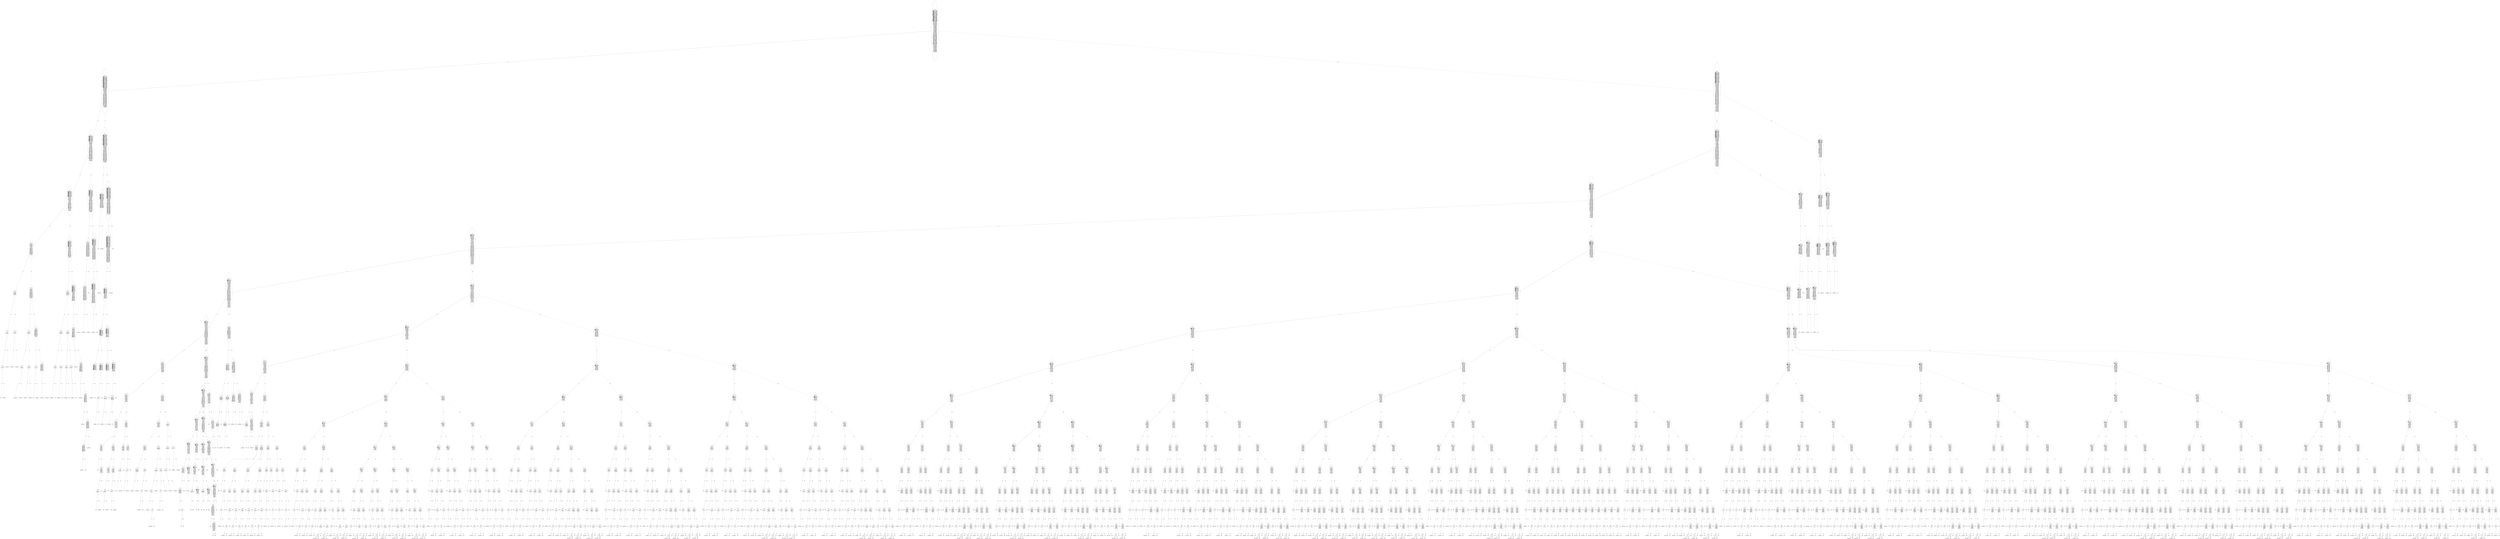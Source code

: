 digraph {
0 [label="s1 <= 5.5
--------------

backoff1 <= 0.5 : 6130
backoff1 <= 1.5 : 10519
backoff1 <= 2.5 : 10833
backoff1 <= 3.5 : 11147
backoff1 <= 4.5 : 11461
backoff1 <= 5.5 : 11775
backoff1 <= 6.5 : 12089
backoff1 <= 7.5 : 12403
backoff1 <= 8.5 : 12717
backoff1 <= 9.5 : 13031
backoff1 <= 10.5 : 13345
backoff1 <= 11.5 : 13659
backoff1 <= 12.5 : 13973
backoff1 <= 13.5 : 14287
backoff1 <= 14.5 : 14562
backoff2 <= 0.5 : 8933
backoff2 <= 1.5 : 8334
backoff2 <= 2.5 : 7735
backoff2 <= 3.5 : 7688
backoff2 <= 4.5 : 8287
backoff2 <= 5.5 : 8886
backoff2 <= 6.5 : 9485
backoff2 <= 7.5 : 10084
backoff2 <= 8.5 : 10683
backoff2 <= 9.5 : 11282
backoff2 <= 10.5 : 11881
backoff2 <= 11.5 : 12480
backoff2 <= 12.5 : 13079
backoff2 <= 13.5 : 13678
backoff2 <= 14.5 : 14277
bc1 <= 0.5 : 14413
bc1 <= 1.5 : 13999
bc1 <= 2.5 : 13103
bc1 <= 3.5 : 11147
bc2 <= 0.5 : 14399
bc2 <= 1.5 : 13966
bc2 <= 2.5 : 13033
bc2 <= 3.5 : 11004
c1 <= 0.5 : 11876
c1 <= 1.5 : 14789
c2 <= 0.5 : 11898
c2 <= 1.5 : 14784
s1 <= 2.0 : 14822
s1 <= 3.5 : 14816
s1 <= 4.5 : 14529
s1 <= 5.5 : 6058
s1 <= 6.5 : 8914
s1 <= 7.5 : 9628
s1 <= 8.5 : 10746
s1 <= 9.5 : 13330
s1 <= 10.5 : 14418
s1 <= 11.5 : 14428
s2 <= 2.0 : 14821
s2 <= 3.5 : 14533
s2 <= 4.5 : 14277
s2 <= 5.5 : 6436
s2 <= 6.5 : 9316
s2 <= 7.5 : 10036
s2 <= 8.5 : 10782
s2 <= 9.5 : 13347
s2 <= 10.5 : 14426
s2 <= 11.5 : 14431
slot1 <= 0.5 : 8404
slot1 <= 1.5 : 7441
slot1 <= 2.5 : 8230
slot1 <= 3.5 : 8993
slot1 <= 4.5 : 9492
slot1 <= 5.5 : 9991
slot1 <= 6.5 : 10490
slot1 <= 7.5 : 10989
slot1 <= 8.5 : 11470
slot1 <= 9.5 : 11951
slot1 <= 10.5 : 12432
slot1 <= 11.5 : 12913
slot1 <= 12.5 : 13394
slot1 <= 13.5 : 13875
slot1 <= 14.5 : 14356
slot2 <= 0.5 : 8521
slot2 <= 1.5 : 7494
slot2 <= 2.5 : 8114
slot2 <= 3.5 : 8885
slot2 <= 4.5 : 9381
slot2 <= 5.5 : 9877
slot2 <= 6.5 : 10373
slot2 <= 7.5 : 10869
slot2 <= 8.5 : 11365
slot2 <= 9.5 : 11861
slot2 <= 10.5 : 12357
slot2 <= 11.5 : 12853
slot2 <= 12.5 : 13349
slot2 <= 13.5 : 13845
slot2 <= 14.5 : 14341
x1 <= 0.5 : 8487
x1 <= 1.5 : 11871
x1 <= 2.5 : 12234
x1 <= 3.5 : 12600
x1 <= 4.5 : 12969
x1 <= 5.5 : 13338
x1 <= 6.5 : 13712
x1 <= 7.5 : 14081
x1 <= 8.5 : 14450
x1 <= 9.5 : 14819
x2 <= 0.5 : 9117
x2 <= 1.5 : 11601
x2 <= 2.5 : 12222
x2 <= 3.5 : 12613
x2 <= 4.5 : 12979
x2 <= 5.5 : 13345
x2 <= 6.5 : 13716
x2 <= 7.5 : 14082
x2 <= 8.5 : 14448
x2 <= 9.5 : 14814"];
1 [label="backoff1 <= 0.5
--------------

backoff1 <= 0.5 : 1239
backoff1 <= 1.5 : 4903
backoff1 <= 2.5 : 4987
backoff1 <= 3.5 : 5071
backoff1 <= 4.5 : 5155
backoff1 <= 5.5 : 5239
backoff1 <= 6.5 : 5323
backoff1 <= 7.5 : 5407
backoff1 <= 8.5 : 5491
backoff1 <= 9.5 : 5575
backoff1 <= 10.5 : 5659
backoff1 <= 11.5 : 5743
backoff1 <= 12.5 : 5827
backoff1 <= 13.5 : 5911
backoff1 <= 14.5 : 5986
backoff2 <= 0.5 : 4155
backoff2 <= 1.5 : 3878
backoff2 <= 2.5 : 3601
backoff2 <= 3.5 : 3324
backoff2 <= 4.5 : 3047
backoff2 <= 5.5 : 3288
backoff2 <= 6.5 : 3565
backoff2 <= 7.5 : 3842
backoff2 <= 8.5 : 4119
backoff2 <= 9.5 : 4396
backoff2 <= 10.5 : 4673
backoff2 <= 11.5 : 4950
backoff2 <= 12.5 : 5227
backoff2 <= 13.5 : 5504
backoff2 <= 14.5 : 5781
bc1 <= 0.5 : 6055
bc1 <= 1.5 : 5980
bc1 <= 2.5 : 5791
bc1 <= 3.5 : 5278
bc2 <= 0.5 : 6038
bc2 <= 1.5 : 5945
bc2 <= 2.5 : 5720
bc2 <= 3.5 : 5135
c2 <= 0.5 : 5700
s1 <= 2.0 : 6056
s1 <= 3.5 : 6050
s1 <= 4.5 : 5763
s2 <= 2.0 : 6056
s2 <= 3.5 : 5768
s2 <= 4.5 : 5512
s2 <= 6.5 : 4978
s2 <= 8.5 : 5700
slot1 <= 0.5 : 5414
slot1 <= 1.5 : 4853
slot1 <= 2.5 : 4384
slot1 <= 3.5 : 3921
slot1 <= 4.5 : 3582
slot1 <= 5.5 : 3243
slot1 <= 6.5 : 3154
slot1 <= 7.5 : 3493
slot1 <= 8.5 : 3814
slot1 <= 9.5 : 4135
slot1 <= 10.5 : 4456
slot1 <= 11.5 : 4777
slot1 <= 12.5 : 5098
slot1 <= 13.5 : 5419
slot1 <= 14.5 : 5740
slot2 <= 0.5 : 4304
slot2 <= 1.5 : 3936
slot2 <= 2.5 : 3600
slot2 <= 3.5 : 3264
slot2 <= 4.5 : 3066
slot2 <= 5.5 : 3338
slot2 <= 6.5 : 3610
slot2 <= 7.5 : 3882
slot2 <= 8.5 : 4154
slot2 <= 9.5 : 4426
slot2 <= 10.5 : 4698
slot2 <= 11.5 : 4970
slot2 <= 12.5 : 5242
slot2 <= 13.5 : 5514
slot2 <= 14.5 : 5786
x1 <= 0.5 : 5170
x1 <= 1.5 : 6050
x1 <= 2.5 : 6056
x2 <= 0.5 : 5083
x2 <= 1.5 : 5768
x2 <= 2.5 : 6029"];
2 [label="slot1 <= 0.5
--------------

backoff2 <= 0.5 : 393
backoff2 <= 1.5 : 422
backoff2 <= 2.5 : 445
backoff2 <= 3.5 : 468
backoff2 <= 4.5 : 491
backoff2 <= 5.5 : 514
backoff2 <= 6.5 : 537
backoff2 <= 7.5 : 560
backoff2 <= 8.5 : 583
backoff2 <= 9.5 : 606
backoff2 <= 10.5 : 629
backoff2 <= 11.5 : 652
backoff2 <= 12.5 : 675
backoff2 <= 13.5 : 698
backoff2 <= 14.5 : 721
bc1 <= 0.5 : 741
bc1 <= 1.5 : 720
bc1 <= 2.5 : 678
bc1 <= 3.5 : 594
bc2 <= 0.5 : 739
bc2 <= 1.5 : 716
bc2 <= 2.5 : 670
bc2 <= 3.5 : 578
c2 <= 0.5 : 724
s1 <= 2.0 : 742
s1 <= 3.5 : 736
s1 <= 4.5 : 449
s2 <= 2.0 : 742
s2 <= 3.5 : 690
s2 <= 4.5 : 434
s2 <= 6.5 : 678
s2 <= 8.5 : 724
slot1 <= 0.5 : 334
slot1 <= 1.5 : 425
slot1 <= 2.5 : 469
slot1 <= 3.5 : 496
slot1 <= 4.5 : 518
slot1 <= 5.5 : 540
slot1 <= 6.5 : 562
slot1 <= 7.5 : 584
slot1 <= 8.5 : 604
slot1 <= 9.5 : 624
slot1 <= 10.5 : 644
slot1 <= 11.5 : 664
slot1 <= 12.5 : 684
slot1 <= 13.5 : 704
slot1 <= 14.5 : 724
slot2 <= 0.5 : 544
slot2 <= 1.5 : 480
slot2 <= 2.5 : 432
slot2 <= 3.5 : 384
slot2 <= 4.5 : 392
slot2 <= 5.5 : 424
slot2 <= 6.5 : 456
slot2 <= 7.5 : 488
slot2 <= 8.5 : 520
slot2 <= 9.5 : 552
slot2 <= 10.5 : 584
slot2 <= 11.5 : 616
slot2 <= 12.5 : 648
slot2 <= 13.5 : 680
slot2 <= 14.5 : 712
x1 <= 0.5 : 419
x1 <= 1.5 : 736
x1 <= 2.5 : 742
x2 <= 0.5 : 445
x2 <= 1.5 : 690
x2 <= 2.5 : 726"];
3 [label="s1 <= 4.5
--------------

backoff2 <= 0.5 : 38
backoff2 <= 1.5 : 38
backoff2 <= 2.5 : 38
backoff2 <= 3.5 : 38
backoff2 <= 4.5 : 38
backoff2 <= 5.5 : 38
backoff2 <= 6.5 : 38
backoff2 <= 7.5 : 38
backoff2 <= 8.5 : 38
backoff2 <= 9.5 : 38
backoff2 <= 10.5 : 38
backoff2 <= 11.5 : 38
backoff2 <= 12.5 : 38
backoff2 <= 13.5 : 38
backoff2 <= 14.5 : 38
bc1 <= 0.5 : 35
bc1 <= 1.5 : 31
bc1 <= 2.5 : 27
bc1 <= 3.5 : 23
bc2 <= 0.5 : 33
bc2 <= 1.5 : 29
bc2 <= 2.5 : 25
bc2 <= 3.5 : 21
c2 <= 0.5 : 38
s1 <= 2.0 : 36
s1 <= 3.5 : 30
s1 <= 4.5 : 9
s2 <= 2.0 : 36
s2 <= 3.5 : 21
s2 <= 4.5 : 13
s2 <= 6.5 : 33
s2 <= 8.5 : 38
slot2 <= 0.5 : 23
slot2 <= 1.5 : 24
slot2 <= 2.5 : 25
slot2 <= 3.5 : 26
slot2 <= 4.5 : 27
slot2 <= 5.5 : 28
slot2 <= 6.5 : 29
slot2 <= 7.5 : 30
slot2 <= 8.5 : 31
slot2 <= 9.5 : 32
slot2 <= 10.5 : 33
slot2 <= 11.5 : 34
slot2 <= 12.5 : 35
slot2 <= 13.5 : 36
slot2 <= 14.5 : 37
x1 <= 0.5 : 9
x1 <= 1.5 : 30
x1 <= 2.5 : 36
x2 <= 0.5 : 18
x2 <= 1.5 : 21
x2 <= 2.5 : 35"];
4 [label="bc1 <= 1.5
--------------

bc1 <= 0.5 : 6
bc1 <= 1.5 : 5
bc1 <= 2.5 : 5
bc1 <= 3.5 : 6
bc2 <= 0.5 : 6
bc2 <= 1.5 : 5
bc2 <= 2.5 : 5
bc2 <= 3.5 : 6
s1 <= 2.0 : 7
s1 <= 3.5 : 6
s2 <= 2.0 : 7
s2 <= 3.5 : 9
slot2 <= 0.5 : 9
slot2 <= 1.5 : 9
slot2 <= 2.5 : 9
slot2 <= 3.5 : 9
slot2 <= 4.5 : 9
slot2 <= 5.5 : 9
slot2 <= 6.5 : 9
slot2 <= 7.5 : 9
slot2 <= 8.5 : 9
slot2 <= 9.5 : 9
slot2 <= 10.5 : 9
slot2 <= 11.5 : 9
slot2 <= 12.5 : 9
slot2 <= 13.5 : 9
slot2 <= 14.5 : 9
x1 <= 1.0 : 6
x1 <= 2.5 : 7
x2 <= 1.0 : 9
x2 <= 2.5 : 6"];
5 [label="bc1 <= 0.5
--------------

bc1 <= 0.5 : 2
bc2 <= 0.5 : 3
s1 <= 2.0 : 2
s1 <= 3.5 : 3
s2 <= 2.0 : 2
x1 <= 1.0 : 3
x1 <= 2.5 : 3
x2 <= 2.5 : 3"];
6 [label="s1 <= 2.0
--------------

s1 <= 2.0 : 1
s2 <= 2.0 : 1
x1 <= 2.5 : 1
x2 <= 2.5 : 1"];
7 [label="x1 <= 2.5
--------------

x1 <= 2.5 : 0
x2 <= 2.5 : 0"];
8 [label="time"];
7 -> 8 [label="True"];
9 [label="station1_cmd_7"];
7 -> 9 [style="dashed", label="False"];
6 -> 7 [label="True"];
10 [label="station1_cmd_13"];
6 -> 10 [style="dashed", label="False"];
5 -> 6 [label="True"];
11 [label="bc2 <= 0.5
--------------

bc2 <= 0.5 : 0
s1 <= 3.5 : 0
x1 <= 1.0 : 0"];
12 [label="station1_cmd_18"];
11 -> 12 [label="True"];
13 [label="station1_cmd_14"];
11 -> 13 [style="dashed", label="False"];
5 -> 11 [style="dashed", label="False"];
4 -> 5 [label="True"];
14 [label="bc1 <= 3.5
--------------

bc1 <= 2.5 : 4
bc1 <= 3.5 : 3
bc2 <= 1.5 : 5
bc2 <= 2.5 : 4
bc2 <= 3.5 : 3
s1 <= 3.5 : 3
s2 <= 3.5 : 5
slot2 <= 0.5 : 5
slot2 <= 1.5 : 5
slot2 <= 2.5 : 5
slot2 <= 3.5 : 5
slot2 <= 4.5 : 5
slot2 <= 5.5 : 5
slot2 <= 6.5 : 5
slot2 <= 7.5 : 5
slot2 <= 8.5 : 5
slot2 <= 9.5 : 5
slot2 <= 10.5 : 5
slot2 <= 11.5 : 5
slot2 <= 12.5 : 5
slot2 <= 13.5 : 5
slot2 <= 14.5 : 5
x1 <= 1.0 : 3
x1 <= 2.5 : 4
x2 <= 1.0 : 5
x2 <= 2.5 : 3"];
15 [label="bc1 <= 2.5
--------------

bc1 <= 2.5 : 1
bc2 <= 1.5 : 2
bc2 <= 2.5 : 1
s1 <= 3.5 : 1
x1 <= 1.0 : 1"];
16 [label="bc2 <= 1.5
--------------

bc2 <= 1.5 : 0
s1 <= 3.5 : 0
x1 <= 1.0 : 0"];
17 [label="station1_cmd_18"];
16 -> 17 [label="True"];
18 [label="station1_cmd_15"];
16 -> 18 [style="dashed", label="False"];
15 -> 16 [label="True"];
19 [label="bc2 <= 2.5
--------------

bc2 <= 2.5 : 0
s1 <= 3.5 : 0
x1 <= 1.0 : 0"];
20 [label="station1_cmd_18"];
19 -> 20 [label="True"];
21 [label="station1_cmd_16"];
19 -> 21 [style="dashed", label="False"];
15 -> 19 [style="dashed", label="False"];
14 -> 15 [label="True"];
22 [label="s1 <= 3.5
--------------

bc2 <= 3.5 : 3
s1 <= 3.5 : 1
s2 <= 3.5 : 3
slot2 <= 0.5 : 3
slot2 <= 1.5 : 3
slot2 <= 2.5 : 3
slot2 <= 3.5 : 3
slot2 <= 4.5 : 3
slot2 <= 5.5 : 3
slot2 <= 6.5 : 3
slot2 <= 7.5 : 3
slot2 <= 8.5 : 3
slot2 <= 9.5 : 3
slot2 <= 10.5 : 3
slot2 <= 11.5 : 3
slot2 <= 12.5 : 3
slot2 <= 13.5 : 3
slot2 <= 14.5 : 3
x1 <= 1.0 : 1
x1 <= 2.5 : 2
x2 <= 1.0 : 3
x2 <= 2.5 : 1"];
23 [label="x1 <= 2.5
--------------

x1 <= 2.5 : 0
x2 <= 2.5 : 0"];
24 [label="time"];
23 -> 24 [label="True"];
25 [label="station1_cmd_17"];
23 -> 25 [style="dashed", label="False"];
22 -> 23 [label="True"];
26 [label="x2 <= 2.5
--------------

bc2 <= 3.5 : 1
s2 <= 3.5 : 1
slot2 <= 0.5 : 1
slot2 <= 1.5 : 1
slot2 <= 2.5 : 1
slot2 <= 3.5 : 1
slot2 <= 4.5 : 1
slot2 <= 5.5 : 1
slot2 <= 6.5 : 1
slot2 <= 7.5 : 1
slot2 <= 8.5 : 1
slot2 <= 9.5 : 1
slot2 <= 10.5 : 1
slot2 <= 11.5 : 1
slot2 <= 12.5 : 1
slot2 <= 13.5 : 1
slot2 <= 14.5 : 1
x2 <= 1.0 : 1
x2 <= 2.5 : 0"];
27 [label="station1_cmd_18"];
26 -> 27 [label="True"];
28 [label="station2_cmd_55"];
26 -> 28 [style="dashed", label="False"];
22 -> 26 [style="dashed", label="False"];
14 -> 22 [style="dashed", label="False"];
4 -> 14 [style="dashed", label="False"];
3 -> 4 [label="True"];
29 [label="x1 <= 0.5
--------------

backoff2 <= 0.5 : 9
backoff2 <= 1.5 : 9
backoff2 <= 2.5 : 9
backoff2 <= 3.5 : 9
backoff2 <= 4.5 : 9
backoff2 <= 5.5 : 9
backoff2 <= 6.5 : 9
backoff2 <= 7.5 : 9
backoff2 <= 8.5 : 9
backoff2 <= 9.5 : 9
backoff2 <= 10.5 : 9
backoff2 <= 11.5 : 9
backoff2 <= 12.5 : 9
backoff2 <= 13.5 : 9
backoff2 <= 14.5 : 9
bc1 <= 1.5 : 7
bc1 <= 2.5 : 5
bc1 <= 3.5 : 6
bc2 <= 0.5 : 8
bc2 <= 1.5 : 6
bc2 <= 2.5 : 5
bc2 <= 3.5 : 7
c2 <= 0.5 : 9
s2 <= 4.0 : 5
s2 <= 6.5 : 5
s2 <= 8.5 : 9
slot2 <= 0.5 : 9
slot2 <= 1.5 : 9
slot2 <= 2.5 : 9
slot2 <= 3.5 : 9
slot2 <= 4.5 : 9
slot2 <= 5.5 : 9
slot2 <= 6.5 : 9
slot2 <= 7.5 : 9
slot2 <= 8.5 : 9
slot2 <= 9.5 : 9
slot2 <= 10.5 : 9
slot2 <= 11.5 : 9
slot2 <= 12.5 : 9
slot2 <= 13.5 : 9
slot2 <= 14.5 : 9
x1 <= 0.5 : 4
x2 <= 0.5 : 5
x2 <= 1.5 : 5"];
30 [label="bc1 <= 2.5
--------------

bc1 <= 1.5 : 3
bc1 <= 2.5 : 2
bc1 <= 3.5 : 3
bc2 <= 0.5 : 3
bc2 <= 1.5 : 2
bc2 <= 2.5 : 3
bc2 <= 3.5 : 4
s2 <= 5.5 : 3
x2 <= 1.0 : 3"];
31 [label="bc1 <= 1.5
--------------

bc1 <= 1.5 : 1
bc2 <= 0.5 : 1
bc2 <= 1.5 : 2
s2 <= 5.5 : 1
x2 <= 1.0 : 1"];
32 [label="bc2 <= 0.5
--------------

bc2 <= 0.5 : 0
s2 <= 5.5 : 0
x2 <= 1.0 : 0"];
33 [label="station2_cmd_51"];
32 -> 33 [label="True"];
34 [label="time"];
32 -> 34 [style="dashed", label="False"];
31 -> 32 [label="True"];
35 [label="bc2 <= 1.5
--------------

bc2 <= 1.5 : 0
s2 <= 5.5 : 0
x2 <= 1.0 : 0"];
36 [label="station2_cmd_52"];
35 -> 36 [label="True"];
37 [label="time"];
35 -> 37 [style="dashed", label="False"];
31 -> 35 [style="dashed", label="False"];
30 -> 31 [label="True"];
38 [label="bc1 <= 3.5
--------------

bc1 <= 3.5 : 1
bc2 <= 2.5 : 1
bc2 <= 3.5 : 2
s2 <= 5.5 : 1
x2 <= 1.0 : 1"];
39 [label="bc2 <= 2.5
--------------

bc2 <= 2.5 : 0
s2 <= 5.5 : 0
x2 <= 1.0 : 0"];
40 [label="station2_cmd_53"];
39 -> 40 [label="True"];
41 [label="time"];
39 -> 41 [style="dashed", label="False"];
38 -> 39 [label="True"];
42 [label="bc2 <= 3.5
--------------

bc2 <= 3.5 : 0
s2 <= 5.5 : 0
x2 <= 1.0 : 0"];
43 [label="station2_cmd_54"];
42 -> 43 [label="True"];
44 [label="time"];
42 -> 44 [style="dashed", label="False"];
38 -> 42 [style="dashed", label="False"];
30 -> 38 [style="dashed", label="False"];
29 -> 30 [label="True"];
45 [label="backoff2 <= 0.5
--------------

backoff2 <= 0.5 : 1
backoff2 <= 1.5 : 1
backoff2 <= 2.5 : 1
backoff2 <= 3.5 : 1
backoff2 <= 4.5 : 1
backoff2 <= 5.5 : 1
backoff2 <= 6.5 : 1
backoff2 <= 7.5 : 1
backoff2 <= 8.5 : 1
backoff2 <= 9.5 : 1
backoff2 <= 10.5 : 1
backoff2 <= 11.5 : 1
backoff2 <= 12.5 : 1
backoff2 <= 13.5 : 1
backoff2 <= 14.5 : 1
bc1 <= 1.5 : 1
bc1 <= 2.5 : 1
bc1 <= 3.5 : 1
bc2 <= 1.5 : 1
bc2 <= 2.5 : 1
bc2 <= 3.5 : 1
c2 <= 0.5 : 1
s2 <= 6.5 : 1
s2 <= 8.5 : 1
slot2 <= 0.5 : 1
slot2 <= 1.5 : 1
slot2 <= 2.5 : 1
slot2 <= 3.5 : 1
slot2 <= 4.5 : 1
slot2 <= 5.5 : 1
slot2 <= 6.5 : 1
slot2 <= 7.5 : 1
slot2 <= 8.5 : 1
slot2 <= 9.5 : 1
slot2 <= 10.5 : 1
slot2 <= 11.5 : 1
slot2 <= 12.5 : 1
slot2 <= 13.5 : 1
slot2 <= 14.5 : 1
x2 <= 0.5 : 1"];
46 [label="bc1 <= 1.5
--------------

bc1 <= 1.5 : 1
bc1 <= 2.5 : 1
bc1 <= 3.5 : 1
bc2 <= 1.5 : 1
bc2 <= 2.5 : 1
bc2 <= 3.5 : 1
c2 <= 0.5 : 1
s2 <= 6.5 : 1
s2 <= 8.5 : 1
slot2 <= 0.5 : 1
slot2 <= 1.5 : 1
slot2 <= 2.5 : 1
slot2 <= 3.5 : 1
slot2 <= 4.5 : 1
slot2 <= 5.5 : 1
slot2 <= 6.5 : 1
slot2 <= 7.5 : 1
slot2 <= 8.5 : 1
slot2 <= 9.5 : 1
slot2 <= 10.5 : 1
slot2 <= 11.5 : 1
slot2 <= 12.5 : 1
slot2 <= 13.5 : 1
slot2 <= 14.5 : 1
x2 <= 0.5 : 1"];
47 [label="station1_cmd_22"];
46 -> 47 [label="True"];
48 [label="bc1 <= 2.5
--------------

bc1 <= 2.5 : 1
bc1 <= 3.5 : 1
bc2 <= 2.5 : 1
bc2 <= 3.5 : 1
c2 <= 0.5 : 1
s2 <= 6.5 : 1
s2 <= 8.5 : 1
slot2 <= 0.5 : 1
slot2 <= 1.5 : 1
slot2 <= 2.5 : 1
slot2 <= 3.5 : 1
slot2 <= 4.5 : 1
slot2 <= 5.5 : 1
slot2 <= 6.5 : 1
slot2 <= 7.5 : 1
slot2 <= 8.5 : 1
slot2 <= 9.5 : 1
slot2 <= 10.5 : 1
slot2 <= 11.5 : 1
slot2 <= 12.5 : 1
slot2 <= 13.5 : 1
slot2 <= 14.5 : 1
x2 <= 0.5 : 1"];
49 [label="station1_cmd_22"];
48 -> 49 [label="True"];
50 [label="bc1 <= 3.5
--------------

bc1 <= 3.5 : 1
bc2 <= 3.5 : 1
c2 <= 0.5 : 1
s2 <= 6.5 : 1
s2 <= 8.5 : 1
slot2 <= 0.5 : 1
slot2 <= 1.5 : 1
slot2 <= 2.5 : 1
slot2 <= 3.5 : 1
slot2 <= 4.5 : 1
slot2 <= 5.5 : 1
slot2 <= 6.5 : 1
slot2 <= 7.5 : 1
slot2 <= 8.5 : 1
slot2 <= 9.5 : 1
slot2 <= 10.5 : 1
slot2 <= 11.5 : 1
slot2 <= 12.5 : 1
slot2 <= 13.5 : 1
slot2 <= 14.5 : 1
x2 <= 0.5 : 1"];
51 [label="station1_cmd_22"];
50 -> 51 [label="True"];
52 [label="c2 <= 0.5
--------------

c2 <= 0.5 : 1
s2 <= 6.5 : 1
s2 <= 8.5 : 1
slot2 <= 0.5 : 1
slot2 <= 1.5 : 1
slot2 <= 2.5 : 1
slot2 <= 3.5 : 1
slot2 <= 4.5 : 1
slot2 <= 5.5 : 1
slot2 <= 6.5 : 1
slot2 <= 7.5 : 1
slot2 <= 8.5 : 1
slot2 <= 9.5 : 1
slot2 <= 10.5 : 1
slot2 <= 11.5 : 1
slot2 <= 12.5 : 1
slot2 <= 13.5 : 1
slot2 <= 14.5 : 1
x2 <= 0.5 : 1"];
53 [label="s2 <= 6.5
--------------

s2 <= 6.5 : 0
slot2 <= 0.5 : 1
slot2 <= 1.5 : 1
slot2 <= 2.5 : 1
slot2 <= 3.5 : 1
slot2 <= 4.5 : 1
slot2 <= 5.5 : 1
slot2 <= 6.5 : 1
slot2 <= 7.5 : 1
slot2 <= 8.5 : 1
slot2 <= 9.5 : 1
slot2 <= 10.5 : 1
slot2 <= 11.5 : 1
slot2 <= 12.5 : 1
slot2 <= 13.5 : 1
slot2 <= 14.5 : 1"];
54 [label="station1_cmd_22"];
53 -> 54 [label="True"];
55 [label="send2"];
53 -> 55 [style="dashed", label="False"];
52 -> 53 [label="True"];
56 [label="station1_cmd_22"];
52 -> 56 [style="dashed", label="False"];
50 -> 52 [style="dashed", label="False"];
48 -> 50 [style="dashed", label="False"];
46 -> 48 [style="dashed", label="False"];
45 -> 46 [label="True"];
57 [label="station1_cmd_22"];
45 -> 57 [style="dashed", label="False"];
29 -> 45 [style="dashed", label="False"];
3 -> 29 [style="dashed", label="False"];
2 -> 3 [label="True"];
58 [label="x1 <= 0.5
--------------

backoff2 <= 0.5 : 334
backoff2 <= 1.5 : 334
backoff2 <= 2.5 : 334
backoff2 <= 3.5 : 334
backoff2 <= 4.5 : 334
backoff2 <= 5.5 : 334
backoff2 <= 6.5 : 334
backoff2 <= 7.5 : 334
backoff2 <= 8.5 : 334
backoff2 <= 9.5 : 334
backoff2 <= 10.5 : 334
backoff2 <= 11.5 : 334
backoff2 <= 12.5 : 334
backoff2 <= 13.5 : 334
backoff2 <= 14.5 : 334
bc1 <= 2.5 : 329
bc1 <= 3.5 : 314
bc2 <= 1.5 : 332
bc2 <= 2.5 : 323
bc2 <= 3.5 : 300
c2 <= 0.5 : 315
s1 <= 4.5 : 68
s2 <= 3.5 : 297
s2 <= 4.5 : 57
s2 <= 6.5 : 277
s2 <= 8.5 : 315
slot1 <= 1.5 : 302
slot1 <= 2.5 : 275
slot1 <= 3.5 : 248
slot1 <= 4.5 : 226
slot1 <= 5.5 : 204
slot1 <= 6.5 : 182
slot1 <= 7.5 : 174
slot1 <= 8.5 : 194
slot1 <= 9.5 : 214
slot1 <= 10.5 : 234
slot1 <= 11.5 : 254
slot1 <= 12.5 : 274
slot1 <= 13.5 : 294
slot1 <= 14.5 : 314
slot2 <= 0.5 : 225
slot2 <= 1.5 : 210
slot2 <= 2.5 : 195
slot2 <= 3.5 : 180
slot2 <= 4.5 : 169
slot2 <= 5.5 : 184
slot2 <= 6.5 : 199
slot2 <= 7.5 : 214
slot2 <= 8.5 : 229
slot2 <= 9.5 : 244
slot2 <= 10.5 : 259
slot2 <= 11.5 : 274
slot2 <= 12.5 : 289
slot2 <= 13.5 : 304
slot2 <= 14.5 : 319
x1 <= 0.5 : 45
x2 <= 0.5 : 56
x2 <= 1.5 : 297
x2 <= 2.5 : 319"];
59 [label="s1 <= 4.5
--------------

bc1 <= 2.5 : 43
bc1 <= 3.5 : 37
bc2 <= 1.5 : 44
bc2 <= 2.5 : 40
bc2 <= 3.5 : 30
s1 <= 4.5 : 15
s2 <= 3.5 : 22
s2 <= 6.0 : 26
slot1 <= 1.5 : 38
slot1 <= 2.5 : 33
slot1 <= 3.5 : 28
slot1 <= 4.5 : 25
slot1 <= 5.5 : 23
slot1 <= 6.5 : 26
slot1 <= 7.5 : 29
slot1 <= 8.5 : 31
slot1 <= 9.5 : 33
slot1 <= 10.5 : 35
slot1 <= 11.5 : 37
slot1 <= 12.5 : 39
slot1 <= 13.5 : 41
slot1 <= 14.5 : 43
slot2 <= 0.5 : 41
slot2 <= 1.5 : 45
slot2 <= 2.5 : 45
slot2 <= 3.5 : 45
slot2 <= 4.5 : 45
slot2 <= 5.5 : 45
slot2 <= 6.5 : 45
slot2 <= 7.5 : 45
slot2 <= 8.5 : 45
slot2 <= 9.5 : 45
slot2 <= 10.5 : 45
slot2 <= 11.5 : 45
slot2 <= 12.5 : 45
slot2 <= 13.5 : 45
slot2 <= 14.5 : 45
x2 <= 1.0 : 22
x2 <= 2.5 : 30"];
60 [label="x2 <= 2.5
--------------

bc1 <= 2.5 : 15
bc1 <= 3.5 : 15
bc2 <= 1.5 : 15
bc2 <= 2.5 : 15
bc2 <= 3.5 : 15
s2 <= 3.5 : 11
slot1 <= 1.5 : 14
slot1 <= 2.5 : 13
slot1 <= 3.5 : 12
slot1 <= 4.5 : 11
slot1 <= 5.5 : 10
slot1 <= 6.5 : 9
slot1 <= 7.5 : 8
slot1 <= 8.5 : 8
slot1 <= 9.5 : 9
slot1 <= 10.5 : 10
slot1 <= 11.5 : 11
slot1 <= 12.5 : 12
slot1 <= 13.5 : 13
slot1 <= 14.5 : 14
slot2 <= 0.5 : 15
slot2 <= 1.5 : 15
slot2 <= 2.5 : 15
slot2 <= 3.5 : 15
slot2 <= 4.5 : 15
slot2 <= 5.5 : 15
slot2 <= 6.5 : 15
slot2 <= 7.5 : 15
slot2 <= 8.5 : 15
slot2 <= 9.5 : 15
slot2 <= 10.5 : 15
slot2 <= 11.5 : 15
slot2 <= 12.5 : 15
slot2 <= 13.5 : 15
slot2 <= 14.5 : 15
x2 <= 1.0 : 11
x2 <= 2.5 : 0"];
61 [label="station1_cmd_18"];
60 -> 61 [label="True"];
62 [label="station2_cmd_55"];
60 -> 62 [style="dashed", label="False"];
59 -> 60 [label="True"];
63 [label="time"];
59 -> 63 [style="dashed", label="False"];
58 -> 59 [label="True"];
64 [label="c2 <= 0.5
--------------

backoff2 <= 0.5 : 38
backoff2 <= 1.5 : 38
backoff2 <= 2.5 : 38
backoff2 <= 3.5 : 38
backoff2 <= 4.5 : 38
backoff2 <= 5.5 : 38
backoff2 <= 6.5 : 38
backoff2 <= 7.5 : 38
backoff2 <= 8.5 : 38
backoff2 <= 9.5 : 38
backoff2 <= 10.5 : 38
backoff2 <= 11.5 : 38
backoff2 <= 12.5 : 38
backoff2 <= 13.5 : 38
backoff2 <= 14.5 : 38
bc1 <= 2.5 : 36
bc1 <= 3.5 : 30
bc2 <= 1.5 : 38
bc2 <= 2.5 : 36
bc2 <= 3.5 : 30
c2 <= 0.5 : 19
s2 <= 4.0 : 38
s2 <= 6.5 : 19
s2 <= 8.5 : 19
slot1 <= 1.5 : 32
slot1 <= 2.5 : 28
slot1 <= 3.5 : 24
slot1 <= 4.5 : 22
slot1 <= 5.5 : 20
slot1 <= 6.5 : 20
slot1 <= 7.5 : 22
slot1 <= 8.5 : 24
slot1 <= 9.5 : 26
slot1 <= 10.5 : 28
slot1 <= 11.5 : 30
slot1 <= 12.5 : 32
slot1 <= 13.5 : 34
slot1 <= 14.5 : 36
slot2 <= 0.5 : 38
slot2 <= 1.5 : 38
slot2 <= 2.5 : 38
slot2 <= 3.5 : 38
slot2 <= 4.5 : 38
slot2 <= 5.5 : 38
slot2 <= 6.5 : 38
slot2 <= 7.5 : 38
slot2 <= 8.5 : 38
slot2 <= 9.5 : 38
slot2 <= 10.5 : 38
slot2 <= 11.5 : 38
slot2 <= 12.5 : 38
slot2 <= 13.5 : 38
slot2 <= 14.5 : 38
x2 <= 0.5 : 19
x2 <= 2.0 : 38"];
65 [label="s2 <= 6.5
--------------

backoff2 <= 0.5 : 19
backoff2 <= 1.5 : 19
backoff2 <= 2.5 : 19
backoff2 <= 3.5 : 19
backoff2 <= 4.5 : 19
backoff2 <= 5.5 : 19
backoff2 <= 6.5 : 19
backoff2 <= 7.5 : 19
backoff2 <= 8.5 : 19
backoff2 <= 9.5 : 19
backoff2 <= 10.5 : 19
backoff2 <= 11.5 : 19
backoff2 <= 12.5 : 19
backoff2 <= 13.5 : 19
backoff2 <= 14.5 : 19
bc1 <= 2.5 : 18
bc1 <= 3.5 : 15
bc2 <= 1.5 : 19
bc2 <= 2.5 : 18
bc2 <= 3.5 : 15
s2 <= 4.0 : 19
s2 <= 6.5 : 0
slot1 <= 1.5 : 16
slot1 <= 2.5 : 14
slot1 <= 3.5 : 12
slot1 <= 4.5 : 11
slot1 <= 5.5 : 10
slot1 <= 6.5 : 10
slot1 <= 7.5 : 11
slot1 <= 8.5 : 12
slot1 <= 9.5 : 13
slot1 <= 10.5 : 14
slot1 <= 11.5 : 15
slot1 <= 12.5 : 16
slot1 <= 13.5 : 17
slot1 <= 14.5 : 18
slot2 <= 0.5 : 19
slot2 <= 1.5 : 19
slot2 <= 2.5 : 19
slot2 <= 3.5 : 19
slot2 <= 4.5 : 19
slot2 <= 5.5 : 19
slot2 <= 6.5 : 19
slot2 <= 7.5 : 19
slot2 <= 8.5 : 19
slot2 <= 9.5 : 19
slot2 <= 10.5 : 19
slot2 <= 11.5 : 19
slot2 <= 12.5 : 19
slot2 <= 13.5 : 19
slot2 <= 14.5 : 19
x2 <= 2.0 : 19"];
66 [label="station1_cmd_21"];
65 -> 66 [label="True"];
67 [label="send2"];
65 -> 67 [style="dashed", label="False"];
64 -> 65 [label="True"];
68 [label="station1_cmd_23"];
64 -> 68 [style="dashed", label="False"];
58 -> 64 [style="dashed", label="False"];
2 -> 58 [style="dashed", label="False"];
1 -> 2 [label="True"];
69 [label="x2 <= 0.5
--------------

backoff1 <= 1.5 : 1155
backoff1 <= 2.5 : 1071
backoff1 <= 3.5 : 987
backoff1 <= 4.5 : 903
backoff1 <= 5.5 : 819
backoff1 <= 6.5 : 735
backoff1 <= 7.5 : 651
backoff1 <= 8.5 : 672
backoff1 <= 9.5 : 756
backoff1 <= 10.5 : 840
backoff1 <= 11.5 : 924
backoff1 <= 12.5 : 1008
backoff1 <= 13.5 : 1092
backoff1 <= 14.5 : 1167
backoff2 <= 0.5 : 1239
backoff2 <= 1.5 : 1239
backoff2 <= 2.5 : 1239
backoff2 <= 3.5 : 1239
backoff2 <= 4.5 : 1239
backoff2 <= 5.5 : 1239
backoff2 <= 6.5 : 1239
backoff2 <= 7.5 : 1239
backoff2 <= 8.5 : 1239
backoff2 <= 9.5 : 1239
backoff2 <= 10.5 : 1239
backoff2 <= 11.5 : 1239
backoff2 <= 12.5 : 1239
backoff2 <= 13.5 : 1239
backoff2 <= 14.5 : 1239
bc1 <= 1.5 : 1185
bc1 <= 2.5 : 1071
bc1 <= 3.5 : 837
bc2 <= 0.5 : 1224
bc2 <= 1.5 : 1155
bc2 <= 2.5 : 1011
bc2 <= 3.5 : 717
c2 <= 0.5 : 901
s2 <= 4.0 : 1014
s2 <= 6.5 : 676
s2 <= 8.5 : 901
slot1 <= 0.5 : 1005
slot1 <= 1.5 : 831
slot1 <= 2.5 : 711
slot1 <= 3.5 : 642
slot1 <= 4.5 : 702
slot1 <= 5.5 : 762
slot1 <= 6.5 : 822
slot1 <= 7.5 : 882
slot1 <= 8.5 : 927
slot1 <= 9.5 : 972
slot1 <= 10.5 : 1017
slot1 <= 11.5 : 1062
slot1 <= 12.5 : 1107
slot1 <= 13.5 : 1152
slot1 <= 14.5 : 1197
slot2 <= 0.5 : 1239
slot2 <= 1.5 : 1239
slot2 <= 2.5 : 1239
slot2 <= 3.5 : 1239
slot2 <= 4.5 : 1239
slot2 <= 5.5 : 1239
slot2 <= 6.5 : 1239
slot2 <= 7.5 : 1239
slot2 <= 8.5 : 1239
slot2 <= 9.5 : 1239
slot2 <= 10.5 : 1239
slot2 <= 11.5 : 1239
slot2 <= 12.5 : 1239
slot2 <= 13.5 : 1239
slot2 <= 14.5 : 1239
x1 <= 0.5 : 676
x2 <= 0.5 : 563
x2 <= 1.5 : 1014
x2 <= 2.5 : 1239"];
70 [label="c2 <= 0.5
--------------

backoff1 <= 1.5 : 315
backoff1 <= 2.5 : 292
backoff1 <= 3.5 : 269
backoff1 <= 4.5 : 246
backoff1 <= 5.5 : 223
backoff1 <= 6.5 : 200
backoff1 <= 7.5 : 177
backoff1 <= 8.5 : 184
backoff1 <= 9.5 : 207
backoff1 <= 10.5 : 230
backoff1 <= 11.5 : 253
backoff1 <= 12.5 : 276
backoff1 <= 13.5 : 299
backoff1 <= 14.5 : 319
bc1 <= 1.5 : 325
bc1 <= 2.5 : 297
bc1 <= 3.5 : 239
bc2 <= 1.5 : 325
bc2 <= 2.5 : 297
bc2 <= 3.5 : 239
c2 <= 0.5 : 0
s2 <= 8.5 : 0
slot1 <= 0.5 : 280
slot1 <= 1.5 : 237
slot1 <= 2.5 : 207
slot1 <= 3.5 : 179
slot1 <= 4.5 : 174
slot1 <= 5.5 : 189
slot1 <= 6.5 : 204
slot1 <= 7.5 : 219
slot1 <= 8.5 : 234
slot1 <= 9.5 : 249
slot1 <= 10.5 : 264
slot1 <= 11.5 : 279
slot1 <= 12.5 : 294
slot1 <= 13.5 : 309
slot1 <= 14.5 : 324
x1 <= 0.5 : 0"];
71 [label="time"];
70 -> 71 [label="True"];
72 [label="station1_cmd_23"];
70 -> 72 [style="dashed", label="False"];
69 -> 70 [label="True"];
73 [label="s2 <= 6.5
--------------

backoff1 <= 1.5 : 525
backoff1 <= 2.5 : 487
backoff1 <= 3.5 : 449
backoff1 <= 4.5 : 411
backoff1 <= 5.5 : 373
backoff1 <= 6.5 : 335
backoff1 <= 7.5 : 297
backoff1 <= 8.5 : 304
backoff1 <= 9.5 : 342
backoff1 <= 10.5 : 380
backoff1 <= 11.5 : 418
backoff1 <= 12.5 : 456
backoff1 <= 13.5 : 494
backoff1 <= 14.5 : 529
backoff2 <= 0.5 : 563
backoff2 <= 1.5 : 563
backoff2 <= 2.5 : 563
backoff2 <= 3.5 : 563
backoff2 <= 4.5 : 563
backoff2 <= 5.5 : 563
backoff2 <= 6.5 : 563
backoff2 <= 7.5 : 563
backoff2 <= 8.5 : 563
backoff2 <= 9.5 : 563
backoff2 <= 10.5 : 563
backoff2 <= 11.5 : 563
backoff2 <= 12.5 : 563
backoff2 <= 13.5 : 563
backoff2 <= 14.5 : 563
bc1 <= 1.5 : 535
bc1 <= 2.5 : 477
bc1 <= 3.5 : 359
bc2 <= 0.5 : 548
bc2 <= 1.5 : 505
bc2 <= 2.5 : 417
bc2 <= 3.5 : 324
s2 <= 4.0 : 338
s2 <= 6.5 : 225
slot1 <= 0.5 : 445
slot1 <= 1.5 : 357
slot1 <= 2.5 : 297
slot1 <= 3.5 : 324
slot1 <= 4.5 : 354
slot1 <= 5.5 : 384
slot1 <= 6.5 : 414
slot1 <= 7.5 : 444
slot1 <= 8.5 : 459
slot1 <= 9.5 : 474
slot1 <= 10.5 : 489
slot1 <= 11.5 : 504
slot1 <= 12.5 : 519
slot1 <= 13.5 : 534
slot1 <= 14.5 : 549
slot2 <= 0.5 : 563
slot2 <= 1.5 : 563
slot2 <= 2.5 : 563
slot2 <= 3.5 : 563
slot2 <= 4.5 : 563
slot2 <= 5.5 : 563
slot2 <= 6.5 : 563
slot2 <= 7.5 : 563
slot2 <= 8.5 : 563
slot2 <= 9.5 : 563
slot2 <= 10.5 : 563
slot2 <= 11.5 : 563
slot2 <= 12.5 : 563
slot2 <= 13.5 : 563
slot2 <= 14.5 : 563
x1 <= 0.5 : 338
x2 <= 1.5 : 338
x2 <= 2.5 : 563"];
74 [label="x1 <= 0.5
--------------

backoff1 <= 1.5 : 210
backoff1 <= 2.5 : 195
backoff1 <= 3.5 : 180
backoff1 <= 4.5 : 165
backoff1 <= 5.5 : 150
backoff1 <= 6.5 : 135
backoff1 <= 7.5 : 120
backoff1 <= 8.5 : 120
backoff1 <= 9.5 : 135
backoff1 <= 10.5 : 150
backoff1 <= 11.5 : 165
backoff1 <= 12.5 : 180
backoff1 <= 13.5 : 195
backoff1 <= 14.5 : 210
backoff2 <= 0.5 : 225
backoff2 <= 1.5 : 225
backoff2 <= 2.5 : 225
backoff2 <= 3.5 : 225
backoff2 <= 4.5 : 225
backoff2 <= 5.5 : 225
backoff2 <= 6.5 : 225
backoff2 <= 7.5 : 225
backoff2 <= 8.5 : 225
backoff2 <= 9.5 : 225
backoff2 <= 10.5 : 225
backoff2 <= 11.5 : 225
backoff2 <= 12.5 : 225
backoff2 <= 13.5 : 225
backoff2 <= 14.5 : 225
bc1 <= 1.5 : 210
bc1 <= 2.5 : 180
bc1 <= 3.5 : 120
bc2 <= 0.5 : 210
bc2 <= 1.5 : 180
bc2 <= 2.5 : 120
bc2 <= 3.5 : 225
s2 <= 4.0 : 225
slot1 <= 0.5 : 165
slot1 <= 1.5 : 120
slot1 <= 2.5 : 135
slot1 <= 3.5 : 165
slot1 <= 4.5 : 180
slot1 <= 5.5 : 195
slot1 <= 6.5 : 210
slot1 <= 7.5 : 225
slot1 <= 8.5 : 225
slot1 <= 9.5 : 225
slot1 <= 10.5 : 225
slot1 <= 11.5 : 225
slot1 <= 12.5 : 225
slot1 <= 13.5 : 225
slot1 <= 14.5 : 225
slot2 <= 0.5 : 225
slot2 <= 1.5 : 225
slot2 <= 2.5 : 225
slot2 <= 3.5 : 225
slot2 <= 4.5 : 225
slot2 <= 5.5 : 225
slot2 <= 6.5 : 225
slot2 <= 7.5 : 225
slot2 <= 8.5 : 225
slot2 <= 9.5 : 225
slot2 <= 10.5 : 225
slot2 <= 11.5 : 225
slot2 <= 12.5 : 225
slot2 <= 13.5 : 225
slot2 <= 14.5 : 225
x1 <= 0.5 : 4
x2 <= 1.5 : 225
x2 <= 2.5 : 225"];
75 [label="bc1 <= 2.5
--------------

backoff1 <= 1.5 : 4
backoff1 <= 2.5 : 4
backoff1 <= 3.5 : 4
backoff1 <= 4.5 : 4
backoff1 <= 5.5 : 4
backoff1 <= 6.5 : 4
backoff1 <= 7.5 : 4
backoff1 <= 8.5 : 4
backoff1 <= 9.5 : 4
backoff1 <= 10.5 : 4
backoff1 <= 11.5 : 4
backoff1 <= 12.5 : 4
backoff1 <= 13.5 : 4
backoff1 <= 14.5 : 4
bc1 <= 1.5 : 3
bc1 <= 2.5 : 2
bc1 <= 3.5 : 3
bc2 <= 0.5 : 3
bc2 <= 1.5 : 2
bc2 <= 2.5 : 3
slot1 <= 0.5 : 4
slot1 <= 1.5 : 4
slot1 <= 2.5 : 4
slot1 <= 3.5 : 4
slot1 <= 4.5 : 4
slot1 <= 5.5 : 4
slot1 <= 6.5 : 4"];
76 [label="bc1 <= 1.5
--------------

backoff1 <= 1.5 : 2
backoff1 <= 2.5 : 2
backoff1 <= 3.5 : 2
backoff1 <= 4.5 : 2
backoff1 <= 5.5 : 2
backoff1 <= 6.5 : 2
backoff1 <= 7.5 : 2
backoff1 <= 8.5 : 2
backoff1 <= 9.5 : 2
backoff1 <= 10.5 : 2
backoff1 <= 11.5 : 2
backoff1 <= 12.5 : 2
backoff1 <= 13.5 : 2
backoff1 <= 14.5 : 2
bc1 <= 1.5 : 1
bc2 <= 0.5 : 1
slot1 <= 0.5 : 2"];
77 [label="backoff1 <= 1.5
--------------

backoff1 <= 1.5 : 0
backoff1 <= 2.5 : 1
backoff1 <= 3.5 : 1
backoff1 <= 4.5 : 1
backoff1 <= 5.5 : 1
backoff1 <= 6.5 : 1
backoff1 <= 7.5 : 1
backoff1 <= 8.5 : 1
backoff1 <= 9.5 : 1
backoff1 <= 10.5 : 1
backoff1 <= 11.5 : 1
backoff1 <= 12.5 : 1
backoff1 <= 13.5 : 1
backoff1 <= 14.5 : 1"];
78 [label="station2_cmd_51"];
77 -> 78 [label="True"];
79 [label="time"];
77 -> 79 [style="dashed", label="False"];
76 -> 77 [label="True"];
80 [label="backoff1 <= 1.5
--------------

backoff1 <= 1.5 : 1
backoff1 <= 2.5 : 1
backoff1 <= 3.5 : 1
backoff1 <= 4.5 : 1
backoff1 <= 5.5 : 1
backoff1 <= 6.5 : 1
backoff1 <= 7.5 : 1
backoff1 <= 8.5 : 1
backoff1 <= 9.5 : 1
backoff1 <= 10.5 : 1
backoff1 <= 11.5 : 1
backoff1 <= 12.5 : 1
backoff1 <= 13.5 : 1
backoff1 <= 14.5 : 1
slot1 <= 0.5 : 1"];
81 [label="slot1 <= 0.5
--------------

slot1 <= 0.5 : 0"];
82 [label="station2_cmd_52"];
81 -> 82 [label="True"];
83 [label="time"];
81 -> 83 [style="dashed", label="False"];
80 -> 81 [label="True"];
84 [label="time"];
80 -> 84 [style="dashed", label="False"];
76 -> 80 [style="dashed", label="False"];
75 -> 76 [label="True"];
85 [label="bc1 <= 3.5
--------------

backoff1 <= 1.5 : 2
backoff1 <= 2.5 : 2
backoff1 <= 3.5 : 2
backoff1 <= 4.5 : 2
backoff1 <= 5.5 : 2
backoff1 <= 6.5 : 2
backoff1 <= 7.5 : 2
backoff1 <= 8.5 : 2
backoff1 <= 9.5 : 2
backoff1 <= 10.5 : 2
backoff1 <= 11.5 : 2
backoff1 <= 12.5 : 2
backoff1 <= 13.5 : 2
backoff1 <= 14.5 : 2
bc1 <= 3.5 : 1
bc2 <= 2.5 : 1
slot1 <= 0.5 : 2
slot1 <= 1.5 : 2
slot1 <= 2.5 : 2
slot1 <= 3.5 : 2
slot1 <= 4.5 : 2
slot1 <= 5.5 : 2
slot1 <= 6.5 : 2"];
86 [label="backoff1 <= 1.5
--------------

backoff1 <= 1.5 : 1
backoff1 <= 2.5 : 1
backoff1 <= 3.5 : 1
backoff1 <= 4.5 : 1
backoff1 <= 5.5 : 1
backoff1 <= 6.5 : 1
backoff1 <= 7.5 : 1
backoff1 <= 8.5 : 1
backoff1 <= 9.5 : 1
backoff1 <= 10.5 : 1
backoff1 <= 11.5 : 1
backoff1 <= 12.5 : 1
backoff1 <= 13.5 : 1
backoff1 <= 14.5 : 1
slot1 <= 0.5 : 1
slot1 <= 1.5 : 1
slot1 <= 2.5 : 1"];
87 [label="slot1 <= 0.5
--------------

slot1 <= 0.5 : 0
slot1 <= 1.5 : 1
slot1 <= 2.5 : 1"];
88 [label="station2_cmd_53"];
87 -> 88 [label="True"];
89 [label="time"];
87 -> 89 [style="dashed", label="False"];
86 -> 87 [label="True"];
90 [label="time"];
86 -> 90 [style="dashed", label="False"];
85 -> 86 [label="True"];
91 [label="backoff1 <= 1.5
--------------

backoff1 <= 1.5 : 1
backoff1 <= 2.5 : 1
backoff1 <= 3.5 : 1
backoff1 <= 4.5 : 1
backoff1 <= 5.5 : 1
backoff1 <= 6.5 : 1
backoff1 <= 7.5 : 1
backoff1 <= 8.5 : 1
backoff1 <= 9.5 : 1
backoff1 <= 10.5 : 1
backoff1 <= 11.5 : 1
backoff1 <= 12.5 : 1
backoff1 <= 13.5 : 1
backoff1 <= 14.5 : 1
slot1 <= 0.5 : 1
slot1 <= 1.5 : 1
slot1 <= 2.5 : 1
slot1 <= 3.5 : 1
slot1 <= 4.5 : 1
slot1 <= 5.5 : 1
slot1 <= 6.5 : 1"];
92 [label="slot1 <= 0.5
--------------

slot1 <= 0.5 : 0
slot1 <= 1.5 : 1
slot1 <= 2.5 : 1
slot1 <= 3.5 : 1
slot1 <= 4.5 : 1
slot1 <= 5.5 : 1
slot1 <= 6.5 : 1"];
93 [label="station2_cmd_54"];
92 -> 93 [label="True"];
94 [label="time"];
92 -> 94 [style="dashed", label="False"];
91 -> 92 [label="True"];
95 [label="time"];
91 -> 95 [style="dashed", label="False"];
85 -> 91 [style="dashed", label="False"];
75 -> 85 [style="dashed", label="False"];
74 -> 75 [label="True"];
96 [label="station1_cmd_20"];
74 -> 96 [style="dashed", label="False"];
73 -> 74 [label="True"];
97 [label="send2"];
73 -> 97 [style="dashed", label="False"];
69 -> 73 [style="dashed", label="False"];
1 -> 69 [style="dashed", label="False"];
0 -> 1 [label="True"];
98 [label="backoff2 <= 5.5
--------------

backoff1 <= 0.5 : 1504
backoff1 <= 1.5 : 1527
backoff1 <= 2.5 : 1550
backoff1 <= 3.5 : 1573
backoff1 <= 4.5 : 1596
backoff1 <= 5.5 : 1619
backoff1 <= 6.5 : 1642
backoff1 <= 7.5 : 1665
backoff1 <= 8.5 : 1688
backoff1 <= 9.5 : 1711
backoff1 <= 10.5 : 1734
backoff1 <= 11.5 : 1757
backoff1 <= 12.5 : 1780
backoff1 <= 13.5 : 1803
backoff1 <= 14.5 : 1823
backoff2 <= 0.5 : 1368
backoff2 <= 1.5 : 1276
backoff2 <= 2.5 : 1184
backoff2 <= 3.5 : 1092
backoff2 <= 4.5 : 1000
backoff2 <= 5.5 : 934
backoff2 <= 6.5 : 1026
backoff2 <= 7.5 : 1118
backoff2 <= 8.5 : 1210
backoff2 <= 9.5 : 1302
backoff2 <= 10.5 : 1394
backoff2 <= 11.5 : 1486
backoff2 <= 12.5 : 1578
backoff2 <= 13.5 : 1670
backoff2 <= 14.5 : 1762
bc1 <= 0.5 : 1837
bc1 <= 1.5 : 1758
bc1 <= 2.5 : 1599
bc1 <= 3.5 : 1280
bc2 <= 0.5 : 1837
bc2 <= 1.5 : 1758
bc2 <= 2.5 : 1599
bc2 <= 3.5 : 1280
c1 <= 0.5 : 1472
c1 <= 1.5 : 1837
c2 <= 0.5 : 1831
c2 <= 1.5 : 1832
s1 <= 6.5 : 1485
s1 <= 7.5 : 1485
s1 <= 8.5 : 1102
s1 <= 9.5 : 1472
s1 <= 10.5 : 1832
s1 <= 11.5 : 1842
s2 <= 3.0 : 1841
s2 <= 5.5 : 1094
s2 <= 6.5 : 1454
s2 <= 7.5 : 1454
s2 <= 8.5 : 1469
s2 <= 9.5 : 1480
s2 <= 10.5 : 1837
s2 <= 11.5 : 1842
slot1 <= 0.5 : 1543
slot1 <= 1.5 : 1589
slot1 <= 2.5 : 1621
slot1 <= 3.5 : 1651
slot1 <= 4.5 : 1667
slot1 <= 5.5 : 1683
slot1 <= 6.5 : 1699
slot1 <= 7.5 : 1715
slot1 <= 8.5 : 1731
slot1 <= 9.5 : 1747
slot1 <= 10.5 : 1763
slot1 <= 11.5 : 1779
slot1 <= 12.5 : 1795
slot1 <= 13.5 : 1811
slot1 <= 14.5 : 1827
slot2 <= 0.5 : 1207
slot2 <= 1.5 : 1018
slot2 <= 2.5 : 952
slot2 <= 3.5 : 1077
slot2 <= 4.5 : 1141
slot2 <= 5.5 : 1205
slot2 <= 6.5 : 1269
slot2 <= 7.5 : 1333
slot2 <= 8.5 : 1397
slot2 <= 9.5 : 1461
slot2 <= 10.5 : 1525
slot2 <= 11.5 : 1589
slot2 <= 12.5 : 1653
slot2 <= 13.5 : 1717
slot2 <= 14.5 : 1781
x1 <= 0.5 : 1460
x1 <= 1.5 : 1832
x1 <= 2.5 : 1832
x1 <= 3.5 : 1832
x1 <= 4.5 : 1832
x1 <= 5.5 : 1832
x1 <= 6.5 : 1837
x1 <= 7.5 : 1837
x1 <= 8.5 : 1837
x1 <= 9.5 : 1837
x2 <= 0.5 : 1117
x2 <= 1.5 : 1826
x2 <= 2.5 : 1826
x2 <= 3.5 : 1827
x2 <= 4.5 : 1827
x2 <= 5.5 : 1827
x2 <= 6.5 : 1832
x2 <= 7.5 : 1832
x2 <= 8.5 : 1832
x2 <= 9.5 : 1832"];
99 [label="backoff2 <= 0.5
--------------

backoff1 <= 0.5 : 596
backoff1 <= 1.5 : 619
backoff1 <= 2.5 : 642
backoff1 <= 3.5 : 665
backoff1 <= 4.5 : 688
backoff1 <= 5.5 : 711
backoff1 <= 6.5 : 734
backoff1 <= 7.5 : 757
backoff1 <= 8.5 : 780
backoff1 <= 9.5 : 803
backoff1 <= 10.5 : 826
backoff1 <= 11.5 : 849
backoff1 <= 12.5 : 872
backoff1 <= 13.5 : 895
backoff1 <= 14.5 : 915
backoff2 <= 0.5 : 474
backoff2 <= 1.5 : 566
backoff2 <= 2.5 : 658
backoff2 <= 3.5 : 750
backoff2 <= 4.5 : 842
bc1 <= 0.5 : 929
bc1 <= 1.5 : 887
bc1 <= 2.5 : 805
bc1 <= 3.5 : 643
bc2 <= 0.5 : 929
bc2 <= 1.5 : 887
bc2 <= 2.5 : 805
bc2 <= 3.5 : 643
c1 <= 0.5 : 790
c1 <= 1.5 : 929
c2 <= 0.5 : 923
c2 <= 1.5 : 924
s1 <= 6.5 : 577
s1 <= 7.5 : 577
s1 <= 8.5 : 646
s1 <= 9.5 : 790
s1 <= 10.5 : 924
s1 <= 11.5 : 934
s2 <= 3.0 : 933
s2 <= 5.5 : 522
s2 <= 6.5 : 546
s2 <= 7.5 : 546
s2 <= 8.5 : 561
s2 <= 9.5 : 572
s2 <= 10.5 : 929
s2 <= 11.5 : 934
slot1 <= 0.5 : 635
slot1 <= 1.5 : 681
slot1 <= 2.5 : 713
slot1 <= 3.5 : 743
slot1 <= 4.5 : 759
slot1 <= 5.5 : 775
slot1 <= 6.5 : 791
slot1 <= 7.5 : 807
slot1 <= 8.5 : 823
slot1 <= 9.5 : 839
slot1 <= 10.5 : 855
slot1 <= 11.5 : 871
slot1 <= 12.5 : 887
slot1 <= 13.5 : 903
slot1 <= 14.5 : 919
slot2 <= 0.5 : 478
slot2 <= 1.5 : 550
slot2 <= 2.5 : 598
slot2 <= 3.5 : 646
slot2 <= 4.5 : 670
slot2 <= 5.5 : 694
slot2 <= 6.5 : 718
slot2 <= 7.5 : 742
slot2 <= 8.5 : 766
slot2 <= 9.5 : 790
slot2 <= 10.5 : 814
slot2 <= 11.5 : 838
slot2 <= 12.5 : 862
slot2 <= 13.5 : 886
slot2 <= 14.5 : 910
x1 <= 0.5 : 778
x1 <= 1.5 : 924
x1 <= 2.5 : 924
x1 <= 3.5 : 924
x1 <= 4.5 : 924
x1 <= 5.5 : 924
x1 <= 6.5 : 929
x1 <= 7.5 : 929
x1 <= 8.5 : 929
x1 <= 9.5 : 929
x2 <= 0.5 : 499
x2 <= 1.5 : 918
x2 <= 2.5 : 918
x2 <= 3.5 : 919
x2 <= 4.5 : 919
x2 <= 5.5 : 919
x2 <= 6.5 : 924
x2 <= 7.5 : 924
x2 <= 8.5 : 924
x2 <= 9.5 : 924"];
100 [label="backoff1 <= 4.5
--------------

backoff1 <= 0.5 : 338
backoff1 <= 1.5 : 315
backoff1 <= 2.5 : 292
backoff1 <= 3.5 : 269
backoff1 <= 4.5 : 246
backoff1 <= 5.5 : 251
backoff1 <= 6.5 : 274
backoff1 <= 7.5 : 297
backoff1 <= 8.5 : 320
backoff1 <= 9.5 : 343
backoff1 <= 10.5 : 366
backoff1 <= 11.5 : 389
backoff1 <= 12.5 : 412
backoff1 <= 13.5 : 435
backoff1 <= 14.5 : 455
bc1 <= 0.5 : 469
bc1 <= 1.5 : 447
bc1 <= 2.5 : 405
bc1 <= 3.5 : 323
bc2 <= 0.5 : 469
bc2 <= 1.5 : 447
bc2 <= 2.5 : 405
bc2 <= 3.5 : 323
c1 <= 0.5 : 445
c1 <= 1.5 : 469
c2 <= 0.5 : 463
c2 <= 1.5 : 464
s1 <= 6.5 : 357
s1 <= 7.5 : 357
s1 <= 8.5 : 416
s1 <= 9.5 : 445
s1 <= 10.5 : 464
s1 <= 11.5 : 474
s2 <= 3.0 : 473
s2 <= 5.5 : 407
s2 <= 6.5 : 388
s2 <= 7.5 : 388
s2 <= 8.5 : 373
s2 <= 9.5 : 362
s2 <= 10.5 : 469
s2 <= 11.5 : 474
slot1 <= 0.5 : 299
slot1 <= 1.5 : 253
slot1 <= 2.5 : 253
slot1 <= 3.5 : 283
slot1 <= 4.5 : 299
slot1 <= 5.5 : 315
slot1 <= 6.5 : 331
slot1 <= 7.5 : 347
slot1 <= 8.5 : 363
slot1 <= 9.5 : 379
slot1 <= 10.5 : 395
slot1 <= 11.5 : 411
slot1 <= 12.5 : 427
slot1 <= 13.5 : 443
slot1 <= 14.5 : 459
slot2 <= 0.5 : 398
slot2 <= 1.5 : 410
slot2 <= 2.5 : 418
slot2 <= 3.5 : 426
slot2 <= 4.5 : 430
slot2 <= 5.5 : 434
slot2 <= 6.5 : 438
slot2 <= 7.5 : 442
slot2 <= 8.5 : 446
slot2 <= 9.5 : 450
slot2 <= 10.5 : 454
slot2 <= 11.5 : 458
slot2 <= 12.5 : 462
slot2 <= 13.5 : 466
slot2 <= 14.5 : 470
x1 <= 0.5 : 433
x1 <= 1.5 : 464
x1 <= 2.5 : 464
x1 <= 3.5 : 464
x1 <= 4.5 : 464
x1 <= 5.5 : 464
x1 <= 6.5 : 469
x1 <= 7.5 : 469
x1 <= 8.5 : 469
x1 <= 9.5 : 469
x2 <= 0.5 : 384
x2 <= 1.5 : 458
x2 <= 2.5 : 458
x2 <= 3.5 : 459
x2 <= 4.5 : 459
x2 <= 5.5 : 459
x2 <= 6.5 : 464
x2 <= 7.5 : 464
x2 <= 8.5 : 464
x2 <= 9.5 : 464"];
101 [label="s2 <= 9.5
--------------

backoff1 <= 0.5 : 136
backoff1 <= 1.5 : 159
backoff1 <= 2.5 : 182
backoff1 <= 3.5 : 205
bc1 <= 0.5 : 223
bc1 <= 1.5 : 210
bc1 <= 2.5 : 188
bc1 <= 3.5 : 148
bc2 <= 0.5 : 223
bc2 <= 1.5 : 210
bc2 <= 2.5 : 188
bc2 <= 3.5 : 148
c1 <= 0.5 : 199
c1 <= 1.5 : 223
c2 <= 0.5 : 217
c2 <= 1.5 : 218
s1 <= 6.5 : 117
s1 <= 7.5 : 117
s1 <= 8.5 : 170
s1 <= 9.5 : 199
s1 <= 10.5 : 218
s1 <= 11.5 : 228
s2 <= 3.0 : 227
s2 <= 5.5 : 161
s2 <= 6.5 : 142
s2 <= 7.5 : 142
s2 <= 8.5 : 127
s2 <= 9.5 : 116
s2 <= 10.5 : 223
s2 <= 11.5 : 228
slot1 <= 0.5 : 133
slot1 <= 1.5 : 148
slot1 <= 2.5 : 158
slot1 <= 3.5 : 168
slot1 <= 4.5 : 173
slot1 <= 5.5 : 178
slot1 <= 6.5 : 183
slot1 <= 7.5 : 188
slot1 <= 8.5 : 193
slot1 <= 9.5 : 198
slot1 <= 10.5 : 203
slot1 <= 11.5 : 208
slot1 <= 12.5 : 213
slot1 <= 13.5 : 218
slot1 <= 14.5 : 223
slot2 <= 0.5 : 152
slot2 <= 1.5 : 164
slot2 <= 2.5 : 172
slot2 <= 3.5 : 180
slot2 <= 4.5 : 184
slot2 <= 5.5 : 188
slot2 <= 6.5 : 192
slot2 <= 7.5 : 196
slot2 <= 8.5 : 200
slot2 <= 9.5 : 204
slot2 <= 10.5 : 208
slot2 <= 11.5 : 212
slot2 <= 12.5 : 216
slot2 <= 13.5 : 220
slot2 <= 14.5 : 224
x1 <= 0.5 : 187
x1 <= 1.5 : 218
x1 <= 2.5 : 218
x1 <= 3.5 : 218
x1 <= 4.5 : 218
x1 <= 5.5 : 218
x1 <= 6.5 : 223
x1 <= 7.5 : 223
x1 <= 8.5 : 223
x1 <= 9.5 : 223
x2 <= 0.5 : 138
x2 <= 1.5 : 212
x2 <= 2.5 : 212
x2 <= 3.5 : 213
x2 <= 4.5 : 213
x2 <= 5.5 : 213
x2 <= 6.5 : 218
x2 <= 7.5 : 218
x2 <= 8.5 : 218
x2 <= 9.5 : 218"];
102 [label="slot2 <= 2.5
--------------

backoff1 <= 0.5 : 112
backoff1 <= 1.5 : 112
backoff1 <= 2.5 : 112
backoff1 <= 3.5 : 112
bc1 <= 0.5 : 108
bc1 <= 1.5 : 100
bc1 <= 2.5 : 88
bc1 <= 3.5 : 68
bc2 <= 0.5 : 108
bc2 <= 1.5 : 100
bc2 <= 2.5 : 88
bc2 <= 3.5 : 68
c1 <= 0.5 : 83
c1 <= 1.5 : 107
c2 <= 0.5 : 101
c2 <= 1.5 : 102
s1 <= 7.0 : 112
s1 <= 8.5 : 59
s1 <= 9.5 : 88
s1 <= 10.5 : 107
s1 <= 11.5 : 112
s2 <= 3.0 : 111
s2 <= 5.5 : 67
s2 <= 6.5 : 86
s2 <= 7.5 : 86
s2 <= 8.5 : 101
slot1 <= 0.5 : 112
slot1 <= 1.5 : 112
slot1 <= 2.5 : 112
slot1 <= 3.5 : 112
slot1 <= 4.5 : 112
slot1 <= 5.5 : 112
slot1 <= 6.5 : 112
slot1 <= 7.5 : 112
slot1 <= 8.5 : 112
slot1 <= 9.5 : 112
slot1 <= 10.5 : 112
slot1 <= 11.5 : 112
slot1 <= 12.5 : 112
slot1 <= 13.5 : 112
slot1 <= 14.5 : 112
slot2 <= 0.5 : 76
slot2 <= 1.5 : 64
slot2 <= 2.5 : 56
slot2 <= 3.5 : 64
slot2 <= 4.5 : 68
slot2 <= 5.5 : 72
slot2 <= 6.5 : 76
slot2 <= 7.5 : 80
slot2 <= 8.5 : 84
slot2 <= 9.5 : 88
slot2 <= 10.5 : 92
slot2 <= 11.5 : 96
slot2 <= 12.5 : 100
slot2 <= 13.5 : 104
slot2 <= 14.5 : 108
x1 <= 0.5 : 76
x1 <= 2.0 : 107
x1 <= 3.5 : 107
x1 <= 4.5 : 107
x1 <= 5.5 : 107
x1 <= 6.5 : 107
x1 <= 7.5 : 107
x1 <= 8.5 : 107
x1 <= 9.5 : 107
x2 <= 0.5 : 85
x2 <= 1.5 : 101
x2 <= 2.5 : 101
x2 <= 3.5 : 102
x2 <= 4.5 : 102
x2 <= 5.5 : 102
x2 <= 6.5 : 102
x2 <= 7.5 : 102
x2 <= 8.5 : 102
x2 <= 9.5 : 102"];
103 [label="s2 <= 6.5
--------------

backoff1 <= 0.5 : 56
backoff1 <= 1.5 : 56
backoff1 <= 2.5 : 56
backoff1 <= 3.5 : 56
bc1 <= 0.5 : 52
bc1 <= 1.5 : 44
bc1 <= 2.5 : 32
bc1 <= 3.5 : 40
bc2 <= 0.5 : 52
bc2 <= 1.5 : 44
bc2 <= 2.5 : 32
bc2 <= 3.5 : 40
c1 <= 0.5 : 41
c1 <= 1.5 : 51
c2 <= 0.5 : 45
c2 <= 1.5 : 46
s1 <= 7.0 : 56
s1 <= 8.5 : 31
s1 <= 9.5 : 46
s1 <= 10.5 : 51
s1 <= 11.5 : 56
s2 <= 3.0 : 55
s2 <= 5.5 : 31
s2 <= 6.5 : 30
s2 <= 7.5 : 30
s2 <= 8.5 : 45
slot1 <= 0.5 : 56
slot1 <= 1.5 : 56
slot1 <= 2.5 : 56
slot1 <= 3.5 : 56
slot1 <= 4.5 : 56
slot1 <= 5.5 : 56
slot1 <= 6.5 : 56
slot1 <= 7.5 : 56
slot1 <= 8.5 : 56
slot1 <= 9.5 : 56
slot1 <= 10.5 : 56
slot1 <= 11.5 : 56
slot1 <= 12.5 : 56
slot1 <= 13.5 : 56
slot1 <= 14.5 : 56
slot2 <= 0.5 : 36
slot2 <= 1.5 : 48
x1 <= 0.5 : 34
x1 <= 2.0 : 51
x1 <= 3.5 : 51
x1 <= 4.5 : 51
x1 <= 5.5 : 51
x1 <= 6.5 : 51
x1 <= 7.5 : 51
x1 <= 8.5 : 51
x1 <= 9.5 : 51
x2 <= 0.5 : 43
x2 <= 1.5 : 45
x2 <= 2.5 : 45
x2 <= 3.5 : 46
x2 <= 4.5 : 46
x2 <= 5.5 : 46
x2 <= 6.5 : 46
x2 <= 7.5 : 46
x2 <= 8.5 : 46
x2 <= 9.5 : 46"];
104 [label="x2 <= 0.5
--------------

bc1 <= 0.5 : 29
bc1 <= 1.5 : 27
bc1 <= 2.5 : 21
bc1 <= 3.5 : 19
bc2 <= 0.5 : 29
bc2 <= 1.5 : 27
bc2 <= 2.5 : 21
bc2 <= 3.5 : 19
c1 <= 0.5 : 24
s1 <= 8.5 : 19
s1 <= 9.5 : 25
s2 <= 3.0 : 29
s2 <= 5.5 : 25
slot2 <= 0.5 : 20
slot2 <= 1.5 : 22
x1 <= 0.5 : 21
x1 <= 2.0 : 30
x1 <= 3.5 : 30
x1 <= 4.5 : 30
x1 <= 5.5 : 30
x1 <= 6.5 : 30
x1 <= 7.5 : 30
x1 <= 8.5 : 30
x2 <= 0.5 : 17
x2 <= 2.0 : 29"];
105 [label="bc1 <= 3.5
--------------

bc1 <= 1.5 : 5
bc1 <= 2.5 : 4
bc1 <= 3.5 : 3
bc2 <= 1.5 : 5
bc2 <= 2.5 : 4
bc2 <= 3.5 : 3
c1 <= 0.5 : 5
s1 <= 8.5 : 5
s1 <= 9.5 : 5
s2 <= 5.5 : 5
slot2 <= 0.5 : 5
slot2 <= 1.5 : 3
x1 <= 1.5 : 5
x1 <= 3.5 : 5
x1 <= 4.5 : 5
x1 <= 5.5 : 5
x1 <= 6.5 : 5
x1 <= 7.5 : 5
x1 <= 8.5 : 5"];
106 [label="bc1 <= 2.5
--------------

bc1 <= 1.5 : 3
bc1 <= 2.5 : 2
bc2 <= 1.5 : 3
bc2 <= 2.5 : 2
c1 <= 0.5 : 3
s1 <= 8.5 : 3
s1 <= 9.5 : 3
s2 <= 5.5 : 3
slot2 <= 0.5 : 3
slot2 <= 1.5 : 2
x1 <= 1.5 : 3
x1 <= 3.5 : 3
x1 <= 4.5 : 3
x1 <= 5.5 : 3
x1 <= 6.5 : 3
x1 <= 7.5 : 3
x1 <= 8.5 : 3"];
107 [label="bc1 <= 1.5
--------------

bc1 <= 1.5 : 1
bc2 <= 1.5 : 1
c1 <= 0.5 : 1
s1 <= 8.5 : 1
s1 <= 9.5 : 1
s2 <= 5.5 : 1
slot2 <= 0.5 : 1
x1 <= 1.5 : 1
x1 <= 3.5 : 1
x1 <= 4.5 : 1
x1 <= 5.5 : 1
x1 <= 6.5 : 1
x1 <= 7.5 : 1
x1 <= 8.5 : 1"];
108 [label="time"];
107 -> 108 [label="True"];
109 [label="c1 <= 0.5
--------------

c1 <= 0.5 : 1
s1 <= 8.5 : 1
s1 <= 9.5 : 1
s2 <= 5.5 : 1
slot2 <= 0.5 : 1
x1 <= 1.5 : 1
x1 <= 3.5 : 1
x1 <= 4.5 : 1
x1 <= 5.5 : 1
x1 <= 6.5 : 1
x1 <= 7.5 : 1
x1 <= 8.5 : 1"];
110 [label="s1 <= 9.0
--------------

s1 <= 9.0 : 0
s2 <= 5.5 : 0
slot2 <= 0.5 : 1"];
111 [label="time"];
110 -> 111 [label="True"];
112 [label="station2_cmd_63"];
110 -> 112 [style="dashed", label="False"];
109 -> 110 [label="True"];
113 [label="time"];
109 -> 113 [style="dashed", label="False"];
107 -> 109 [style="dashed", label="False"];
106 -> 107 [label="True"];
114 [label="slot2 <= 1.5
--------------

c1 <= 0.5 : 2
s1 <= 8.5 : 2
s1 <= 9.5 : 2
s2 <= 5.5 : 2
slot2 <= 0.5 : 2
slot2 <= 1.5 : 1
x1 <= 1.5 : 2
x1 <= 3.5 : 2
x1 <= 4.5 : 2
x1 <= 5.5 : 2
x1 <= 6.5 : 2
x1 <= 7.5 : 2
x1 <= 8.5 : 2"];
115 [label="c1 <= 0.5
--------------

c1 <= 0.5 : 1
s1 <= 8.5 : 1
s1 <= 9.5 : 1
s2 <= 5.5 : 1
slot2 <= 0.5 : 1
x1 <= 1.5 : 1
x1 <= 3.5 : 1
x1 <= 4.5 : 1
x1 <= 5.5 : 1
x1 <= 6.5 : 1
x1 <= 7.5 : 1
x1 <= 8.5 : 1"];
116 [label="s1 <= 9.0
--------------

s1 <= 9.0 : 0
s2 <= 5.5 : 0
slot2 <= 0.5 : 1"];
117 [label="time"];
116 -> 117 [label="True"];
118 [label="station2_cmd_63"];
116 -> 118 [style="dashed", label="False"];
115 -> 116 [label="True"];
119 [label="time"];
115 -> 119 [style="dashed", label="False"];
114 -> 115 [label="True"];
120 [label="c1 <= 0.5
--------------

c1 <= 0.5 : 1
s1 <= 8.5 : 1
s1 <= 9.5 : 1
s2 <= 5.5 : 1
x1 <= 1.5 : 1
x1 <= 3.5 : 1
x1 <= 4.5 : 1
x1 <= 5.5 : 1
x1 <= 6.5 : 1
x1 <= 7.5 : 1
x1 <= 8.5 : 1"];
121 [label="s1 <= 9.0
--------------

s1 <= 9.0 : 0
s2 <= 5.5 : 0"];
122 [label="time"];
121 -> 122 [label="True"];
123 [label="station2_cmd_63"];
121 -> 123 [style="dashed", label="False"];
120 -> 121 [label="True"];
124 [label="time"];
120 -> 124 [style="dashed", label="False"];
114 -> 120 [style="dashed", label="False"];
106 -> 114 [style="dashed", label="False"];
105 -> 106 [label="True"];
125 [label="slot2 <= 1.5
--------------

c1 <= 0.5 : 2
s1 <= 8.5 : 2
s1 <= 9.5 : 2
s2 <= 5.5 : 2
slot2 <= 0.5 : 2
slot2 <= 1.5 : 1
x1 <= 1.5 : 2
x1 <= 3.5 : 2
x1 <= 4.5 : 2
x1 <= 5.5 : 2
x1 <= 6.5 : 2
x1 <= 7.5 : 2
x1 <= 8.5 : 2"];
126 [label="c1 <= 0.5
--------------

c1 <= 0.5 : 1
s1 <= 8.5 : 1
s1 <= 9.5 : 1
s2 <= 5.5 : 1
slot2 <= 0.5 : 1
x1 <= 1.5 : 1
x1 <= 3.5 : 1
x1 <= 4.5 : 1
x1 <= 5.5 : 1
x1 <= 6.5 : 1
x1 <= 7.5 : 1
x1 <= 8.5 : 1"];
127 [label="s1 <= 9.0
--------------

s1 <= 9.0 : 0
s2 <= 5.5 : 0
slot2 <= 0.5 : 1"];
128 [label="time"];
127 -> 128 [label="True"];
129 [label="station2_cmd_63"];
127 -> 129 [style="dashed", label="False"];
126 -> 127 [label="True"];
130 [label="time"];
126 -> 130 [style="dashed", label="False"];
125 -> 126 [label="True"];
131 [label="c1 <= 0.5
--------------

c1 <= 0.5 : 1
s1 <= 8.5 : 1
s1 <= 9.5 : 1
s2 <= 5.5 : 1
x1 <= 1.5 : 1
x1 <= 3.5 : 1
x1 <= 4.5 : 1
x1 <= 5.5 : 1
x1 <= 6.5 : 1
x1 <= 7.5 : 1
x1 <= 8.5 : 1"];
132 [label="s1 <= 9.0
--------------

s1 <= 9.0 : 0
s2 <= 5.5 : 0"];
133 [label="time"];
132 -> 133 [label="True"];
134 [label="station2_cmd_63"];
132 -> 134 [style="dashed", label="False"];
131 -> 132 [label="True"];
135 [label="time"];
131 -> 135 [style="dashed", label="False"];
125 -> 131 [style="dashed", label="False"];
105 -> 125 [style="dashed", label="False"];
104 -> 105 [label="True"];
136 [label="bc1 <= 3.5
--------------

bc1 <= 0.5 : 16
bc1 <= 1.5 : 16
bc1 <= 2.5 : 12
bc1 <= 3.5 : 10
bc2 <= 0.5 : 16
bc2 <= 1.5 : 16
bc2 <= 2.5 : 12
bc2 <= 3.5 : 10
c1 <= 0.5 : 12
s1 <= 8.5 : 12
s2 <= 3.0 : 16
slot2 <= 0.5 : 10
slot2 <= 1.5 : 11
x1 <= 0.5 : 11
x2 <= 2.0 : 16"];
137 [label="bc1 <= 2.5
--------------

bc1 <= 0.5 : 9
bc1 <= 1.5 : 9
bc1 <= 2.5 : 6
bc2 <= 0.5 : 9
bc2 <= 1.5 : 9
bc2 <= 2.5 : 6
c1 <= 0.5 : 7
s1 <= 8.5 : 7
s2 <= 3.0 : 9
slot2 <= 0.5 : 6
slot2 <= 1.5 : 7
x1 <= 0.5 : 7
x2 <= 2.0 : 9"];
138 [label="slot2 <= 0.5
--------------

bc1 <= 0.5 : 3
bc1 <= 1.5 : 3
bc2 <= 0.5 : 3
bc2 <= 1.5 : 3
c1 <= 0.5 : 3
s1 <= 8.5 : 3
s2 <= 3.0 : 3
slot2 <= 0.5 : 2
x1 <= 0.5 : 3
x2 <= 2.0 : 3"];
139 [label="bc1 <= 0.5
--------------

bc1 <= 0.5 : 0
bc1 <= 1.5 : 1
bc2 <= 0.5 : 0
bc2 <= 1.5 : 1
s2 <= 3.0 : 0
x1 <= 0.5 : 1
x2 <= 2.0 : 0"];
140 [label="station2_cmd_45"];
139 -> 140 [label="True"];
141 [label="station2_cmd_60"];
139 -> 141 [style="dashed", label="False"];
138 -> 139 [label="True"];
142 [label="c1 <= 0.5
--------------

c1 <= 0.5 : 1
s1 <= 8.5 : 1
x1 <= 0.5 : 1"];
143 [label="x1 <= 0.5
--------------

x1 <= 0.5 : 0"];
144 [label="station2_cmd_59"];
143 -> 144 [label="True"];
145 [label="send1"];
143 -> 145 [style="dashed", label="False"];
142 -> 143 [label="True"];
146 [label="station2_cmd_61"];
142 -> 146 [style="dashed", label="False"];
138 -> 142 [style="dashed", label="False"];
137 -> 138 [label="True"];
147 [label="slot2 <= 1.5
--------------

c1 <= 0.5 : 4
s1 <= 8.5 : 4
slot2 <= 0.5 : 4
slot2 <= 1.5 : 3
x1 <= 0.5 : 3"];
148 [label="c1 <= 0.5
--------------

c1 <= 0.5 : 2
s1 <= 8.5 : 2
slot2 <= 0.5 : 2
x1 <= 0.5 : 2"];
149 [label="slot2 <= 0.5
--------------

slot2 <= 0.5 : 1
x1 <= 0.5 : 1"];
150 [label="station2_cmd_60"];
149 -> 150 [label="True"];
151 [label="x1 <= 0.5
--------------

x1 <= 0.5 : 0"];
152 [label="station2_cmd_59"];
151 -> 152 [label="True"];
153 [label="send1"];
151 -> 153 [style="dashed", label="False"];
149 -> 151 [style="dashed", label="False"];
148 -> 149 [label="True"];
154 [label="station2_cmd_61"];
148 -> 154 [style="dashed", label="False"];
147 -> 148 [label="True"];
155 [label="c1 <= 0.5
--------------

c1 <= 0.5 : 1
s1 <= 8.5 : 1
x1 <= 0.5 : 1"];
156 [label="x1 <= 0.5
--------------

x1 <= 0.5 : 0"];
157 [label="station2_cmd_59"];
156 -> 157 [label="True"];
158 [label="send1"];
156 -> 158 [style="dashed", label="False"];
155 -> 156 [label="True"];
159 [label="station2_cmd_61"];
155 -> 159 [style="dashed", label="False"];
147 -> 155 [style="dashed", label="False"];
137 -> 147 [style="dashed", label="False"];
136 -> 137 [label="True"];
160 [label="c1 <= 0.5
--------------

c1 <= 0.5 : 3
s1 <= 8.5 : 3
slot2 <= 0.5 : 4
slot2 <= 1.5 : 4
x1 <= 0.5 : 4"];
161 [label="x1 <= 0.5
--------------

slot2 <= 0.5 : 2
slot2 <= 1.5 : 2
x1 <= 0.5 : 1"];
162 [label="slot2 <= 0.5
--------------

slot2 <= 0.5 : 0
slot2 <= 1.5 : 1"];
163 [label="station2_cmd_60"];
162 -> 163 [label="True"];
164 [label="station2_cmd_59"];
162 -> 164 [style="dashed", label="False"];
161 -> 162 [label="True"];
165 [label="send1"];
161 -> 165 [style="dashed", label="False"];
160 -> 161 [label="True"];
166 [label="slot2 <= 0.5
--------------

slot2 <= 0.5 : 0
slot2 <= 1.5 : 1"];
167 [label="station2_cmd_60"];
166 -> 167 [label="True"];
168 [label="station2_cmd_61"];
166 -> 168 [style="dashed", label="False"];
160 -> 166 [style="dashed", label="False"];
136 -> 160 [style="dashed", label="False"];
104 -> 136 [style="dashed", label="False"];
103 -> 104 [label="True"];
169 [label="x1 <= 0.5
--------------

backoff1 <= 0.5 : 26
backoff1 <= 1.5 : 26
backoff1 <= 2.5 : 26
backoff1 <= 3.5 : 26
bc1 <= 0.5 : 23
bc1 <= 1.5 : 17
bc1 <= 2.5 : 15
bc1 <= 3.5 : 21
bc2 <= 0.5 : 23
bc2 <= 1.5 : 17
bc2 <= 2.5 : 15
bc2 <= 3.5 : 21
c1 <= 0.5 : 17
c1 <= 1.5 : 21
c2 <= 0.5 : 15
c2 <= 1.5 : 16
s1 <= 7.0 : 26
s1 <= 8.5 : 14
s1 <= 9.5 : 21
s1 <= 10.5 : 21
s1 <= 11.5 : 26
s2 <= 7.5 : 26
s2 <= 8.5 : 15
slot1 <= 0.5 : 26
slot1 <= 1.5 : 26
slot1 <= 2.5 : 26
slot1 <= 3.5 : 26
slot1 <= 4.5 : 26
slot1 <= 5.5 : 26
slot1 <= 6.5 : 26
slot1 <= 7.5 : 26
slot1 <= 8.5 : 26
slot1 <= 9.5 : 26
slot1 <= 10.5 : 26
slot1 <= 11.5 : 26
slot1 <= 12.5 : 26
slot1 <= 13.5 : 26
slot1 <= 14.5 : 26
slot2 <= 0.5 : 26
slot2 <= 1.5 : 26
x1 <= 0.5 : 13
x1 <= 2.5 : 21
x1 <= 4.5 : 21
x1 <= 5.5 : 21
x1 <= 6.5 : 21
x1 <= 7.5 : 21
x1 <= 8.5 : 21
x1 <= 9.5 : 21
x2 <= 0.5 : 18
x2 <= 1.5 : 16
x2 <= 3.0 : 16
x2 <= 4.5 : 16
x2 <= 5.5 : 16
x2 <= 6.5 : 16
x2 <= 7.5 : 16
x2 <= 8.5 : 16
x2 <= 9.5 : 16"];
170 [label="bc1 <= 2.5
--------------

backoff1 <= 0.5 : 13
backoff1 <= 1.5 : 13
backoff1 <= 2.5 : 13
backoff1 <= 3.5 : 13
bc1 <= 0.5 : 12
bc1 <= 1.5 : 9
bc1 <= 2.5 : 7
bc1 <= 3.5 : 10
bc2 <= 0.5 : 12
bc2 <= 1.5 : 9
bc2 <= 2.5 : 7
bc2 <= 3.5 : 10
c1 <= 0.5 : 9
c2 <= 0.5 : 7
c2 <= 1.5 : 8
s1 <= 7.0 : 13
s1 <= 8.5 : 9
s1 <= 9.5 : 8
s1 <= 10.5 : 8
s1 <= 11.5 : 13
s2 <= 7.5 : 13
s2 <= 8.5 : 7
slot1 <= 0.5 : 13
slot1 <= 1.5 : 13
slot1 <= 2.5 : 13
slot1 <= 3.5 : 13
slot1 <= 4.5 : 13
slot1 <= 5.5 : 13
slot1 <= 6.5 : 13
slot1 <= 7.5 : 13
slot1 <= 8.5 : 13
slot1 <= 9.5 : 13
slot1 <= 10.5 : 13
slot1 <= 11.5 : 13
slot1 <= 12.5 : 13
slot1 <= 13.5 : 13
slot1 <= 14.5 : 13
slot2 <= 0.5 : 13
slot2 <= 1.5 : 13
x2 <= 0.5 : 8
x2 <= 1.5 : 8
x2 <= 3.0 : 8
x2 <= 4.5 : 8
x2 <= 5.5 : 8
x2 <= 6.5 : 8
x2 <= 7.5 : 8
x2 <= 8.5 : 8
x2 <= 9.5 : 8"];
171 [label="bc1 <= 1.5
--------------

backoff1 <= 0.5 : 7
backoff1 <= 1.5 : 7
backoff1 <= 2.5 : 7
backoff1 <= 3.5 : 7
bc1 <= 0.5 : 6
bc1 <= 1.5 : 4
bc2 <= 0.5 : 6
bc2 <= 1.5 : 4
bc2 <= 2.5 : 7
bc2 <= 3.5 : 7
c1 <= 0.5 : 5
c2 <= 0.5 : 4
c2 <= 1.5 : 4
s1 <= 7.0 : 7
s1 <= 8.5 : 5
s1 <= 9.5 : 4
s1 <= 10.5 : 4
s1 <= 11.5 : 7
s2 <= 7.5 : 7
s2 <= 8.5 : 4
slot1 <= 0.5 : 7
slot2 <= 0.5 : 7
slot2 <= 1.5 : 7
x2 <= 0.5 : 5
x2 <= 1.5 : 4
x2 <= 3.0 : 4
x2 <= 4.5 : 4
x2 <= 5.5 : 4
x2 <= 6.5 : 4
x2 <= 7.5 : 4
x2 <= 8.5 : 4
x2 <= 9.5 : 4"];
172 [label="c2 <= 0.5
--------------

backoff1 <= 0.5 : 4
backoff1 <= 1.5 : 4
backoff1 <= 2.5 : 4
backoff1 <= 3.5 : 4
bc1 <= 0.5 : 3
bc2 <= 0.5 : 3
bc2 <= 1.5 : 4
bc2 <= 2.5 : 4
bc2 <= 3.5 : 4
c1 <= 0.5 : 3
c2 <= 0.5 : 2
c2 <= 1.5 : 2
s1 <= 7.0 : 4
s1 <= 8.5 : 3
s1 <= 10.0 : 2
s1 <= 11.5 : 4
s2 <= 7.5 : 4
s2 <= 8.5 : 2
slot2 <= 0.5 : 4
slot2 <= 1.5 : 4
x2 <= 0.5 : 3
x2 <= 1.5 : 2
x2 <= 3.0 : 2
x2 <= 4.5 : 2
x2 <= 5.5 : 2
x2 <= 6.5 : 2
x2 <= 7.5 : 2
x2 <= 8.5 : 2
x2 <= 9.5 : 2"];
173 [label="c1 <= 0.5
--------------

bc1 <= 0.5 : 2
bc2 <= 0.5 : 2
bc2 <= 1.5 : 2
bc2 <= 2.5 : 2
bc2 <= 3.5 : 2
c1 <= 0.5 : 1
s1 <= 8.5 : 1
s1 <= 10.5 : 2
s2 <= 7.5 : 2
slot2 <= 0.5 : 2
slot2 <= 1.5 : 2
x2 <= 0.5 : 1
x2 <= 1.5 : 2"];
174 [label="bc1 <= 0.5
--------------

bc1 <= 0.5 : 1
bc2 <= 0.5 : 1
bc2 <= 1.5 : 1
bc2 <= 2.5 : 1
bc2 <= 3.5 : 1
s1 <= 10.0 : 1
s2 <= 7.5 : 1
slot2 <= 0.5 : 1
slot2 <= 1.5 : 1
x2 <= 0.5 : 1
x2 <= 1.5 : 1"];
175 [label="time"];
174 -> 175 [label="True"];
176 [label="x2 <= 0.5
--------------

x2 <= 0.5 : 0"];
177 [label="time"];
176 -> 177 [label="True"];
178 [label="send1"];
176 -> 178 [style="dashed", label="False"];
174 -> 176 [style="dashed", label="False"];
173 -> 174 [label="True"];
179 [label="send2"];
173 -> 179 [style="dashed", label="False"];
172 -> 173 [label="True"];
180 [label="c2 <= 1.5
--------------

backoff1 <= 0.5 : 2
backoff1 <= 1.5 : 2
backoff1 <= 2.5 : 2
backoff1 <= 3.5 : 2
bc1 <= 0.5 : 1
bc2 <= 0.5 : 1
bc2 <= 1.5 : 2
bc2 <= 2.5 : 2
bc2 <= 3.5 : 2
c2 <= 1.5 : 0
s1 <= 8.5 : 2
s1 <= 11.5 : 2
x2 <= 4.5 : 2
x2 <= 5.5 : 2
x2 <= 6.5 : 2
x2 <= 7.5 : 2
x2 <= 8.5 : 2
x2 <= 9.5 : 0"];
181 [label="time"];
180 -> 181 [label="True"];
182 [label="finish2"];
180 -> 182 [style="dashed", label="False"];
172 -> 180 [style="dashed", label="False"];
171 -> 172 [label="True"];
183 [label="c1 <= 0.5
--------------

backoff1 <= 0.5 : 3
backoff1 <= 1.5 : 3
backoff1 <= 2.5 : 3
backoff1 <= 3.5 : 3
c1 <= 0.5 : 2
c2 <= 0.5 : 2
c2 <= 1.5 : 2
s1 <= 7.0 : 3
s1 <= 8.5 : 2
s1 <= 9.5 : 2
s1 <= 10.5 : 2
s2 <= 7.5 : 3
s2 <= 8.5 : 2
slot1 <= 0.5 : 3
slot2 <= 0.5 : 3
x2 <= 0.5 : 2
x2 <= 2.5 : 2
x2 <= 4.5 : 2
x2 <= 5.5 : 2
x2 <= 6.5 : 2
x2 <= 7.5 : 2
x2 <= 8.5 : 2
x2 <= 9.5 : 2"];
184 [label="c2 <= 0.5
--------------

backoff1 <= 0.5 : 2
backoff1 <= 1.5 : 2
backoff1 <= 2.5 : 2
backoff1 <= 3.5 : 2
c2 <= 0.5 : 1
c2 <= 1.5 : 1
s1 <= 7.0 : 2
s1 <= 9.0 : 1
s1 <= 10.5 : 1
s2 <= 7.5 : 2
s2 <= 8.5 : 1
slot1 <= 0.5 : 2
slot2 <= 0.5 : 2
x2 <= 0.5 : 2
x2 <= 2.5 : 1
x2 <= 4.5 : 1
x2 <= 5.5 : 1
x2 <= 6.5 : 1
x2 <= 7.5 : 1
x2 <= 8.5 : 1
x2 <= 9.5 : 1"];
185 [label="x2 <= 0.5
--------------

s1 <= 9.0 : 1
s2 <= 7.5 : 1
slot2 <= 0.5 : 1
x2 <= 0.5 : 0"];
186 [label="time"];
185 -> 186 [label="True"];
187 [label="send1"];
185 -> 187 [style="dashed", label="False"];
184 -> 185 [label="True"];
188 [label="c2 <= 1.5
--------------

backoff1 <= 0.5 : 1
backoff1 <= 1.5 : 1
backoff1 <= 2.5 : 1
backoff1 <= 3.5 : 1
c2 <= 1.5 : 0
s1 <= 8.5 : 0
slot1 <= 0.5 : 1
x2 <= 4.5 : 1
x2 <= 5.5 : 1
x2 <= 6.5 : 1
x2 <= 7.5 : 1
x2 <= 8.5 : 1
x2 <= 9.5 : 0"];
189 [label="time"];
188 -> 189 [label="True"];
190 [label="finish2"];
188 -> 190 [style="dashed", label="False"];
184 -> 188 [style="dashed", label="False"];
183 -> 184 [label="True"];
191 [label="send2"];
183 -> 191 [style="dashed", label="False"];
171 -> 183 [style="dashed", label="False"];
170 -> 171 [label="True"];
192 [label="bc1 <= 3.5
--------------

backoff1 <= 0.5 : 6
backoff1 <= 1.5 : 6
backoff1 <= 2.5 : 6
backoff1 <= 3.5 : 6
bc1 <= 3.5 : 3
bc2 <= 3.5 : 3
c1 <= 0.5 : 4
c2 <= 0.5 : 3
c2 <= 1.5 : 4
s1 <= 7.0 : 6
s1 <= 8.5 : 4
s1 <= 9.5 : 4
s1 <= 10.5 : 4
s2 <= 7.5 : 6
s2 <= 8.5 : 3
slot1 <= 0.5 : 6
slot1 <= 1.5 : 6
slot1 <= 2.5 : 6
slot1 <= 3.5 : 6
slot1 <= 4.5 : 6
slot1 <= 5.5 : 6
slot1 <= 6.5 : 6
slot1 <= 7.5 : 6
slot1 <= 8.5 : 6
slot1 <= 9.5 : 6
slot1 <= 10.5 : 6
slot1 <= 11.5 : 6
slot1 <= 12.5 : 6
slot1 <= 13.5 : 6
slot1 <= 14.5 : 6
slot2 <= 0.5 : 6
slot2 <= 1.5 : 6
x2 <= 0.5 : 3
x2 <= 2.5 : 4
x2 <= 4.5 : 4
x2 <= 5.5 : 4
x2 <= 6.5 : 4
x2 <= 7.5 : 4
x2 <= 8.5 : 4
x2 <= 9.5 : 4"];
193 [label="c1 <= 0.5
--------------

backoff1 <= 0.5 : 3
backoff1 <= 1.5 : 3
backoff1 <= 2.5 : 3
backoff1 <= 3.5 : 3
c1 <= 0.5 : 2
c2 <= 0.5 : 2
c2 <= 1.5 : 2
s1 <= 7.0 : 3
s1 <= 8.5 : 2
s1 <= 9.5 : 2
s1 <= 10.5 : 2
s2 <= 7.5 : 3
s2 <= 8.5 : 2
slot1 <= 0.5 : 3
slot1 <= 1.5 : 3
slot1 <= 2.5 : 3
slot2 <= 0.5 : 3
slot2 <= 1.5 : 3
x2 <= 0.5 : 2
x2 <= 2.5 : 2
x2 <= 4.5 : 2
x2 <= 5.5 : 2
x2 <= 6.5 : 2
x2 <= 7.5 : 2
x2 <= 8.5 : 2
x2 <= 9.5 : 2"];
194 [label="c2 <= 0.5
--------------

backoff1 <= 0.5 : 2
backoff1 <= 1.5 : 2
backoff1 <= 2.5 : 2
backoff1 <= 3.5 : 2
c2 <= 0.5 : 1
c2 <= 1.5 : 1
s1 <= 7.0 : 2
s1 <= 9.0 : 1
s1 <= 10.5 : 1
s2 <= 7.5 : 2
s2 <= 8.5 : 1
slot1 <= 0.5 : 2
slot1 <= 1.5 : 2
slot1 <= 2.5 : 2
slot2 <= 0.5 : 2
slot2 <= 1.5 : 2
x2 <= 0.5 : 2
x2 <= 2.5 : 1
x2 <= 4.5 : 1
x2 <= 5.5 : 1
x2 <= 6.5 : 1
x2 <= 7.5 : 1
x2 <= 8.5 : 1
x2 <= 9.5 : 1"];
195 [label="x2 <= 0.5
--------------

s1 <= 9.0 : 1
s2 <= 7.5 : 1
slot2 <= 0.5 : 1
slot2 <= 1.5 : 1
x2 <= 0.5 : 0"];
196 [label="time"];
195 -> 196 [label="True"];
197 [label="send1"];
195 -> 197 [style="dashed", label="False"];
194 -> 195 [label="True"];
198 [label="c2 <= 1.5
--------------

backoff1 <= 0.5 : 1
backoff1 <= 1.5 : 1
backoff1 <= 2.5 : 1
backoff1 <= 3.5 : 1
c2 <= 1.5 : 0
s1 <= 8.5 : 0
slot1 <= 0.5 : 1
slot1 <= 1.5 : 1
slot1 <= 2.5 : 1
x2 <= 4.5 : 1
x2 <= 5.5 : 1
x2 <= 6.5 : 1
x2 <= 7.5 : 1
x2 <= 8.5 : 1
x2 <= 9.5 : 0"];
199 [label="time"];
198 -> 199 [label="True"];
200 [label="finish2"];
198 -> 200 [style="dashed", label="False"];
194 -> 198 [style="dashed", label="False"];
193 -> 194 [label="True"];
201 [label="send2"];
193 -> 201 [style="dashed", label="False"];
192 -> 193 [label="True"];
202 [label="c1 <= 0.5
--------------

backoff1 <= 0.5 : 3
backoff1 <= 1.5 : 3
backoff1 <= 2.5 : 3
backoff1 <= 3.5 : 3
c1 <= 0.5 : 2
c2 <= 0.5 : 2
c2 <= 1.5 : 2
s1 <= 7.0 : 3
s1 <= 8.5 : 2
s1 <= 9.5 : 2
s1 <= 10.5 : 2
s2 <= 7.5 : 3
s2 <= 8.5 : 2
slot1 <= 0.5 : 3
slot1 <= 1.5 : 3
slot1 <= 2.5 : 3
slot1 <= 3.5 : 3
slot1 <= 4.5 : 3
slot1 <= 5.5 : 3
slot1 <= 6.5 : 3
slot1 <= 7.5 : 3
slot1 <= 8.5 : 3
slot1 <= 9.5 : 3
slot1 <= 10.5 : 3
slot1 <= 11.5 : 3
slot1 <= 12.5 : 3
slot1 <= 13.5 : 3
slot1 <= 14.5 : 3
slot2 <= 0.5 : 3
slot2 <= 1.5 : 3
x2 <= 2.0 : 2
x2 <= 4.5 : 2
x2 <= 5.5 : 2
x2 <= 6.5 : 2
x2 <= 7.5 : 2
x2 <= 8.5 : 2
x2 <= 9.5 : 2"];
203 [label="c2 <= 1.5
--------------

backoff1 <= 0.5 : 2
backoff1 <= 1.5 : 2
backoff1 <= 2.5 : 2
backoff1 <= 3.5 : 2
c2 <= 0.5 : 2
c2 <= 1.5 : 1
s1 <= 7.0 : 2
s1 <= 9.0 : 1
s1 <= 10.5 : 1
s2 <= 7.5 : 2
s2 <= 8.5 : 2
slot1 <= 0.5 : 2
slot1 <= 1.5 : 2
slot1 <= 2.5 : 2
slot1 <= 3.5 : 2
slot1 <= 4.5 : 2
slot1 <= 5.5 : 2
slot1 <= 6.5 : 2
slot1 <= 7.5 : 2
slot1 <= 8.5 : 2
slot1 <= 9.5 : 2
slot1 <= 10.5 : 2
slot1 <= 11.5 : 2
slot1 <= 12.5 : 2
slot1 <= 13.5 : 2
slot1 <= 14.5 : 2
slot2 <= 0.5 : 2
slot2 <= 1.5 : 2
x2 <= 2.0 : 1
x2 <= 4.5 : 1
x2 <= 5.5 : 1
x2 <= 6.5 : 1
x2 <= 7.5 : 1
x2 <= 8.5 : 1
x2 <= 9.5 : 1"];
204 [label="backoff1 <= 0.5
--------------

backoff1 <= 0.5 : 1
backoff1 <= 1.5 : 1
backoff1 <= 2.5 : 1
backoff1 <= 3.5 : 1
c2 <= 0.5 : 1
s1 <= 7.0 : 1
s1 <= 9.0 : 1
s2 <= 7.5 : 1
s2 <= 8.5 : 1
slot1 <= 0.5 : 1
slot1 <= 1.5 : 1
slot1 <= 2.5 : 1
slot1 <= 3.5 : 1
slot1 <= 4.5 : 1
slot1 <= 5.5 : 1
slot1 <= 6.5 : 1
slot1 <= 7.5 : 1
slot1 <= 8.5 : 1
slot1 <= 9.5 : 1
slot1 <= 10.5 : 1
slot1 <= 11.5 : 1
slot1 <= 12.5 : 1
slot1 <= 13.5 : 1
slot1 <= 14.5 : 1
slot2 <= 0.5 : 1
slot2 <= 1.5 : 1
x2 <= 2.0 : 1
x2 <= 4.5 : 1
x2 <= 5.5 : 1
x2 <= 6.5 : 1
x2 <= 7.5 : 1
x2 <= 8.5 : 1"];
205 [label="c2 <= 0.5
--------------

c2 <= 0.5 : 1
s1 <= 7.0 : 1
s1 <= 9.0 : 1
s2 <= 7.5 : 1
s2 <= 8.5 : 1
slot1 <= 0.5 : 1
slot1 <= 1.5 : 1
slot1 <= 2.5 : 1
slot1 <= 3.5 : 1
slot1 <= 4.5 : 1
slot1 <= 5.5 : 1
slot1 <= 6.5 : 1
slot1 <= 7.5 : 1
slot1 <= 8.5 : 1
slot1 <= 9.5 : 1
slot1 <= 10.5 : 1
slot1 <= 11.5 : 1
slot1 <= 12.5 : 1
slot1 <= 13.5 : 1
slot1 <= 14.5 : 1
slot2 <= 0.5 : 1
slot2 <= 1.5 : 1
x2 <= 2.0 : 1
x2 <= 4.5 : 1
x2 <= 5.5 : 1
x2 <= 6.5 : 1
x2 <= 7.5 : 1
x2 <= 8.5 : 1"];
206 [label="time"];
205 -> 206 [label="True"];
207 [label="s1 <= 7.0
--------------

s1 <= 7.0 : 0
slot1 <= 0.5 : 0
slot1 <= 1.5 : 1
slot1 <= 2.5 : 1
slot1 <= 3.5 : 1
slot1 <= 4.5 : 1
slot1 <= 5.5 : 1
slot1 <= 6.5 : 1
slot1 <= 7.5 : 1
slot1 <= 8.5 : 1
slot1 <= 9.5 : 1
slot1 <= 10.5 : 1
slot1 <= 11.5 : 1
slot1 <= 12.5 : 1
slot1 <= 13.5 : 1
slot1 <= 14.5 : 1
x2 <= 2.0 : 0
x2 <= 4.5 : 1
x2 <= 5.5 : 1
x2 <= 6.5 : 1
x2 <= 7.5 : 1
x2 <= 8.5 : 1"];
208 [label="time"];
207 -> 208 [label="True"];
209 [label="send1"];
207 -> 209 [style="dashed", label="False"];
205 -> 207 [style="dashed", label="False"];
204 -> 205 [label="True"];
210 [label="time"];
204 -> 210 [style="dashed", label="False"];
203 -> 204 [label="True"];
211 [label="finish2"];
203 -> 211 [style="dashed", label="False"];
202 -> 203 [label="True"];
212 [label="send2"];
202 -> 212 [style="dashed", label="False"];
192 -> 202 [style="dashed", label="False"];
170 -> 192 [style="dashed", label="False"];
169 -> 170 [label="True"];
213 [label="c1 <= 1.0
--------------

bc1 <= 0.5 : 11
bc1 <= 1.5 : 8
bc1 <= 2.5 : 8
bc1 <= 3.5 : 11
bc2 <= 0.5 : 11
bc2 <= 1.5 : 8
bc2 <= 2.5 : 8
bc2 <= 3.5 : 11
c1 <= 1.0 : 5
c2 <= 1.0 : 5
s1 <= 8.5 : 5
s2 <= 8.5 : 5
x1 <= 2.5 : 5
x1 <= 4.5 : 5
x1 <= 5.5 : 8
x1 <= 6.5 : 8
x1 <= 7.5 : 8
x1 <= 8.5 : 8
x1 <= 9.5 : 8
x2 <= 0.5 : 10
x2 <= 2.5 : 5
x2 <= 4.5 : 5
x2 <= 5.5 : 8
x2 <= 6.5 : 8
x2 <= 7.5 : 8
x2 <= 8.5 : 8
x2 <= 9.5 : 8"];
214 [label="send1"];
213 -> 214 [label="True"];
215 [label="x1 <= 9.5
--------------

bc1 <= 0.5 : 4
bc1 <= 1.5 : 3
bc1 <= 2.5 : 3
bc1 <= 3.5 : 4
bc2 <= 0.5 : 4
bc2 <= 1.5 : 3
bc2 <= 2.5 : 3
bc2 <= 3.5 : 4
x1 <= 4.5 : 5
x1 <= 5.5 : 5
x1 <= 6.5 : 5
x1 <= 7.5 : 5
x1 <= 8.5 : 5
x1 <= 9.5 : 0
x2 <= 4.5 : 5
x2 <= 5.5 : 5
x2 <= 6.5 : 5
x2 <= 7.5 : 5
x2 <= 8.5 : 5
x2 <= 9.5 : 0"];
216 [label="time"];
215 -> 216 [label="True"];
217 [label="finish1"];
215 -> 217 [style="dashed", label="False"];
213 -> 215 [style="dashed", label="False"];
169 -> 213 [style="dashed", label="False"];
103 -> 169 [style="dashed", label="False"];
102 -> 103 [label="True"];
218 [label="s1 <= 8.5
--------------

bc1 <= 1.5 : 56
bc1 <= 3.5 : 52
bc2 <= 3.5 : 52
c1 <= 0.5 : 42
s1 <= 8.5 : 28
s1 <= 9.5 : 42
s1 <= 11.0 : 56
s2 <= 5.5 : 42
s2 <= 6.5 : 56
slot2 <= 3.5 : 48
slot2 <= 4.5 : 44
slot2 <= 5.5 : 40
slot2 <= 6.5 : 36
slot2 <= 7.5 : 32
slot2 <= 8.5 : 28
slot2 <= 9.5 : 32
slot2 <= 10.5 : 36
slot2 <= 11.5 : 40
slot2 <= 12.5 : 44
slot2 <= 13.5 : 48
slot2 <= 14.5 : 52
x1 <= 0.5 : 42
x1 <= 2.0 : 56
x1 <= 3.5 : 56
x1 <= 4.5 : 56
x1 <= 5.5 : 56
x1 <= 6.5 : 56
x1 <= 7.5 : 56
x1 <= 8.5 : 56
x2 <= 0.5 : 42
x2 <= 1.5 : 56"];
219 [label="slot2 <= 8.5
--------------

bc1 <= 3.5 : 26
bc2 <= 3.5 : 26
slot2 <= 3.5 : 24
slot2 <= 4.5 : 22
slot2 <= 5.5 : 20
slot2 <= 6.5 : 18
slot2 <= 7.5 : 16
slot2 <= 8.5 : 14
slot2 <= 9.5 : 16
slot2 <= 10.5 : 18
slot2 <= 11.5 : 20
slot2 <= 12.5 : 22
slot2 <= 13.5 : 24
slot2 <= 14.5 : 26
x1 <= 0.5 : 14
x2 <= 0.5 : 14"];
220 [label="x1 <= 0.5
--------------

bc1 <= 3.5 : 12
bc2 <= 3.5 : 12
slot2 <= 3.5 : 10
slot2 <= 4.5 : 8
slot2 <= 5.5 : 8
slot2 <= 6.5 : 10
slot2 <= 7.5 : 12
x1 <= 0.5 : 7
x2 <= 0.5 : 7"];
221 [label="x2 <= 0.5
--------------

bc1 <= 3.5 : 6
bc2 <= 3.5 : 6
slot2 <= 3.5 : 5
slot2 <= 4.5 : 4
slot2 <= 5.5 : 4
slot2 <= 6.5 : 5
slot2 <= 7.5 : 6
x2 <= 0.5 : 0"];
222 [label="time"];
221 -> 222 [label="True"];
223 [label="station2_cmd_59"];
221 -> 223 [style="dashed", label="False"];
220 -> 221 [label="True"];
224 [label="send1"];
220 -> 224 [style="dashed", label="False"];
219 -> 220 [label="True"];
225 [label="x1 <= 0.5
--------------

slot2 <= 9.5 : 12
slot2 <= 10.5 : 10
slot2 <= 11.5 : 8
slot2 <= 12.5 : 8
slot2 <= 13.5 : 10
slot2 <= 14.5 : 12
x1 <= 0.5 : 7
x2 <= 0.5 : 7"];
226 [label="x2 <= 0.5
--------------

slot2 <= 9.5 : 6
slot2 <= 10.5 : 5
slot2 <= 11.5 : 4
slot2 <= 12.5 : 4
slot2 <= 13.5 : 5
slot2 <= 14.5 : 6
x2 <= 0.5 : 0"];
227 [label="time"];
226 -> 227 [label="True"];
228 [label="station2_cmd_59"];
226 -> 228 [style="dashed", label="False"];
225 -> 226 [label="True"];
229 [label="send1"];
225 -> 229 [style="dashed", label="False"];
219 -> 225 [style="dashed", label="False"];
218 -> 219 [label="True"];
230 [label="c1 <= 0.5
--------------

bc1 <= 1.5 : 28
bc1 <= 3.5 : 26
bc2 <= 3.5 : 26
c1 <= 0.5 : 14
s1 <= 9.5 : 14
s1 <= 11.0 : 28
s2 <= 5.5 : 14
s2 <= 6.5 : 28
slot2 <= 3.5 : 24
slot2 <= 4.5 : 22
slot2 <= 5.5 : 20
slot2 <= 6.5 : 18
slot2 <= 7.5 : 16
slot2 <= 8.5 : 14
slot2 <= 9.5 : 16
slot2 <= 10.5 : 18
slot2 <= 11.5 : 20
slot2 <= 12.5 : 22
slot2 <= 13.5 : 24
slot2 <= 14.5 : 26
x1 <= 1.5 : 28
x1 <= 3.5 : 28
x1 <= 4.5 : 28
x1 <= 5.5 : 28
x1 <= 6.5 : 28
x1 <= 7.5 : 28
x1 <= 8.5 : 28
x2 <= 0.5 : 14
x2 <= 1.5 : 28"];
231 [label="s2 <= 6.5
--------------

bc1 <= 1.5 : 14
bc1 <= 3.5 : 13
bc2 <= 3.5 : 13
s1 <= 11.0 : 14
s2 <= 6.5 : 0
slot2 <= 3.5 : 12
slot2 <= 4.5 : 11
slot2 <= 5.5 : 10
slot2 <= 6.5 : 9
slot2 <= 7.5 : 8
slot2 <= 8.5 : 7
slot2 <= 9.5 : 8
slot2 <= 10.5 : 9
slot2 <= 11.5 : 10
slot2 <= 12.5 : 11
slot2 <= 13.5 : 12
slot2 <= 14.5 : 13
x2 <= 1.0 : 14"];
232 [label="station2_cmd_63"];
231 -> 232 [label="True"];
233 [label="time"];
231 -> 233 [style="dashed", label="False"];
230 -> 231 [label="True"];
234 [label="s2 <= 5.5
--------------

bc1 <= 3.5 : 13
bc2 <= 3.5 : 13
s1 <= 9.5 : 14
s2 <= 5.5 : 0
slot2 <= 3.5 : 12
slot2 <= 4.5 : 11
slot2 <= 5.5 : 10
slot2 <= 6.5 : 9
slot2 <= 7.5 : 8
slot2 <= 8.5 : 7
slot2 <= 9.5 : 8
slot2 <= 10.5 : 9
slot2 <= 11.5 : 10
slot2 <= 12.5 : 11
slot2 <= 13.5 : 12
slot2 <= 14.5 : 13
x1 <= 1.5 : 0
x1 <= 3.5 : 14
x1 <= 4.5 : 14
x1 <= 5.5 : 14
x1 <= 6.5 : 14
x1 <= 7.5 : 14
x1 <= 8.5 : 14
x2 <= 0.5 : 0"];
235 [label="station2_cmd_61"];
234 -> 235 [label="True"];
236 [label="time"];
234 -> 236 [style="dashed", label="False"];
230 -> 234 [style="dashed", label="False"];
218 -> 230 [style="dashed", label="False"];
102 -> 218 [style="dashed", label="False"];
101 -> 102 [label="True"];
237 [label="slot1 <= 3.5
--------------

backoff1 <= 0.5 : 92
backoff1 <= 1.5 : 69
backoff1 <= 2.5 : 70
backoff1 <= 3.5 : 93
bc1 <= 0.5 : 115
bc1 <= 1.5 : 110
bc1 <= 2.5 : 100
bc1 <= 3.5 : 80
bc2 <= 0.5 : 115
bc2 <= 1.5 : 110
bc2 <= 2.5 : 100
bc2 <= 3.5 : 80
c1 <= 0.5 : 116
c2 <= 0.5 : 116
s1 <= 6.5 : 111
s1 <= 7.5 : 111
s1 <= 8.5 : 111
s1 <= 9.5 : 111
s1 <= 10.5 : 111
s1 <= 11.5 : 116
s2 <= 10.5 : 111
s2 <= 11.5 : 116
slot1 <= 0.5 : 95
slot1 <= 1.5 : 80
slot1 <= 2.5 : 70
slot1 <= 3.5 : 60
slot1 <= 4.5 : 61
slot1 <= 5.5 : 66
slot1 <= 6.5 : 71
slot1 <= 7.5 : 76
slot1 <= 8.5 : 81
slot1 <= 9.5 : 86
slot1 <= 10.5 : 91
slot1 <= 11.5 : 96
slot1 <= 12.5 : 101
slot1 <= 13.5 : 106
slot1 <= 14.5 : 111
x1 <= 1.0 : 111
x1 <= 2.5 : 111
x1 <= 3.5 : 111
x1 <= 4.5 : 111
x1 <= 5.5 : 111
x1 <= 6.5 : 116
x1 <= 7.5 : 116
x1 <= 8.5 : 116
x2 <= 1.5 : 111
x2 <= 4.5 : 111"];
238 [label="backoff1 <= 1.5
--------------

backoff1 <= 0.5 : 44
backoff1 <= 1.5 : 33
backoff1 <= 2.5 : 34
backoff1 <= 3.5 : 45
bc1 <= 0.5 : 55
bc1 <= 1.5 : 50
bc1 <= 2.5 : 40
bc1 <= 3.5 : 36
bc2 <= 0.5 : 55
bc2 <= 1.5 : 50
bc2 <= 2.5 : 40
bc2 <= 3.5 : 36
c1 <= 0.5 : 56
c2 <= 0.5 : 56
s1 <= 6.5 : 51
s1 <= 7.5 : 51
s1 <= 8.5 : 51
s1 <= 9.5 : 51
s1 <= 10.5 : 51
s1 <= 11.5 : 56
s2 <= 10.5 : 51
s2 <= 11.5 : 56
slot1 <= 0.5 : 35
slot1 <= 1.5 : 36
slot1 <= 2.5 : 46
x1 <= 1.0 : 51
x1 <= 2.5 : 51
x1 <= 3.5 : 51
x1 <= 4.5 : 51
x1 <= 5.5 : 51
x1 <= 6.5 : 56
x1 <= 7.5 : 56
x1 <= 8.5 : 56
x2 <= 1.5 : 51
x2 <= 4.5 : 51"];
239 [label="backoff1 <= 0.5
--------------

backoff1 <= 0.5 : 12
bc1 <= 0.5 : 22
bc1 <= 1.5 : 20
bc1 <= 2.5 : 16
bc1 <= 3.5 : 15
bc2 <= 0.5 : 22
bc2 <= 1.5 : 20
bc2 <= 2.5 : 16
bc2 <= 3.5 : 15
c1 <= 0.5 : 23
c2 <= 0.5 : 23
s1 <= 6.5 : 18
s1 <= 7.5 : 18
s1 <= 8.5 : 18
s1 <= 9.5 : 18
s1 <= 10.5 : 18
s1 <= 11.5 : 23
s2 <= 10.5 : 18
s2 <= 11.5 : 23
slot1 <= 0.5 : 14
slot1 <= 1.5 : 15
slot1 <= 2.5 : 19
x1 <= 1.0 : 18
x1 <= 2.5 : 18
x1 <= 3.5 : 18
x1 <= 4.5 : 18
x1 <= 5.5 : 18
x1 <= 6.5 : 23
x1 <= 7.5 : 23
x1 <= 8.5 : 23
x2 <= 1.5 : 18
x2 <= 4.5 : 18"];
240 [label="s1 <= 6.5
--------------

bc1 <= 0.5 : 11
bc1 <= 1.5 : 10
bc1 <= 2.5 : 8
bc1 <= 3.5 : 8
bc2 <= 0.5 : 11
bc2 <= 1.5 : 10
bc2 <= 2.5 : 8
bc2 <= 3.5 : 8
c1 <= 0.5 : 12
c2 <= 0.5 : 12
s1 <= 6.5 : 7
s1 <= 7.5 : 7
s1 <= 8.5 : 7
s1 <= 9.5 : 7
s1 <= 10.5 : 7
s1 <= 11.5 : 12
s2 <= 10.5 : 7
s2 <= 11.5 : 12
slot1 <= 0.5 : 7
slot1 <= 1.5 : 8
slot1 <= 2.5 : 10
x1 <= 1.0 : 7
x1 <= 2.5 : 7
x1 <= 3.5 : 7
x1 <= 4.5 : 7
x1 <= 5.5 : 7
x1 <= 6.5 : 12
x1 <= 7.5 : 12
x1 <= 8.5 : 12
x2 <= 1.5 : 7
x2 <= 4.5 : 7"];
241 [label="c2 <= 0.5
--------------

bc1 <= 2.5 : 6
bc1 <= 3.5 : 4
bc2 <= 2.5 : 6
bc2 <= 3.5 : 4
c2 <= 0.5 : 0
slot1 <= 1.5 : 4
slot1 <= 2.5 : 5
x2 <= 1.5 : 0"];
242 [label="station1_cmd_25"];
241 -> 242 [label="True"];
243 [label="time"];
241 -> 243 [style="dashed", label="False"];
240 -> 241 [label="True"];
244 [label="x2 <= 4.5
--------------

bc1 <= 0.5 : 4
bc1 <= 1.5 : 3
bc1 <= 2.5 : 3
bc1 <= 3.5 : 4
bc2 <= 0.5 : 4
bc2 <= 1.5 : 3
bc2 <= 2.5 : 3
bc2 <= 3.5 : 4
c1 <= 0.5 : 5
c2 <= 0.5 : 5
s1 <= 7.5 : 5
s1 <= 8.5 : 5
s1 <= 9.5 : 5
s1 <= 10.5 : 5
s1 <= 11.5 : 5
s2 <= 10.5 : 5
s2 <= 11.5 : 5
slot1 <= 0.5 : 5
slot1 <= 1.5 : 5
slot1 <= 2.5 : 5
x1 <= 1.0 : 5
x1 <= 2.5 : 5
x1 <= 3.5 : 5
x1 <= 4.5 : 5
x1 <= 5.5 : 5
x1 <= 6.5 : 5
x1 <= 7.5 : 5
x1 <= 8.5 : 5
x2 <= 1.5 : 4
x2 <= 4.5 : 0"];
245 [label="time"];
244 -> 245 [label="True"];
246 [label="station1_cmd_42"];
244 -> 246 [style="dashed", label="False"];
240 -> 244 [style="dashed", label="False"];
239 -> 240 [label="True"];
247 [label="bc1 <= 3.5
--------------

bc1 <= 1.5 : 10
bc1 <= 2.5 : 8
bc1 <= 3.5 : 7
bc2 <= 0.5 : 11
bc2 <= 1.5 : 10
bc2 <= 2.5 : 8
bc2 <= 3.5 : 7
c2 <= 0.5 : 11
s1 <= 6.5 : 11
s2 <= 11.0 : 11
slot1 <= 0.5 : 7
slot1 <= 1.5 : 7
slot1 <= 2.5 : 9
x1 <= 1.0 : 11
x2 <= 1.5 : 11"];
248 [label="bc1 <= 2.5
--------------

bc1 <= 1.5 : 6
bc1 <= 2.5 : 4
bc2 <= 0.5 : 7
bc2 <= 1.5 : 6
bc2 <= 2.5 : 4
c2 <= 0.5 : 7
s1 <= 6.5 : 7
s2 <= 11.0 : 7
slot1 <= 0.5 : 4
slot1 <= 1.5 : 5
slot1 <= 2.5 : 6
x1 <= 1.0 : 7
x2 <= 1.5 : 7"];
249 [label="bc1 <= 1.5
--------------

bc1 <= 1.5 : 2
bc2 <= 0.5 : 3
bc2 <= 1.5 : 2
c2 <= 0.5 : 3
s1 <= 6.5 : 3
s2 <= 11.0 : 3
slot1 <= 0.5 : 2
x1 <= 1.0 : 3
x2 <= 1.5 : 3"];
250 [label="bc2 <= 0.5
--------------

bc2 <= 0.5 : 1
c2 <= 0.5 : 1
s1 <= 6.5 : 1
s2 <= 11.0 : 1
x1 <= 1.0 : 1
x2 <= 1.5 : 1"];
251 [label="time"];
250 -> 251 [label="True"];
252 [label="c2 <= 0.5
--------------

c2 <= 0.5 : 1
s1 <= 6.5 : 1
x2 <= 1.5 : 1"];
253 [label="s1 <= 6.5
--------------

s1 <= 6.5 : 0"];
254 [label="station1_cmd_25"];
253 -> 254 [label="True"];
255 [label="time"];
253 -> 255 [style="dashed", label="False"];
252 -> 253 [label="True"];
256 [label="time"];
252 -> 256 [style="dashed", label="False"];
250 -> 252 [style="dashed", label="False"];
249 -> 250 [label="True"];
257 [label="slot1 <= 0.5
--------------

bc2 <= 1.0 : 2
c2 <= 0.5 : 2
s1 <= 6.5 : 2
s2 <= 11.0 : 2
slot1 <= 0.5 : 1
x1 <= 1.0 : 2
x2 <= 1.5 : 2"];
258 [label="bc2 <= 1.0
--------------

bc2 <= 1.0 : 1
c2 <= 0.5 : 1
s1 <= 6.5 : 1
s2 <= 11.0 : 1
x1 <= 1.0 : 1
x2 <= 1.5 : 1"];
259 [label="time"];
258 -> 259 [label="True"];
260 [label="c2 <= 0.5
--------------

c2 <= 0.5 : 1
s1 <= 6.5 : 1
x2 <= 1.5 : 1"];
261 [label="s1 <= 6.5
--------------

s1 <= 6.5 : 0"];
262 [label="station1_cmd_25"];
261 -> 262 [label="True"];
263 [label="time"];
261 -> 263 [style="dashed", label="False"];
260 -> 261 [label="True"];
264 [label="time"];
260 -> 264 [style="dashed", label="False"];
258 -> 260 [style="dashed", label="False"];
257 -> 258 [label="True"];
265 [label="bc2 <= 1.0
--------------

bc2 <= 1.0 : 1
c2 <= 0.5 : 1
s1 <= 6.5 : 1
s2 <= 11.0 : 1
x1 <= 1.0 : 1
x2 <= 1.5 : 1"];
266 [label="time"];
265 -> 266 [label="True"];
267 [label="c2 <= 0.5
--------------

c2 <= 0.5 : 1
s1 <= 6.5 : 1
x2 <= 1.5 : 1"];
268 [label="s1 <= 6.5
--------------

s1 <= 6.5 : 0"];
269 [label="station1_cmd_25"];
268 -> 269 [label="True"];
270 [label="time"];
268 -> 270 [style="dashed", label="False"];
267 -> 268 [label="True"];
271 [label="time"];
267 -> 271 [style="dashed", label="False"];
265 -> 267 [style="dashed", label="False"];
257 -> 265 [style="dashed", label="False"];
249 -> 257 [style="dashed", label="False"];
248 -> 249 [label="True"];
272 [label="slot1 <= 1.5
--------------

bc2 <= 1.5 : 4
c2 <= 0.5 : 4
s1 <= 6.5 : 4
s2 <= 11.0 : 4
slot1 <= 0.5 : 3
slot1 <= 1.5 : 2
slot1 <= 2.5 : 3
x1 <= 1.0 : 4
x2 <= 1.5 : 4"];
273 [label="slot1 <= 0.5
--------------

bc2 <= 1.5 : 2
c2 <= 0.5 : 2
s1 <= 6.5 : 2
s2 <= 11.0 : 2
slot1 <= 0.5 : 1
x1 <= 1.0 : 2
x2 <= 1.5 : 2"];
274 [label="bc2 <= 1.5
--------------

bc2 <= 1.5 : 1
c2 <= 0.5 : 1
s1 <= 6.5 : 1
s2 <= 11.0 : 1
x1 <= 1.0 : 1
x2 <= 1.5 : 1"];
275 [label="time"];
274 -> 275 [label="True"];
276 [label="c2 <= 0.5
--------------

c2 <= 0.5 : 1
s1 <= 6.5 : 1
x2 <= 1.5 : 1"];
277 [label="s1 <= 6.5
--------------

s1 <= 6.5 : 0"];
278 [label="station1_cmd_25"];
277 -> 278 [label="True"];
279 [label="time"];
277 -> 279 [style="dashed", label="False"];
276 -> 277 [label="True"];
280 [label="time"];
276 -> 280 [style="dashed", label="False"];
274 -> 276 [style="dashed", label="False"];
273 -> 274 [label="True"];
281 [label="bc2 <= 1.5
--------------

bc2 <= 1.5 : 1
c2 <= 0.5 : 1
s1 <= 6.5 : 1
s2 <= 11.0 : 1
x1 <= 1.0 : 1
x2 <= 1.5 : 1"];
282 [label="time"];
281 -> 282 [label="True"];
283 [label="c2 <= 0.5
--------------

c2 <= 0.5 : 1
s1 <= 6.5 : 1
x2 <= 1.5 : 1"];
284 [label="s1 <= 6.5
--------------

s1 <= 6.5 : 0"];
285 [label="station1_cmd_25"];
284 -> 285 [label="True"];
286 [label="time"];
284 -> 286 [style="dashed", label="False"];
283 -> 284 [label="True"];
287 [label="time"];
283 -> 287 [style="dashed", label="False"];
281 -> 283 [style="dashed", label="False"];
273 -> 281 [style="dashed", label="False"];
272 -> 273 [label="True"];
288 [label="slot1 <= 2.5
--------------

bc2 <= 1.5 : 2
c2 <= 0.5 : 2
s1 <= 6.5 : 2
s2 <= 11.0 : 2
slot1 <= 2.5 : 1
x1 <= 1.0 : 2
x2 <= 1.5 : 2"];
289 [label="bc2 <= 1.5
--------------

bc2 <= 1.5 : 1
c2 <= 0.5 : 1
s1 <= 6.5 : 1
s2 <= 11.0 : 1
x1 <= 1.0 : 1
x2 <= 1.5 : 1"];
290 [label="time"];
289 -> 290 [label="True"];
291 [label="c2 <= 0.5
--------------

c2 <= 0.5 : 1
s1 <= 6.5 : 1
x2 <= 1.5 : 1"];
292 [label="s1 <= 6.5
--------------

s1 <= 6.5 : 0"];
293 [label="station1_cmd_25"];
292 -> 293 [label="True"];
294 [label="time"];
292 -> 294 [style="dashed", label="False"];
291 -> 292 [label="True"];
295 [label="time"];
291 -> 295 [style="dashed", label="False"];
289 -> 291 [style="dashed", label="False"];
288 -> 289 [label="True"];
296 [label="bc2 <= 1.5
--------------

bc2 <= 1.5 : 1
c2 <= 0.5 : 1
s1 <= 6.5 : 1
s2 <= 11.0 : 1
x1 <= 1.0 : 1
x2 <= 1.5 : 1"];
297 [label="time"];
296 -> 297 [label="True"];
298 [label="c2 <= 0.5
--------------

c2 <= 0.5 : 1
s1 <= 6.5 : 1
x2 <= 1.5 : 1"];
299 [label="s1 <= 6.5
--------------

s1 <= 6.5 : 0"];
300 [label="station1_cmd_25"];
299 -> 300 [label="True"];
301 [label="time"];
299 -> 301 [style="dashed", label="False"];
298 -> 299 [label="True"];
302 [label="time"];
298 -> 302 [style="dashed", label="False"];
296 -> 298 [style="dashed", label="False"];
288 -> 296 [style="dashed", label="False"];
272 -> 288 [style="dashed", label="False"];
248 -> 272 [style="dashed", label="False"];
247 -> 248 [label="True"];
303 [label="slot1 <= 1.5
--------------

bc2 <= 2.0 : 4
c2 <= 0.5 : 4
s1 <= 6.5 : 4
s2 <= 11.0 : 4
slot1 <= 0.5 : 3
slot1 <= 1.5 : 2
slot1 <= 2.5 : 3
x1 <= 1.0 : 4
x2 <= 1.5 : 4"];
304 [label="slot1 <= 0.5
--------------

bc2 <= 2.0 : 2
c2 <= 0.5 : 2
s1 <= 6.5 : 2
s2 <= 11.0 : 2
slot1 <= 0.5 : 1
x1 <= 1.0 : 2
x2 <= 1.5 : 2"];
305 [label="bc2 <= 2.0
--------------

bc2 <= 2.0 : 1
c2 <= 0.5 : 1
s1 <= 6.5 : 1
s2 <= 11.0 : 1
x1 <= 1.0 : 1
x2 <= 1.5 : 1"];
306 [label="time"];
305 -> 306 [label="True"];
307 [label="c2 <= 0.5
--------------

c2 <= 0.5 : 1
s1 <= 6.5 : 1
x2 <= 1.5 : 1"];
308 [label="s1 <= 6.5
--------------

s1 <= 6.5 : 0"];
309 [label="station1_cmd_25"];
308 -> 309 [label="True"];
310 [label="time"];
308 -> 310 [style="dashed", label="False"];
307 -> 308 [label="True"];
311 [label="time"];
307 -> 311 [style="dashed", label="False"];
305 -> 307 [style="dashed", label="False"];
304 -> 305 [label="True"];
312 [label="bc2 <= 2.0
--------------

bc2 <= 2.0 : 1
c2 <= 0.5 : 1
s1 <= 6.5 : 1
s2 <= 11.0 : 1
x1 <= 1.0 : 1
x2 <= 1.5 : 1"];
313 [label="time"];
312 -> 313 [label="True"];
314 [label="c2 <= 0.5
--------------

c2 <= 0.5 : 1
s1 <= 6.5 : 1
x2 <= 1.5 : 1"];
315 [label="s1 <= 6.5
--------------

s1 <= 6.5 : 0"];
316 [label="station1_cmd_25"];
315 -> 316 [label="True"];
317 [label="time"];
315 -> 317 [style="dashed", label="False"];
314 -> 315 [label="True"];
318 [label="time"];
314 -> 318 [style="dashed", label="False"];
312 -> 314 [style="dashed", label="False"];
304 -> 312 [style="dashed", label="False"];
303 -> 304 [label="True"];
319 [label="slot1 <= 2.5
--------------

bc2 <= 2.0 : 2
c2 <= 0.5 : 2
s1 <= 6.5 : 2
s2 <= 11.0 : 2
slot1 <= 2.5 : 1
x1 <= 1.0 : 2
x2 <= 1.5 : 2"];
320 [label="bc2 <= 2.0
--------------

bc2 <= 2.0 : 1
c2 <= 0.5 : 1
s1 <= 6.5 : 1
s2 <= 11.0 : 1
x1 <= 1.0 : 1
x2 <= 1.5 : 1"];
321 [label="time"];
320 -> 321 [label="True"];
322 [label="c2 <= 0.5
--------------

c2 <= 0.5 : 1
s1 <= 6.5 : 1
x2 <= 1.5 : 1"];
323 [label="s1 <= 6.5
--------------

s1 <= 6.5 : 0"];
324 [label="station1_cmd_25"];
323 -> 324 [label="True"];
325 [label="time"];
323 -> 325 [style="dashed", label="False"];
322 -> 323 [label="True"];
326 [label="time"];
322 -> 326 [style="dashed", label="False"];
320 -> 322 [style="dashed", label="False"];
319 -> 320 [label="True"];
327 [label="bc2 <= 2.0
--------------

bc2 <= 2.0 : 1
c2 <= 0.5 : 1
s1 <= 6.5 : 1
s2 <= 11.0 : 1
x1 <= 1.0 : 1
x2 <= 1.5 : 1"];
328 [label="time"];
327 -> 328 [label="True"];
329 [label="c2 <= 0.5
--------------

c2 <= 0.5 : 1
s1 <= 6.5 : 1
x2 <= 1.5 : 1"];
330 [label="s1 <= 6.5
--------------

s1 <= 6.5 : 0"];
331 [label="station1_cmd_25"];
330 -> 331 [label="True"];
332 [label="time"];
330 -> 332 [style="dashed", label="False"];
329 -> 330 [label="True"];
333 [label="time"];
329 -> 333 [style="dashed", label="False"];
327 -> 329 [style="dashed", label="False"];
319 -> 327 [style="dashed", label="False"];
303 -> 319 [style="dashed", label="False"];
247 -> 303 [style="dashed", label="False"];
239 -> 247 [style="dashed", label="False"];
238 -> 239 [label="True"];
334 [label="bc1 <= 3.5
--------------

backoff1 <= 2.5 : 22
backoff1 <= 3.5 : 22
bc1 <= 1.5 : 30
bc1 <= 2.5 : 24
bc1 <= 3.5 : 21
bc2 <= 0.5 : 33
bc2 <= 1.5 : 30
bc2 <= 2.5 : 24
bc2 <= 3.5 : 21
c2 <= 0.5 : 33
s1 <= 6.5 : 33
s2 <= 11.0 : 33
slot1 <= 0.5 : 21
slot1 <= 1.5 : 21
slot1 <= 2.5 : 27
x1 <= 1.0 : 33
x2 <= 1.5 : 33"];
335 [label="bc1 <= 2.5
--------------

backoff1 <= 2.5 : 14
backoff1 <= 3.5 : 14
bc1 <= 1.5 : 18
bc1 <= 2.5 : 12
bc2 <= 0.5 : 21
bc2 <= 1.5 : 18
bc2 <= 2.5 : 12
c2 <= 0.5 : 21
s1 <= 6.5 : 21
s2 <= 11.0 : 21
slot1 <= 0.5 : 12
slot1 <= 1.5 : 15
slot1 <= 2.5 : 18
x1 <= 1.0 : 21
x2 <= 1.5 : 21"];
336 [label="backoff1 <= 2.5
--------------

backoff1 <= 2.5 : 6
backoff1 <= 3.5 : 6
bc1 <= 1.5 : 6
bc2 <= 0.5 : 9
bc2 <= 1.5 : 6
c2 <= 0.5 : 9
s1 <= 6.5 : 9
s2 <= 11.0 : 9
slot1 <= 0.5 : 6
x1 <= 1.0 : 9
x2 <= 1.5 : 9"];
337 [label="bc1 <= 1.5
--------------

bc1 <= 1.5 : 2
bc2 <= 0.5 : 3
bc2 <= 1.5 : 2
c2 <= 0.5 : 3
s1 <= 6.5 : 3
s2 <= 11.0 : 3
slot1 <= 0.5 : 2
x1 <= 1.0 : 3
x2 <= 1.5 : 3"];
338 [label="bc2 <= 0.5
--------------

bc2 <= 0.5 : 1
c2 <= 0.5 : 1
s1 <= 6.5 : 1
s2 <= 11.0 : 1
x1 <= 1.0 : 1
x2 <= 1.5 : 1"];
339 [label="time"];
338 -> 339 [label="True"];
340 [label="c2 <= 0.5
--------------

c2 <= 0.5 : 1
s1 <= 6.5 : 1
x2 <= 1.5 : 1"];
341 [label="s1 <= 6.5
--------------

s1 <= 6.5 : 0"];
342 [label="station1_cmd_25"];
341 -> 342 [label="True"];
343 [label="time"];
341 -> 343 [style="dashed", label="False"];
340 -> 341 [label="True"];
344 [label="time"];
340 -> 344 [style="dashed", label="False"];
338 -> 340 [style="dashed", label="False"];
337 -> 338 [label="True"];
345 [label="slot1 <= 0.5
--------------

bc2 <= 1.0 : 2
c2 <= 0.5 : 2
s1 <= 6.5 : 2
s2 <= 11.0 : 2
slot1 <= 0.5 : 1
x1 <= 1.0 : 2
x2 <= 1.5 : 2"];
346 [label="bc2 <= 1.0
--------------

bc2 <= 1.0 : 1
c2 <= 0.5 : 1
s1 <= 6.5 : 1
s2 <= 11.0 : 1
x1 <= 1.0 : 1
x2 <= 1.5 : 1"];
347 [label="time"];
346 -> 347 [label="True"];
348 [label="c2 <= 0.5
--------------

c2 <= 0.5 : 1
s1 <= 6.5 : 1
x2 <= 1.5 : 1"];
349 [label="s1 <= 6.5
--------------

s1 <= 6.5 : 0"];
350 [label="station1_cmd_25"];
349 -> 350 [label="True"];
351 [label="time"];
349 -> 351 [style="dashed", label="False"];
348 -> 349 [label="True"];
352 [label="time"];
348 -> 352 [style="dashed", label="False"];
346 -> 348 [style="dashed", label="False"];
345 -> 346 [label="True"];
353 [label="bc2 <= 1.0
--------------

bc2 <= 1.0 : 1
c2 <= 0.5 : 1
s1 <= 6.5 : 1
s2 <= 11.0 : 1
x1 <= 1.0 : 1
x2 <= 1.5 : 1"];
354 [label="time"];
353 -> 354 [label="True"];
355 [label="c2 <= 0.5
--------------

c2 <= 0.5 : 1
s1 <= 6.5 : 1
x2 <= 1.5 : 1"];
356 [label="s1 <= 6.5
--------------

s1 <= 6.5 : 0"];
357 [label="station1_cmd_25"];
356 -> 357 [label="True"];
358 [label="time"];
356 -> 358 [style="dashed", label="False"];
355 -> 356 [label="True"];
359 [label="time"];
355 -> 359 [style="dashed", label="False"];
353 -> 355 [style="dashed", label="False"];
345 -> 353 [style="dashed", label="False"];
337 -> 345 [style="dashed", label="False"];
336 -> 337 [label="True"];
360 [label="backoff1 <= 3.5
--------------

backoff1 <= 3.5 : 3
bc1 <= 1.5 : 4
bc2 <= 0.5 : 6
bc2 <= 1.5 : 4
c2 <= 0.5 : 6
s1 <= 6.5 : 6
s2 <= 11.0 : 6
slot1 <= 0.5 : 4
x1 <= 1.0 : 6
x2 <= 1.5 : 6"];
361 [label="bc1 <= 1.5
--------------

bc1 <= 1.5 : 2
bc2 <= 0.5 : 3
bc2 <= 1.5 : 2
c2 <= 0.5 : 3
s1 <= 6.5 : 3
s2 <= 11.0 : 3
slot1 <= 0.5 : 2
x1 <= 1.0 : 3
x2 <= 1.5 : 3"];
362 [label="bc2 <= 0.5
--------------

bc2 <= 0.5 : 1
c2 <= 0.5 : 1
s1 <= 6.5 : 1
s2 <= 11.0 : 1
x1 <= 1.0 : 1
x2 <= 1.5 : 1"];
363 [label="time"];
362 -> 363 [label="True"];
364 [label="c2 <= 0.5
--------------

c2 <= 0.5 : 1
s1 <= 6.5 : 1
x2 <= 1.5 : 1"];
365 [label="s1 <= 6.5
--------------

s1 <= 6.5 : 0"];
366 [label="station1_cmd_25"];
365 -> 366 [label="True"];
367 [label="time"];
365 -> 367 [style="dashed", label="False"];
364 -> 365 [label="True"];
368 [label="time"];
364 -> 368 [style="dashed", label="False"];
362 -> 364 [style="dashed", label="False"];
361 -> 362 [label="True"];
369 [label="slot1 <= 0.5
--------------

bc2 <= 1.0 : 2
c2 <= 0.5 : 2
s1 <= 6.5 : 2
s2 <= 11.0 : 2
slot1 <= 0.5 : 1
x1 <= 1.0 : 2
x2 <= 1.5 : 2"];
370 [label="bc2 <= 1.0
--------------

bc2 <= 1.0 : 1
c2 <= 0.5 : 1
s1 <= 6.5 : 1
s2 <= 11.0 : 1
x1 <= 1.0 : 1
x2 <= 1.5 : 1"];
371 [label="time"];
370 -> 371 [label="True"];
372 [label="c2 <= 0.5
--------------

c2 <= 0.5 : 1
s1 <= 6.5 : 1
x2 <= 1.5 : 1"];
373 [label="s1 <= 6.5
--------------

s1 <= 6.5 : 0"];
374 [label="station1_cmd_25"];
373 -> 374 [label="True"];
375 [label="time"];
373 -> 375 [style="dashed", label="False"];
372 -> 373 [label="True"];
376 [label="time"];
372 -> 376 [style="dashed", label="False"];
370 -> 372 [style="dashed", label="False"];
369 -> 370 [label="True"];
377 [label="bc2 <= 1.0
--------------

bc2 <= 1.0 : 1
c2 <= 0.5 : 1
s1 <= 6.5 : 1
s2 <= 11.0 : 1
x1 <= 1.0 : 1
x2 <= 1.5 : 1"];
378 [label="time"];
377 -> 378 [label="True"];
379 [label="c2 <= 0.5
--------------

c2 <= 0.5 : 1
s1 <= 6.5 : 1
x2 <= 1.5 : 1"];
380 [label="s1 <= 6.5
--------------

s1 <= 6.5 : 0"];
381 [label="station1_cmd_25"];
380 -> 381 [label="True"];
382 [label="time"];
380 -> 382 [style="dashed", label="False"];
379 -> 380 [label="True"];
383 [label="time"];
379 -> 383 [style="dashed", label="False"];
377 -> 379 [style="dashed", label="False"];
369 -> 377 [style="dashed", label="False"];
361 -> 369 [style="dashed", label="False"];
360 -> 361 [label="True"];
384 [label="bc1 <= 1.5
--------------

bc1 <= 1.5 : 2
bc2 <= 0.5 : 3
bc2 <= 1.5 : 2
c2 <= 0.5 : 3
s1 <= 6.5 : 3
s2 <= 11.0 : 3
slot1 <= 0.5 : 2
x1 <= 1.0 : 3
x2 <= 1.5 : 3"];
385 [label="bc2 <= 0.5
--------------

bc2 <= 0.5 : 1
c2 <= 0.5 : 1
s1 <= 6.5 : 1
s2 <= 11.0 : 1
x1 <= 1.0 : 1
x2 <= 1.5 : 1"];
386 [label="time"];
385 -> 386 [label="True"];
387 [label="c2 <= 0.5
--------------

c2 <= 0.5 : 1
s1 <= 6.5 : 1
x2 <= 1.5 : 1"];
388 [label="s1 <= 6.5
--------------

s1 <= 6.5 : 0"];
389 [label="station1_cmd_25"];
388 -> 389 [label="True"];
390 [label="time"];
388 -> 390 [style="dashed", label="False"];
387 -> 388 [label="True"];
391 [label="time"];
387 -> 391 [style="dashed", label="False"];
385 -> 387 [style="dashed", label="False"];
384 -> 385 [label="True"];
392 [label="slot1 <= 0.5
--------------

bc2 <= 1.0 : 2
c2 <= 0.5 : 2
s1 <= 6.5 : 2
s2 <= 11.0 : 2
slot1 <= 0.5 : 1
x1 <= 1.0 : 2
x2 <= 1.5 : 2"];
393 [label="bc2 <= 1.0
--------------

bc2 <= 1.0 : 1
c2 <= 0.5 : 1
s1 <= 6.5 : 1
s2 <= 11.0 : 1
x1 <= 1.0 : 1
x2 <= 1.5 : 1"];
394 [label="time"];
393 -> 394 [label="True"];
395 [label="c2 <= 0.5
--------------

c2 <= 0.5 : 1
s1 <= 6.5 : 1
x2 <= 1.5 : 1"];
396 [label="s1 <= 6.5
--------------

s1 <= 6.5 : 0"];
397 [label="station1_cmd_25"];
396 -> 397 [label="True"];
398 [label="time"];
396 -> 398 [style="dashed", label="False"];
395 -> 396 [label="True"];
399 [label="time"];
395 -> 399 [style="dashed", label="False"];
393 -> 395 [style="dashed", label="False"];
392 -> 393 [label="True"];
400 [label="bc2 <= 1.0
--------------

bc2 <= 1.0 : 1
c2 <= 0.5 : 1
s1 <= 6.5 : 1
s2 <= 11.0 : 1
x1 <= 1.0 : 1
x2 <= 1.5 : 1"];
401 [label="time"];
400 -> 401 [label="True"];
402 [label="c2 <= 0.5
--------------

c2 <= 0.5 : 1
s1 <= 6.5 : 1
x2 <= 1.5 : 1"];
403 [label="s1 <= 6.5
--------------

s1 <= 6.5 : 0"];
404 [label="station1_cmd_25"];
403 -> 404 [label="True"];
405 [label="time"];
403 -> 405 [style="dashed", label="False"];
402 -> 403 [label="True"];
406 [label="time"];
402 -> 406 [style="dashed", label="False"];
400 -> 402 [style="dashed", label="False"];
392 -> 400 [style="dashed", label="False"];
384 -> 392 [style="dashed", label="False"];
360 -> 384 [style="dashed", label="False"];
336 -> 360 [style="dashed", label="False"];
335 -> 336 [label="True"];
407 [label="slot1 <= 1.5
--------------

backoff1 <= 2.5 : 8
backoff1 <= 3.5 : 8
bc2 <= 1.5 : 12
c2 <= 0.5 : 12
s1 <= 6.5 : 12
s2 <= 11.0 : 12
slot1 <= 0.5 : 9
slot1 <= 1.5 : 6
slot1 <= 2.5 : 9
x1 <= 1.0 : 12
x2 <= 1.5 : 12"];
408 [label="slot1 <= 0.5
--------------

backoff1 <= 2.5 : 4
backoff1 <= 3.5 : 4
bc2 <= 1.5 : 6
c2 <= 0.5 : 6
s1 <= 6.5 : 6
s2 <= 11.0 : 6
slot1 <= 0.5 : 3
x1 <= 1.0 : 6
x2 <= 1.5 : 6"];
409 [label="backoff1 <= 2.5
--------------

backoff1 <= 2.5 : 2
backoff1 <= 3.5 : 2
bc2 <= 1.5 : 3
c2 <= 0.5 : 3
s1 <= 6.5 : 3
s2 <= 11.0 : 3
x1 <= 1.0 : 3
x2 <= 1.5 : 3"];
410 [label="bc2 <= 1.5
--------------

bc2 <= 1.5 : 1
c2 <= 0.5 : 1
s1 <= 6.5 : 1
s2 <= 11.0 : 1
x1 <= 1.0 : 1
x2 <= 1.5 : 1"];
411 [label="time"];
410 -> 411 [label="True"];
412 [label="c2 <= 0.5
--------------

c2 <= 0.5 : 1
s1 <= 6.5 : 1
x2 <= 1.5 : 1"];
413 [label="s1 <= 6.5
--------------

s1 <= 6.5 : 0"];
414 [label="station1_cmd_25"];
413 -> 414 [label="True"];
415 [label="time"];
413 -> 415 [style="dashed", label="False"];
412 -> 413 [label="True"];
416 [label="time"];
412 -> 416 [style="dashed", label="False"];
410 -> 412 [style="dashed", label="False"];
409 -> 410 [label="True"];
417 [label="backoff1 <= 3.5
--------------

backoff1 <= 3.5 : 1
bc2 <= 1.5 : 2
c2 <= 0.5 : 2
s1 <= 6.5 : 2
s2 <= 11.0 : 2
x1 <= 1.0 : 2
x2 <= 1.5 : 2"];
418 [label="bc2 <= 1.5
--------------

bc2 <= 1.5 : 1
c2 <= 0.5 : 1
s1 <= 6.5 : 1
s2 <= 11.0 : 1
x1 <= 1.0 : 1
x2 <= 1.5 : 1"];
419 [label="time"];
418 -> 419 [label="True"];
420 [label="c2 <= 0.5
--------------

c2 <= 0.5 : 1
s1 <= 6.5 : 1
x2 <= 1.5 : 1"];
421 [label="s1 <= 6.5
--------------

s1 <= 6.5 : 0"];
422 [label="station1_cmd_25"];
421 -> 422 [label="True"];
423 [label="time"];
421 -> 423 [style="dashed", label="False"];
420 -> 421 [label="True"];
424 [label="time"];
420 -> 424 [style="dashed", label="False"];
418 -> 420 [style="dashed", label="False"];
417 -> 418 [label="True"];
425 [label="bc2 <= 1.5
--------------

bc2 <= 1.5 : 1
c2 <= 0.5 : 1
s1 <= 6.5 : 1
s2 <= 11.0 : 1
x1 <= 1.0 : 1
x2 <= 1.5 : 1"];
426 [label="time"];
425 -> 426 [label="True"];
427 [label="c2 <= 0.5
--------------

c2 <= 0.5 : 1
s1 <= 6.5 : 1
x2 <= 1.5 : 1"];
428 [label="s1 <= 6.5
--------------

s1 <= 6.5 : 0"];
429 [label="station1_cmd_25"];
428 -> 429 [label="True"];
430 [label="time"];
428 -> 430 [style="dashed", label="False"];
427 -> 428 [label="True"];
431 [label="time"];
427 -> 431 [style="dashed", label="False"];
425 -> 427 [style="dashed", label="False"];
417 -> 425 [style="dashed", label="False"];
409 -> 417 [style="dashed", label="False"];
408 -> 409 [label="True"];
432 [label="backoff1 <= 2.5
--------------

backoff1 <= 2.5 : 2
backoff1 <= 3.5 : 2
bc2 <= 1.5 : 3
c2 <= 0.5 : 3
s1 <= 6.5 : 3
s2 <= 11.0 : 3
x1 <= 1.0 : 3
x2 <= 1.5 : 3"];
433 [label="bc2 <= 1.5
--------------

bc2 <= 1.5 : 1
c2 <= 0.5 : 1
s1 <= 6.5 : 1
s2 <= 11.0 : 1
x1 <= 1.0 : 1
x2 <= 1.5 : 1"];
434 [label="time"];
433 -> 434 [label="True"];
435 [label="c2 <= 0.5
--------------

c2 <= 0.5 : 1
s1 <= 6.5 : 1
x2 <= 1.5 : 1"];
436 [label="s1 <= 6.5
--------------

s1 <= 6.5 : 0"];
437 [label="station1_cmd_25"];
436 -> 437 [label="True"];
438 [label="time"];
436 -> 438 [style="dashed", label="False"];
435 -> 436 [label="True"];
439 [label="time"];
435 -> 439 [style="dashed", label="False"];
433 -> 435 [style="dashed", label="False"];
432 -> 433 [label="True"];
440 [label="backoff1 <= 3.5
--------------

backoff1 <= 3.5 : 1
bc2 <= 1.5 : 2
c2 <= 0.5 : 2
s1 <= 6.5 : 2
s2 <= 11.0 : 2
x1 <= 1.0 : 2
x2 <= 1.5 : 2"];
441 [label="bc2 <= 1.5
--------------

bc2 <= 1.5 : 1
c2 <= 0.5 : 1
s1 <= 6.5 : 1
s2 <= 11.0 : 1
x1 <= 1.0 : 1
x2 <= 1.5 : 1"];
442 [label="time"];
441 -> 442 [label="True"];
443 [label="c2 <= 0.5
--------------

c2 <= 0.5 : 1
s1 <= 6.5 : 1
x2 <= 1.5 : 1"];
444 [label="s1 <= 6.5
--------------

s1 <= 6.5 : 0"];
445 [label="station1_cmd_25"];
444 -> 445 [label="True"];
446 [label="time"];
444 -> 446 [style="dashed", label="False"];
443 -> 444 [label="True"];
447 [label="time"];
443 -> 447 [style="dashed", label="False"];
441 -> 443 [style="dashed", label="False"];
440 -> 441 [label="True"];
448 [label="bc2 <= 1.5
--------------

bc2 <= 1.5 : 1
c2 <= 0.5 : 1
s1 <= 6.5 : 1
s2 <= 11.0 : 1
x1 <= 1.0 : 1
x2 <= 1.5 : 1"];
449 [label="time"];
448 -> 449 [label="True"];
450 [label="c2 <= 0.5
--------------

c2 <= 0.5 : 1
s1 <= 6.5 : 1
x2 <= 1.5 : 1"];
451 [label="s1 <= 6.5
--------------

s1 <= 6.5 : 0"];
452 [label="station1_cmd_25"];
451 -> 452 [label="True"];
453 [label="time"];
451 -> 453 [style="dashed", label="False"];
450 -> 451 [label="True"];
454 [label="time"];
450 -> 454 [style="dashed", label="False"];
448 -> 450 [style="dashed", label="False"];
440 -> 448 [style="dashed", label="False"];
432 -> 440 [style="dashed", label="False"];
408 -> 432 [style="dashed", label="False"];
407 -> 408 [label="True"];
455 [label="slot1 <= 2.5
--------------

backoff1 <= 2.5 : 4
backoff1 <= 3.5 : 4
bc2 <= 1.5 : 6
c2 <= 0.5 : 6
s1 <= 6.5 : 6
s2 <= 11.0 : 6
slot1 <= 2.5 : 3
x1 <= 1.0 : 6
x2 <= 1.5 : 6"];
456 [label="backoff1 <= 2.5
--------------

backoff1 <= 2.5 : 2
backoff1 <= 3.5 : 2
bc2 <= 1.5 : 3
c2 <= 0.5 : 3
s1 <= 6.5 : 3
s2 <= 11.0 : 3
x1 <= 1.0 : 3
x2 <= 1.5 : 3"];
457 [label="bc2 <= 1.5
--------------

bc2 <= 1.5 : 1
c2 <= 0.5 : 1
s1 <= 6.5 : 1
s2 <= 11.0 : 1
x1 <= 1.0 : 1
x2 <= 1.5 : 1"];
458 [label="time"];
457 -> 458 [label="True"];
459 [label="c2 <= 0.5
--------------

c2 <= 0.5 : 1
s1 <= 6.5 : 1
x2 <= 1.5 : 1"];
460 [label="s1 <= 6.5
--------------

s1 <= 6.5 : 0"];
461 [label="station1_cmd_25"];
460 -> 461 [label="True"];
462 [label="time"];
460 -> 462 [style="dashed", label="False"];
459 -> 460 [label="True"];
463 [label="time"];
459 -> 463 [style="dashed", label="False"];
457 -> 459 [style="dashed", label="False"];
456 -> 457 [label="True"];
464 [label="backoff1 <= 3.5
--------------

backoff1 <= 3.5 : 1
bc2 <= 1.5 : 2
c2 <= 0.5 : 2
s1 <= 6.5 : 2
s2 <= 11.0 : 2
x1 <= 1.0 : 2
x2 <= 1.5 : 2"];
465 [label="bc2 <= 1.5
--------------

bc2 <= 1.5 : 1
c2 <= 0.5 : 1
s1 <= 6.5 : 1
s2 <= 11.0 : 1
x1 <= 1.0 : 1
x2 <= 1.5 : 1"];
466 [label="time"];
465 -> 466 [label="True"];
467 [label="c2 <= 0.5
--------------

c2 <= 0.5 : 1
s1 <= 6.5 : 1
x2 <= 1.5 : 1"];
468 [label="s1 <= 6.5
--------------

s1 <= 6.5 : 0"];
469 [label="station1_cmd_25"];
468 -> 469 [label="True"];
470 [label="time"];
468 -> 470 [style="dashed", label="False"];
467 -> 468 [label="True"];
471 [label="time"];
467 -> 471 [style="dashed", label="False"];
465 -> 467 [style="dashed", label="False"];
464 -> 465 [label="True"];
472 [label="bc2 <= 1.5
--------------

bc2 <= 1.5 : 1
c2 <= 0.5 : 1
s1 <= 6.5 : 1
s2 <= 11.0 : 1
x1 <= 1.0 : 1
x2 <= 1.5 : 1"];
473 [label="time"];
472 -> 473 [label="True"];
474 [label="c2 <= 0.5
--------------

c2 <= 0.5 : 1
s1 <= 6.5 : 1
x2 <= 1.5 : 1"];
475 [label="s1 <= 6.5
--------------

s1 <= 6.5 : 0"];
476 [label="station1_cmd_25"];
475 -> 476 [label="True"];
477 [label="time"];
475 -> 477 [style="dashed", label="False"];
474 -> 475 [label="True"];
478 [label="time"];
474 -> 478 [style="dashed", label="False"];
472 -> 474 [style="dashed", label="False"];
464 -> 472 [style="dashed", label="False"];
456 -> 464 [style="dashed", label="False"];
455 -> 456 [label="True"];
479 [label="backoff1 <= 2.5
--------------

backoff1 <= 2.5 : 2
backoff1 <= 3.5 : 2
bc2 <= 1.5 : 3
c2 <= 0.5 : 3
s1 <= 6.5 : 3
s2 <= 11.0 : 3
x1 <= 1.0 : 3
x2 <= 1.5 : 3"];
480 [label="bc2 <= 1.5
--------------

bc2 <= 1.5 : 1
c2 <= 0.5 : 1
s1 <= 6.5 : 1
s2 <= 11.0 : 1
x1 <= 1.0 : 1
x2 <= 1.5 : 1"];
481 [label="time"];
480 -> 481 [label="True"];
482 [label="c2 <= 0.5
--------------

c2 <= 0.5 : 1
s1 <= 6.5 : 1
x2 <= 1.5 : 1"];
483 [label="s1 <= 6.5
--------------

s1 <= 6.5 : 0"];
484 [label="station1_cmd_25"];
483 -> 484 [label="True"];
485 [label="time"];
483 -> 485 [style="dashed", label="False"];
482 -> 483 [label="True"];
486 [label="time"];
482 -> 486 [style="dashed", label="False"];
480 -> 482 [style="dashed", label="False"];
479 -> 480 [label="True"];
487 [label="backoff1 <= 3.5
--------------

backoff1 <= 3.5 : 1
bc2 <= 1.5 : 2
c2 <= 0.5 : 2
s1 <= 6.5 : 2
s2 <= 11.0 : 2
x1 <= 1.0 : 2
x2 <= 1.5 : 2"];
488 [label="bc2 <= 1.5
--------------

bc2 <= 1.5 : 1
c2 <= 0.5 : 1
s1 <= 6.5 : 1
s2 <= 11.0 : 1
x1 <= 1.0 : 1
x2 <= 1.5 : 1"];
489 [label="time"];
488 -> 489 [label="True"];
490 [label="c2 <= 0.5
--------------

c2 <= 0.5 : 1
s1 <= 6.5 : 1
x2 <= 1.5 : 1"];
491 [label="s1 <= 6.5
--------------

s1 <= 6.5 : 0"];
492 [label="station1_cmd_25"];
491 -> 492 [label="True"];
493 [label="time"];
491 -> 493 [style="dashed", label="False"];
490 -> 491 [label="True"];
494 [label="time"];
490 -> 494 [style="dashed", label="False"];
488 -> 490 [style="dashed", label="False"];
487 -> 488 [label="True"];
495 [label="bc2 <= 1.5
--------------

bc2 <= 1.5 : 1
c2 <= 0.5 : 1
s1 <= 6.5 : 1
s2 <= 11.0 : 1
x1 <= 1.0 : 1
x2 <= 1.5 : 1"];
496 [label="time"];
495 -> 496 [label="True"];
497 [label="c2 <= 0.5
--------------

c2 <= 0.5 : 1
s1 <= 6.5 : 1
x2 <= 1.5 : 1"];
498 [label="s1 <= 6.5
--------------

s1 <= 6.5 : 0"];
499 [label="station1_cmd_25"];
498 -> 499 [label="True"];
500 [label="time"];
498 -> 500 [style="dashed", label="False"];
497 -> 498 [label="True"];
501 [label="time"];
497 -> 501 [style="dashed", label="False"];
495 -> 497 [style="dashed", label="False"];
487 -> 495 [style="dashed", label="False"];
479 -> 487 [style="dashed", label="False"];
455 -> 479 [style="dashed", label="False"];
407 -> 455 [style="dashed", label="False"];
335 -> 407 [style="dashed", label="False"];
334 -> 335 [label="True"];
502 [label="slot1 <= 1.5
--------------

backoff1 <= 2.5 : 8
backoff1 <= 3.5 : 8
bc2 <= 2.0 : 12
c2 <= 0.5 : 12
s1 <= 6.5 : 12
s2 <= 11.0 : 12
slot1 <= 0.5 : 9
slot1 <= 1.5 : 6
slot1 <= 2.5 : 9
x1 <= 1.0 : 12
x2 <= 1.5 : 12"];
503 [label="slot1 <= 0.5
--------------

backoff1 <= 2.5 : 4
backoff1 <= 3.5 : 4
bc2 <= 2.0 : 6
c2 <= 0.5 : 6
s1 <= 6.5 : 6
s2 <= 11.0 : 6
slot1 <= 0.5 : 3
x1 <= 1.0 : 6
x2 <= 1.5 : 6"];
504 [label="backoff1 <= 2.5
--------------

backoff1 <= 2.5 : 2
backoff1 <= 3.5 : 2
bc2 <= 2.0 : 3
c2 <= 0.5 : 3
s1 <= 6.5 : 3
s2 <= 11.0 : 3
x1 <= 1.0 : 3
x2 <= 1.5 : 3"];
505 [label="bc2 <= 2.0
--------------

bc2 <= 2.0 : 1
c2 <= 0.5 : 1
s1 <= 6.5 : 1
s2 <= 11.0 : 1
x1 <= 1.0 : 1
x2 <= 1.5 : 1"];
506 [label="time"];
505 -> 506 [label="True"];
507 [label="c2 <= 0.5
--------------

c2 <= 0.5 : 1
s1 <= 6.5 : 1
x2 <= 1.5 : 1"];
508 [label="s1 <= 6.5
--------------

s1 <= 6.5 : 0"];
509 [label="station1_cmd_25"];
508 -> 509 [label="True"];
510 [label="time"];
508 -> 510 [style="dashed", label="False"];
507 -> 508 [label="True"];
511 [label="time"];
507 -> 511 [style="dashed", label="False"];
505 -> 507 [style="dashed", label="False"];
504 -> 505 [label="True"];
512 [label="backoff1 <= 3.5
--------------

backoff1 <= 3.5 : 1
bc2 <= 2.0 : 2
c2 <= 0.5 : 2
s1 <= 6.5 : 2
s2 <= 11.0 : 2
x1 <= 1.0 : 2
x2 <= 1.5 : 2"];
513 [label="bc2 <= 2.0
--------------

bc2 <= 2.0 : 1
c2 <= 0.5 : 1
s1 <= 6.5 : 1
s2 <= 11.0 : 1
x1 <= 1.0 : 1
x2 <= 1.5 : 1"];
514 [label="time"];
513 -> 514 [label="True"];
515 [label="c2 <= 0.5
--------------

c2 <= 0.5 : 1
s1 <= 6.5 : 1
x2 <= 1.5 : 1"];
516 [label="s1 <= 6.5
--------------

s1 <= 6.5 : 0"];
517 [label="station1_cmd_25"];
516 -> 517 [label="True"];
518 [label="time"];
516 -> 518 [style="dashed", label="False"];
515 -> 516 [label="True"];
519 [label="time"];
515 -> 519 [style="dashed", label="False"];
513 -> 515 [style="dashed", label="False"];
512 -> 513 [label="True"];
520 [label="bc2 <= 2.0
--------------

bc2 <= 2.0 : 1
c2 <= 0.5 : 1
s1 <= 6.5 : 1
s2 <= 11.0 : 1
x1 <= 1.0 : 1
x2 <= 1.5 : 1"];
521 [label="time"];
520 -> 521 [label="True"];
522 [label="c2 <= 0.5
--------------

c2 <= 0.5 : 1
s1 <= 6.5 : 1
x2 <= 1.5 : 1"];
523 [label="s1 <= 6.5
--------------

s1 <= 6.5 : 0"];
524 [label="station1_cmd_25"];
523 -> 524 [label="True"];
525 [label="time"];
523 -> 525 [style="dashed", label="False"];
522 -> 523 [label="True"];
526 [label="time"];
522 -> 526 [style="dashed", label="False"];
520 -> 522 [style="dashed", label="False"];
512 -> 520 [style="dashed", label="False"];
504 -> 512 [style="dashed", label="False"];
503 -> 504 [label="True"];
527 [label="backoff1 <= 2.5
--------------

backoff1 <= 2.5 : 2
backoff1 <= 3.5 : 2
bc2 <= 2.0 : 3
c2 <= 0.5 : 3
s1 <= 6.5 : 3
s2 <= 11.0 : 3
x1 <= 1.0 : 3
x2 <= 1.5 : 3"];
528 [label="bc2 <= 2.0
--------------

bc2 <= 2.0 : 1
c2 <= 0.5 : 1
s1 <= 6.5 : 1
s2 <= 11.0 : 1
x1 <= 1.0 : 1
x2 <= 1.5 : 1"];
529 [label="time"];
528 -> 529 [label="True"];
530 [label="c2 <= 0.5
--------------

c2 <= 0.5 : 1
s1 <= 6.5 : 1
x2 <= 1.5 : 1"];
531 [label="s1 <= 6.5
--------------

s1 <= 6.5 : 0"];
532 [label="station1_cmd_25"];
531 -> 532 [label="True"];
533 [label="time"];
531 -> 533 [style="dashed", label="False"];
530 -> 531 [label="True"];
534 [label="time"];
530 -> 534 [style="dashed", label="False"];
528 -> 530 [style="dashed", label="False"];
527 -> 528 [label="True"];
535 [label="backoff1 <= 3.5
--------------

backoff1 <= 3.5 : 1
bc2 <= 2.0 : 2
c2 <= 0.5 : 2
s1 <= 6.5 : 2
s2 <= 11.0 : 2
x1 <= 1.0 : 2
x2 <= 1.5 : 2"];
536 [label="bc2 <= 2.0
--------------

bc2 <= 2.0 : 1
c2 <= 0.5 : 1
s1 <= 6.5 : 1
s2 <= 11.0 : 1
x1 <= 1.0 : 1
x2 <= 1.5 : 1"];
537 [label="time"];
536 -> 537 [label="True"];
538 [label="c2 <= 0.5
--------------

c2 <= 0.5 : 1
s1 <= 6.5 : 1
x2 <= 1.5 : 1"];
539 [label="s1 <= 6.5
--------------

s1 <= 6.5 : 0"];
540 [label="station1_cmd_25"];
539 -> 540 [label="True"];
541 [label="time"];
539 -> 541 [style="dashed", label="False"];
538 -> 539 [label="True"];
542 [label="time"];
538 -> 542 [style="dashed", label="False"];
536 -> 538 [style="dashed", label="False"];
535 -> 536 [label="True"];
543 [label="bc2 <= 2.0
--------------

bc2 <= 2.0 : 1
c2 <= 0.5 : 1
s1 <= 6.5 : 1
s2 <= 11.0 : 1
x1 <= 1.0 : 1
x2 <= 1.5 : 1"];
544 [label="time"];
543 -> 544 [label="True"];
545 [label="c2 <= 0.5
--------------

c2 <= 0.5 : 1
s1 <= 6.5 : 1
x2 <= 1.5 : 1"];
546 [label="s1 <= 6.5
--------------

s1 <= 6.5 : 0"];
547 [label="station1_cmd_25"];
546 -> 547 [label="True"];
548 [label="time"];
546 -> 548 [style="dashed", label="False"];
545 -> 546 [label="True"];
549 [label="time"];
545 -> 549 [style="dashed", label="False"];
543 -> 545 [style="dashed", label="False"];
535 -> 543 [style="dashed", label="False"];
527 -> 535 [style="dashed", label="False"];
503 -> 527 [style="dashed", label="False"];
502 -> 503 [label="True"];
550 [label="slot1 <= 2.5
--------------

backoff1 <= 2.5 : 4
backoff1 <= 3.5 : 4
bc2 <= 2.0 : 6
c2 <= 0.5 : 6
s1 <= 6.5 : 6
s2 <= 11.0 : 6
slot1 <= 2.5 : 3
x1 <= 1.0 : 6
x2 <= 1.5 : 6"];
551 [label="backoff1 <= 2.5
--------------

backoff1 <= 2.5 : 2
backoff1 <= 3.5 : 2
bc2 <= 2.0 : 3
c2 <= 0.5 : 3
s1 <= 6.5 : 3
s2 <= 11.0 : 3
x1 <= 1.0 : 3
x2 <= 1.5 : 3"];
552 [label="bc2 <= 2.0
--------------

bc2 <= 2.0 : 1
c2 <= 0.5 : 1
s1 <= 6.5 : 1
s2 <= 11.0 : 1
x1 <= 1.0 : 1
x2 <= 1.5 : 1"];
553 [label="time"];
552 -> 553 [label="True"];
554 [label="c2 <= 0.5
--------------

c2 <= 0.5 : 1
s1 <= 6.5 : 1
x2 <= 1.5 : 1"];
555 [label="s1 <= 6.5
--------------

s1 <= 6.5 : 0"];
556 [label="station1_cmd_25"];
555 -> 556 [label="True"];
557 [label="time"];
555 -> 557 [style="dashed", label="False"];
554 -> 555 [label="True"];
558 [label="time"];
554 -> 558 [style="dashed", label="False"];
552 -> 554 [style="dashed", label="False"];
551 -> 552 [label="True"];
559 [label="backoff1 <= 3.5
--------------

backoff1 <= 3.5 : 1
bc2 <= 2.0 : 2
c2 <= 0.5 : 2
s1 <= 6.5 : 2
s2 <= 11.0 : 2
x1 <= 1.0 : 2
x2 <= 1.5 : 2"];
560 [label="bc2 <= 2.0
--------------

bc2 <= 2.0 : 1
c2 <= 0.5 : 1
s1 <= 6.5 : 1
s2 <= 11.0 : 1
x1 <= 1.0 : 1
x2 <= 1.5 : 1"];
561 [label="time"];
560 -> 561 [label="True"];
562 [label="c2 <= 0.5
--------------

c2 <= 0.5 : 1
s1 <= 6.5 : 1
x2 <= 1.5 : 1"];
563 [label="s1 <= 6.5
--------------

s1 <= 6.5 : 0"];
564 [label="station1_cmd_25"];
563 -> 564 [label="True"];
565 [label="time"];
563 -> 565 [style="dashed", label="False"];
562 -> 563 [label="True"];
566 [label="time"];
562 -> 566 [style="dashed", label="False"];
560 -> 562 [style="dashed", label="False"];
559 -> 560 [label="True"];
567 [label="bc2 <= 2.0
--------------

bc2 <= 2.0 : 1
c2 <= 0.5 : 1
s1 <= 6.5 : 1
s2 <= 11.0 : 1
x1 <= 1.0 : 1
x2 <= 1.5 : 1"];
568 [label="time"];
567 -> 568 [label="True"];
569 [label="c2 <= 0.5
--------------

c2 <= 0.5 : 1
s1 <= 6.5 : 1
x2 <= 1.5 : 1"];
570 [label="s1 <= 6.5
--------------

s1 <= 6.5 : 0"];
571 [label="station1_cmd_25"];
570 -> 571 [label="True"];
572 [label="time"];
570 -> 572 [style="dashed", label="False"];
569 -> 570 [label="True"];
573 [label="time"];
569 -> 573 [style="dashed", label="False"];
567 -> 569 [style="dashed", label="False"];
559 -> 567 [style="dashed", label="False"];
551 -> 559 [style="dashed", label="False"];
550 -> 551 [label="True"];
574 [label="backoff1 <= 2.5
--------------

backoff1 <= 2.5 : 2
backoff1 <= 3.5 : 2
bc2 <= 2.0 : 3
c2 <= 0.5 : 3
s1 <= 6.5 : 3
s2 <= 11.0 : 3
x1 <= 1.0 : 3
x2 <= 1.5 : 3"];
575 [label="bc2 <= 2.0
--------------

bc2 <= 2.0 : 1
c2 <= 0.5 : 1
s1 <= 6.5 : 1
s2 <= 11.0 : 1
x1 <= 1.0 : 1
x2 <= 1.5 : 1"];
576 [label="time"];
575 -> 576 [label="True"];
577 [label="c2 <= 0.5
--------------

c2 <= 0.5 : 1
s1 <= 6.5 : 1
x2 <= 1.5 : 1"];
578 [label="s1 <= 6.5
--------------

s1 <= 6.5 : 0"];
579 [label="station1_cmd_25"];
578 -> 579 [label="True"];
580 [label="time"];
578 -> 580 [style="dashed", label="False"];
577 -> 578 [label="True"];
581 [label="time"];
577 -> 581 [style="dashed", label="False"];
575 -> 577 [style="dashed", label="False"];
574 -> 575 [label="True"];
582 [label="backoff1 <= 3.5
--------------

backoff1 <= 3.5 : 1
bc2 <= 2.0 : 2
c2 <= 0.5 : 2
s1 <= 6.5 : 2
s2 <= 11.0 : 2
x1 <= 1.0 : 2
x2 <= 1.5 : 2"];
583 [label="bc2 <= 2.0
--------------

bc2 <= 2.0 : 1
c2 <= 0.5 : 1
s1 <= 6.5 : 1
s2 <= 11.0 : 1
x1 <= 1.0 : 1
x2 <= 1.5 : 1"];
584 [label="time"];
583 -> 584 [label="True"];
585 [label="c2 <= 0.5
--------------

c2 <= 0.5 : 1
s1 <= 6.5 : 1
x2 <= 1.5 : 1"];
586 [label="s1 <= 6.5
--------------

s1 <= 6.5 : 0"];
587 [label="station1_cmd_25"];
586 -> 587 [label="True"];
588 [label="time"];
586 -> 588 [style="dashed", label="False"];
585 -> 586 [label="True"];
589 [label="time"];
585 -> 589 [style="dashed", label="False"];
583 -> 585 [style="dashed", label="False"];
582 -> 583 [label="True"];
590 [label="bc2 <= 2.0
--------------

bc2 <= 2.0 : 1
c2 <= 0.5 : 1
s1 <= 6.5 : 1
s2 <= 11.0 : 1
x1 <= 1.0 : 1
x2 <= 1.5 : 1"];
591 [label="time"];
590 -> 591 [label="True"];
592 [label="c2 <= 0.5
--------------

c2 <= 0.5 : 1
s1 <= 6.5 : 1
x2 <= 1.5 : 1"];
593 [label="s1 <= 6.5
--------------

s1 <= 6.5 : 0"];
594 [label="station1_cmd_25"];
593 -> 594 [label="True"];
595 [label="time"];
593 -> 595 [style="dashed", label="False"];
592 -> 593 [label="True"];
596 [label="time"];
592 -> 596 [style="dashed", label="False"];
590 -> 592 [style="dashed", label="False"];
582 -> 590 [style="dashed", label="False"];
574 -> 582 [style="dashed", label="False"];
550 -> 574 [style="dashed", label="False"];
502 -> 550 [style="dashed", label="False"];
334 -> 502 [style="dashed", label="False"];
238 -> 334 [style="dashed", label="False"];
237 -> 238 [label="True"];
597 [label="slot1 <= 9.5
--------------

backoff1 <= 0.5 : 48
backoff1 <= 1.5 : 36
backoff1 <= 2.5 : 36
backoff1 <= 3.5 : 48
bc2 <= 2.0 : 60
c2 <= 0.5 : 60
s1 <= 6.5 : 60
s2 <= 11.0 : 60
slot1 <= 4.5 : 55
slot1 <= 5.5 : 50
slot1 <= 6.5 : 45
slot1 <= 7.5 : 40
slot1 <= 8.5 : 35
slot1 <= 9.5 : 30
slot1 <= 10.5 : 35
slot1 <= 11.5 : 40
slot1 <= 12.5 : 45
slot1 <= 13.5 : 50
slot1 <= 14.5 : 55
x1 <= 1.0 : 60
x2 <= 1.5 : 60"];
598 [label="slot1 <= 6.5
--------------

backoff1 <= 0.5 : 24
backoff1 <= 1.5 : 18
backoff1 <= 2.5 : 18
backoff1 <= 3.5 : 24
bc2 <= 2.0 : 30
c2 <= 0.5 : 30
s1 <= 6.5 : 30
s2 <= 11.0 : 30
slot1 <= 4.5 : 25
slot1 <= 5.5 : 20
slot1 <= 6.5 : 15
slot1 <= 7.5 : 20
slot1 <= 8.5 : 25
x1 <= 1.0 : 30
x2 <= 1.5 : 30"];
599 [label="backoff1 <= 1.5
--------------

backoff1 <= 0.5 : 12
backoff1 <= 1.5 : 9
backoff1 <= 2.5 : 9
backoff1 <= 3.5 : 12
bc2 <= 2.0 : 15
c2 <= 0.5 : 15
s1 <= 6.5 : 15
s2 <= 11.0 : 15
slot1 <= 4.5 : 10
slot1 <= 5.5 : 10
x1 <= 1.0 : 15
x2 <= 1.5 : 15"];
600 [label="backoff1 <= 0.5
--------------

backoff1 <= 0.5 : 3
bc2 <= 2.0 : 6
c2 <= 0.5 : 6
s1 <= 6.5 : 6
s2 <= 11.0 : 6
slot1 <= 4.5 : 4
slot1 <= 5.5 : 4
x1 <= 1.0 : 6
x2 <= 1.5 : 6"];
601 [label="slot1 <= 4.5
--------------

bc2 <= 2.0 : 3
c2 <= 0.5 : 3
s1 <= 6.5 : 3
s2 <= 11.0 : 3
slot1 <= 4.5 : 2
slot1 <= 5.5 : 2
x1 <= 1.0 : 3
x2 <= 1.5 : 3"];
602 [label="bc2 <= 2.0
--------------

bc2 <= 2.0 : 1
c2 <= 0.5 : 1
s1 <= 6.5 : 1
s2 <= 11.0 : 1
x1 <= 1.0 : 1
x2 <= 1.5 : 1"];
603 [label="time"];
602 -> 603 [label="True"];
604 [label="c2 <= 0.5
--------------

c2 <= 0.5 : 1
s1 <= 6.5 : 1
x2 <= 1.5 : 1"];
605 [label="s1 <= 6.5
--------------

s1 <= 6.5 : 0"];
606 [label="station1_cmd_25"];
605 -> 606 [label="True"];
607 [label="time"];
605 -> 607 [style="dashed", label="False"];
604 -> 605 [label="True"];
608 [label="time"];
604 -> 608 [style="dashed", label="False"];
602 -> 604 [style="dashed", label="False"];
601 -> 602 [label="True"];
609 [label="slot1 <= 5.5
--------------

bc2 <= 2.0 : 2
c2 <= 0.5 : 2
s1 <= 6.5 : 2
s2 <= 11.0 : 2
slot1 <= 5.5 : 1
x1 <= 1.0 : 2
x2 <= 1.5 : 2"];
610 [label="bc2 <= 2.0
--------------

bc2 <= 2.0 : 1
c2 <= 0.5 : 1
s1 <= 6.5 : 1
s2 <= 11.0 : 1
x1 <= 1.0 : 1
x2 <= 1.5 : 1"];
611 [label="time"];
610 -> 611 [label="True"];
612 [label="c2 <= 0.5
--------------

c2 <= 0.5 : 1
s1 <= 6.5 : 1
x2 <= 1.5 : 1"];
613 [label="s1 <= 6.5
--------------

s1 <= 6.5 : 0"];
614 [label="station1_cmd_25"];
613 -> 614 [label="True"];
615 [label="time"];
613 -> 615 [style="dashed", label="False"];
612 -> 613 [label="True"];
616 [label="time"];
612 -> 616 [style="dashed", label="False"];
610 -> 612 [style="dashed", label="False"];
609 -> 610 [label="True"];
617 [label="bc2 <= 2.0
--------------

bc2 <= 2.0 : 1
c2 <= 0.5 : 1
s1 <= 6.5 : 1
s2 <= 11.0 : 1
x1 <= 1.0 : 1
x2 <= 1.5 : 1"];
618 [label="time"];
617 -> 618 [label="True"];
619 [label="c2 <= 0.5
--------------

c2 <= 0.5 : 1
s1 <= 6.5 : 1
x2 <= 1.5 : 1"];
620 [label="s1 <= 6.5
--------------

s1 <= 6.5 : 0"];
621 [label="station1_cmd_25"];
620 -> 621 [label="True"];
622 [label="time"];
620 -> 622 [style="dashed", label="False"];
619 -> 620 [label="True"];
623 [label="time"];
619 -> 623 [style="dashed", label="False"];
617 -> 619 [style="dashed", label="False"];
609 -> 617 [style="dashed", label="False"];
601 -> 609 [style="dashed", label="False"];
600 -> 601 [label="True"];
624 [label="slot1 <= 4.5
--------------

bc2 <= 2.0 : 3
c2 <= 0.5 : 3
s1 <= 6.5 : 3
s2 <= 11.0 : 3
slot1 <= 4.5 : 2
slot1 <= 5.5 : 2
x1 <= 1.0 : 3
x2 <= 1.5 : 3"];
625 [label="bc2 <= 2.0
--------------

bc2 <= 2.0 : 1
c2 <= 0.5 : 1
s1 <= 6.5 : 1
s2 <= 11.0 : 1
x1 <= 1.0 : 1
x2 <= 1.5 : 1"];
626 [label="time"];
625 -> 626 [label="True"];
627 [label="c2 <= 0.5
--------------

c2 <= 0.5 : 1
s1 <= 6.5 : 1
x2 <= 1.5 : 1"];
628 [label="s1 <= 6.5
--------------

s1 <= 6.5 : 0"];
629 [label="station1_cmd_25"];
628 -> 629 [label="True"];
630 [label="time"];
628 -> 630 [style="dashed", label="False"];
627 -> 628 [label="True"];
631 [label="time"];
627 -> 631 [style="dashed", label="False"];
625 -> 627 [style="dashed", label="False"];
624 -> 625 [label="True"];
632 [label="slot1 <= 5.5
--------------

bc2 <= 2.0 : 2
c2 <= 0.5 : 2
s1 <= 6.5 : 2
s2 <= 11.0 : 2
slot1 <= 5.5 : 1
x1 <= 1.0 : 2
x2 <= 1.5 : 2"];
633 [label="bc2 <= 2.0
--------------

bc2 <= 2.0 : 1
c2 <= 0.5 : 1
s1 <= 6.5 : 1
s2 <= 11.0 : 1
x1 <= 1.0 : 1
x2 <= 1.5 : 1"];
634 [label="time"];
633 -> 634 [label="True"];
635 [label="c2 <= 0.5
--------------

c2 <= 0.5 : 1
s1 <= 6.5 : 1
x2 <= 1.5 : 1"];
636 [label="s1 <= 6.5
--------------

s1 <= 6.5 : 0"];
637 [label="station1_cmd_25"];
636 -> 637 [label="True"];
638 [label="time"];
636 -> 638 [style="dashed", label="False"];
635 -> 636 [label="True"];
639 [label="time"];
635 -> 639 [style="dashed", label="False"];
633 -> 635 [style="dashed", label="False"];
632 -> 633 [label="True"];
640 [label="bc2 <= 2.0
--------------

bc2 <= 2.0 : 1
c2 <= 0.5 : 1
s1 <= 6.5 : 1
s2 <= 11.0 : 1
x1 <= 1.0 : 1
x2 <= 1.5 : 1"];
641 [label="time"];
640 -> 641 [label="True"];
642 [label="c2 <= 0.5
--------------

c2 <= 0.5 : 1
s1 <= 6.5 : 1
x2 <= 1.5 : 1"];
643 [label="s1 <= 6.5
--------------

s1 <= 6.5 : 0"];
644 [label="station1_cmd_25"];
643 -> 644 [label="True"];
645 [label="time"];
643 -> 645 [style="dashed", label="False"];
642 -> 643 [label="True"];
646 [label="time"];
642 -> 646 [style="dashed", label="False"];
640 -> 642 [style="dashed", label="False"];
632 -> 640 [style="dashed", label="False"];
624 -> 632 [style="dashed", label="False"];
600 -> 624 [style="dashed", label="False"];
599 -> 600 [label="True"];
647 [label="backoff1 <= 2.5
--------------

backoff1 <= 2.5 : 6
backoff1 <= 3.5 : 6
bc2 <= 2.0 : 9
c2 <= 0.5 : 9
s1 <= 6.5 : 9
s2 <= 11.0 : 9
slot1 <= 4.5 : 6
slot1 <= 5.5 : 6
x1 <= 1.0 : 9
x2 <= 1.5 : 9"];
648 [label="slot1 <= 4.5
--------------

bc2 <= 2.0 : 3
c2 <= 0.5 : 3
s1 <= 6.5 : 3
s2 <= 11.0 : 3
slot1 <= 4.5 : 2
slot1 <= 5.5 : 2
x1 <= 1.0 : 3
x2 <= 1.5 : 3"];
649 [label="bc2 <= 2.0
--------------

bc2 <= 2.0 : 1
c2 <= 0.5 : 1
s1 <= 6.5 : 1
s2 <= 11.0 : 1
x1 <= 1.0 : 1
x2 <= 1.5 : 1"];
650 [label="time"];
649 -> 650 [label="True"];
651 [label="c2 <= 0.5
--------------

c2 <= 0.5 : 1
s1 <= 6.5 : 1
x2 <= 1.5 : 1"];
652 [label="s1 <= 6.5
--------------

s1 <= 6.5 : 0"];
653 [label="station1_cmd_25"];
652 -> 653 [label="True"];
654 [label="time"];
652 -> 654 [style="dashed", label="False"];
651 -> 652 [label="True"];
655 [label="time"];
651 -> 655 [style="dashed", label="False"];
649 -> 651 [style="dashed", label="False"];
648 -> 649 [label="True"];
656 [label="slot1 <= 5.5
--------------

bc2 <= 2.0 : 2
c2 <= 0.5 : 2
s1 <= 6.5 : 2
s2 <= 11.0 : 2
slot1 <= 5.5 : 1
x1 <= 1.0 : 2
x2 <= 1.5 : 2"];
657 [label="bc2 <= 2.0
--------------

bc2 <= 2.0 : 1
c2 <= 0.5 : 1
s1 <= 6.5 : 1
s2 <= 11.0 : 1
x1 <= 1.0 : 1
x2 <= 1.5 : 1"];
658 [label="time"];
657 -> 658 [label="True"];
659 [label="c2 <= 0.5
--------------

c2 <= 0.5 : 1
s1 <= 6.5 : 1
x2 <= 1.5 : 1"];
660 [label="s1 <= 6.5
--------------

s1 <= 6.5 : 0"];
661 [label="station1_cmd_25"];
660 -> 661 [label="True"];
662 [label="time"];
660 -> 662 [style="dashed", label="False"];
659 -> 660 [label="True"];
663 [label="time"];
659 -> 663 [style="dashed", label="False"];
657 -> 659 [style="dashed", label="False"];
656 -> 657 [label="True"];
664 [label="bc2 <= 2.0
--------------

bc2 <= 2.0 : 1
c2 <= 0.5 : 1
s1 <= 6.5 : 1
s2 <= 11.0 : 1
x1 <= 1.0 : 1
x2 <= 1.5 : 1"];
665 [label="time"];
664 -> 665 [label="True"];
666 [label="c2 <= 0.5
--------------

c2 <= 0.5 : 1
s1 <= 6.5 : 1
x2 <= 1.5 : 1"];
667 [label="s1 <= 6.5
--------------

s1 <= 6.5 : 0"];
668 [label="station1_cmd_25"];
667 -> 668 [label="True"];
669 [label="time"];
667 -> 669 [style="dashed", label="False"];
666 -> 667 [label="True"];
670 [label="time"];
666 -> 670 [style="dashed", label="False"];
664 -> 666 [style="dashed", label="False"];
656 -> 664 [style="dashed", label="False"];
648 -> 656 [style="dashed", label="False"];
647 -> 648 [label="True"];
671 [label="backoff1 <= 3.5
--------------

backoff1 <= 3.5 : 3
bc2 <= 2.0 : 6
c2 <= 0.5 : 6
s1 <= 6.5 : 6
s2 <= 11.0 : 6
slot1 <= 4.5 : 4
slot1 <= 5.5 : 4
x1 <= 1.0 : 6
x2 <= 1.5 : 6"];
672 [label="slot1 <= 4.5
--------------

bc2 <= 2.0 : 3
c2 <= 0.5 : 3
s1 <= 6.5 : 3
s2 <= 11.0 : 3
slot1 <= 4.5 : 2
slot1 <= 5.5 : 2
x1 <= 1.0 : 3
x2 <= 1.5 : 3"];
673 [label="bc2 <= 2.0
--------------

bc2 <= 2.0 : 1
c2 <= 0.5 : 1
s1 <= 6.5 : 1
s2 <= 11.0 : 1
x1 <= 1.0 : 1
x2 <= 1.5 : 1"];
674 [label="time"];
673 -> 674 [label="True"];
675 [label="c2 <= 0.5
--------------

c2 <= 0.5 : 1
s1 <= 6.5 : 1
x2 <= 1.5 : 1"];
676 [label="s1 <= 6.5
--------------

s1 <= 6.5 : 0"];
677 [label="station1_cmd_25"];
676 -> 677 [label="True"];
678 [label="time"];
676 -> 678 [style="dashed", label="False"];
675 -> 676 [label="True"];
679 [label="time"];
675 -> 679 [style="dashed", label="False"];
673 -> 675 [style="dashed", label="False"];
672 -> 673 [label="True"];
680 [label="slot1 <= 5.5
--------------

bc2 <= 2.0 : 2
c2 <= 0.5 : 2
s1 <= 6.5 : 2
s2 <= 11.0 : 2
slot1 <= 5.5 : 1
x1 <= 1.0 : 2
x2 <= 1.5 : 2"];
681 [label="bc2 <= 2.0
--------------

bc2 <= 2.0 : 1
c2 <= 0.5 : 1
s1 <= 6.5 : 1
s2 <= 11.0 : 1
x1 <= 1.0 : 1
x2 <= 1.5 : 1"];
682 [label="time"];
681 -> 682 [label="True"];
683 [label="c2 <= 0.5
--------------

c2 <= 0.5 : 1
s1 <= 6.5 : 1
x2 <= 1.5 : 1"];
684 [label="s1 <= 6.5
--------------

s1 <= 6.5 : 0"];
685 [label="station1_cmd_25"];
684 -> 685 [label="True"];
686 [label="time"];
684 -> 686 [style="dashed", label="False"];
683 -> 684 [label="True"];
687 [label="time"];
683 -> 687 [style="dashed", label="False"];
681 -> 683 [style="dashed", label="False"];
680 -> 681 [label="True"];
688 [label="bc2 <= 2.0
--------------

bc2 <= 2.0 : 1
c2 <= 0.5 : 1
s1 <= 6.5 : 1
s2 <= 11.0 : 1
x1 <= 1.0 : 1
x2 <= 1.5 : 1"];
689 [label="time"];
688 -> 689 [label="True"];
690 [label="c2 <= 0.5
--------------

c2 <= 0.5 : 1
s1 <= 6.5 : 1
x2 <= 1.5 : 1"];
691 [label="s1 <= 6.5
--------------

s1 <= 6.5 : 0"];
692 [label="station1_cmd_25"];
691 -> 692 [label="True"];
693 [label="time"];
691 -> 693 [style="dashed", label="False"];
690 -> 691 [label="True"];
694 [label="time"];
690 -> 694 [style="dashed", label="False"];
688 -> 690 [style="dashed", label="False"];
680 -> 688 [style="dashed", label="False"];
672 -> 680 [style="dashed", label="False"];
671 -> 672 [label="True"];
695 [label="slot1 <= 4.5
--------------

bc2 <= 2.0 : 3
c2 <= 0.5 : 3
s1 <= 6.5 : 3
s2 <= 11.0 : 3
slot1 <= 4.5 : 2
slot1 <= 5.5 : 2
x1 <= 1.0 : 3
x2 <= 1.5 : 3"];
696 [label="bc2 <= 2.0
--------------

bc2 <= 2.0 : 1
c2 <= 0.5 : 1
s1 <= 6.5 : 1
s2 <= 11.0 : 1
x1 <= 1.0 : 1
x2 <= 1.5 : 1"];
697 [label="time"];
696 -> 697 [label="True"];
698 [label="c2 <= 0.5
--------------

c2 <= 0.5 : 1
s1 <= 6.5 : 1
x2 <= 1.5 : 1"];
699 [label="s1 <= 6.5
--------------

s1 <= 6.5 : 0"];
700 [label="station1_cmd_25"];
699 -> 700 [label="True"];
701 [label="time"];
699 -> 701 [style="dashed", label="False"];
698 -> 699 [label="True"];
702 [label="time"];
698 -> 702 [style="dashed", label="False"];
696 -> 698 [style="dashed", label="False"];
695 -> 696 [label="True"];
703 [label="slot1 <= 5.5
--------------

bc2 <= 2.0 : 2
c2 <= 0.5 : 2
s1 <= 6.5 : 2
s2 <= 11.0 : 2
slot1 <= 5.5 : 1
x1 <= 1.0 : 2
x2 <= 1.5 : 2"];
704 [label="bc2 <= 2.0
--------------

bc2 <= 2.0 : 1
c2 <= 0.5 : 1
s1 <= 6.5 : 1
s2 <= 11.0 : 1
x1 <= 1.0 : 1
x2 <= 1.5 : 1"];
705 [label="time"];
704 -> 705 [label="True"];
706 [label="c2 <= 0.5
--------------

c2 <= 0.5 : 1
s1 <= 6.5 : 1
x2 <= 1.5 : 1"];
707 [label="s1 <= 6.5
--------------

s1 <= 6.5 : 0"];
708 [label="station1_cmd_25"];
707 -> 708 [label="True"];
709 [label="time"];
707 -> 709 [style="dashed", label="False"];
706 -> 707 [label="True"];
710 [label="time"];
706 -> 710 [style="dashed", label="False"];
704 -> 706 [style="dashed", label="False"];
703 -> 704 [label="True"];
711 [label="bc2 <= 2.0
--------------

bc2 <= 2.0 : 1
c2 <= 0.5 : 1
s1 <= 6.5 : 1
s2 <= 11.0 : 1
x1 <= 1.0 : 1
x2 <= 1.5 : 1"];
712 [label="time"];
711 -> 712 [label="True"];
713 [label="c2 <= 0.5
--------------

c2 <= 0.5 : 1
s1 <= 6.5 : 1
x2 <= 1.5 : 1"];
714 [label="s1 <= 6.5
--------------

s1 <= 6.5 : 0"];
715 [label="station1_cmd_25"];
714 -> 715 [label="True"];
716 [label="time"];
714 -> 716 [style="dashed", label="False"];
713 -> 714 [label="True"];
717 [label="time"];
713 -> 717 [style="dashed", label="False"];
711 -> 713 [style="dashed", label="False"];
703 -> 711 [style="dashed", label="False"];
695 -> 703 [style="dashed", label="False"];
671 -> 695 [style="dashed", label="False"];
647 -> 671 [style="dashed", label="False"];
599 -> 647 [style="dashed", label="False"];
598 -> 599 [label="True"];
718 [label="backoff1 <= 1.5
--------------

backoff1 <= 0.5 : 12
backoff1 <= 1.5 : 9
backoff1 <= 2.5 : 9
backoff1 <= 3.5 : 12
bc2 <= 2.0 : 15
c2 <= 0.5 : 15
s1 <= 6.5 : 15
s2 <= 11.0 : 15
slot1 <= 7.5 : 10
slot1 <= 8.5 : 10
x1 <= 1.0 : 15
x2 <= 1.5 : 15"];
719 [label="backoff1 <= 0.5
--------------

backoff1 <= 0.5 : 3
bc2 <= 2.0 : 6
c2 <= 0.5 : 6
s1 <= 6.5 : 6
s2 <= 11.0 : 6
slot1 <= 7.5 : 4
slot1 <= 8.5 : 4
x1 <= 1.0 : 6
x2 <= 1.5 : 6"];
720 [label="slot1 <= 7.5
--------------

bc2 <= 2.0 : 3
c2 <= 0.5 : 3
s1 <= 6.5 : 3
s2 <= 11.0 : 3
slot1 <= 7.5 : 2
slot1 <= 8.5 : 2
x1 <= 1.0 : 3
x2 <= 1.5 : 3"];
721 [label="bc2 <= 2.0
--------------

bc2 <= 2.0 : 1
c2 <= 0.5 : 1
s1 <= 6.5 : 1
s2 <= 11.0 : 1
x1 <= 1.0 : 1
x2 <= 1.5 : 1"];
722 [label="time"];
721 -> 722 [label="True"];
723 [label="c2 <= 0.5
--------------

c2 <= 0.5 : 1
s1 <= 6.5 : 1
x2 <= 1.5 : 1"];
724 [label="s1 <= 6.5
--------------

s1 <= 6.5 : 0"];
725 [label="station1_cmd_25"];
724 -> 725 [label="True"];
726 [label="time"];
724 -> 726 [style="dashed", label="False"];
723 -> 724 [label="True"];
727 [label="time"];
723 -> 727 [style="dashed", label="False"];
721 -> 723 [style="dashed", label="False"];
720 -> 721 [label="True"];
728 [label="slot1 <= 8.5
--------------

bc2 <= 2.0 : 2
c2 <= 0.5 : 2
s1 <= 6.5 : 2
s2 <= 11.0 : 2
slot1 <= 8.5 : 1
x1 <= 1.0 : 2
x2 <= 1.5 : 2"];
729 [label="bc2 <= 2.0
--------------

bc2 <= 2.0 : 1
c2 <= 0.5 : 1
s1 <= 6.5 : 1
s2 <= 11.0 : 1
x1 <= 1.0 : 1
x2 <= 1.5 : 1"];
730 [label="time"];
729 -> 730 [label="True"];
731 [label="c2 <= 0.5
--------------

c2 <= 0.5 : 1
s1 <= 6.5 : 1
x2 <= 1.5 : 1"];
732 [label="s1 <= 6.5
--------------

s1 <= 6.5 : 0"];
733 [label="station1_cmd_25"];
732 -> 733 [label="True"];
734 [label="time"];
732 -> 734 [style="dashed", label="False"];
731 -> 732 [label="True"];
735 [label="time"];
731 -> 735 [style="dashed", label="False"];
729 -> 731 [style="dashed", label="False"];
728 -> 729 [label="True"];
736 [label="bc2 <= 2.0
--------------

bc2 <= 2.0 : 1
c2 <= 0.5 : 1
s1 <= 6.5 : 1
s2 <= 11.0 : 1
x1 <= 1.0 : 1
x2 <= 1.5 : 1"];
737 [label="time"];
736 -> 737 [label="True"];
738 [label="c2 <= 0.5
--------------

c2 <= 0.5 : 1
s1 <= 6.5 : 1
x2 <= 1.5 : 1"];
739 [label="s1 <= 6.5
--------------

s1 <= 6.5 : 0"];
740 [label="station1_cmd_25"];
739 -> 740 [label="True"];
741 [label="time"];
739 -> 741 [style="dashed", label="False"];
738 -> 739 [label="True"];
742 [label="time"];
738 -> 742 [style="dashed", label="False"];
736 -> 738 [style="dashed", label="False"];
728 -> 736 [style="dashed", label="False"];
720 -> 728 [style="dashed", label="False"];
719 -> 720 [label="True"];
743 [label="slot1 <= 7.5
--------------

bc2 <= 2.0 : 3
c2 <= 0.5 : 3
s1 <= 6.5 : 3
s2 <= 11.0 : 3
slot1 <= 7.5 : 2
slot1 <= 8.5 : 2
x1 <= 1.0 : 3
x2 <= 1.5 : 3"];
744 [label="bc2 <= 2.0
--------------

bc2 <= 2.0 : 1
c2 <= 0.5 : 1
s1 <= 6.5 : 1
s2 <= 11.0 : 1
x1 <= 1.0 : 1
x2 <= 1.5 : 1"];
745 [label="time"];
744 -> 745 [label="True"];
746 [label="c2 <= 0.5
--------------

c2 <= 0.5 : 1
s1 <= 6.5 : 1
x2 <= 1.5 : 1"];
747 [label="s1 <= 6.5
--------------

s1 <= 6.5 : 0"];
748 [label="station1_cmd_25"];
747 -> 748 [label="True"];
749 [label="time"];
747 -> 749 [style="dashed", label="False"];
746 -> 747 [label="True"];
750 [label="time"];
746 -> 750 [style="dashed", label="False"];
744 -> 746 [style="dashed", label="False"];
743 -> 744 [label="True"];
751 [label="slot1 <= 8.5
--------------

bc2 <= 2.0 : 2
c2 <= 0.5 : 2
s1 <= 6.5 : 2
s2 <= 11.0 : 2
slot1 <= 8.5 : 1
x1 <= 1.0 : 2
x2 <= 1.5 : 2"];
752 [label="bc2 <= 2.0
--------------

bc2 <= 2.0 : 1
c2 <= 0.5 : 1
s1 <= 6.5 : 1
s2 <= 11.0 : 1
x1 <= 1.0 : 1
x2 <= 1.5 : 1"];
753 [label="time"];
752 -> 753 [label="True"];
754 [label="c2 <= 0.5
--------------

c2 <= 0.5 : 1
s1 <= 6.5 : 1
x2 <= 1.5 : 1"];
755 [label="s1 <= 6.5
--------------

s1 <= 6.5 : 0"];
756 [label="station1_cmd_25"];
755 -> 756 [label="True"];
757 [label="time"];
755 -> 757 [style="dashed", label="False"];
754 -> 755 [label="True"];
758 [label="time"];
754 -> 758 [style="dashed", label="False"];
752 -> 754 [style="dashed", label="False"];
751 -> 752 [label="True"];
759 [label="bc2 <= 2.0
--------------

bc2 <= 2.0 : 1
c2 <= 0.5 : 1
s1 <= 6.5 : 1
s2 <= 11.0 : 1
x1 <= 1.0 : 1
x2 <= 1.5 : 1"];
760 [label="time"];
759 -> 760 [label="True"];
761 [label="c2 <= 0.5
--------------

c2 <= 0.5 : 1
s1 <= 6.5 : 1
x2 <= 1.5 : 1"];
762 [label="s1 <= 6.5
--------------

s1 <= 6.5 : 0"];
763 [label="station1_cmd_25"];
762 -> 763 [label="True"];
764 [label="time"];
762 -> 764 [style="dashed", label="False"];
761 -> 762 [label="True"];
765 [label="time"];
761 -> 765 [style="dashed", label="False"];
759 -> 761 [style="dashed", label="False"];
751 -> 759 [style="dashed", label="False"];
743 -> 751 [style="dashed", label="False"];
719 -> 743 [style="dashed", label="False"];
718 -> 719 [label="True"];
766 [label="backoff1 <= 2.5
--------------

backoff1 <= 2.5 : 6
backoff1 <= 3.5 : 6
bc2 <= 2.0 : 9
c2 <= 0.5 : 9
s1 <= 6.5 : 9
s2 <= 11.0 : 9
slot1 <= 7.5 : 6
slot1 <= 8.5 : 6
x1 <= 1.0 : 9
x2 <= 1.5 : 9"];
767 [label="slot1 <= 7.5
--------------

bc2 <= 2.0 : 3
c2 <= 0.5 : 3
s1 <= 6.5 : 3
s2 <= 11.0 : 3
slot1 <= 7.5 : 2
slot1 <= 8.5 : 2
x1 <= 1.0 : 3
x2 <= 1.5 : 3"];
768 [label="bc2 <= 2.0
--------------

bc2 <= 2.0 : 1
c2 <= 0.5 : 1
s1 <= 6.5 : 1
s2 <= 11.0 : 1
x1 <= 1.0 : 1
x2 <= 1.5 : 1"];
769 [label="time"];
768 -> 769 [label="True"];
770 [label="c2 <= 0.5
--------------

c2 <= 0.5 : 1
s1 <= 6.5 : 1
x2 <= 1.5 : 1"];
771 [label="s1 <= 6.5
--------------

s1 <= 6.5 : 0"];
772 [label="station1_cmd_25"];
771 -> 772 [label="True"];
773 [label="time"];
771 -> 773 [style="dashed", label="False"];
770 -> 771 [label="True"];
774 [label="time"];
770 -> 774 [style="dashed", label="False"];
768 -> 770 [style="dashed", label="False"];
767 -> 768 [label="True"];
775 [label="slot1 <= 8.5
--------------

bc2 <= 2.0 : 2
c2 <= 0.5 : 2
s1 <= 6.5 : 2
s2 <= 11.0 : 2
slot1 <= 8.5 : 1
x1 <= 1.0 : 2
x2 <= 1.5 : 2"];
776 [label="bc2 <= 2.0
--------------

bc2 <= 2.0 : 1
c2 <= 0.5 : 1
s1 <= 6.5 : 1
s2 <= 11.0 : 1
x1 <= 1.0 : 1
x2 <= 1.5 : 1"];
777 [label="time"];
776 -> 777 [label="True"];
778 [label="c2 <= 0.5
--------------

c2 <= 0.5 : 1
s1 <= 6.5 : 1
x2 <= 1.5 : 1"];
779 [label="s1 <= 6.5
--------------

s1 <= 6.5 : 0"];
780 [label="station1_cmd_25"];
779 -> 780 [label="True"];
781 [label="time"];
779 -> 781 [style="dashed", label="False"];
778 -> 779 [label="True"];
782 [label="time"];
778 -> 782 [style="dashed", label="False"];
776 -> 778 [style="dashed", label="False"];
775 -> 776 [label="True"];
783 [label="bc2 <= 2.0
--------------

bc2 <= 2.0 : 1
c2 <= 0.5 : 1
s1 <= 6.5 : 1
s2 <= 11.0 : 1
x1 <= 1.0 : 1
x2 <= 1.5 : 1"];
784 [label="time"];
783 -> 784 [label="True"];
785 [label="c2 <= 0.5
--------------

c2 <= 0.5 : 1
s1 <= 6.5 : 1
x2 <= 1.5 : 1"];
786 [label="s1 <= 6.5
--------------

s1 <= 6.5 : 0"];
787 [label="station1_cmd_25"];
786 -> 787 [label="True"];
788 [label="time"];
786 -> 788 [style="dashed", label="False"];
785 -> 786 [label="True"];
789 [label="time"];
785 -> 789 [style="dashed", label="False"];
783 -> 785 [style="dashed", label="False"];
775 -> 783 [style="dashed", label="False"];
767 -> 775 [style="dashed", label="False"];
766 -> 767 [label="True"];
790 [label="backoff1 <= 3.5
--------------

backoff1 <= 3.5 : 3
bc2 <= 2.0 : 6
c2 <= 0.5 : 6
s1 <= 6.5 : 6
s2 <= 11.0 : 6
slot1 <= 7.5 : 4
slot1 <= 8.5 : 4
x1 <= 1.0 : 6
x2 <= 1.5 : 6"];
791 [label="slot1 <= 7.5
--------------

bc2 <= 2.0 : 3
c2 <= 0.5 : 3
s1 <= 6.5 : 3
s2 <= 11.0 : 3
slot1 <= 7.5 : 2
slot1 <= 8.5 : 2
x1 <= 1.0 : 3
x2 <= 1.5 : 3"];
792 [label="bc2 <= 2.0
--------------

bc2 <= 2.0 : 1
c2 <= 0.5 : 1
s1 <= 6.5 : 1
s2 <= 11.0 : 1
x1 <= 1.0 : 1
x2 <= 1.5 : 1"];
793 [label="time"];
792 -> 793 [label="True"];
794 [label="c2 <= 0.5
--------------

c2 <= 0.5 : 1
s1 <= 6.5 : 1
x2 <= 1.5 : 1"];
795 [label="s1 <= 6.5
--------------

s1 <= 6.5 : 0"];
796 [label="station1_cmd_25"];
795 -> 796 [label="True"];
797 [label="time"];
795 -> 797 [style="dashed", label="False"];
794 -> 795 [label="True"];
798 [label="time"];
794 -> 798 [style="dashed", label="False"];
792 -> 794 [style="dashed", label="False"];
791 -> 792 [label="True"];
799 [label="slot1 <= 8.5
--------------

bc2 <= 2.0 : 2
c2 <= 0.5 : 2
s1 <= 6.5 : 2
s2 <= 11.0 : 2
slot1 <= 8.5 : 1
x1 <= 1.0 : 2
x2 <= 1.5 : 2"];
800 [label="bc2 <= 2.0
--------------

bc2 <= 2.0 : 1
c2 <= 0.5 : 1
s1 <= 6.5 : 1
s2 <= 11.0 : 1
x1 <= 1.0 : 1
x2 <= 1.5 : 1"];
801 [label="time"];
800 -> 801 [label="True"];
802 [label="c2 <= 0.5
--------------

c2 <= 0.5 : 1
s1 <= 6.5 : 1
x2 <= 1.5 : 1"];
803 [label="s1 <= 6.5
--------------

s1 <= 6.5 : 0"];
804 [label="station1_cmd_25"];
803 -> 804 [label="True"];
805 [label="time"];
803 -> 805 [style="dashed", label="False"];
802 -> 803 [label="True"];
806 [label="time"];
802 -> 806 [style="dashed", label="False"];
800 -> 802 [style="dashed", label="False"];
799 -> 800 [label="True"];
807 [label="bc2 <= 2.0
--------------

bc2 <= 2.0 : 1
c2 <= 0.5 : 1
s1 <= 6.5 : 1
s2 <= 11.0 : 1
x1 <= 1.0 : 1
x2 <= 1.5 : 1"];
808 [label="time"];
807 -> 808 [label="True"];
809 [label="c2 <= 0.5
--------------

c2 <= 0.5 : 1
s1 <= 6.5 : 1
x2 <= 1.5 : 1"];
810 [label="s1 <= 6.5
--------------

s1 <= 6.5 : 0"];
811 [label="station1_cmd_25"];
810 -> 811 [label="True"];
812 [label="time"];
810 -> 812 [style="dashed", label="False"];
809 -> 810 [label="True"];
813 [label="time"];
809 -> 813 [style="dashed", label="False"];
807 -> 809 [style="dashed", label="False"];
799 -> 807 [style="dashed", label="False"];
791 -> 799 [style="dashed", label="False"];
790 -> 791 [label="True"];
814 [label="slot1 <= 7.5
--------------

bc2 <= 2.0 : 3
c2 <= 0.5 : 3
s1 <= 6.5 : 3
s2 <= 11.0 : 3
slot1 <= 7.5 : 2
slot1 <= 8.5 : 2
x1 <= 1.0 : 3
x2 <= 1.5 : 3"];
815 [label="bc2 <= 2.0
--------------

bc2 <= 2.0 : 1
c2 <= 0.5 : 1
s1 <= 6.5 : 1
s2 <= 11.0 : 1
x1 <= 1.0 : 1
x2 <= 1.5 : 1"];
816 [label="time"];
815 -> 816 [label="True"];
817 [label="c2 <= 0.5
--------------

c2 <= 0.5 : 1
s1 <= 6.5 : 1
x2 <= 1.5 : 1"];
818 [label="s1 <= 6.5
--------------

s1 <= 6.5 : 0"];
819 [label="station1_cmd_25"];
818 -> 819 [label="True"];
820 [label="time"];
818 -> 820 [style="dashed", label="False"];
817 -> 818 [label="True"];
821 [label="time"];
817 -> 821 [style="dashed", label="False"];
815 -> 817 [style="dashed", label="False"];
814 -> 815 [label="True"];
822 [label="slot1 <= 8.5
--------------

bc2 <= 2.0 : 2
c2 <= 0.5 : 2
s1 <= 6.5 : 2
s2 <= 11.0 : 2
slot1 <= 8.5 : 1
x1 <= 1.0 : 2
x2 <= 1.5 : 2"];
823 [label="bc2 <= 2.0
--------------

bc2 <= 2.0 : 1
c2 <= 0.5 : 1
s1 <= 6.5 : 1
s2 <= 11.0 : 1
x1 <= 1.0 : 1
x2 <= 1.5 : 1"];
824 [label="time"];
823 -> 824 [label="True"];
825 [label="c2 <= 0.5
--------------

c2 <= 0.5 : 1
s1 <= 6.5 : 1
x2 <= 1.5 : 1"];
826 [label="s1 <= 6.5
--------------

s1 <= 6.5 : 0"];
827 [label="station1_cmd_25"];
826 -> 827 [label="True"];
828 [label="time"];
826 -> 828 [style="dashed", label="False"];
825 -> 826 [label="True"];
829 [label="time"];
825 -> 829 [style="dashed", label="False"];
823 -> 825 [style="dashed", label="False"];
822 -> 823 [label="True"];
830 [label="bc2 <= 2.0
--------------

bc2 <= 2.0 : 1
c2 <= 0.5 : 1
s1 <= 6.5 : 1
s2 <= 11.0 : 1
x1 <= 1.0 : 1
x2 <= 1.5 : 1"];
831 [label="time"];
830 -> 831 [label="True"];
832 [label="c2 <= 0.5
--------------

c2 <= 0.5 : 1
s1 <= 6.5 : 1
x2 <= 1.5 : 1"];
833 [label="s1 <= 6.5
--------------

s1 <= 6.5 : 0"];
834 [label="station1_cmd_25"];
833 -> 834 [label="True"];
835 [label="time"];
833 -> 835 [style="dashed", label="False"];
832 -> 833 [label="True"];
836 [label="time"];
832 -> 836 [style="dashed", label="False"];
830 -> 832 [style="dashed", label="False"];
822 -> 830 [style="dashed", label="False"];
814 -> 822 [style="dashed", label="False"];
790 -> 814 [style="dashed", label="False"];
766 -> 790 [style="dashed", label="False"];
718 -> 766 [style="dashed", label="False"];
598 -> 718 [style="dashed", label="False"];
597 -> 598 [label="True"];
837 [label="slot1 <= 12.5
--------------

backoff1 <= 0.5 : 24
backoff1 <= 1.5 : 18
backoff1 <= 2.5 : 18
backoff1 <= 3.5 : 24
bc2 <= 2.0 : 30
c2 <= 0.5 : 30
s1 <= 6.5 : 30
s2 <= 11.0 : 30
slot1 <= 10.5 : 25
slot1 <= 11.5 : 20
slot1 <= 12.5 : 15
slot1 <= 13.5 : 20
slot1 <= 14.5 : 25
x1 <= 1.0 : 30
x2 <= 1.5 : 30"];
838 [label="backoff1 <= 1.5
--------------

backoff1 <= 0.5 : 12
backoff1 <= 1.5 : 9
backoff1 <= 2.5 : 9
backoff1 <= 3.5 : 12
bc2 <= 2.0 : 15
c2 <= 0.5 : 15
s1 <= 6.5 : 15
s2 <= 11.0 : 15
slot1 <= 10.5 : 10
slot1 <= 11.5 : 10
x1 <= 1.0 : 15
x2 <= 1.5 : 15"];
839 [label="backoff1 <= 0.5
--------------

backoff1 <= 0.5 : 3
bc2 <= 2.0 : 6
c2 <= 0.5 : 6
s1 <= 6.5 : 6
s2 <= 11.0 : 6
slot1 <= 10.5 : 4
slot1 <= 11.5 : 4
x1 <= 1.0 : 6
x2 <= 1.5 : 6"];
840 [label="slot1 <= 10.5
--------------

bc2 <= 2.0 : 3
c2 <= 0.5 : 3
s1 <= 6.5 : 3
s2 <= 11.0 : 3
slot1 <= 10.5 : 2
slot1 <= 11.5 : 2
x1 <= 1.0 : 3
x2 <= 1.5 : 3"];
841 [label="bc2 <= 2.0
--------------

bc2 <= 2.0 : 1
c2 <= 0.5 : 1
s1 <= 6.5 : 1
s2 <= 11.0 : 1
x1 <= 1.0 : 1
x2 <= 1.5 : 1"];
842 [label="time"];
841 -> 842 [label="True"];
843 [label="c2 <= 0.5
--------------

c2 <= 0.5 : 1
s1 <= 6.5 : 1
x2 <= 1.5 : 1"];
844 [label="s1 <= 6.5
--------------

s1 <= 6.5 : 0"];
845 [label="station1_cmd_25"];
844 -> 845 [label="True"];
846 [label="time"];
844 -> 846 [style="dashed", label="False"];
843 -> 844 [label="True"];
847 [label="time"];
843 -> 847 [style="dashed", label="False"];
841 -> 843 [style="dashed", label="False"];
840 -> 841 [label="True"];
848 [label="slot1 <= 11.5
--------------

bc2 <= 2.0 : 2
c2 <= 0.5 : 2
s1 <= 6.5 : 2
s2 <= 11.0 : 2
slot1 <= 11.5 : 1
x1 <= 1.0 : 2
x2 <= 1.5 : 2"];
849 [label="bc2 <= 2.0
--------------

bc2 <= 2.0 : 1
c2 <= 0.5 : 1
s1 <= 6.5 : 1
s2 <= 11.0 : 1
x1 <= 1.0 : 1
x2 <= 1.5 : 1"];
850 [label="time"];
849 -> 850 [label="True"];
851 [label="c2 <= 0.5
--------------

c2 <= 0.5 : 1
s1 <= 6.5 : 1
x2 <= 1.5 : 1"];
852 [label="s1 <= 6.5
--------------

s1 <= 6.5 : 0"];
853 [label="station1_cmd_25"];
852 -> 853 [label="True"];
854 [label="time"];
852 -> 854 [style="dashed", label="False"];
851 -> 852 [label="True"];
855 [label="time"];
851 -> 855 [style="dashed", label="False"];
849 -> 851 [style="dashed", label="False"];
848 -> 849 [label="True"];
856 [label="bc2 <= 2.0
--------------

bc2 <= 2.0 : 1
c2 <= 0.5 : 1
s1 <= 6.5 : 1
s2 <= 11.0 : 1
x1 <= 1.0 : 1
x2 <= 1.5 : 1"];
857 [label="time"];
856 -> 857 [label="True"];
858 [label="c2 <= 0.5
--------------

c2 <= 0.5 : 1
s1 <= 6.5 : 1
x2 <= 1.5 : 1"];
859 [label="s1 <= 6.5
--------------

s1 <= 6.5 : 0"];
860 [label="station1_cmd_25"];
859 -> 860 [label="True"];
861 [label="time"];
859 -> 861 [style="dashed", label="False"];
858 -> 859 [label="True"];
862 [label="time"];
858 -> 862 [style="dashed", label="False"];
856 -> 858 [style="dashed", label="False"];
848 -> 856 [style="dashed", label="False"];
840 -> 848 [style="dashed", label="False"];
839 -> 840 [label="True"];
863 [label="slot1 <= 10.5
--------------

bc2 <= 2.0 : 3
c2 <= 0.5 : 3
s1 <= 6.5 : 3
s2 <= 11.0 : 3
slot1 <= 10.5 : 2
slot1 <= 11.5 : 2
x1 <= 1.0 : 3
x2 <= 1.5 : 3"];
864 [label="bc2 <= 2.0
--------------

bc2 <= 2.0 : 1
c2 <= 0.5 : 1
s1 <= 6.5 : 1
s2 <= 11.0 : 1
x1 <= 1.0 : 1
x2 <= 1.5 : 1"];
865 [label="time"];
864 -> 865 [label="True"];
866 [label="c2 <= 0.5
--------------

c2 <= 0.5 : 1
s1 <= 6.5 : 1
x2 <= 1.5 : 1"];
867 [label="s1 <= 6.5
--------------

s1 <= 6.5 : 0"];
868 [label="station1_cmd_25"];
867 -> 868 [label="True"];
869 [label="time"];
867 -> 869 [style="dashed", label="False"];
866 -> 867 [label="True"];
870 [label="time"];
866 -> 870 [style="dashed", label="False"];
864 -> 866 [style="dashed", label="False"];
863 -> 864 [label="True"];
871 [label="slot1 <= 11.5
--------------

bc2 <= 2.0 : 2
c2 <= 0.5 : 2
s1 <= 6.5 : 2
s2 <= 11.0 : 2
slot1 <= 11.5 : 1
x1 <= 1.0 : 2
x2 <= 1.5 : 2"];
872 [label="bc2 <= 2.0
--------------

bc2 <= 2.0 : 1
c2 <= 0.5 : 1
s1 <= 6.5 : 1
s2 <= 11.0 : 1
x1 <= 1.0 : 1
x2 <= 1.5 : 1"];
873 [label="time"];
872 -> 873 [label="True"];
874 [label="c2 <= 0.5
--------------

c2 <= 0.5 : 1
s1 <= 6.5 : 1
x2 <= 1.5 : 1"];
875 [label="s1 <= 6.5
--------------

s1 <= 6.5 : 0"];
876 [label="station1_cmd_25"];
875 -> 876 [label="True"];
877 [label="time"];
875 -> 877 [style="dashed", label="False"];
874 -> 875 [label="True"];
878 [label="time"];
874 -> 878 [style="dashed", label="False"];
872 -> 874 [style="dashed", label="False"];
871 -> 872 [label="True"];
879 [label="bc2 <= 2.0
--------------

bc2 <= 2.0 : 1
c2 <= 0.5 : 1
s1 <= 6.5 : 1
s2 <= 11.0 : 1
x1 <= 1.0 : 1
x2 <= 1.5 : 1"];
880 [label="time"];
879 -> 880 [label="True"];
881 [label="c2 <= 0.5
--------------

c2 <= 0.5 : 1
s1 <= 6.5 : 1
x2 <= 1.5 : 1"];
882 [label="s1 <= 6.5
--------------

s1 <= 6.5 : 0"];
883 [label="station1_cmd_25"];
882 -> 883 [label="True"];
884 [label="time"];
882 -> 884 [style="dashed", label="False"];
881 -> 882 [label="True"];
885 [label="time"];
881 -> 885 [style="dashed", label="False"];
879 -> 881 [style="dashed", label="False"];
871 -> 879 [style="dashed", label="False"];
863 -> 871 [style="dashed", label="False"];
839 -> 863 [style="dashed", label="False"];
838 -> 839 [label="True"];
886 [label="backoff1 <= 2.5
--------------

backoff1 <= 2.5 : 6
backoff1 <= 3.5 : 6
bc2 <= 2.0 : 9
c2 <= 0.5 : 9
s1 <= 6.5 : 9
s2 <= 11.0 : 9
slot1 <= 10.5 : 6
slot1 <= 11.5 : 6
x1 <= 1.0 : 9
x2 <= 1.5 : 9"];
887 [label="slot1 <= 10.5
--------------

bc2 <= 2.0 : 3
c2 <= 0.5 : 3
s1 <= 6.5 : 3
s2 <= 11.0 : 3
slot1 <= 10.5 : 2
slot1 <= 11.5 : 2
x1 <= 1.0 : 3
x2 <= 1.5 : 3"];
888 [label="bc2 <= 2.0
--------------

bc2 <= 2.0 : 1
c2 <= 0.5 : 1
s1 <= 6.5 : 1
s2 <= 11.0 : 1
x1 <= 1.0 : 1
x2 <= 1.5 : 1"];
889 [label="time"];
888 -> 889 [label="True"];
890 [label="c2 <= 0.5
--------------

c2 <= 0.5 : 1
s1 <= 6.5 : 1
x2 <= 1.5 : 1"];
891 [label="s1 <= 6.5
--------------

s1 <= 6.5 : 0"];
892 [label="station1_cmd_25"];
891 -> 892 [label="True"];
893 [label="time"];
891 -> 893 [style="dashed", label="False"];
890 -> 891 [label="True"];
894 [label="time"];
890 -> 894 [style="dashed", label="False"];
888 -> 890 [style="dashed", label="False"];
887 -> 888 [label="True"];
895 [label="slot1 <= 11.5
--------------

bc2 <= 2.0 : 2
c2 <= 0.5 : 2
s1 <= 6.5 : 2
s2 <= 11.0 : 2
slot1 <= 11.5 : 1
x1 <= 1.0 : 2
x2 <= 1.5 : 2"];
896 [label="bc2 <= 2.0
--------------

bc2 <= 2.0 : 1
c2 <= 0.5 : 1
s1 <= 6.5 : 1
s2 <= 11.0 : 1
x1 <= 1.0 : 1
x2 <= 1.5 : 1"];
897 [label="time"];
896 -> 897 [label="True"];
898 [label="c2 <= 0.5
--------------

c2 <= 0.5 : 1
s1 <= 6.5 : 1
x2 <= 1.5 : 1"];
899 [label="s1 <= 6.5
--------------

s1 <= 6.5 : 0"];
900 [label="station1_cmd_25"];
899 -> 900 [label="True"];
901 [label="time"];
899 -> 901 [style="dashed", label="False"];
898 -> 899 [label="True"];
902 [label="time"];
898 -> 902 [style="dashed", label="False"];
896 -> 898 [style="dashed", label="False"];
895 -> 896 [label="True"];
903 [label="bc2 <= 2.0
--------------

bc2 <= 2.0 : 1
c2 <= 0.5 : 1
s1 <= 6.5 : 1
s2 <= 11.0 : 1
x1 <= 1.0 : 1
x2 <= 1.5 : 1"];
904 [label="time"];
903 -> 904 [label="True"];
905 [label="c2 <= 0.5
--------------

c2 <= 0.5 : 1
s1 <= 6.5 : 1
x2 <= 1.5 : 1"];
906 [label="s1 <= 6.5
--------------

s1 <= 6.5 : 0"];
907 [label="station1_cmd_25"];
906 -> 907 [label="True"];
908 [label="time"];
906 -> 908 [style="dashed", label="False"];
905 -> 906 [label="True"];
909 [label="time"];
905 -> 909 [style="dashed", label="False"];
903 -> 905 [style="dashed", label="False"];
895 -> 903 [style="dashed", label="False"];
887 -> 895 [style="dashed", label="False"];
886 -> 887 [label="True"];
910 [label="backoff1 <= 3.5
--------------

backoff1 <= 3.5 : 3
bc2 <= 2.0 : 6
c2 <= 0.5 : 6
s1 <= 6.5 : 6
s2 <= 11.0 : 6
slot1 <= 10.5 : 4
slot1 <= 11.5 : 4
x1 <= 1.0 : 6
x2 <= 1.5 : 6"];
911 [label="slot1 <= 10.5
--------------

bc2 <= 2.0 : 3
c2 <= 0.5 : 3
s1 <= 6.5 : 3
s2 <= 11.0 : 3
slot1 <= 10.5 : 2
slot1 <= 11.5 : 2
x1 <= 1.0 : 3
x2 <= 1.5 : 3"];
912 [label="bc2 <= 2.0
--------------

bc2 <= 2.0 : 1
c2 <= 0.5 : 1
s1 <= 6.5 : 1
s2 <= 11.0 : 1
x1 <= 1.0 : 1
x2 <= 1.5 : 1"];
913 [label="time"];
912 -> 913 [label="True"];
914 [label="c2 <= 0.5
--------------

c2 <= 0.5 : 1
s1 <= 6.5 : 1
x2 <= 1.5 : 1"];
915 [label="s1 <= 6.5
--------------

s1 <= 6.5 : 0"];
916 [label="station1_cmd_25"];
915 -> 916 [label="True"];
917 [label="time"];
915 -> 917 [style="dashed", label="False"];
914 -> 915 [label="True"];
918 [label="time"];
914 -> 918 [style="dashed", label="False"];
912 -> 914 [style="dashed", label="False"];
911 -> 912 [label="True"];
919 [label="slot1 <= 11.5
--------------

bc2 <= 2.0 : 2
c2 <= 0.5 : 2
s1 <= 6.5 : 2
s2 <= 11.0 : 2
slot1 <= 11.5 : 1
x1 <= 1.0 : 2
x2 <= 1.5 : 2"];
920 [label="bc2 <= 2.0
--------------

bc2 <= 2.0 : 1
c2 <= 0.5 : 1
s1 <= 6.5 : 1
s2 <= 11.0 : 1
x1 <= 1.0 : 1
x2 <= 1.5 : 1"];
921 [label="time"];
920 -> 921 [label="True"];
922 [label="c2 <= 0.5
--------------

c2 <= 0.5 : 1
s1 <= 6.5 : 1
x2 <= 1.5 : 1"];
923 [label="s1 <= 6.5
--------------

s1 <= 6.5 : 0"];
924 [label="station1_cmd_25"];
923 -> 924 [label="True"];
925 [label="time"];
923 -> 925 [style="dashed", label="False"];
922 -> 923 [label="True"];
926 [label="time"];
922 -> 926 [style="dashed", label="False"];
920 -> 922 [style="dashed", label="False"];
919 -> 920 [label="True"];
927 [label="bc2 <= 2.0
--------------

bc2 <= 2.0 : 1
c2 <= 0.5 : 1
s1 <= 6.5 : 1
s2 <= 11.0 : 1
x1 <= 1.0 : 1
x2 <= 1.5 : 1"];
928 [label="time"];
927 -> 928 [label="True"];
929 [label="c2 <= 0.5
--------------

c2 <= 0.5 : 1
s1 <= 6.5 : 1
x2 <= 1.5 : 1"];
930 [label="s1 <= 6.5
--------------

s1 <= 6.5 : 0"];
931 [label="station1_cmd_25"];
930 -> 931 [label="True"];
932 [label="time"];
930 -> 932 [style="dashed", label="False"];
929 -> 930 [label="True"];
933 [label="time"];
929 -> 933 [style="dashed", label="False"];
927 -> 929 [style="dashed", label="False"];
919 -> 927 [style="dashed", label="False"];
911 -> 919 [style="dashed", label="False"];
910 -> 911 [label="True"];
934 [label="slot1 <= 10.5
--------------

bc2 <= 2.0 : 3
c2 <= 0.5 : 3
s1 <= 6.5 : 3
s2 <= 11.0 : 3
slot1 <= 10.5 : 2
slot1 <= 11.5 : 2
x1 <= 1.0 : 3
x2 <= 1.5 : 3"];
935 [label="bc2 <= 2.0
--------------

bc2 <= 2.0 : 1
c2 <= 0.5 : 1
s1 <= 6.5 : 1
s2 <= 11.0 : 1
x1 <= 1.0 : 1
x2 <= 1.5 : 1"];
936 [label="time"];
935 -> 936 [label="True"];
937 [label="c2 <= 0.5
--------------

c2 <= 0.5 : 1
s1 <= 6.5 : 1
x2 <= 1.5 : 1"];
938 [label="s1 <= 6.5
--------------

s1 <= 6.5 : 0"];
939 [label="station1_cmd_25"];
938 -> 939 [label="True"];
940 [label="time"];
938 -> 940 [style="dashed", label="False"];
937 -> 938 [label="True"];
941 [label="time"];
937 -> 941 [style="dashed", label="False"];
935 -> 937 [style="dashed", label="False"];
934 -> 935 [label="True"];
942 [label="slot1 <= 11.5
--------------

bc2 <= 2.0 : 2
c2 <= 0.5 : 2
s1 <= 6.5 : 2
s2 <= 11.0 : 2
slot1 <= 11.5 : 1
x1 <= 1.0 : 2
x2 <= 1.5 : 2"];
943 [label="bc2 <= 2.0
--------------

bc2 <= 2.0 : 1
c2 <= 0.5 : 1
s1 <= 6.5 : 1
s2 <= 11.0 : 1
x1 <= 1.0 : 1
x2 <= 1.5 : 1"];
944 [label="time"];
943 -> 944 [label="True"];
945 [label="c2 <= 0.5
--------------

c2 <= 0.5 : 1
s1 <= 6.5 : 1
x2 <= 1.5 : 1"];
946 [label="s1 <= 6.5
--------------

s1 <= 6.5 : 0"];
947 [label="station1_cmd_25"];
946 -> 947 [label="True"];
948 [label="time"];
946 -> 948 [style="dashed", label="False"];
945 -> 946 [label="True"];
949 [label="time"];
945 -> 949 [style="dashed", label="False"];
943 -> 945 [style="dashed", label="False"];
942 -> 943 [label="True"];
950 [label="bc2 <= 2.0
--------------

bc2 <= 2.0 : 1
c2 <= 0.5 : 1
s1 <= 6.5 : 1
s2 <= 11.0 : 1
x1 <= 1.0 : 1
x2 <= 1.5 : 1"];
951 [label="time"];
950 -> 951 [label="True"];
952 [label="c2 <= 0.5
--------------

c2 <= 0.5 : 1
s1 <= 6.5 : 1
x2 <= 1.5 : 1"];
953 [label="s1 <= 6.5
--------------

s1 <= 6.5 : 0"];
954 [label="station1_cmd_25"];
953 -> 954 [label="True"];
955 [label="time"];
953 -> 955 [style="dashed", label="False"];
952 -> 953 [label="True"];
956 [label="time"];
952 -> 956 [style="dashed", label="False"];
950 -> 952 [style="dashed", label="False"];
942 -> 950 [style="dashed", label="False"];
934 -> 942 [style="dashed", label="False"];
910 -> 934 [style="dashed", label="False"];
886 -> 910 [style="dashed", label="False"];
838 -> 886 [style="dashed", label="False"];
837 -> 838 [label="True"];
957 [label="backoff1 <= 1.5
--------------

backoff1 <= 0.5 : 12
backoff1 <= 1.5 : 9
backoff1 <= 2.5 : 9
backoff1 <= 3.5 : 12
bc2 <= 2.0 : 15
c2 <= 0.5 : 15
s1 <= 6.5 : 15
s2 <= 11.0 : 15
slot1 <= 13.5 : 10
slot1 <= 14.5 : 10
x1 <= 1.0 : 15
x2 <= 1.5 : 15"];
958 [label="backoff1 <= 0.5
--------------

backoff1 <= 0.5 : 3
bc2 <= 2.0 : 6
c2 <= 0.5 : 6
s1 <= 6.5 : 6
s2 <= 11.0 : 6
slot1 <= 13.5 : 4
slot1 <= 14.5 : 4
x1 <= 1.0 : 6
x2 <= 1.5 : 6"];
959 [label="slot1 <= 13.5
--------------

bc2 <= 2.0 : 3
c2 <= 0.5 : 3
s1 <= 6.5 : 3
s2 <= 11.0 : 3
slot1 <= 13.5 : 2
slot1 <= 14.5 : 2
x1 <= 1.0 : 3
x2 <= 1.5 : 3"];
960 [label="bc2 <= 2.0
--------------

bc2 <= 2.0 : 1
c2 <= 0.5 : 1
s1 <= 6.5 : 1
s2 <= 11.0 : 1
x1 <= 1.0 : 1
x2 <= 1.5 : 1"];
961 [label="time"];
960 -> 961 [label="True"];
962 [label="c2 <= 0.5
--------------

c2 <= 0.5 : 1
s1 <= 6.5 : 1
x2 <= 1.5 : 1"];
963 [label="s1 <= 6.5
--------------

s1 <= 6.5 : 0"];
964 [label="station1_cmd_25"];
963 -> 964 [label="True"];
965 [label="time"];
963 -> 965 [style="dashed", label="False"];
962 -> 963 [label="True"];
966 [label="time"];
962 -> 966 [style="dashed", label="False"];
960 -> 962 [style="dashed", label="False"];
959 -> 960 [label="True"];
967 [label="slot1 <= 14.5
--------------

bc2 <= 2.0 : 2
c2 <= 0.5 : 2
s1 <= 6.5 : 2
s2 <= 11.0 : 2
slot1 <= 14.5 : 1
x1 <= 1.0 : 2
x2 <= 1.5 : 2"];
968 [label="bc2 <= 2.0
--------------

bc2 <= 2.0 : 1
c2 <= 0.5 : 1
s1 <= 6.5 : 1
s2 <= 11.0 : 1
x1 <= 1.0 : 1
x2 <= 1.5 : 1"];
969 [label="time"];
968 -> 969 [label="True"];
970 [label="c2 <= 0.5
--------------

c2 <= 0.5 : 1
s1 <= 6.5 : 1
x2 <= 1.5 : 1"];
971 [label="s1 <= 6.5
--------------

s1 <= 6.5 : 0"];
972 [label="station1_cmd_25"];
971 -> 972 [label="True"];
973 [label="time"];
971 -> 973 [style="dashed", label="False"];
970 -> 971 [label="True"];
974 [label="time"];
970 -> 974 [style="dashed", label="False"];
968 -> 970 [style="dashed", label="False"];
967 -> 968 [label="True"];
975 [label="bc2 <= 2.0
--------------

bc2 <= 2.0 : 1
c2 <= 0.5 : 1
s1 <= 6.5 : 1
s2 <= 11.0 : 1
x1 <= 1.0 : 1
x2 <= 1.5 : 1"];
976 [label="time"];
975 -> 976 [label="True"];
977 [label="c2 <= 0.5
--------------

c2 <= 0.5 : 1
s1 <= 6.5 : 1
x2 <= 1.5 : 1"];
978 [label="s1 <= 6.5
--------------

s1 <= 6.5 : 0"];
979 [label="station1_cmd_25"];
978 -> 979 [label="True"];
980 [label="time"];
978 -> 980 [style="dashed", label="False"];
977 -> 978 [label="True"];
981 [label="time"];
977 -> 981 [style="dashed", label="False"];
975 -> 977 [style="dashed", label="False"];
967 -> 975 [style="dashed", label="False"];
959 -> 967 [style="dashed", label="False"];
958 -> 959 [label="True"];
982 [label="slot1 <= 13.5
--------------

bc2 <= 2.0 : 3
c2 <= 0.5 : 3
s1 <= 6.5 : 3
s2 <= 11.0 : 3
slot1 <= 13.5 : 2
slot1 <= 14.5 : 2
x1 <= 1.0 : 3
x2 <= 1.5 : 3"];
983 [label="bc2 <= 2.0
--------------

bc2 <= 2.0 : 1
c2 <= 0.5 : 1
s1 <= 6.5 : 1
s2 <= 11.0 : 1
x1 <= 1.0 : 1
x2 <= 1.5 : 1"];
984 [label="time"];
983 -> 984 [label="True"];
985 [label="c2 <= 0.5
--------------

c2 <= 0.5 : 1
s1 <= 6.5 : 1
x2 <= 1.5 : 1"];
986 [label="s1 <= 6.5
--------------

s1 <= 6.5 : 0"];
987 [label="station1_cmd_25"];
986 -> 987 [label="True"];
988 [label="time"];
986 -> 988 [style="dashed", label="False"];
985 -> 986 [label="True"];
989 [label="time"];
985 -> 989 [style="dashed", label="False"];
983 -> 985 [style="dashed", label="False"];
982 -> 983 [label="True"];
990 [label="slot1 <= 14.5
--------------

bc2 <= 2.0 : 2
c2 <= 0.5 : 2
s1 <= 6.5 : 2
s2 <= 11.0 : 2
slot1 <= 14.5 : 1
x1 <= 1.0 : 2
x2 <= 1.5 : 2"];
991 [label="bc2 <= 2.0
--------------

bc2 <= 2.0 : 1
c2 <= 0.5 : 1
s1 <= 6.5 : 1
s2 <= 11.0 : 1
x1 <= 1.0 : 1
x2 <= 1.5 : 1"];
992 [label="time"];
991 -> 992 [label="True"];
993 [label="c2 <= 0.5
--------------

c2 <= 0.5 : 1
s1 <= 6.5 : 1
x2 <= 1.5 : 1"];
994 [label="s1 <= 6.5
--------------

s1 <= 6.5 : 0"];
995 [label="station1_cmd_25"];
994 -> 995 [label="True"];
996 [label="time"];
994 -> 996 [style="dashed", label="False"];
993 -> 994 [label="True"];
997 [label="time"];
993 -> 997 [style="dashed", label="False"];
991 -> 993 [style="dashed", label="False"];
990 -> 991 [label="True"];
998 [label="bc2 <= 2.0
--------------

bc2 <= 2.0 : 1
c2 <= 0.5 : 1
s1 <= 6.5 : 1
s2 <= 11.0 : 1
x1 <= 1.0 : 1
x2 <= 1.5 : 1"];
999 [label="time"];
998 -> 999 [label="True"];
1000 [label="c2 <= 0.5
--------------

c2 <= 0.5 : 1
s1 <= 6.5 : 1
x2 <= 1.5 : 1"];
1001 [label="s1 <= 6.5
--------------

s1 <= 6.5 : 0"];
1002 [label="station1_cmd_25"];
1001 -> 1002 [label="True"];
1003 [label="time"];
1001 -> 1003 [style="dashed", label="False"];
1000 -> 1001 [label="True"];
1004 [label="time"];
1000 -> 1004 [style="dashed", label="False"];
998 -> 1000 [style="dashed", label="False"];
990 -> 998 [style="dashed", label="False"];
982 -> 990 [style="dashed", label="False"];
958 -> 982 [style="dashed", label="False"];
957 -> 958 [label="True"];
1005 [label="backoff1 <= 2.5
--------------

backoff1 <= 2.5 : 6
backoff1 <= 3.5 : 6
bc2 <= 2.0 : 9
c2 <= 0.5 : 9
s1 <= 6.5 : 9
s2 <= 11.0 : 9
slot1 <= 13.5 : 6
slot1 <= 14.5 : 6
x1 <= 1.0 : 9
x2 <= 1.5 : 9"];
1006 [label="slot1 <= 13.5
--------------

bc2 <= 2.0 : 3
c2 <= 0.5 : 3
s1 <= 6.5 : 3
s2 <= 11.0 : 3
slot1 <= 13.5 : 2
slot1 <= 14.5 : 2
x1 <= 1.0 : 3
x2 <= 1.5 : 3"];
1007 [label="bc2 <= 2.0
--------------

bc2 <= 2.0 : 1
c2 <= 0.5 : 1
s1 <= 6.5 : 1
s2 <= 11.0 : 1
x1 <= 1.0 : 1
x2 <= 1.5 : 1"];
1008 [label="time"];
1007 -> 1008 [label="True"];
1009 [label="c2 <= 0.5
--------------

c2 <= 0.5 : 1
s1 <= 6.5 : 1
x2 <= 1.5 : 1"];
1010 [label="s1 <= 6.5
--------------

s1 <= 6.5 : 0"];
1011 [label="station1_cmd_25"];
1010 -> 1011 [label="True"];
1012 [label="time"];
1010 -> 1012 [style="dashed", label="False"];
1009 -> 1010 [label="True"];
1013 [label="time"];
1009 -> 1013 [style="dashed", label="False"];
1007 -> 1009 [style="dashed", label="False"];
1006 -> 1007 [label="True"];
1014 [label="slot1 <= 14.5
--------------

bc2 <= 2.0 : 2
c2 <= 0.5 : 2
s1 <= 6.5 : 2
s2 <= 11.0 : 2
slot1 <= 14.5 : 1
x1 <= 1.0 : 2
x2 <= 1.5 : 2"];
1015 [label="bc2 <= 2.0
--------------

bc2 <= 2.0 : 1
c2 <= 0.5 : 1
s1 <= 6.5 : 1
s2 <= 11.0 : 1
x1 <= 1.0 : 1
x2 <= 1.5 : 1"];
1016 [label="time"];
1015 -> 1016 [label="True"];
1017 [label="c2 <= 0.5
--------------

c2 <= 0.5 : 1
s1 <= 6.5 : 1
x2 <= 1.5 : 1"];
1018 [label="s1 <= 6.5
--------------

s1 <= 6.5 : 0"];
1019 [label="station1_cmd_25"];
1018 -> 1019 [label="True"];
1020 [label="time"];
1018 -> 1020 [style="dashed", label="False"];
1017 -> 1018 [label="True"];
1021 [label="time"];
1017 -> 1021 [style="dashed", label="False"];
1015 -> 1017 [style="dashed", label="False"];
1014 -> 1015 [label="True"];
1022 [label="bc2 <= 2.0
--------------

bc2 <= 2.0 : 1
c2 <= 0.5 : 1
s1 <= 6.5 : 1
s2 <= 11.0 : 1
x1 <= 1.0 : 1
x2 <= 1.5 : 1"];
1023 [label="time"];
1022 -> 1023 [label="True"];
1024 [label="c2 <= 0.5
--------------

c2 <= 0.5 : 1
s1 <= 6.5 : 1
x2 <= 1.5 : 1"];
1025 [label="s1 <= 6.5
--------------

s1 <= 6.5 : 0"];
1026 [label="station1_cmd_25"];
1025 -> 1026 [label="True"];
1027 [label="time"];
1025 -> 1027 [style="dashed", label="False"];
1024 -> 1025 [label="True"];
1028 [label="time"];
1024 -> 1028 [style="dashed", label="False"];
1022 -> 1024 [style="dashed", label="False"];
1014 -> 1022 [style="dashed", label="False"];
1006 -> 1014 [style="dashed", label="False"];
1005 -> 1006 [label="True"];
1029 [label="backoff1 <= 3.5
--------------

backoff1 <= 3.5 : 3
bc2 <= 2.0 : 6
c2 <= 0.5 : 6
s1 <= 6.5 : 6
s2 <= 11.0 : 6
slot1 <= 13.5 : 4
slot1 <= 14.5 : 4
x1 <= 1.0 : 6
x2 <= 1.5 : 6"];
1030 [label="slot1 <= 13.5
--------------

bc2 <= 2.0 : 3
c2 <= 0.5 : 3
s1 <= 6.5 : 3
s2 <= 11.0 : 3
slot1 <= 13.5 : 2
slot1 <= 14.5 : 2
x1 <= 1.0 : 3
x2 <= 1.5 : 3"];
1031 [label="bc2 <= 2.0
--------------

bc2 <= 2.0 : 1
c2 <= 0.5 : 1
s1 <= 6.5 : 1
s2 <= 11.0 : 1
x1 <= 1.0 : 1
x2 <= 1.5 : 1"];
1032 [label="time"];
1031 -> 1032 [label="True"];
1033 [label="c2 <= 0.5
--------------

c2 <= 0.5 : 1
s1 <= 6.5 : 1
x2 <= 1.5 : 1"];
1034 [label="s1 <= 6.5
--------------

s1 <= 6.5 : 0"];
1035 [label="station1_cmd_25"];
1034 -> 1035 [label="True"];
1036 [label="time"];
1034 -> 1036 [style="dashed", label="False"];
1033 -> 1034 [label="True"];
1037 [label="time"];
1033 -> 1037 [style="dashed", label="False"];
1031 -> 1033 [style="dashed", label="False"];
1030 -> 1031 [label="True"];
1038 [label="slot1 <= 14.5
--------------

bc2 <= 2.0 : 2
c2 <= 0.5 : 2
s1 <= 6.5 : 2
s2 <= 11.0 : 2
slot1 <= 14.5 : 1
x1 <= 1.0 : 2
x2 <= 1.5 : 2"];
1039 [label="bc2 <= 2.0
--------------

bc2 <= 2.0 : 1
c2 <= 0.5 : 1
s1 <= 6.5 : 1
s2 <= 11.0 : 1
x1 <= 1.0 : 1
x2 <= 1.5 : 1"];
1040 [label="time"];
1039 -> 1040 [label="True"];
1041 [label="c2 <= 0.5
--------------

c2 <= 0.5 : 1
s1 <= 6.5 : 1
x2 <= 1.5 : 1"];
1042 [label="s1 <= 6.5
--------------

s1 <= 6.5 : 0"];
1043 [label="station1_cmd_25"];
1042 -> 1043 [label="True"];
1044 [label="time"];
1042 -> 1044 [style="dashed", label="False"];
1041 -> 1042 [label="True"];
1045 [label="time"];
1041 -> 1045 [style="dashed", label="False"];
1039 -> 1041 [style="dashed", label="False"];
1038 -> 1039 [label="True"];
1046 [label="bc2 <= 2.0
--------------

bc2 <= 2.0 : 1
c2 <= 0.5 : 1
s1 <= 6.5 : 1
s2 <= 11.0 : 1
x1 <= 1.0 : 1
x2 <= 1.5 : 1"];
1047 [label="time"];
1046 -> 1047 [label="True"];
1048 [label="c2 <= 0.5
--------------

c2 <= 0.5 : 1
s1 <= 6.5 : 1
x2 <= 1.5 : 1"];
1049 [label="s1 <= 6.5
--------------

s1 <= 6.5 : 0"];
1050 [label="station1_cmd_25"];
1049 -> 1050 [label="True"];
1051 [label="time"];
1049 -> 1051 [style="dashed", label="False"];
1048 -> 1049 [label="True"];
1052 [label="time"];
1048 -> 1052 [style="dashed", label="False"];
1046 -> 1048 [style="dashed", label="False"];
1038 -> 1046 [style="dashed", label="False"];
1030 -> 1038 [style="dashed", label="False"];
1029 -> 1030 [label="True"];
1053 [label="slot1 <= 13.5
--------------

bc2 <= 2.0 : 3
c2 <= 0.5 : 3
s1 <= 6.5 : 3
s2 <= 11.0 : 3
slot1 <= 13.5 : 2
slot1 <= 14.5 : 2
x1 <= 1.0 : 3
x2 <= 1.5 : 3"];
1054 [label="bc2 <= 2.0
--------------

bc2 <= 2.0 : 1
c2 <= 0.5 : 1
s1 <= 6.5 : 1
s2 <= 11.0 : 1
x1 <= 1.0 : 1
x2 <= 1.5 : 1"];
1055 [label="time"];
1054 -> 1055 [label="True"];
1056 [label="c2 <= 0.5
--------------

c2 <= 0.5 : 1
s1 <= 6.5 : 1
x2 <= 1.5 : 1"];
1057 [label="s1 <= 6.5
--------------

s1 <= 6.5 : 0"];
1058 [label="station1_cmd_25"];
1057 -> 1058 [label="True"];
1059 [label="time"];
1057 -> 1059 [style="dashed", label="False"];
1056 -> 1057 [label="True"];
1060 [label="time"];
1056 -> 1060 [style="dashed", label="False"];
1054 -> 1056 [style="dashed", label="False"];
1053 -> 1054 [label="True"];
1061 [label="slot1 <= 14.5
--------------

bc2 <= 2.0 : 2
c2 <= 0.5 : 2
s1 <= 6.5 : 2
s2 <= 11.0 : 2
slot1 <= 14.5 : 1
x1 <= 1.0 : 2
x2 <= 1.5 : 2"];
1062 [label="bc2 <= 2.0
--------------

bc2 <= 2.0 : 1
c2 <= 0.5 : 1
s1 <= 6.5 : 1
s2 <= 11.0 : 1
x1 <= 1.0 : 1
x2 <= 1.5 : 1"];
1063 [label="time"];
1062 -> 1063 [label="True"];
1064 [label="c2 <= 0.5
--------------

c2 <= 0.5 : 1
s1 <= 6.5 : 1
x2 <= 1.5 : 1"];
1065 [label="s1 <= 6.5
--------------

s1 <= 6.5 : 0"];
1066 [label="station1_cmd_25"];
1065 -> 1066 [label="True"];
1067 [label="time"];
1065 -> 1067 [style="dashed", label="False"];
1064 -> 1065 [label="True"];
1068 [label="time"];
1064 -> 1068 [style="dashed", label="False"];
1062 -> 1064 [style="dashed", label="False"];
1061 -> 1062 [label="True"];
1069 [label="bc2 <= 2.0
--------------

bc2 <= 2.0 : 1
c2 <= 0.5 : 1
s1 <= 6.5 : 1
s2 <= 11.0 : 1
x1 <= 1.0 : 1
x2 <= 1.5 : 1"];
1070 [label="time"];
1069 -> 1070 [label="True"];
1071 [label="c2 <= 0.5
--------------

c2 <= 0.5 : 1
s1 <= 6.5 : 1
x2 <= 1.5 : 1"];
1072 [label="s1 <= 6.5
--------------

s1 <= 6.5 : 0"];
1073 [label="station1_cmd_25"];
1072 -> 1073 [label="True"];
1074 [label="time"];
1072 -> 1074 [style="dashed", label="False"];
1071 -> 1072 [label="True"];
1075 [label="time"];
1071 -> 1075 [style="dashed", label="False"];
1069 -> 1071 [style="dashed", label="False"];
1061 -> 1069 [style="dashed", label="False"];
1053 -> 1061 [style="dashed", label="False"];
1029 -> 1053 [style="dashed", label="False"];
1005 -> 1029 [style="dashed", label="False"];
957 -> 1005 [style="dashed", label="False"];
837 -> 957 [style="dashed", label="False"];
597 -> 837 [style="dashed", label="False"];
237 -> 597 [style="dashed", label="False"];
101 -> 237 [style="dashed", label="False"];
100 -> 101 [label="True"];
1076 [label="slot1 <= 4.5
--------------

backoff1 <= 5.5 : 223
backoff1 <= 6.5 : 200
backoff1 <= 7.5 : 177
backoff1 <= 8.5 : 154
backoff1 <= 9.5 : 131
backoff1 <= 10.5 : 138
backoff1 <= 11.5 : 161
backoff1 <= 12.5 : 184
backoff1 <= 13.5 : 207
backoff1 <= 14.5 : 227
bc1 <= 1.5 : 237
bc1 <= 2.5 : 217
bc1 <= 3.5 : 175
bc2 <= 0.5 : 246
bc2 <= 1.5 : 237
bc2 <= 2.5 : 217
bc2 <= 3.5 : 175
c2 <= 0.5 : 246
s1 <= 6.5 : 246
s2 <= 9.5 : 246
s2 <= 11.0 : 246
slot1 <= 0.5 : 204
slot1 <= 1.5 : 173
slot1 <= 2.5 : 151
slot1 <= 3.5 : 131
slot1 <= 4.5 : 126
slot1 <= 5.5 : 137
slot1 <= 6.5 : 148
slot1 <= 7.5 : 159
slot1 <= 8.5 : 170
slot1 <= 9.5 : 181
slot1 <= 10.5 : 192
slot1 <= 11.5 : 203
slot1 <= 12.5 : 214
slot1 <= 13.5 : 225
slot1 <= 14.5 : 236
x1 <= 1.0 : 246
x2 <= 1.5 : 246
x2 <= 3.5 : 246
x2 <= 4.5 : 246
x2 <= 5.5 : 246
x2 <= 6.5 : 246
x2 <= 7.5 : 246
x2 <= 8.5 : 246"];
1077 [label="backoff1 <= 9.5
--------------

backoff1 <= 5.5 : 114
backoff1 <= 6.5 : 102
backoff1 <= 7.5 : 90
backoff1 <= 8.5 : 78
backoff1 <= 9.5 : 66
backoff1 <= 10.5 : 72
backoff1 <= 11.5 : 84
backoff1 <= 12.5 : 96
backoff1 <= 13.5 : 108
backoff1 <= 14.5 : 117
bc1 <= 1.5 : 117
bc1 <= 2.5 : 97
bc1 <= 3.5 : 71
bc2 <= 0.5 : 126
bc2 <= 1.5 : 117
bc2 <= 2.5 : 97
bc2 <= 3.5 : 71
c2 <= 0.5 : 126
s1 <= 6.5 : 126
s2 <= 9.5 : 126
s2 <= 11.0 : 126
slot1 <= 0.5 : 84
slot1 <= 1.5 : 73
slot1 <= 2.5 : 95
slot1 <= 3.5 : 115
x1 <= 1.0 : 126
x2 <= 1.5 : 126
x2 <= 3.5 : 126
x2 <= 4.5 : 126
x2 <= 5.5 : 126
x2 <= 6.5 : 126
x2 <= 7.5 : 126
x2 <= 8.5 : 126"];
1078 [label="bc1 <= 3.5
--------------

backoff1 <= 5.5 : 48
backoff1 <= 6.5 : 36
backoff1 <= 7.5 : 36
backoff1 <= 8.5 : 48
bc1 <= 1.5 : 55
bc1 <= 2.5 : 45
bc1 <= 3.5 : 35
bc2 <= 0.5 : 60
bc2 <= 1.5 : 55
bc2 <= 2.5 : 45
bc2 <= 3.5 : 35
c2 <= 0.5 : 60
s1 <= 6.5 : 60
s2 <= 9.5 : 60
s2 <= 11.0 : 60
slot1 <= 0.5 : 40
slot1 <= 1.5 : 35
slot1 <= 2.5 : 45
slot1 <= 3.5 : 55
x1 <= 1.0 : 60
x2 <= 1.5 : 60
x2 <= 3.5 : 60
x2 <= 4.5 : 60
x2 <= 5.5 : 60
x2 <= 6.5 : 60
x2 <= 7.5 : 60
x2 <= 8.5 : 60"];
1079 [label="bc1 <= 2.5
--------------

backoff1 <= 5.5 : 28
backoff1 <= 6.5 : 21
backoff1 <= 7.5 : 21
backoff1 <= 8.5 : 28
bc1 <= 1.5 : 30
bc1 <= 2.5 : 20
bc2 <= 0.5 : 35
bc2 <= 1.5 : 30
bc2 <= 2.5 : 20
c2 <= 0.5 : 35
s1 <= 6.5 : 35
s2 <= 9.5 : 35
s2 <= 11.0 : 35
slot1 <= 0.5 : 20
slot1 <= 1.5 : 25
slot1 <= 2.5 : 30
x1 <= 1.0 : 35
x2 <= 1.5 : 35
x2 <= 3.5 : 35
x2 <= 4.5 : 35
x2 <= 5.5 : 35
x2 <= 6.5 : 35
x2 <= 7.5 : 35
x2 <= 8.5 : 35"];
1080 [label="backoff1 <= 6.5
--------------

backoff1 <= 5.5 : 12
backoff1 <= 6.5 : 9
backoff1 <= 7.5 : 9
backoff1 <= 8.5 : 12
bc1 <= 1.5 : 10
bc2 <= 0.5 : 15
bc2 <= 1.5 : 10
c2 <= 0.5 : 15
s1 <= 6.5 : 15
s2 <= 9.5 : 15
s2 <= 11.0 : 15
slot1 <= 0.5 : 10
x1 <= 1.0 : 15
x2 <= 1.5 : 15
x2 <= 3.5 : 15
x2 <= 4.5 : 15
x2 <= 5.5 : 15
x2 <= 6.5 : 15
x2 <= 7.5 : 15
x2 <= 8.5 : 15"];
1081 [label="backoff1 <= 5.5
--------------

backoff1 <= 5.5 : 3
bc1 <= 1.5 : 4
bc2 <= 0.5 : 6
bc2 <= 1.5 : 4
c2 <= 0.5 : 6
s1 <= 6.5 : 6
s2 <= 9.5 : 6
s2 <= 11.0 : 6
slot1 <= 0.5 : 4
x1 <= 1.0 : 6
x2 <= 1.5 : 6
x2 <= 3.5 : 6
x2 <= 4.5 : 6
x2 <= 5.5 : 6
x2 <= 6.5 : 6
x2 <= 7.5 : 6
x2 <= 8.5 : 6"];
1082 [label="bc1 <= 1.5
--------------

bc1 <= 1.5 : 2
bc2 <= 0.5 : 3
bc2 <= 1.5 : 2
c2 <= 0.5 : 3
s1 <= 6.5 : 3
s2 <= 9.5 : 3
s2 <= 11.0 : 3
slot1 <= 0.5 : 2
x1 <= 1.0 : 3
x2 <= 1.5 : 3
x2 <= 3.5 : 3
x2 <= 4.5 : 3
x2 <= 5.5 : 3
x2 <= 6.5 : 3
x2 <= 7.5 : 3
x2 <= 8.5 : 3"];
1083 [label="bc2 <= 0.5
--------------

bc2 <= 0.5 : 1
c2 <= 0.5 : 1
s1 <= 6.5 : 1
s2 <= 9.5 : 1
s2 <= 11.0 : 1
x1 <= 1.0 : 1
x2 <= 1.5 : 1
x2 <= 3.5 : 1
x2 <= 4.5 : 1
x2 <= 5.5 : 1
x2 <= 6.5 : 1
x2 <= 7.5 : 1
x2 <= 8.5 : 1"];
1084 [label="time"];
1083 -> 1084 [label="True"];
1085 [label="c2 <= 0.5
--------------

c2 <= 0.5 : 1
s1 <= 6.5 : 1
s2 <= 9.5 : 1
x2 <= 1.5 : 1
x2 <= 3.5 : 1
x2 <= 4.5 : 1
x2 <= 5.5 : 1
x2 <= 6.5 : 1
x2 <= 7.5 : 1
x2 <= 8.5 : 1"];
1086 [label="s1 <= 6.5
--------------

s1 <= 6.5 : 0"];
1087 [label="station1_cmd_25"];
1086 -> 1087 [label="True"];
1088 [label="time"];
1086 -> 1088 [style="dashed", label="False"];
1085 -> 1086 [label="True"];
1089 [label="time"];
1085 -> 1089 [style="dashed", label="False"];
1083 -> 1085 [style="dashed", label="False"];
1082 -> 1083 [label="True"];
1090 [label="slot1 <= 0.5
--------------

bc2 <= 1.0 : 2
c2 <= 0.5 : 2
s1 <= 6.5 : 2
s2 <= 9.5 : 2
s2 <= 11.0 : 2
slot1 <= 0.5 : 1
x1 <= 1.0 : 2
x2 <= 1.5 : 2
x2 <= 3.5 : 2
x2 <= 4.5 : 2
x2 <= 5.5 : 2
x2 <= 6.5 : 2
x2 <= 7.5 : 2
x2 <= 8.5 : 2"];
1091 [label="bc2 <= 1.0
--------------

bc2 <= 1.0 : 1
c2 <= 0.5 : 1
s1 <= 6.5 : 1
s2 <= 9.5 : 1
s2 <= 11.0 : 1
x1 <= 1.0 : 1
x2 <= 1.5 : 1
x2 <= 3.5 : 1
x2 <= 4.5 : 1
x2 <= 5.5 : 1
x2 <= 6.5 : 1
x2 <= 7.5 : 1
x2 <= 8.5 : 1"];
1092 [label="time"];
1091 -> 1092 [label="True"];
1093 [label="c2 <= 0.5
--------------

c2 <= 0.5 : 1
s1 <= 6.5 : 1
s2 <= 9.5 : 1
x2 <= 1.5 : 1
x2 <= 3.5 : 1
x2 <= 4.5 : 1
x2 <= 5.5 : 1
x2 <= 6.5 : 1
x2 <= 7.5 : 1
x2 <= 8.5 : 1"];
1094 [label="s1 <= 6.5
--------------

s1 <= 6.5 : 0"];
1095 [label="station1_cmd_25"];
1094 -> 1095 [label="True"];
1096 [label="time"];
1094 -> 1096 [style="dashed", label="False"];
1093 -> 1094 [label="True"];
1097 [label="time"];
1093 -> 1097 [style="dashed", label="False"];
1091 -> 1093 [style="dashed", label="False"];
1090 -> 1091 [label="True"];
1098 [label="bc2 <= 1.0
--------------

bc2 <= 1.0 : 1
c2 <= 0.5 : 1
s1 <= 6.5 : 1
s2 <= 9.5 : 1
s2 <= 11.0 : 1
x1 <= 1.0 : 1
x2 <= 1.5 : 1
x2 <= 3.5 : 1
x2 <= 4.5 : 1
x2 <= 5.5 : 1
x2 <= 6.5 : 1
x2 <= 7.5 : 1
x2 <= 8.5 : 1"];
1099 [label="time"];
1098 -> 1099 [label="True"];
1100 [label="c2 <= 0.5
--------------

c2 <= 0.5 : 1
s1 <= 6.5 : 1
s2 <= 9.5 : 1
x2 <= 1.5 : 1
x2 <= 3.5 : 1
x2 <= 4.5 : 1
x2 <= 5.5 : 1
x2 <= 6.5 : 1
x2 <= 7.5 : 1
x2 <= 8.5 : 1"];
1101 [label="s1 <= 6.5
--------------

s1 <= 6.5 : 0"];
1102 [label="station1_cmd_25"];
1101 -> 1102 [label="True"];
1103 [label="time"];
1101 -> 1103 [style="dashed", label="False"];
1100 -> 1101 [label="True"];
1104 [label="time"];
1100 -> 1104 [style="dashed", label="False"];
1098 -> 1100 [style="dashed", label="False"];
1090 -> 1098 [style="dashed", label="False"];
1082 -> 1090 [style="dashed", label="False"];
1081 -> 1082 [label="True"];
1105 [label="bc1 <= 1.5
--------------

bc1 <= 1.5 : 2
bc2 <= 0.5 : 3
bc2 <= 1.5 : 2
c2 <= 0.5 : 3
s1 <= 6.5 : 3
s2 <= 9.5 : 3
s2 <= 11.0 : 3
slot1 <= 0.5 : 2
x1 <= 1.0 : 3
x2 <= 1.5 : 3
x2 <= 3.5 : 3
x2 <= 4.5 : 3
x2 <= 5.5 : 3
x2 <= 6.5 : 3
x2 <= 7.5 : 3
x2 <= 8.5 : 3"];
1106 [label="bc2 <= 0.5
--------------

bc2 <= 0.5 : 1
c2 <= 0.5 : 1
s1 <= 6.5 : 1
s2 <= 9.5 : 1
s2 <= 11.0 : 1
x1 <= 1.0 : 1
x2 <= 1.5 : 1
x2 <= 3.5 : 1
x2 <= 4.5 : 1
x2 <= 5.5 : 1
x2 <= 6.5 : 1
x2 <= 7.5 : 1
x2 <= 8.5 : 1"];
1107 [label="time"];
1106 -> 1107 [label="True"];
1108 [label="c2 <= 0.5
--------------

c2 <= 0.5 : 1
s1 <= 6.5 : 1
s2 <= 9.5 : 1
x2 <= 1.5 : 1
x2 <= 3.5 : 1
x2 <= 4.5 : 1
x2 <= 5.5 : 1
x2 <= 6.5 : 1
x2 <= 7.5 : 1
x2 <= 8.5 : 1"];
1109 [label="s1 <= 6.5
--------------

s1 <= 6.5 : 0"];
1110 [label="station1_cmd_25"];
1109 -> 1110 [label="True"];
1111 [label="time"];
1109 -> 1111 [style="dashed", label="False"];
1108 -> 1109 [label="True"];
1112 [label="time"];
1108 -> 1112 [style="dashed", label="False"];
1106 -> 1108 [style="dashed", label="False"];
1105 -> 1106 [label="True"];
1113 [label="slot1 <= 0.5
--------------

bc2 <= 1.0 : 2
c2 <= 0.5 : 2
s1 <= 6.5 : 2
s2 <= 9.5 : 2
s2 <= 11.0 : 2
slot1 <= 0.5 : 1
x1 <= 1.0 : 2
x2 <= 1.5 : 2
x2 <= 3.5 : 2
x2 <= 4.5 : 2
x2 <= 5.5 : 2
x2 <= 6.5 : 2
x2 <= 7.5 : 2
x2 <= 8.5 : 2"];
1114 [label="bc2 <= 1.0
--------------

bc2 <= 1.0 : 1
c2 <= 0.5 : 1
s1 <= 6.5 : 1
s2 <= 9.5 : 1
s2 <= 11.0 : 1
x1 <= 1.0 : 1
x2 <= 1.5 : 1
x2 <= 3.5 : 1
x2 <= 4.5 : 1
x2 <= 5.5 : 1
x2 <= 6.5 : 1
x2 <= 7.5 : 1
x2 <= 8.5 : 1"];
1115 [label="time"];
1114 -> 1115 [label="True"];
1116 [label="c2 <= 0.5
--------------

c2 <= 0.5 : 1
s1 <= 6.5 : 1
s2 <= 9.5 : 1
x2 <= 1.5 : 1
x2 <= 3.5 : 1
x2 <= 4.5 : 1
x2 <= 5.5 : 1
x2 <= 6.5 : 1
x2 <= 7.5 : 1
x2 <= 8.5 : 1"];
1117 [label="s1 <= 6.5
--------------

s1 <= 6.5 : 0"];
1118 [label="station1_cmd_25"];
1117 -> 1118 [label="True"];
1119 [label="time"];
1117 -> 1119 [style="dashed", label="False"];
1116 -> 1117 [label="True"];
1120 [label="time"];
1116 -> 1120 [style="dashed", label="False"];
1114 -> 1116 [style="dashed", label="False"];
1113 -> 1114 [label="True"];
1121 [label="bc2 <= 1.0
--------------

bc2 <= 1.0 : 1
c2 <= 0.5 : 1
s1 <= 6.5 : 1
s2 <= 9.5 : 1
s2 <= 11.0 : 1
x1 <= 1.0 : 1
x2 <= 1.5 : 1
x2 <= 3.5 : 1
x2 <= 4.5 : 1
x2 <= 5.5 : 1
x2 <= 6.5 : 1
x2 <= 7.5 : 1
x2 <= 8.5 : 1"];
1122 [label="time"];
1121 -> 1122 [label="True"];
1123 [label="c2 <= 0.5
--------------

c2 <= 0.5 : 1
s1 <= 6.5 : 1
s2 <= 9.5 : 1
x2 <= 1.5 : 1
x2 <= 3.5 : 1
x2 <= 4.5 : 1
x2 <= 5.5 : 1
x2 <= 6.5 : 1
x2 <= 7.5 : 1
x2 <= 8.5 : 1"];
1124 [label="s1 <= 6.5
--------------

s1 <= 6.5 : 0"];
1125 [label="station1_cmd_25"];
1124 -> 1125 [label="True"];
1126 [label="time"];
1124 -> 1126 [style="dashed", label="False"];
1123 -> 1124 [label="True"];
1127 [label="time"];
1123 -> 1127 [style="dashed", label="False"];
1121 -> 1123 [style="dashed", label="False"];
1113 -> 1121 [style="dashed", label="False"];
1105 -> 1113 [style="dashed", label="False"];
1081 -> 1105 [style="dashed", label="False"];
1080 -> 1081 [label="True"];
1128 [label="backoff1 <= 7.5
--------------

backoff1 <= 7.5 : 6
backoff1 <= 8.5 : 6
bc1 <= 1.5 : 6
bc2 <= 0.5 : 9
bc2 <= 1.5 : 6
c2 <= 0.5 : 9
s1 <= 6.5 : 9
s2 <= 9.5 : 9
s2 <= 11.0 : 9
slot1 <= 0.5 : 6
x1 <= 1.0 : 9
x2 <= 1.5 : 9
x2 <= 3.5 : 9
x2 <= 4.5 : 9
x2 <= 5.5 : 9
x2 <= 6.5 : 9
x2 <= 7.5 : 9
x2 <= 8.5 : 9"];
1129 [label="bc1 <= 1.5
--------------

bc1 <= 1.5 : 2
bc2 <= 0.5 : 3
bc2 <= 1.5 : 2
c2 <= 0.5 : 3
s1 <= 6.5 : 3
s2 <= 9.5 : 3
s2 <= 11.0 : 3
slot1 <= 0.5 : 2
x1 <= 1.0 : 3
x2 <= 1.5 : 3
x2 <= 3.5 : 3
x2 <= 4.5 : 3
x2 <= 5.5 : 3
x2 <= 6.5 : 3
x2 <= 7.5 : 3
x2 <= 8.5 : 3"];
1130 [label="bc2 <= 0.5
--------------

bc2 <= 0.5 : 1
c2 <= 0.5 : 1
s1 <= 6.5 : 1
s2 <= 9.5 : 1
s2 <= 11.0 : 1
x1 <= 1.0 : 1
x2 <= 1.5 : 1
x2 <= 3.5 : 1
x2 <= 4.5 : 1
x2 <= 5.5 : 1
x2 <= 6.5 : 1
x2 <= 7.5 : 1
x2 <= 8.5 : 1"];
1131 [label="time"];
1130 -> 1131 [label="True"];
1132 [label="c2 <= 0.5
--------------

c2 <= 0.5 : 1
s1 <= 6.5 : 1
s2 <= 9.5 : 1
x2 <= 1.5 : 1
x2 <= 3.5 : 1
x2 <= 4.5 : 1
x2 <= 5.5 : 1
x2 <= 6.5 : 1
x2 <= 7.5 : 1
x2 <= 8.5 : 1"];
1133 [label="s1 <= 6.5
--------------

s1 <= 6.5 : 0"];
1134 [label="station1_cmd_25"];
1133 -> 1134 [label="True"];
1135 [label="time"];
1133 -> 1135 [style="dashed", label="False"];
1132 -> 1133 [label="True"];
1136 [label="time"];
1132 -> 1136 [style="dashed", label="False"];
1130 -> 1132 [style="dashed", label="False"];
1129 -> 1130 [label="True"];
1137 [label="slot1 <= 0.5
--------------

bc2 <= 1.0 : 2
c2 <= 0.5 : 2
s1 <= 6.5 : 2
s2 <= 9.5 : 2
s2 <= 11.0 : 2
slot1 <= 0.5 : 1
x1 <= 1.0 : 2
x2 <= 1.5 : 2
x2 <= 3.5 : 2
x2 <= 4.5 : 2
x2 <= 5.5 : 2
x2 <= 6.5 : 2
x2 <= 7.5 : 2
x2 <= 8.5 : 2"];
1138 [label="bc2 <= 1.0
--------------

bc2 <= 1.0 : 1
c2 <= 0.5 : 1
s1 <= 6.5 : 1
s2 <= 9.5 : 1
s2 <= 11.0 : 1
x1 <= 1.0 : 1
x2 <= 1.5 : 1
x2 <= 3.5 : 1
x2 <= 4.5 : 1
x2 <= 5.5 : 1
x2 <= 6.5 : 1
x2 <= 7.5 : 1
x2 <= 8.5 : 1"];
1139 [label="time"];
1138 -> 1139 [label="True"];
1140 [label="c2 <= 0.5
--------------

c2 <= 0.5 : 1
s1 <= 6.5 : 1
s2 <= 9.5 : 1
x2 <= 1.5 : 1
x2 <= 3.5 : 1
x2 <= 4.5 : 1
x2 <= 5.5 : 1
x2 <= 6.5 : 1
x2 <= 7.5 : 1
x2 <= 8.5 : 1"];
1141 [label="s1 <= 6.5
--------------

s1 <= 6.5 : 0"];
1142 [label="station1_cmd_25"];
1141 -> 1142 [label="True"];
1143 [label="time"];
1141 -> 1143 [style="dashed", label="False"];
1140 -> 1141 [label="True"];
1144 [label="time"];
1140 -> 1144 [style="dashed", label="False"];
1138 -> 1140 [style="dashed", label="False"];
1137 -> 1138 [label="True"];
1145 [label="bc2 <= 1.0
--------------

bc2 <= 1.0 : 1
c2 <= 0.5 : 1
s1 <= 6.5 : 1
s2 <= 9.5 : 1
s2 <= 11.0 : 1
x1 <= 1.0 : 1
x2 <= 1.5 : 1
x2 <= 3.5 : 1
x2 <= 4.5 : 1
x2 <= 5.5 : 1
x2 <= 6.5 : 1
x2 <= 7.5 : 1
x2 <= 8.5 : 1"];
1146 [label="time"];
1145 -> 1146 [label="True"];
1147 [label="c2 <= 0.5
--------------

c2 <= 0.5 : 1
s1 <= 6.5 : 1
s2 <= 9.5 : 1
x2 <= 1.5 : 1
x2 <= 3.5 : 1
x2 <= 4.5 : 1
x2 <= 5.5 : 1
x2 <= 6.5 : 1
x2 <= 7.5 : 1
x2 <= 8.5 : 1"];
1148 [label="s1 <= 6.5
--------------

s1 <= 6.5 : 0"];
1149 [label="station1_cmd_25"];
1148 -> 1149 [label="True"];
1150 [label="time"];
1148 -> 1150 [style="dashed", label="False"];
1147 -> 1148 [label="True"];
1151 [label="time"];
1147 -> 1151 [style="dashed", label="False"];
1145 -> 1147 [style="dashed", label="False"];
1137 -> 1145 [style="dashed", label="False"];
1129 -> 1137 [style="dashed", label="False"];
1128 -> 1129 [label="True"];
1152 [label="backoff1 <= 8.5
--------------

backoff1 <= 8.5 : 3
bc1 <= 1.5 : 4
bc2 <= 0.5 : 6
bc2 <= 1.5 : 4
c2 <= 0.5 : 6
s1 <= 6.5 : 6
s2 <= 9.5 : 6
s2 <= 11.0 : 6
slot1 <= 0.5 : 4
x1 <= 1.0 : 6
x2 <= 1.5 : 6
x2 <= 3.5 : 6
x2 <= 4.5 : 6
x2 <= 5.5 : 6
x2 <= 6.5 : 6
x2 <= 7.5 : 6
x2 <= 8.5 : 6"];
1153 [label="bc1 <= 1.5
--------------

bc1 <= 1.5 : 2
bc2 <= 0.5 : 3
bc2 <= 1.5 : 2
c2 <= 0.5 : 3
s1 <= 6.5 : 3
s2 <= 9.5 : 3
s2 <= 11.0 : 3
slot1 <= 0.5 : 2
x1 <= 1.0 : 3
x2 <= 1.5 : 3
x2 <= 3.5 : 3
x2 <= 4.5 : 3
x2 <= 5.5 : 3
x2 <= 6.5 : 3
x2 <= 7.5 : 3
x2 <= 8.5 : 3"];
1154 [label="bc2 <= 0.5
--------------

bc2 <= 0.5 : 1
c2 <= 0.5 : 1
s1 <= 6.5 : 1
s2 <= 9.5 : 1
s2 <= 11.0 : 1
x1 <= 1.0 : 1
x2 <= 1.5 : 1
x2 <= 3.5 : 1
x2 <= 4.5 : 1
x2 <= 5.5 : 1
x2 <= 6.5 : 1
x2 <= 7.5 : 1
x2 <= 8.5 : 1"];
1155 [label="time"];
1154 -> 1155 [label="True"];
1156 [label="c2 <= 0.5
--------------

c2 <= 0.5 : 1
s1 <= 6.5 : 1
s2 <= 9.5 : 1
x2 <= 1.5 : 1
x2 <= 3.5 : 1
x2 <= 4.5 : 1
x2 <= 5.5 : 1
x2 <= 6.5 : 1
x2 <= 7.5 : 1
x2 <= 8.5 : 1"];
1157 [label="s1 <= 6.5
--------------

s1 <= 6.5 : 0"];
1158 [label="station1_cmd_25"];
1157 -> 1158 [label="True"];
1159 [label="time"];
1157 -> 1159 [style="dashed", label="False"];
1156 -> 1157 [label="True"];
1160 [label="time"];
1156 -> 1160 [style="dashed", label="False"];
1154 -> 1156 [style="dashed", label="False"];
1153 -> 1154 [label="True"];
1161 [label="slot1 <= 0.5
--------------

bc2 <= 1.0 : 2
c2 <= 0.5 : 2
s1 <= 6.5 : 2
s2 <= 9.5 : 2
s2 <= 11.0 : 2
slot1 <= 0.5 : 1
x1 <= 1.0 : 2
x2 <= 1.5 : 2
x2 <= 3.5 : 2
x2 <= 4.5 : 2
x2 <= 5.5 : 2
x2 <= 6.5 : 2
x2 <= 7.5 : 2
x2 <= 8.5 : 2"];
1162 [label="bc2 <= 1.0
--------------

bc2 <= 1.0 : 1
c2 <= 0.5 : 1
s1 <= 6.5 : 1
s2 <= 9.5 : 1
s2 <= 11.0 : 1
x1 <= 1.0 : 1
x2 <= 1.5 : 1
x2 <= 3.5 : 1
x2 <= 4.5 : 1
x2 <= 5.5 : 1
x2 <= 6.5 : 1
x2 <= 7.5 : 1
x2 <= 8.5 : 1"];
1163 [label="time"];
1162 -> 1163 [label="True"];
1164 [label="c2 <= 0.5
--------------

c2 <= 0.5 : 1
s1 <= 6.5 : 1
s2 <= 9.5 : 1
x2 <= 1.5 : 1
x2 <= 3.5 : 1
x2 <= 4.5 : 1
x2 <= 5.5 : 1
x2 <= 6.5 : 1
x2 <= 7.5 : 1
x2 <= 8.5 : 1"];
1165 [label="s1 <= 6.5
--------------

s1 <= 6.5 : 0"];
1166 [label="station1_cmd_25"];
1165 -> 1166 [label="True"];
1167 [label="time"];
1165 -> 1167 [style="dashed", label="False"];
1164 -> 1165 [label="True"];
1168 [label="time"];
1164 -> 1168 [style="dashed", label="False"];
1162 -> 1164 [style="dashed", label="False"];
1161 -> 1162 [label="True"];
1169 [label="bc2 <= 1.0
--------------

bc2 <= 1.0 : 1
c2 <= 0.5 : 1
s1 <= 6.5 : 1
s2 <= 9.5 : 1
s2 <= 11.0 : 1
x1 <= 1.0 : 1
x2 <= 1.5 : 1
x2 <= 3.5 : 1
x2 <= 4.5 : 1
x2 <= 5.5 : 1
x2 <= 6.5 : 1
x2 <= 7.5 : 1
x2 <= 8.5 : 1"];
1170 [label="time"];
1169 -> 1170 [label="True"];
1171 [label="c2 <= 0.5
--------------

c2 <= 0.5 : 1
s1 <= 6.5 : 1
s2 <= 9.5 : 1
x2 <= 1.5 : 1
x2 <= 3.5 : 1
x2 <= 4.5 : 1
x2 <= 5.5 : 1
x2 <= 6.5 : 1
x2 <= 7.5 : 1
x2 <= 8.5 : 1"];
1172 [label="s1 <= 6.5
--------------

s1 <= 6.5 : 0"];
1173 [label="station1_cmd_25"];
1172 -> 1173 [label="True"];
1174 [label="time"];
1172 -> 1174 [style="dashed", label="False"];
1171 -> 1172 [label="True"];
1175 [label="time"];
1171 -> 1175 [style="dashed", label="False"];
1169 -> 1171 [style="dashed", label="False"];
1161 -> 1169 [style="dashed", label="False"];
1153 -> 1161 [style="dashed", label="False"];
1152 -> 1153 [label="True"];
1176 [label="bc1 <= 1.5
--------------

bc1 <= 1.5 : 2
bc2 <= 0.5 : 3
bc2 <= 1.5 : 2
c2 <= 0.5 : 3
s1 <= 6.5 : 3
s2 <= 9.5 : 3
s2 <= 11.0 : 3
slot1 <= 0.5 : 2
x1 <= 1.0 : 3
x2 <= 1.5 : 3
x2 <= 3.5 : 3
x2 <= 4.5 : 3
x2 <= 5.5 : 3
x2 <= 6.5 : 3
x2 <= 7.5 : 3
x2 <= 8.5 : 3"];
1177 [label="bc2 <= 0.5
--------------

bc2 <= 0.5 : 1
c2 <= 0.5 : 1
s1 <= 6.5 : 1
s2 <= 9.5 : 1
s2 <= 11.0 : 1
x1 <= 1.0 : 1
x2 <= 1.5 : 1
x2 <= 3.5 : 1
x2 <= 4.5 : 1
x2 <= 5.5 : 1
x2 <= 6.5 : 1
x2 <= 7.5 : 1
x2 <= 8.5 : 1"];
1178 [label="time"];
1177 -> 1178 [label="True"];
1179 [label="c2 <= 0.5
--------------

c2 <= 0.5 : 1
s1 <= 6.5 : 1
s2 <= 9.5 : 1
x2 <= 1.5 : 1
x2 <= 3.5 : 1
x2 <= 4.5 : 1
x2 <= 5.5 : 1
x2 <= 6.5 : 1
x2 <= 7.5 : 1
x2 <= 8.5 : 1"];
1180 [label="s1 <= 6.5
--------------

s1 <= 6.5 : 0"];
1181 [label="station1_cmd_25"];
1180 -> 1181 [label="True"];
1182 [label="time"];
1180 -> 1182 [style="dashed", label="False"];
1179 -> 1180 [label="True"];
1183 [label="time"];
1179 -> 1183 [style="dashed", label="False"];
1177 -> 1179 [style="dashed", label="False"];
1176 -> 1177 [label="True"];
1184 [label="slot1 <= 0.5
--------------

bc2 <= 1.0 : 2
c2 <= 0.5 : 2
s1 <= 6.5 : 2
s2 <= 9.5 : 2
s2 <= 11.0 : 2
slot1 <= 0.5 : 1
x1 <= 1.0 : 2
x2 <= 1.5 : 2
x2 <= 3.5 : 2
x2 <= 4.5 : 2
x2 <= 5.5 : 2
x2 <= 6.5 : 2
x2 <= 7.5 : 2
x2 <= 8.5 : 2"];
1185 [label="bc2 <= 1.0
--------------

bc2 <= 1.0 : 1
c2 <= 0.5 : 1
s1 <= 6.5 : 1
s2 <= 9.5 : 1
s2 <= 11.0 : 1
x1 <= 1.0 : 1
x2 <= 1.5 : 1
x2 <= 3.5 : 1
x2 <= 4.5 : 1
x2 <= 5.5 : 1
x2 <= 6.5 : 1
x2 <= 7.5 : 1
x2 <= 8.5 : 1"];
1186 [label="time"];
1185 -> 1186 [label="True"];
1187 [label="c2 <= 0.5
--------------

c2 <= 0.5 : 1
s1 <= 6.5 : 1
s2 <= 9.5 : 1
x2 <= 1.5 : 1
x2 <= 3.5 : 1
x2 <= 4.5 : 1
x2 <= 5.5 : 1
x2 <= 6.5 : 1
x2 <= 7.5 : 1
x2 <= 8.5 : 1"];
1188 [label="s1 <= 6.5
--------------

s1 <= 6.5 : 0"];
1189 [label="station1_cmd_25"];
1188 -> 1189 [label="True"];
1190 [label="time"];
1188 -> 1190 [style="dashed", label="False"];
1187 -> 1188 [label="True"];
1191 [label="time"];
1187 -> 1191 [style="dashed", label="False"];
1185 -> 1187 [style="dashed", label="False"];
1184 -> 1185 [label="True"];
1192 [label="bc2 <= 1.0
--------------

bc2 <= 1.0 : 1
c2 <= 0.5 : 1
s1 <= 6.5 : 1
s2 <= 9.5 : 1
s2 <= 11.0 : 1
x1 <= 1.0 : 1
x2 <= 1.5 : 1
x2 <= 3.5 : 1
x2 <= 4.5 : 1
x2 <= 5.5 : 1
x2 <= 6.5 : 1
x2 <= 7.5 : 1
x2 <= 8.5 : 1"];
1193 [label="time"];
1192 -> 1193 [label="True"];
1194 [label="c2 <= 0.5
--------------

c2 <= 0.5 : 1
s1 <= 6.5 : 1
s2 <= 9.5 : 1
x2 <= 1.5 : 1
x2 <= 3.5 : 1
x2 <= 4.5 : 1
x2 <= 5.5 : 1
x2 <= 6.5 : 1
x2 <= 7.5 : 1
x2 <= 8.5 : 1"];
1195 [label="s1 <= 6.5
--------------

s1 <= 6.5 : 0"];
1196 [label="station1_cmd_25"];
1195 -> 1196 [label="True"];
1197 [label="time"];
1195 -> 1197 [style="dashed", label="False"];
1194 -> 1195 [label="True"];
1198 [label="time"];
1194 -> 1198 [style="dashed", label="False"];
1192 -> 1194 [style="dashed", label="False"];
1184 -> 1192 [style="dashed", label="False"];
1176 -> 1184 [style="dashed", label="False"];
1152 -> 1176 [style="dashed", label="False"];
1128 -> 1152 [style="dashed", label="False"];
1080 -> 1128 [style="dashed", label="False"];
1079 -> 1080 [label="True"];
1199 [label="slot1 <= 1.5
--------------

backoff1 <= 5.5 : 16
backoff1 <= 6.5 : 12
backoff1 <= 7.5 : 12
backoff1 <= 8.5 : 16
bc2 <= 1.5 : 20
c2 <= 0.5 : 20
s1 <= 6.5 : 20
s2 <= 9.5 : 20
s2 <= 11.0 : 20
slot1 <= 0.5 : 15
slot1 <= 1.5 : 10
slot1 <= 2.5 : 15
x1 <= 1.0 : 20
x2 <= 1.5 : 20
x2 <= 3.5 : 20
x2 <= 4.5 : 20
x2 <= 5.5 : 20
x2 <= 6.5 : 20
x2 <= 7.5 : 20
x2 <= 8.5 : 20"];
1200 [label="slot1 <= 0.5
--------------

backoff1 <= 5.5 : 8
backoff1 <= 6.5 : 6
backoff1 <= 7.5 : 6
backoff1 <= 8.5 : 8
bc2 <= 1.5 : 10
c2 <= 0.5 : 10
s1 <= 6.5 : 10
s2 <= 9.5 : 10
s2 <= 11.0 : 10
slot1 <= 0.5 : 5
x1 <= 1.0 : 10
x2 <= 1.5 : 10
x2 <= 3.5 : 10
x2 <= 4.5 : 10
x2 <= 5.5 : 10
x2 <= 6.5 : 10
x2 <= 7.5 : 10
x2 <= 8.5 : 10"];
1201 [label="backoff1 <= 6.5
--------------

backoff1 <= 5.5 : 4
backoff1 <= 6.5 : 3
backoff1 <= 7.5 : 3
backoff1 <= 8.5 : 4
bc2 <= 1.5 : 5
c2 <= 0.5 : 5
s1 <= 6.5 : 5
s2 <= 9.5 : 5
s2 <= 11.0 : 5
x1 <= 1.0 : 5
x2 <= 1.5 : 5
x2 <= 3.5 : 5
x2 <= 4.5 : 5
x2 <= 5.5 : 5
x2 <= 6.5 : 5
x2 <= 7.5 : 5
x2 <= 8.5 : 5"];
1202 [label="backoff1 <= 5.5
--------------

backoff1 <= 5.5 : 1
bc2 <= 1.5 : 2
c2 <= 0.5 : 2
s1 <= 6.5 : 2
s2 <= 9.5 : 2
s2 <= 11.0 : 2
x1 <= 1.0 : 2
x2 <= 1.5 : 2
x2 <= 3.5 : 2
x2 <= 4.5 : 2
x2 <= 5.5 : 2
x2 <= 6.5 : 2
x2 <= 7.5 : 2
x2 <= 8.5 : 2"];
1203 [label="bc2 <= 1.5
--------------

bc2 <= 1.5 : 1
c2 <= 0.5 : 1
s1 <= 6.5 : 1
s2 <= 9.5 : 1
s2 <= 11.0 : 1
x1 <= 1.0 : 1
x2 <= 1.5 : 1
x2 <= 3.5 : 1
x2 <= 4.5 : 1
x2 <= 5.5 : 1
x2 <= 6.5 : 1
x2 <= 7.5 : 1
x2 <= 8.5 : 1"];
1204 [label="time"];
1203 -> 1204 [label="True"];
1205 [label="c2 <= 0.5
--------------

c2 <= 0.5 : 1
s1 <= 6.5 : 1
s2 <= 9.5 : 1
x2 <= 1.5 : 1
x2 <= 3.5 : 1
x2 <= 4.5 : 1
x2 <= 5.5 : 1
x2 <= 6.5 : 1
x2 <= 7.5 : 1
x2 <= 8.5 : 1"];
1206 [label="s1 <= 6.5
--------------

s1 <= 6.5 : 0"];
1207 [label="station1_cmd_25"];
1206 -> 1207 [label="True"];
1208 [label="time"];
1206 -> 1208 [style="dashed", label="False"];
1205 -> 1206 [label="True"];
1209 [label="time"];
1205 -> 1209 [style="dashed", label="False"];
1203 -> 1205 [style="dashed", label="False"];
1202 -> 1203 [label="True"];
1210 [label="bc2 <= 1.5
--------------

bc2 <= 1.5 : 1
c2 <= 0.5 : 1
s1 <= 6.5 : 1
s2 <= 9.5 : 1
s2 <= 11.0 : 1
x1 <= 1.0 : 1
x2 <= 1.5 : 1
x2 <= 3.5 : 1
x2 <= 4.5 : 1
x2 <= 5.5 : 1
x2 <= 6.5 : 1
x2 <= 7.5 : 1
x2 <= 8.5 : 1"];
1211 [label="time"];
1210 -> 1211 [label="True"];
1212 [label="c2 <= 0.5
--------------

c2 <= 0.5 : 1
s1 <= 6.5 : 1
s2 <= 9.5 : 1
x2 <= 1.5 : 1
x2 <= 3.5 : 1
x2 <= 4.5 : 1
x2 <= 5.5 : 1
x2 <= 6.5 : 1
x2 <= 7.5 : 1
x2 <= 8.5 : 1"];
1213 [label="s1 <= 6.5
--------------

s1 <= 6.5 : 0"];
1214 [label="station1_cmd_25"];
1213 -> 1214 [label="True"];
1215 [label="time"];
1213 -> 1215 [style="dashed", label="False"];
1212 -> 1213 [label="True"];
1216 [label="time"];
1212 -> 1216 [style="dashed", label="False"];
1210 -> 1212 [style="dashed", label="False"];
1202 -> 1210 [style="dashed", label="False"];
1201 -> 1202 [label="True"];
1217 [label="backoff1 <= 7.5
--------------

backoff1 <= 7.5 : 2
backoff1 <= 8.5 : 2
bc2 <= 1.5 : 3
c2 <= 0.5 : 3
s1 <= 6.5 : 3
s2 <= 9.5 : 3
s2 <= 11.0 : 3
x1 <= 1.0 : 3
x2 <= 1.5 : 3
x2 <= 3.5 : 3
x2 <= 4.5 : 3
x2 <= 5.5 : 3
x2 <= 6.5 : 3
x2 <= 7.5 : 3
x2 <= 8.5 : 3"];
1218 [label="bc2 <= 1.5
--------------

bc2 <= 1.5 : 1
c2 <= 0.5 : 1
s1 <= 6.5 : 1
s2 <= 9.5 : 1
s2 <= 11.0 : 1
x1 <= 1.0 : 1
x2 <= 1.5 : 1
x2 <= 3.5 : 1
x2 <= 4.5 : 1
x2 <= 5.5 : 1
x2 <= 6.5 : 1
x2 <= 7.5 : 1
x2 <= 8.5 : 1"];
1219 [label="time"];
1218 -> 1219 [label="True"];
1220 [label="c2 <= 0.5
--------------

c2 <= 0.5 : 1
s1 <= 6.5 : 1
s2 <= 9.5 : 1
x2 <= 1.5 : 1
x2 <= 3.5 : 1
x2 <= 4.5 : 1
x2 <= 5.5 : 1
x2 <= 6.5 : 1
x2 <= 7.5 : 1
x2 <= 8.5 : 1"];
1221 [label="s1 <= 6.5
--------------

s1 <= 6.5 : 0"];
1222 [label="station1_cmd_25"];
1221 -> 1222 [label="True"];
1223 [label="time"];
1221 -> 1223 [style="dashed", label="False"];
1220 -> 1221 [label="True"];
1224 [label="time"];
1220 -> 1224 [style="dashed", label="False"];
1218 -> 1220 [style="dashed", label="False"];
1217 -> 1218 [label="True"];
1225 [label="backoff1 <= 8.5
--------------

backoff1 <= 8.5 : 1
bc2 <= 1.5 : 2
c2 <= 0.5 : 2
s1 <= 6.5 : 2
s2 <= 9.5 : 2
s2 <= 11.0 : 2
x1 <= 1.0 : 2
x2 <= 1.5 : 2
x2 <= 3.5 : 2
x2 <= 4.5 : 2
x2 <= 5.5 : 2
x2 <= 6.5 : 2
x2 <= 7.5 : 2
x2 <= 8.5 : 2"];
1226 [label="bc2 <= 1.5
--------------

bc2 <= 1.5 : 1
c2 <= 0.5 : 1
s1 <= 6.5 : 1
s2 <= 9.5 : 1
s2 <= 11.0 : 1
x1 <= 1.0 : 1
x2 <= 1.5 : 1
x2 <= 3.5 : 1
x2 <= 4.5 : 1
x2 <= 5.5 : 1
x2 <= 6.5 : 1
x2 <= 7.5 : 1
x2 <= 8.5 : 1"];
1227 [label="time"];
1226 -> 1227 [label="True"];
1228 [label="c2 <= 0.5
--------------

c2 <= 0.5 : 1
s1 <= 6.5 : 1
s2 <= 9.5 : 1
x2 <= 1.5 : 1
x2 <= 3.5 : 1
x2 <= 4.5 : 1
x2 <= 5.5 : 1
x2 <= 6.5 : 1
x2 <= 7.5 : 1
x2 <= 8.5 : 1"];
1229 [label="s1 <= 6.5
--------------

s1 <= 6.5 : 0"];
1230 [label="station1_cmd_25"];
1229 -> 1230 [label="True"];
1231 [label="time"];
1229 -> 1231 [style="dashed", label="False"];
1228 -> 1229 [label="True"];
1232 [label="time"];
1228 -> 1232 [style="dashed", label="False"];
1226 -> 1228 [style="dashed", label="False"];
1225 -> 1226 [label="True"];
1233 [label="bc2 <= 1.5
--------------

bc2 <= 1.5 : 1
c2 <= 0.5 : 1
s1 <= 6.5 : 1
s2 <= 9.5 : 1
s2 <= 11.0 : 1
x1 <= 1.0 : 1
x2 <= 1.5 : 1
x2 <= 3.5 : 1
x2 <= 4.5 : 1
x2 <= 5.5 : 1
x2 <= 6.5 : 1
x2 <= 7.5 : 1
x2 <= 8.5 : 1"];
1234 [label="time"];
1233 -> 1234 [label="True"];
1235 [label="c2 <= 0.5
--------------

c2 <= 0.5 : 1
s1 <= 6.5 : 1
s2 <= 9.5 : 1
x2 <= 1.5 : 1
x2 <= 3.5 : 1
x2 <= 4.5 : 1
x2 <= 5.5 : 1
x2 <= 6.5 : 1
x2 <= 7.5 : 1
x2 <= 8.5 : 1"];
1236 [label="s1 <= 6.5
--------------

s1 <= 6.5 : 0"];
1237 [label="station1_cmd_25"];
1236 -> 1237 [label="True"];
1238 [label="time"];
1236 -> 1238 [style="dashed", label="False"];
1235 -> 1236 [label="True"];
1239 [label="time"];
1235 -> 1239 [style="dashed", label="False"];
1233 -> 1235 [style="dashed", label="False"];
1225 -> 1233 [style="dashed", label="False"];
1217 -> 1225 [style="dashed", label="False"];
1201 -> 1217 [style="dashed", label="False"];
1200 -> 1201 [label="True"];
1240 [label="backoff1 <= 6.5
--------------

backoff1 <= 5.5 : 4
backoff1 <= 6.5 : 3
backoff1 <= 7.5 : 3
backoff1 <= 8.5 : 4
bc2 <= 1.5 : 5
c2 <= 0.5 : 5
s1 <= 6.5 : 5
s2 <= 9.5 : 5
s2 <= 11.0 : 5
x1 <= 1.0 : 5
x2 <= 1.5 : 5
x2 <= 3.5 : 5
x2 <= 4.5 : 5
x2 <= 5.5 : 5
x2 <= 6.5 : 5
x2 <= 7.5 : 5
x2 <= 8.5 : 5"];
1241 [label="backoff1 <= 5.5
--------------

backoff1 <= 5.5 : 1
bc2 <= 1.5 : 2
c2 <= 0.5 : 2
s1 <= 6.5 : 2
s2 <= 9.5 : 2
s2 <= 11.0 : 2
x1 <= 1.0 : 2
x2 <= 1.5 : 2
x2 <= 3.5 : 2
x2 <= 4.5 : 2
x2 <= 5.5 : 2
x2 <= 6.5 : 2
x2 <= 7.5 : 2
x2 <= 8.5 : 2"];
1242 [label="bc2 <= 1.5
--------------

bc2 <= 1.5 : 1
c2 <= 0.5 : 1
s1 <= 6.5 : 1
s2 <= 9.5 : 1
s2 <= 11.0 : 1
x1 <= 1.0 : 1
x2 <= 1.5 : 1
x2 <= 3.5 : 1
x2 <= 4.5 : 1
x2 <= 5.5 : 1
x2 <= 6.5 : 1
x2 <= 7.5 : 1
x2 <= 8.5 : 1"];
1243 [label="time"];
1242 -> 1243 [label="True"];
1244 [label="c2 <= 0.5
--------------

c2 <= 0.5 : 1
s1 <= 6.5 : 1
s2 <= 9.5 : 1
x2 <= 1.5 : 1
x2 <= 3.5 : 1
x2 <= 4.5 : 1
x2 <= 5.5 : 1
x2 <= 6.5 : 1
x2 <= 7.5 : 1
x2 <= 8.5 : 1"];
1245 [label="s1 <= 6.5
--------------

s1 <= 6.5 : 0"];
1246 [label="station1_cmd_25"];
1245 -> 1246 [label="True"];
1247 [label="time"];
1245 -> 1247 [style="dashed", label="False"];
1244 -> 1245 [label="True"];
1248 [label="time"];
1244 -> 1248 [style="dashed", label="False"];
1242 -> 1244 [style="dashed", label="False"];
1241 -> 1242 [label="True"];
1249 [label="bc2 <= 1.5
--------------

bc2 <= 1.5 : 1
c2 <= 0.5 : 1
s1 <= 6.5 : 1
s2 <= 9.5 : 1
s2 <= 11.0 : 1
x1 <= 1.0 : 1
x2 <= 1.5 : 1
x2 <= 3.5 : 1
x2 <= 4.5 : 1
x2 <= 5.5 : 1
x2 <= 6.5 : 1
x2 <= 7.5 : 1
x2 <= 8.5 : 1"];
1250 [label="time"];
1249 -> 1250 [label="True"];
1251 [label="c2 <= 0.5
--------------

c2 <= 0.5 : 1
s1 <= 6.5 : 1
s2 <= 9.5 : 1
x2 <= 1.5 : 1
x2 <= 3.5 : 1
x2 <= 4.5 : 1
x2 <= 5.5 : 1
x2 <= 6.5 : 1
x2 <= 7.5 : 1
x2 <= 8.5 : 1"];
1252 [label="s1 <= 6.5
--------------

s1 <= 6.5 : 0"];
1253 [label="station1_cmd_25"];
1252 -> 1253 [label="True"];
1254 [label="time"];
1252 -> 1254 [style="dashed", label="False"];
1251 -> 1252 [label="True"];
1255 [label="time"];
1251 -> 1255 [style="dashed", label="False"];
1249 -> 1251 [style="dashed", label="False"];
1241 -> 1249 [style="dashed", label="False"];
1240 -> 1241 [label="True"];
1256 [label="backoff1 <= 7.5
--------------

backoff1 <= 7.5 : 2
backoff1 <= 8.5 : 2
bc2 <= 1.5 : 3
c2 <= 0.5 : 3
s1 <= 6.5 : 3
s2 <= 9.5 : 3
s2 <= 11.0 : 3
x1 <= 1.0 : 3
x2 <= 1.5 : 3
x2 <= 3.5 : 3
x2 <= 4.5 : 3
x2 <= 5.5 : 3
x2 <= 6.5 : 3
x2 <= 7.5 : 3
x2 <= 8.5 : 3"];
1257 [label="bc2 <= 1.5
--------------

bc2 <= 1.5 : 1
c2 <= 0.5 : 1
s1 <= 6.5 : 1
s2 <= 9.5 : 1
s2 <= 11.0 : 1
x1 <= 1.0 : 1
x2 <= 1.5 : 1
x2 <= 3.5 : 1
x2 <= 4.5 : 1
x2 <= 5.5 : 1
x2 <= 6.5 : 1
x2 <= 7.5 : 1
x2 <= 8.5 : 1"];
1258 [label="time"];
1257 -> 1258 [label="True"];
1259 [label="c2 <= 0.5
--------------

c2 <= 0.5 : 1
s1 <= 6.5 : 1
s2 <= 9.5 : 1
x2 <= 1.5 : 1
x2 <= 3.5 : 1
x2 <= 4.5 : 1
x2 <= 5.5 : 1
x2 <= 6.5 : 1
x2 <= 7.5 : 1
x2 <= 8.5 : 1"];
1260 [label="s1 <= 6.5
--------------

s1 <= 6.5 : 0"];
1261 [label="station1_cmd_25"];
1260 -> 1261 [label="True"];
1262 [label="time"];
1260 -> 1262 [style="dashed", label="False"];
1259 -> 1260 [label="True"];
1263 [label="time"];
1259 -> 1263 [style="dashed", label="False"];
1257 -> 1259 [style="dashed", label="False"];
1256 -> 1257 [label="True"];
1264 [label="backoff1 <= 8.5
--------------

backoff1 <= 8.5 : 1
bc2 <= 1.5 : 2
c2 <= 0.5 : 2
s1 <= 6.5 : 2
s2 <= 9.5 : 2
s2 <= 11.0 : 2
x1 <= 1.0 : 2
x2 <= 1.5 : 2
x2 <= 3.5 : 2
x2 <= 4.5 : 2
x2 <= 5.5 : 2
x2 <= 6.5 : 2
x2 <= 7.5 : 2
x2 <= 8.5 : 2"];
1265 [label="bc2 <= 1.5
--------------

bc2 <= 1.5 : 1
c2 <= 0.5 : 1
s1 <= 6.5 : 1
s2 <= 9.5 : 1
s2 <= 11.0 : 1
x1 <= 1.0 : 1
x2 <= 1.5 : 1
x2 <= 3.5 : 1
x2 <= 4.5 : 1
x2 <= 5.5 : 1
x2 <= 6.5 : 1
x2 <= 7.5 : 1
x2 <= 8.5 : 1"];
1266 [label="time"];
1265 -> 1266 [label="True"];
1267 [label="c2 <= 0.5
--------------

c2 <= 0.5 : 1
s1 <= 6.5 : 1
s2 <= 9.5 : 1
x2 <= 1.5 : 1
x2 <= 3.5 : 1
x2 <= 4.5 : 1
x2 <= 5.5 : 1
x2 <= 6.5 : 1
x2 <= 7.5 : 1
x2 <= 8.5 : 1"];
1268 [label="s1 <= 6.5
--------------

s1 <= 6.5 : 0"];
1269 [label="station1_cmd_25"];
1268 -> 1269 [label="True"];
1270 [label="time"];
1268 -> 1270 [style="dashed", label="False"];
1267 -> 1268 [label="True"];
1271 [label="time"];
1267 -> 1271 [style="dashed", label="False"];
1265 -> 1267 [style="dashed", label="False"];
1264 -> 1265 [label="True"];
1272 [label="bc2 <= 1.5
--------------

bc2 <= 1.5 : 1
c2 <= 0.5 : 1
s1 <= 6.5 : 1
s2 <= 9.5 : 1
s2 <= 11.0 : 1
x1 <= 1.0 : 1
x2 <= 1.5 : 1
x2 <= 3.5 : 1
x2 <= 4.5 : 1
x2 <= 5.5 : 1
x2 <= 6.5 : 1
x2 <= 7.5 : 1
x2 <= 8.5 : 1"];
1273 [label="time"];
1272 -> 1273 [label="True"];
1274 [label="c2 <= 0.5
--------------

c2 <= 0.5 : 1
s1 <= 6.5 : 1
s2 <= 9.5 : 1
x2 <= 1.5 : 1
x2 <= 3.5 : 1
x2 <= 4.5 : 1
x2 <= 5.5 : 1
x2 <= 6.5 : 1
x2 <= 7.5 : 1
x2 <= 8.5 : 1"];
1275 [label="s1 <= 6.5
--------------

s1 <= 6.5 : 0"];
1276 [label="station1_cmd_25"];
1275 -> 1276 [label="True"];
1277 [label="time"];
1275 -> 1277 [style="dashed", label="False"];
1274 -> 1275 [label="True"];
1278 [label="time"];
1274 -> 1278 [style="dashed", label="False"];
1272 -> 1274 [style="dashed", label="False"];
1264 -> 1272 [style="dashed", label="False"];
1256 -> 1264 [style="dashed", label="False"];
1240 -> 1256 [style="dashed", label="False"];
1200 -> 1240 [style="dashed", label="False"];
1199 -> 1200 [label="True"];
1279 [label="slot1 <= 2.5
--------------

backoff1 <= 5.5 : 8
backoff1 <= 6.5 : 6
backoff1 <= 7.5 : 6
backoff1 <= 8.5 : 8
bc2 <= 1.5 : 10
c2 <= 0.5 : 10
s1 <= 6.5 : 10
s2 <= 9.5 : 10
s2 <= 11.0 : 10
slot1 <= 2.5 : 5
x1 <= 1.0 : 10
x2 <= 1.5 : 10
x2 <= 3.5 : 10
x2 <= 4.5 : 10
x2 <= 5.5 : 10
x2 <= 6.5 : 10
x2 <= 7.5 : 10
x2 <= 8.5 : 10"];
1280 [label="backoff1 <= 6.5
--------------

backoff1 <= 5.5 : 4
backoff1 <= 6.5 : 3
backoff1 <= 7.5 : 3
backoff1 <= 8.5 : 4
bc2 <= 1.5 : 5
c2 <= 0.5 : 5
s1 <= 6.5 : 5
s2 <= 9.5 : 5
s2 <= 11.0 : 5
x1 <= 1.0 : 5
x2 <= 1.5 : 5
x2 <= 3.5 : 5
x2 <= 4.5 : 5
x2 <= 5.5 : 5
x2 <= 6.5 : 5
x2 <= 7.5 : 5
x2 <= 8.5 : 5"];
1281 [label="backoff1 <= 5.5
--------------

backoff1 <= 5.5 : 1
bc2 <= 1.5 : 2
c2 <= 0.5 : 2
s1 <= 6.5 : 2
s2 <= 9.5 : 2
s2 <= 11.0 : 2
x1 <= 1.0 : 2
x2 <= 1.5 : 2
x2 <= 3.5 : 2
x2 <= 4.5 : 2
x2 <= 5.5 : 2
x2 <= 6.5 : 2
x2 <= 7.5 : 2
x2 <= 8.5 : 2"];
1282 [label="bc2 <= 1.5
--------------

bc2 <= 1.5 : 1
c2 <= 0.5 : 1
s1 <= 6.5 : 1
s2 <= 9.5 : 1
s2 <= 11.0 : 1
x1 <= 1.0 : 1
x2 <= 1.5 : 1
x2 <= 3.5 : 1
x2 <= 4.5 : 1
x2 <= 5.5 : 1
x2 <= 6.5 : 1
x2 <= 7.5 : 1
x2 <= 8.5 : 1"];
1283 [label="time"];
1282 -> 1283 [label="True"];
1284 [label="c2 <= 0.5
--------------

c2 <= 0.5 : 1
s1 <= 6.5 : 1
s2 <= 9.5 : 1
x2 <= 1.5 : 1
x2 <= 3.5 : 1
x2 <= 4.5 : 1
x2 <= 5.5 : 1
x2 <= 6.5 : 1
x2 <= 7.5 : 1
x2 <= 8.5 : 1"];
1285 [label="s1 <= 6.5
--------------

s1 <= 6.5 : 0"];
1286 [label="station1_cmd_25"];
1285 -> 1286 [label="True"];
1287 [label="time"];
1285 -> 1287 [style="dashed", label="False"];
1284 -> 1285 [label="True"];
1288 [label="time"];
1284 -> 1288 [style="dashed", label="False"];
1282 -> 1284 [style="dashed", label="False"];
1281 -> 1282 [label="True"];
1289 [label="bc2 <= 1.5
--------------

bc2 <= 1.5 : 1
c2 <= 0.5 : 1
s1 <= 6.5 : 1
s2 <= 9.5 : 1
s2 <= 11.0 : 1
x1 <= 1.0 : 1
x2 <= 1.5 : 1
x2 <= 3.5 : 1
x2 <= 4.5 : 1
x2 <= 5.5 : 1
x2 <= 6.5 : 1
x2 <= 7.5 : 1
x2 <= 8.5 : 1"];
1290 [label="time"];
1289 -> 1290 [label="True"];
1291 [label="c2 <= 0.5
--------------

c2 <= 0.5 : 1
s1 <= 6.5 : 1
s2 <= 9.5 : 1
x2 <= 1.5 : 1
x2 <= 3.5 : 1
x2 <= 4.5 : 1
x2 <= 5.5 : 1
x2 <= 6.5 : 1
x2 <= 7.5 : 1
x2 <= 8.5 : 1"];
1292 [label="s1 <= 6.5
--------------

s1 <= 6.5 : 0"];
1293 [label="station1_cmd_25"];
1292 -> 1293 [label="True"];
1294 [label="time"];
1292 -> 1294 [style="dashed", label="False"];
1291 -> 1292 [label="True"];
1295 [label="time"];
1291 -> 1295 [style="dashed", label="False"];
1289 -> 1291 [style="dashed", label="False"];
1281 -> 1289 [style="dashed", label="False"];
1280 -> 1281 [label="True"];
1296 [label="backoff1 <= 7.5
--------------

backoff1 <= 7.5 : 2
backoff1 <= 8.5 : 2
bc2 <= 1.5 : 3
c2 <= 0.5 : 3
s1 <= 6.5 : 3
s2 <= 9.5 : 3
s2 <= 11.0 : 3
x1 <= 1.0 : 3
x2 <= 1.5 : 3
x2 <= 3.5 : 3
x2 <= 4.5 : 3
x2 <= 5.5 : 3
x2 <= 6.5 : 3
x2 <= 7.5 : 3
x2 <= 8.5 : 3"];
1297 [label="bc2 <= 1.5
--------------

bc2 <= 1.5 : 1
c2 <= 0.5 : 1
s1 <= 6.5 : 1
s2 <= 9.5 : 1
s2 <= 11.0 : 1
x1 <= 1.0 : 1
x2 <= 1.5 : 1
x2 <= 3.5 : 1
x2 <= 4.5 : 1
x2 <= 5.5 : 1
x2 <= 6.5 : 1
x2 <= 7.5 : 1
x2 <= 8.5 : 1"];
1298 [label="time"];
1297 -> 1298 [label="True"];
1299 [label="c2 <= 0.5
--------------

c2 <= 0.5 : 1
s1 <= 6.5 : 1
s2 <= 9.5 : 1
x2 <= 1.5 : 1
x2 <= 3.5 : 1
x2 <= 4.5 : 1
x2 <= 5.5 : 1
x2 <= 6.5 : 1
x2 <= 7.5 : 1
x2 <= 8.5 : 1"];
1300 [label="s1 <= 6.5
--------------

s1 <= 6.5 : 0"];
1301 [label="station1_cmd_25"];
1300 -> 1301 [label="True"];
1302 [label="time"];
1300 -> 1302 [style="dashed", label="False"];
1299 -> 1300 [label="True"];
1303 [label="time"];
1299 -> 1303 [style="dashed", label="False"];
1297 -> 1299 [style="dashed", label="False"];
1296 -> 1297 [label="True"];
1304 [label="backoff1 <= 8.5
--------------

backoff1 <= 8.5 : 1
bc2 <= 1.5 : 2
c2 <= 0.5 : 2
s1 <= 6.5 : 2
s2 <= 9.5 : 2
s2 <= 11.0 : 2
x1 <= 1.0 : 2
x2 <= 1.5 : 2
x2 <= 3.5 : 2
x2 <= 4.5 : 2
x2 <= 5.5 : 2
x2 <= 6.5 : 2
x2 <= 7.5 : 2
x2 <= 8.5 : 2"];
1305 [label="bc2 <= 1.5
--------------

bc2 <= 1.5 : 1
c2 <= 0.5 : 1
s1 <= 6.5 : 1
s2 <= 9.5 : 1
s2 <= 11.0 : 1
x1 <= 1.0 : 1
x2 <= 1.5 : 1
x2 <= 3.5 : 1
x2 <= 4.5 : 1
x2 <= 5.5 : 1
x2 <= 6.5 : 1
x2 <= 7.5 : 1
x2 <= 8.5 : 1"];
1306 [label="time"];
1305 -> 1306 [label="True"];
1307 [label="c2 <= 0.5
--------------

c2 <= 0.5 : 1
s1 <= 6.5 : 1
s2 <= 9.5 : 1
x2 <= 1.5 : 1
x2 <= 3.5 : 1
x2 <= 4.5 : 1
x2 <= 5.5 : 1
x2 <= 6.5 : 1
x2 <= 7.5 : 1
x2 <= 8.5 : 1"];
1308 [label="s1 <= 6.5
--------------

s1 <= 6.5 : 0"];
1309 [label="station1_cmd_25"];
1308 -> 1309 [label="True"];
1310 [label="time"];
1308 -> 1310 [style="dashed", label="False"];
1307 -> 1308 [label="True"];
1311 [label="time"];
1307 -> 1311 [style="dashed", label="False"];
1305 -> 1307 [style="dashed", label="False"];
1304 -> 1305 [label="True"];
1312 [label="bc2 <= 1.5
--------------

bc2 <= 1.5 : 1
c2 <= 0.5 : 1
s1 <= 6.5 : 1
s2 <= 9.5 : 1
s2 <= 11.0 : 1
x1 <= 1.0 : 1
x2 <= 1.5 : 1
x2 <= 3.5 : 1
x2 <= 4.5 : 1
x2 <= 5.5 : 1
x2 <= 6.5 : 1
x2 <= 7.5 : 1
x2 <= 8.5 : 1"];
1313 [label="time"];
1312 -> 1313 [label="True"];
1314 [label="c2 <= 0.5
--------------

c2 <= 0.5 : 1
s1 <= 6.5 : 1
s2 <= 9.5 : 1
x2 <= 1.5 : 1
x2 <= 3.5 : 1
x2 <= 4.5 : 1
x2 <= 5.5 : 1
x2 <= 6.5 : 1
x2 <= 7.5 : 1
x2 <= 8.5 : 1"];
1315 [label="s1 <= 6.5
--------------

s1 <= 6.5 : 0"];
1316 [label="station1_cmd_25"];
1315 -> 1316 [label="True"];
1317 [label="time"];
1315 -> 1317 [style="dashed", label="False"];
1314 -> 1315 [label="True"];
1318 [label="time"];
1314 -> 1318 [style="dashed", label="False"];
1312 -> 1314 [style="dashed", label="False"];
1304 -> 1312 [style="dashed", label="False"];
1296 -> 1304 [style="dashed", label="False"];
1280 -> 1296 [style="dashed", label="False"];
1279 -> 1280 [label="True"];
1319 [label="backoff1 <= 6.5
--------------

backoff1 <= 5.5 : 4
backoff1 <= 6.5 : 3
backoff1 <= 7.5 : 3
backoff1 <= 8.5 : 4
bc2 <= 1.5 : 5
c2 <= 0.5 : 5
s1 <= 6.5 : 5
s2 <= 9.5 : 5
s2 <= 11.0 : 5
x1 <= 1.0 : 5
x2 <= 1.5 : 5
x2 <= 3.5 : 5
x2 <= 4.5 : 5
x2 <= 5.5 : 5
x2 <= 6.5 : 5
x2 <= 7.5 : 5
x2 <= 8.5 : 5"];
1320 [label="backoff1 <= 5.5
--------------

backoff1 <= 5.5 : 1
bc2 <= 1.5 : 2
c2 <= 0.5 : 2
s1 <= 6.5 : 2
s2 <= 9.5 : 2
s2 <= 11.0 : 2
x1 <= 1.0 : 2
x2 <= 1.5 : 2
x2 <= 3.5 : 2
x2 <= 4.5 : 2
x2 <= 5.5 : 2
x2 <= 6.5 : 2
x2 <= 7.5 : 2
x2 <= 8.5 : 2"];
1321 [label="bc2 <= 1.5
--------------

bc2 <= 1.5 : 1
c2 <= 0.5 : 1
s1 <= 6.5 : 1
s2 <= 9.5 : 1
s2 <= 11.0 : 1
x1 <= 1.0 : 1
x2 <= 1.5 : 1
x2 <= 3.5 : 1
x2 <= 4.5 : 1
x2 <= 5.5 : 1
x2 <= 6.5 : 1
x2 <= 7.5 : 1
x2 <= 8.5 : 1"];
1322 [label="time"];
1321 -> 1322 [label="True"];
1323 [label="c2 <= 0.5
--------------

c2 <= 0.5 : 1
s1 <= 6.5 : 1
s2 <= 9.5 : 1
x2 <= 1.5 : 1
x2 <= 3.5 : 1
x2 <= 4.5 : 1
x2 <= 5.5 : 1
x2 <= 6.5 : 1
x2 <= 7.5 : 1
x2 <= 8.5 : 1"];
1324 [label="s1 <= 6.5
--------------

s1 <= 6.5 : 0"];
1325 [label="station1_cmd_25"];
1324 -> 1325 [label="True"];
1326 [label="time"];
1324 -> 1326 [style="dashed", label="False"];
1323 -> 1324 [label="True"];
1327 [label="time"];
1323 -> 1327 [style="dashed", label="False"];
1321 -> 1323 [style="dashed", label="False"];
1320 -> 1321 [label="True"];
1328 [label="bc2 <= 1.5
--------------

bc2 <= 1.5 : 1
c2 <= 0.5 : 1
s1 <= 6.5 : 1
s2 <= 9.5 : 1
s2 <= 11.0 : 1
x1 <= 1.0 : 1
x2 <= 1.5 : 1
x2 <= 3.5 : 1
x2 <= 4.5 : 1
x2 <= 5.5 : 1
x2 <= 6.5 : 1
x2 <= 7.5 : 1
x2 <= 8.5 : 1"];
1329 [label="time"];
1328 -> 1329 [label="True"];
1330 [label="c2 <= 0.5
--------------

c2 <= 0.5 : 1
s1 <= 6.5 : 1
s2 <= 9.5 : 1
x2 <= 1.5 : 1
x2 <= 3.5 : 1
x2 <= 4.5 : 1
x2 <= 5.5 : 1
x2 <= 6.5 : 1
x2 <= 7.5 : 1
x2 <= 8.5 : 1"];
1331 [label="s1 <= 6.5
--------------

s1 <= 6.5 : 0"];
1332 [label="station1_cmd_25"];
1331 -> 1332 [label="True"];
1333 [label="time"];
1331 -> 1333 [style="dashed", label="False"];
1330 -> 1331 [label="True"];
1334 [label="time"];
1330 -> 1334 [style="dashed", label="False"];
1328 -> 1330 [style="dashed", label="False"];
1320 -> 1328 [style="dashed", label="False"];
1319 -> 1320 [label="True"];
1335 [label="backoff1 <= 7.5
--------------

backoff1 <= 7.5 : 2
backoff1 <= 8.5 : 2
bc2 <= 1.5 : 3
c2 <= 0.5 : 3
s1 <= 6.5 : 3
s2 <= 9.5 : 3
s2 <= 11.0 : 3
x1 <= 1.0 : 3
x2 <= 1.5 : 3
x2 <= 3.5 : 3
x2 <= 4.5 : 3
x2 <= 5.5 : 3
x2 <= 6.5 : 3
x2 <= 7.5 : 3
x2 <= 8.5 : 3"];
1336 [label="bc2 <= 1.5
--------------

bc2 <= 1.5 : 1
c2 <= 0.5 : 1
s1 <= 6.5 : 1
s2 <= 9.5 : 1
s2 <= 11.0 : 1
x1 <= 1.0 : 1
x2 <= 1.5 : 1
x2 <= 3.5 : 1
x2 <= 4.5 : 1
x2 <= 5.5 : 1
x2 <= 6.5 : 1
x2 <= 7.5 : 1
x2 <= 8.5 : 1"];
1337 [label="time"];
1336 -> 1337 [label="True"];
1338 [label="c2 <= 0.5
--------------

c2 <= 0.5 : 1
s1 <= 6.5 : 1
s2 <= 9.5 : 1
x2 <= 1.5 : 1
x2 <= 3.5 : 1
x2 <= 4.5 : 1
x2 <= 5.5 : 1
x2 <= 6.5 : 1
x2 <= 7.5 : 1
x2 <= 8.5 : 1"];
1339 [label="s1 <= 6.5
--------------

s1 <= 6.5 : 0"];
1340 [label="station1_cmd_25"];
1339 -> 1340 [label="True"];
1341 [label="time"];
1339 -> 1341 [style="dashed", label="False"];
1338 -> 1339 [label="True"];
1342 [label="time"];
1338 -> 1342 [style="dashed", label="False"];
1336 -> 1338 [style="dashed", label="False"];
1335 -> 1336 [label="True"];
1343 [label="backoff1 <= 8.5
--------------

backoff1 <= 8.5 : 1
bc2 <= 1.5 : 2
c2 <= 0.5 : 2
s1 <= 6.5 : 2
s2 <= 9.5 : 2
s2 <= 11.0 : 2
x1 <= 1.0 : 2
x2 <= 1.5 : 2
x2 <= 3.5 : 2
x2 <= 4.5 : 2
x2 <= 5.5 : 2
x2 <= 6.5 : 2
x2 <= 7.5 : 2
x2 <= 8.5 : 2"];
1344 [label="bc2 <= 1.5
--------------

bc2 <= 1.5 : 1
c2 <= 0.5 : 1
s1 <= 6.5 : 1
s2 <= 9.5 : 1
s2 <= 11.0 : 1
x1 <= 1.0 : 1
x2 <= 1.5 : 1
x2 <= 3.5 : 1
x2 <= 4.5 : 1
x2 <= 5.5 : 1
x2 <= 6.5 : 1
x2 <= 7.5 : 1
x2 <= 8.5 : 1"];
1345 [label="time"];
1344 -> 1345 [label="True"];
1346 [label="c2 <= 0.5
--------------

c2 <= 0.5 : 1
s1 <= 6.5 : 1
s2 <= 9.5 : 1
x2 <= 1.5 : 1
x2 <= 3.5 : 1
x2 <= 4.5 : 1
x2 <= 5.5 : 1
x2 <= 6.5 : 1
x2 <= 7.5 : 1
x2 <= 8.5 : 1"];
1347 [label="s1 <= 6.5
--------------

s1 <= 6.5 : 0"];
1348 [label="station1_cmd_25"];
1347 -> 1348 [label="True"];
1349 [label="time"];
1347 -> 1349 [style="dashed", label="False"];
1346 -> 1347 [label="True"];
1350 [label="time"];
1346 -> 1350 [style="dashed", label="False"];
1344 -> 1346 [style="dashed", label="False"];
1343 -> 1344 [label="True"];
1351 [label="bc2 <= 1.5
--------------

bc2 <= 1.5 : 1
c2 <= 0.5 : 1
s1 <= 6.5 : 1
s2 <= 9.5 : 1
s2 <= 11.0 : 1
x1 <= 1.0 : 1
x2 <= 1.5 : 1
x2 <= 3.5 : 1
x2 <= 4.5 : 1
x2 <= 5.5 : 1
x2 <= 6.5 : 1
x2 <= 7.5 : 1
x2 <= 8.5 : 1"];
1352 [label="time"];
1351 -> 1352 [label="True"];
1353 [label="c2 <= 0.5
--------------

c2 <= 0.5 : 1
s1 <= 6.5 : 1
s2 <= 9.5 : 1
x2 <= 1.5 : 1
x2 <= 3.5 : 1
x2 <= 4.5 : 1
x2 <= 5.5 : 1
x2 <= 6.5 : 1
x2 <= 7.5 : 1
x2 <= 8.5 : 1"];
1354 [label="s1 <= 6.5
--------------

s1 <= 6.5 : 0"];
1355 [label="station1_cmd_25"];
1354 -> 1355 [label="True"];
1356 [label="time"];
1354 -> 1356 [style="dashed", label="False"];
1353 -> 1354 [label="True"];
1357 [label="time"];
1353 -> 1357 [style="dashed", label="False"];
1351 -> 1353 [style="dashed", label="False"];
1343 -> 1351 [style="dashed", label="False"];
1335 -> 1343 [style="dashed", label="False"];
1319 -> 1335 [style="dashed", label="False"];
1279 -> 1319 [style="dashed", label="False"];
1199 -> 1279 [style="dashed", label="False"];
1079 -> 1199 [style="dashed", label="False"];
1078 -> 1079 [label="True"];
1358 [label="backoff1 <= 6.5
--------------

backoff1 <= 5.5 : 20
backoff1 <= 6.5 : 15
backoff1 <= 7.5 : 15
backoff1 <= 8.5 : 20
bc2 <= 2.0 : 25
c2 <= 0.5 : 25
s1 <= 6.5 : 25
s2 <= 9.5 : 25
s2 <= 11.0 : 25
slot1 <= 0.5 : 20
slot1 <= 1.5 : 15
slot1 <= 2.5 : 15
slot1 <= 3.5 : 20
x1 <= 1.0 : 25
x2 <= 1.5 : 25
x2 <= 3.5 : 25
x2 <= 4.5 : 25
x2 <= 5.5 : 25
x2 <= 6.5 : 25
x2 <= 7.5 : 25
x2 <= 8.5 : 25"];
1359 [label="backoff1 <= 5.5
--------------

backoff1 <= 5.5 : 5
bc2 <= 2.0 : 10
c2 <= 0.5 : 10
s1 <= 6.5 : 10
s2 <= 9.5 : 10
s2 <= 11.0 : 10
slot1 <= 0.5 : 8
slot1 <= 1.5 : 6
slot1 <= 2.5 : 6
slot1 <= 3.5 : 8
x1 <= 1.0 : 10
x2 <= 1.5 : 10
x2 <= 3.5 : 10
x2 <= 4.5 : 10
x2 <= 5.5 : 10
x2 <= 6.5 : 10
x2 <= 7.5 : 10
x2 <= 8.5 : 10"];
1360 [label="slot1 <= 1.5
--------------

bc2 <= 2.0 : 5
c2 <= 0.5 : 5
s1 <= 6.5 : 5
s2 <= 9.5 : 5
s2 <= 11.0 : 5
slot1 <= 0.5 : 4
slot1 <= 1.5 : 3
slot1 <= 2.5 : 3
slot1 <= 3.5 : 4
x1 <= 1.0 : 5
x2 <= 1.5 : 5
x2 <= 3.5 : 5
x2 <= 4.5 : 5
x2 <= 5.5 : 5
x2 <= 6.5 : 5
x2 <= 7.5 : 5
x2 <= 8.5 : 5"];
1361 [label="slot1 <= 0.5
--------------

bc2 <= 2.0 : 2
c2 <= 0.5 : 2
s1 <= 6.5 : 2
s2 <= 9.5 : 2
s2 <= 11.0 : 2
slot1 <= 0.5 : 1
x1 <= 1.0 : 2
x2 <= 1.5 : 2
x2 <= 3.5 : 2
x2 <= 4.5 : 2
x2 <= 5.5 : 2
x2 <= 6.5 : 2
x2 <= 7.5 : 2
x2 <= 8.5 : 2"];
1362 [label="bc2 <= 2.0
--------------

bc2 <= 2.0 : 1
c2 <= 0.5 : 1
s1 <= 6.5 : 1
s2 <= 9.5 : 1
s2 <= 11.0 : 1
x1 <= 1.0 : 1
x2 <= 1.5 : 1
x2 <= 3.5 : 1
x2 <= 4.5 : 1
x2 <= 5.5 : 1
x2 <= 6.5 : 1
x2 <= 7.5 : 1
x2 <= 8.5 : 1"];
1363 [label="time"];
1362 -> 1363 [label="True"];
1364 [label="c2 <= 0.5
--------------

c2 <= 0.5 : 1
s1 <= 6.5 : 1
s2 <= 9.5 : 1
x2 <= 1.5 : 1
x2 <= 3.5 : 1
x2 <= 4.5 : 1
x2 <= 5.5 : 1
x2 <= 6.5 : 1
x2 <= 7.5 : 1
x2 <= 8.5 : 1"];
1365 [label="s1 <= 6.5
--------------

s1 <= 6.5 : 0"];
1366 [label="station1_cmd_25"];
1365 -> 1366 [label="True"];
1367 [label="time"];
1365 -> 1367 [style="dashed", label="False"];
1364 -> 1365 [label="True"];
1368 [label="time"];
1364 -> 1368 [style="dashed", label="False"];
1362 -> 1364 [style="dashed", label="False"];
1361 -> 1362 [label="True"];
1369 [label="bc2 <= 2.0
--------------

bc2 <= 2.0 : 1
c2 <= 0.5 : 1
s1 <= 6.5 : 1
s2 <= 9.5 : 1
s2 <= 11.0 : 1
x1 <= 1.0 : 1
x2 <= 1.5 : 1
x2 <= 3.5 : 1
x2 <= 4.5 : 1
x2 <= 5.5 : 1
x2 <= 6.5 : 1
x2 <= 7.5 : 1
x2 <= 8.5 : 1"];
1370 [label="time"];
1369 -> 1370 [label="True"];
1371 [label="c2 <= 0.5
--------------

c2 <= 0.5 : 1
s1 <= 6.5 : 1
s2 <= 9.5 : 1
x2 <= 1.5 : 1
x2 <= 3.5 : 1
x2 <= 4.5 : 1
x2 <= 5.5 : 1
x2 <= 6.5 : 1
x2 <= 7.5 : 1
x2 <= 8.5 : 1"];
1372 [label="s1 <= 6.5
--------------

s1 <= 6.5 : 0"];
1373 [label="station1_cmd_25"];
1372 -> 1373 [label="True"];
1374 [label="time"];
1372 -> 1374 [style="dashed", label="False"];
1371 -> 1372 [label="True"];
1375 [label="time"];
1371 -> 1375 [style="dashed", label="False"];
1369 -> 1371 [style="dashed", label="False"];
1361 -> 1369 [style="dashed", label="False"];
1360 -> 1361 [label="True"];
1376 [label="slot1 <= 2.5
--------------

bc2 <= 2.0 : 3
c2 <= 0.5 : 3
s1 <= 6.5 : 3
s2 <= 9.5 : 3
s2 <= 11.0 : 3
slot1 <= 2.5 : 2
slot1 <= 3.5 : 2
x1 <= 1.0 : 3
x2 <= 1.5 : 3
x2 <= 3.5 : 3
x2 <= 4.5 : 3
x2 <= 5.5 : 3
x2 <= 6.5 : 3
x2 <= 7.5 : 3
x2 <= 8.5 : 3"];
1377 [label="bc2 <= 2.0
--------------

bc2 <= 2.0 : 1
c2 <= 0.5 : 1
s1 <= 6.5 : 1
s2 <= 9.5 : 1
s2 <= 11.0 : 1
x1 <= 1.0 : 1
x2 <= 1.5 : 1
x2 <= 3.5 : 1
x2 <= 4.5 : 1
x2 <= 5.5 : 1
x2 <= 6.5 : 1
x2 <= 7.5 : 1
x2 <= 8.5 : 1"];
1378 [label="time"];
1377 -> 1378 [label="True"];
1379 [label="c2 <= 0.5
--------------

c2 <= 0.5 : 1
s1 <= 6.5 : 1
s2 <= 9.5 : 1
x2 <= 1.5 : 1
x2 <= 3.5 : 1
x2 <= 4.5 : 1
x2 <= 5.5 : 1
x2 <= 6.5 : 1
x2 <= 7.5 : 1
x2 <= 8.5 : 1"];
1380 [label="s1 <= 6.5
--------------

s1 <= 6.5 : 0"];
1381 [label="station1_cmd_25"];
1380 -> 1381 [label="True"];
1382 [label="time"];
1380 -> 1382 [style="dashed", label="False"];
1379 -> 1380 [label="True"];
1383 [label="time"];
1379 -> 1383 [style="dashed", label="False"];
1377 -> 1379 [style="dashed", label="False"];
1376 -> 1377 [label="True"];
1384 [label="slot1 <= 3.5
--------------

bc2 <= 2.0 : 2
c2 <= 0.5 : 2
s1 <= 6.5 : 2
s2 <= 9.5 : 2
s2 <= 11.0 : 2
slot1 <= 3.5 : 1
x1 <= 1.0 : 2
x2 <= 1.5 : 2
x2 <= 3.5 : 2
x2 <= 4.5 : 2
x2 <= 5.5 : 2
x2 <= 6.5 : 2
x2 <= 7.5 : 2
x2 <= 8.5 : 2"];
1385 [label="bc2 <= 2.0
--------------

bc2 <= 2.0 : 1
c2 <= 0.5 : 1
s1 <= 6.5 : 1
s2 <= 9.5 : 1
s2 <= 11.0 : 1
x1 <= 1.0 : 1
x2 <= 1.5 : 1
x2 <= 3.5 : 1
x2 <= 4.5 : 1
x2 <= 5.5 : 1
x2 <= 6.5 : 1
x2 <= 7.5 : 1
x2 <= 8.5 : 1"];
1386 [label="time"];
1385 -> 1386 [label="True"];
1387 [label="c2 <= 0.5
--------------

c2 <= 0.5 : 1
s1 <= 6.5 : 1
s2 <= 9.5 : 1
x2 <= 1.5 : 1
x2 <= 3.5 : 1
x2 <= 4.5 : 1
x2 <= 5.5 : 1
x2 <= 6.5 : 1
x2 <= 7.5 : 1
x2 <= 8.5 : 1"];
1388 [label="s1 <= 6.5
--------------

s1 <= 6.5 : 0"];
1389 [label="station1_cmd_25"];
1388 -> 1389 [label="True"];
1390 [label="time"];
1388 -> 1390 [style="dashed", label="False"];
1387 -> 1388 [label="True"];
1391 [label="time"];
1387 -> 1391 [style="dashed", label="False"];
1385 -> 1387 [style="dashed", label="False"];
1384 -> 1385 [label="True"];
1392 [label="bc2 <= 2.0
--------------

bc2 <= 2.0 : 1
c2 <= 0.5 : 1
s1 <= 6.5 : 1
s2 <= 9.5 : 1
s2 <= 11.0 : 1
x1 <= 1.0 : 1
x2 <= 1.5 : 1
x2 <= 3.5 : 1
x2 <= 4.5 : 1
x2 <= 5.5 : 1
x2 <= 6.5 : 1
x2 <= 7.5 : 1
x2 <= 8.5 : 1"];
1393 [label="time"];
1392 -> 1393 [label="True"];
1394 [label="c2 <= 0.5
--------------

c2 <= 0.5 : 1
s1 <= 6.5 : 1
s2 <= 9.5 : 1
x2 <= 1.5 : 1
x2 <= 3.5 : 1
x2 <= 4.5 : 1
x2 <= 5.5 : 1
x2 <= 6.5 : 1
x2 <= 7.5 : 1
x2 <= 8.5 : 1"];
1395 [label="s1 <= 6.5
--------------

s1 <= 6.5 : 0"];
1396 [label="station1_cmd_25"];
1395 -> 1396 [label="True"];
1397 [label="time"];
1395 -> 1397 [style="dashed", label="False"];
1394 -> 1395 [label="True"];
1398 [label="time"];
1394 -> 1398 [style="dashed", label="False"];
1392 -> 1394 [style="dashed", label="False"];
1384 -> 1392 [style="dashed", label="False"];
1376 -> 1384 [style="dashed", label="False"];
1360 -> 1376 [style="dashed", label="False"];
1359 -> 1360 [label="True"];
1399 [label="slot1 <= 1.5
--------------

bc2 <= 2.0 : 5
c2 <= 0.5 : 5
s1 <= 6.5 : 5
s2 <= 9.5 : 5
s2 <= 11.0 : 5
slot1 <= 0.5 : 4
slot1 <= 1.5 : 3
slot1 <= 2.5 : 3
slot1 <= 3.5 : 4
x1 <= 1.0 : 5
x2 <= 1.5 : 5
x2 <= 3.5 : 5
x2 <= 4.5 : 5
x2 <= 5.5 : 5
x2 <= 6.5 : 5
x2 <= 7.5 : 5
x2 <= 8.5 : 5"];
1400 [label="slot1 <= 0.5
--------------

bc2 <= 2.0 : 2
c2 <= 0.5 : 2
s1 <= 6.5 : 2
s2 <= 9.5 : 2
s2 <= 11.0 : 2
slot1 <= 0.5 : 1
x1 <= 1.0 : 2
x2 <= 1.5 : 2
x2 <= 3.5 : 2
x2 <= 4.5 : 2
x2 <= 5.5 : 2
x2 <= 6.5 : 2
x2 <= 7.5 : 2
x2 <= 8.5 : 2"];
1401 [label="bc2 <= 2.0
--------------

bc2 <= 2.0 : 1
c2 <= 0.5 : 1
s1 <= 6.5 : 1
s2 <= 9.5 : 1
s2 <= 11.0 : 1
x1 <= 1.0 : 1
x2 <= 1.5 : 1
x2 <= 3.5 : 1
x2 <= 4.5 : 1
x2 <= 5.5 : 1
x2 <= 6.5 : 1
x2 <= 7.5 : 1
x2 <= 8.5 : 1"];
1402 [label="time"];
1401 -> 1402 [label="True"];
1403 [label="c2 <= 0.5
--------------

c2 <= 0.5 : 1
s1 <= 6.5 : 1
s2 <= 9.5 : 1
x2 <= 1.5 : 1
x2 <= 3.5 : 1
x2 <= 4.5 : 1
x2 <= 5.5 : 1
x2 <= 6.5 : 1
x2 <= 7.5 : 1
x2 <= 8.5 : 1"];
1404 [label="s1 <= 6.5
--------------

s1 <= 6.5 : 0"];
1405 [label="station1_cmd_25"];
1404 -> 1405 [label="True"];
1406 [label="time"];
1404 -> 1406 [style="dashed", label="False"];
1403 -> 1404 [label="True"];
1407 [label="time"];
1403 -> 1407 [style="dashed", label="False"];
1401 -> 1403 [style="dashed", label="False"];
1400 -> 1401 [label="True"];
1408 [label="bc2 <= 2.0
--------------

bc2 <= 2.0 : 1
c2 <= 0.5 : 1
s1 <= 6.5 : 1
s2 <= 9.5 : 1
s2 <= 11.0 : 1
x1 <= 1.0 : 1
x2 <= 1.5 : 1
x2 <= 3.5 : 1
x2 <= 4.5 : 1
x2 <= 5.5 : 1
x2 <= 6.5 : 1
x2 <= 7.5 : 1
x2 <= 8.5 : 1"];
1409 [label="time"];
1408 -> 1409 [label="True"];
1410 [label="c2 <= 0.5
--------------

c2 <= 0.5 : 1
s1 <= 6.5 : 1
s2 <= 9.5 : 1
x2 <= 1.5 : 1
x2 <= 3.5 : 1
x2 <= 4.5 : 1
x2 <= 5.5 : 1
x2 <= 6.5 : 1
x2 <= 7.5 : 1
x2 <= 8.5 : 1"];
1411 [label="s1 <= 6.5
--------------

s1 <= 6.5 : 0"];
1412 [label="station1_cmd_25"];
1411 -> 1412 [label="True"];
1413 [label="time"];
1411 -> 1413 [style="dashed", label="False"];
1410 -> 1411 [label="True"];
1414 [label="time"];
1410 -> 1414 [style="dashed", label="False"];
1408 -> 1410 [style="dashed", label="False"];
1400 -> 1408 [style="dashed", label="False"];
1399 -> 1400 [label="True"];
1415 [label="slot1 <= 2.5
--------------

bc2 <= 2.0 : 3
c2 <= 0.5 : 3
s1 <= 6.5 : 3
s2 <= 9.5 : 3
s2 <= 11.0 : 3
slot1 <= 2.5 : 2
slot1 <= 3.5 : 2
x1 <= 1.0 : 3
x2 <= 1.5 : 3
x2 <= 3.5 : 3
x2 <= 4.5 : 3
x2 <= 5.5 : 3
x2 <= 6.5 : 3
x2 <= 7.5 : 3
x2 <= 8.5 : 3"];
1416 [label="bc2 <= 2.0
--------------

bc2 <= 2.0 : 1
c2 <= 0.5 : 1
s1 <= 6.5 : 1
s2 <= 9.5 : 1
s2 <= 11.0 : 1
x1 <= 1.0 : 1
x2 <= 1.5 : 1
x2 <= 3.5 : 1
x2 <= 4.5 : 1
x2 <= 5.5 : 1
x2 <= 6.5 : 1
x2 <= 7.5 : 1
x2 <= 8.5 : 1"];
1417 [label="time"];
1416 -> 1417 [label="True"];
1418 [label="c2 <= 0.5
--------------

c2 <= 0.5 : 1
s1 <= 6.5 : 1
s2 <= 9.5 : 1
x2 <= 1.5 : 1
x2 <= 3.5 : 1
x2 <= 4.5 : 1
x2 <= 5.5 : 1
x2 <= 6.5 : 1
x2 <= 7.5 : 1
x2 <= 8.5 : 1"];
1419 [label="s1 <= 6.5
--------------

s1 <= 6.5 : 0"];
1420 [label="station1_cmd_25"];
1419 -> 1420 [label="True"];
1421 [label="time"];
1419 -> 1421 [style="dashed", label="False"];
1418 -> 1419 [label="True"];
1422 [label="time"];
1418 -> 1422 [style="dashed", label="False"];
1416 -> 1418 [style="dashed", label="False"];
1415 -> 1416 [label="True"];
1423 [label="slot1 <= 3.5
--------------

bc2 <= 2.0 : 2
c2 <= 0.5 : 2
s1 <= 6.5 : 2
s2 <= 9.5 : 2
s2 <= 11.0 : 2
slot1 <= 3.5 : 1
x1 <= 1.0 : 2
x2 <= 1.5 : 2
x2 <= 3.5 : 2
x2 <= 4.5 : 2
x2 <= 5.5 : 2
x2 <= 6.5 : 2
x2 <= 7.5 : 2
x2 <= 8.5 : 2"];
1424 [label="bc2 <= 2.0
--------------

bc2 <= 2.0 : 1
c2 <= 0.5 : 1
s1 <= 6.5 : 1
s2 <= 9.5 : 1
s2 <= 11.0 : 1
x1 <= 1.0 : 1
x2 <= 1.5 : 1
x2 <= 3.5 : 1
x2 <= 4.5 : 1
x2 <= 5.5 : 1
x2 <= 6.5 : 1
x2 <= 7.5 : 1
x2 <= 8.5 : 1"];
1425 [label="time"];
1424 -> 1425 [label="True"];
1426 [label="c2 <= 0.5
--------------

c2 <= 0.5 : 1
s1 <= 6.5 : 1
s2 <= 9.5 : 1
x2 <= 1.5 : 1
x2 <= 3.5 : 1
x2 <= 4.5 : 1
x2 <= 5.5 : 1
x2 <= 6.5 : 1
x2 <= 7.5 : 1
x2 <= 8.5 : 1"];
1427 [label="s1 <= 6.5
--------------

s1 <= 6.5 : 0"];
1428 [label="station1_cmd_25"];
1427 -> 1428 [label="True"];
1429 [label="time"];
1427 -> 1429 [style="dashed", label="False"];
1426 -> 1427 [label="True"];
1430 [label="time"];
1426 -> 1430 [style="dashed", label="False"];
1424 -> 1426 [style="dashed", label="False"];
1423 -> 1424 [label="True"];
1431 [label="bc2 <= 2.0
--------------

bc2 <= 2.0 : 1
c2 <= 0.5 : 1
s1 <= 6.5 : 1
s2 <= 9.5 : 1
s2 <= 11.0 : 1
x1 <= 1.0 : 1
x2 <= 1.5 : 1
x2 <= 3.5 : 1
x2 <= 4.5 : 1
x2 <= 5.5 : 1
x2 <= 6.5 : 1
x2 <= 7.5 : 1
x2 <= 8.5 : 1"];
1432 [label="time"];
1431 -> 1432 [label="True"];
1433 [label="c2 <= 0.5
--------------

c2 <= 0.5 : 1
s1 <= 6.5 : 1
s2 <= 9.5 : 1
x2 <= 1.5 : 1
x2 <= 3.5 : 1
x2 <= 4.5 : 1
x2 <= 5.5 : 1
x2 <= 6.5 : 1
x2 <= 7.5 : 1
x2 <= 8.5 : 1"];
1434 [label="s1 <= 6.5
--------------

s1 <= 6.5 : 0"];
1435 [label="station1_cmd_25"];
1434 -> 1435 [label="True"];
1436 [label="time"];
1434 -> 1436 [style="dashed", label="False"];
1433 -> 1434 [label="True"];
1437 [label="time"];
1433 -> 1437 [style="dashed", label="False"];
1431 -> 1433 [style="dashed", label="False"];
1423 -> 1431 [style="dashed", label="False"];
1415 -> 1423 [style="dashed", label="False"];
1399 -> 1415 [style="dashed", label="False"];
1359 -> 1399 [style="dashed", label="False"];
1358 -> 1359 [label="True"];
1438 [label="slot1 <= 1.5
--------------

backoff1 <= 7.5 : 10
backoff1 <= 8.5 : 10
bc2 <= 2.0 : 15
c2 <= 0.5 : 15
s1 <= 6.5 : 15
s2 <= 9.5 : 15
s2 <= 11.0 : 15
slot1 <= 0.5 : 12
slot1 <= 1.5 : 9
slot1 <= 2.5 : 9
slot1 <= 3.5 : 12
x1 <= 1.0 : 15
x2 <= 1.5 : 15
x2 <= 3.5 : 15
x2 <= 4.5 : 15
x2 <= 5.5 : 15
x2 <= 6.5 : 15
x2 <= 7.5 : 15
x2 <= 8.5 : 15"];
1439 [label="slot1 <= 0.5
--------------

backoff1 <= 7.5 : 4
backoff1 <= 8.5 : 4
bc2 <= 2.0 : 6
c2 <= 0.5 : 6
s1 <= 6.5 : 6
s2 <= 9.5 : 6
s2 <= 11.0 : 6
slot1 <= 0.5 : 3
x1 <= 1.0 : 6
x2 <= 1.5 : 6
x2 <= 3.5 : 6
x2 <= 4.5 : 6
x2 <= 5.5 : 6
x2 <= 6.5 : 6
x2 <= 7.5 : 6
x2 <= 8.5 : 6"];
1440 [label="backoff1 <= 7.5
--------------

backoff1 <= 7.5 : 2
backoff1 <= 8.5 : 2
bc2 <= 2.0 : 3
c2 <= 0.5 : 3
s1 <= 6.5 : 3
s2 <= 9.5 : 3
s2 <= 11.0 : 3
x1 <= 1.0 : 3
x2 <= 1.5 : 3
x2 <= 3.5 : 3
x2 <= 4.5 : 3
x2 <= 5.5 : 3
x2 <= 6.5 : 3
x2 <= 7.5 : 3
x2 <= 8.5 : 3"];
1441 [label="bc2 <= 2.0
--------------

bc2 <= 2.0 : 1
c2 <= 0.5 : 1
s1 <= 6.5 : 1
s2 <= 9.5 : 1
s2 <= 11.0 : 1
x1 <= 1.0 : 1
x2 <= 1.5 : 1
x2 <= 3.5 : 1
x2 <= 4.5 : 1
x2 <= 5.5 : 1
x2 <= 6.5 : 1
x2 <= 7.5 : 1
x2 <= 8.5 : 1"];
1442 [label="time"];
1441 -> 1442 [label="True"];
1443 [label="c2 <= 0.5
--------------

c2 <= 0.5 : 1
s1 <= 6.5 : 1
s2 <= 9.5 : 1
x2 <= 1.5 : 1
x2 <= 3.5 : 1
x2 <= 4.5 : 1
x2 <= 5.5 : 1
x2 <= 6.5 : 1
x2 <= 7.5 : 1
x2 <= 8.5 : 1"];
1444 [label="s1 <= 6.5
--------------

s1 <= 6.5 : 0"];
1445 [label="station1_cmd_25"];
1444 -> 1445 [label="True"];
1446 [label="time"];
1444 -> 1446 [style="dashed", label="False"];
1443 -> 1444 [label="True"];
1447 [label="time"];
1443 -> 1447 [style="dashed", label="False"];
1441 -> 1443 [style="dashed", label="False"];
1440 -> 1441 [label="True"];
1448 [label="backoff1 <= 8.5
--------------

backoff1 <= 8.5 : 1
bc2 <= 2.0 : 2
c2 <= 0.5 : 2
s1 <= 6.5 : 2
s2 <= 9.5 : 2
s2 <= 11.0 : 2
x1 <= 1.0 : 2
x2 <= 1.5 : 2
x2 <= 3.5 : 2
x2 <= 4.5 : 2
x2 <= 5.5 : 2
x2 <= 6.5 : 2
x2 <= 7.5 : 2
x2 <= 8.5 : 2"];
1449 [label="bc2 <= 2.0
--------------

bc2 <= 2.0 : 1
c2 <= 0.5 : 1
s1 <= 6.5 : 1
s2 <= 9.5 : 1
s2 <= 11.0 : 1
x1 <= 1.0 : 1
x2 <= 1.5 : 1
x2 <= 3.5 : 1
x2 <= 4.5 : 1
x2 <= 5.5 : 1
x2 <= 6.5 : 1
x2 <= 7.5 : 1
x2 <= 8.5 : 1"];
1450 [label="time"];
1449 -> 1450 [label="True"];
1451 [label="c2 <= 0.5
--------------

c2 <= 0.5 : 1
s1 <= 6.5 : 1
s2 <= 9.5 : 1
x2 <= 1.5 : 1
x2 <= 3.5 : 1
x2 <= 4.5 : 1
x2 <= 5.5 : 1
x2 <= 6.5 : 1
x2 <= 7.5 : 1
x2 <= 8.5 : 1"];
1452 [label="s1 <= 6.5
--------------

s1 <= 6.5 : 0"];
1453 [label="station1_cmd_25"];
1452 -> 1453 [label="True"];
1454 [label="time"];
1452 -> 1454 [style="dashed", label="False"];
1451 -> 1452 [label="True"];
1455 [label="time"];
1451 -> 1455 [style="dashed", label="False"];
1449 -> 1451 [style="dashed", label="False"];
1448 -> 1449 [label="True"];
1456 [label="bc2 <= 2.0
--------------

bc2 <= 2.0 : 1
c2 <= 0.5 : 1
s1 <= 6.5 : 1
s2 <= 9.5 : 1
s2 <= 11.0 : 1
x1 <= 1.0 : 1
x2 <= 1.5 : 1
x2 <= 3.5 : 1
x2 <= 4.5 : 1
x2 <= 5.5 : 1
x2 <= 6.5 : 1
x2 <= 7.5 : 1
x2 <= 8.5 : 1"];
1457 [label="time"];
1456 -> 1457 [label="True"];
1458 [label="c2 <= 0.5
--------------

c2 <= 0.5 : 1
s1 <= 6.5 : 1
s2 <= 9.5 : 1
x2 <= 1.5 : 1
x2 <= 3.5 : 1
x2 <= 4.5 : 1
x2 <= 5.5 : 1
x2 <= 6.5 : 1
x2 <= 7.5 : 1
x2 <= 8.5 : 1"];
1459 [label="s1 <= 6.5
--------------

s1 <= 6.5 : 0"];
1460 [label="station1_cmd_25"];
1459 -> 1460 [label="True"];
1461 [label="time"];
1459 -> 1461 [style="dashed", label="False"];
1458 -> 1459 [label="True"];
1462 [label="time"];
1458 -> 1462 [style="dashed", label="False"];
1456 -> 1458 [style="dashed", label="False"];
1448 -> 1456 [style="dashed", label="False"];
1440 -> 1448 [style="dashed", label="False"];
1439 -> 1440 [label="True"];
1463 [label="backoff1 <= 7.5
--------------

backoff1 <= 7.5 : 2
backoff1 <= 8.5 : 2
bc2 <= 2.0 : 3
c2 <= 0.5 : 3
s1 <= 6.5 : 3
s2 <= 9.5 : 3
s2 <= 11.0 : 3
x1 <= 1.0 : 3
x2 <= 1.5 : 3
x2 <= 3.5 : 3
x2 <= 4.5 : 3
x2 <= 5.5 : 3
x2 <= 6.5 : 3
x2 <= 7.5 : 3
x2 <= 8.5 : 3"];
1464 [label="bc2 <= 2.0
--------------

bc2 <= 2.0 : 1
c2 <= 0.5 : 1
s1 <= 6.5 : 1
s2 <= 9.5 : 1
s2 <= 11.0 : 1
x1 <= 1.0 : 1
x2 <= 1.5 : 1
x2 <= 3.5 : 1
x2 <= 4.5 : 1
x2 <= 5.5 : 1
x2 <= 6.5 : 1
x2 <= 7.5 : 1
x2 <= 8.5 : 1"];
1465 [label="time"];
1464 -> 1465 [label="True"];
1466 [label="c2 <= 0.5
--------------

c2 <= 0.5 : 1
s1 <= 6.5 : 1
s2 <= 9.5 : 1
x2 <= 1.5 : 1
x2 <= 3.5 : 1
x2 <= 4.5 : 1
x2 <= 5.5 : 1
x2 <= 6.5 : 1
x2 <= 7.5 : 1
x2 <= 8.5 : 1"];
1467 [label="s1 <= 6.5
--------------

s1 <= 6.5 : 0"];
1468 [label="station1_cmd_25"];
1467 -> 1468 [label="True"];
1469 [label="time"];
1467 -> 1469 [style="dashed", label="False"];
1466 -> 1467 [label="True"];
1470 [label="time"];
1466 -> 1470 [style="dashed", label="False"];
1464 -> 1466 [style="dashed", label="False"];
1463 -> 1464 [label="True"];
1471 [label="backoff1 <= 8.5
--------------

backoff1 <= 8.5 : 1
bc2 <= 2.0 : 2
c2 <= 0.5 : 2
s1 <= 6.5 : 2
s2 <= 9.5 : 2
s2 <= 11.0 : 2
x1 <= 1.0 : 2
x2 <= 1.5 : 2
x2 <= 3.5 : 2
x2 <= 4.5 : 2
x2 <= 5.5 : 2
x2 <= 6.5 : 2
x2 <= 7.5 : 2
x2 <= 8.5 : 2"];
1472 [label="bc2 <= 2.0
--------------

bc2 <= 2.0 : 1
c2 <= 0.5 : 1
s1 <= 6.5 : 1
s2 <= 9.5 : 1
s2 <= 11.0 : 1
x1 <= 1.0 : 1
x2 <= 1.5 : 1
x2 <= 3.5 : 1
x2 <= 4.5 : 1
x2 <= 5.5 : 1
x2 <= 6.5 : 1
x2 <= 7.5 : 1
x2 <= 8.5 : 1"];
1473 [label="time"];
1472 -> 1473 [label="True"];
1474 [label="c2 <= 0.5
--------------

c2 <= 0.5 : 1
s1 <= 6.5 : 1
s2 <= 9.5 : 1
x2 <= 1.5 : 1
x2 <= 3.5 : 1
x2 <= 4.5 : 1
x2 <= 5.5 : 1
x2 <= 6.5 : 1
x2 <= 7.5 : 1
x2 <= 8.5 : 1"];
1475 [label="s1 <= 6.5
--------------

s1 <= 6.5 : 0"];
1476 [label="station1_cmd_25"];
1475 -> 1476 [label="True"];
1477 [label="time"];
1475 -> 1477 [style="dashed", label="False"];
1474 -> 1475 [label="True"];
1478 [label="time"];
1474 -> 1478 [style="dashed", label="False"];
1472 -> 1474 [style="dashed", label="False"];
1471 -> 1472 [label="True"];
1479 [label="bc2 <= 2.0
--------------

bc2 <= 2.0 : 1
c2 <= 0.5 : 1
s1 <= 6.5 : 1
s2 <= 9.5 : 1
s2 <= 11.0 : 1
x1 <= 1.0 : 1
x2 <= 1.5 : 1
x2 <= 3.5 : 1
x2 <= 4.5 : 1
x2 <= 5.5 : 1
x2 <= 6.5 : 1
x2 <= 7.5 : 1
x2 <= 8.5 : 1"];
1480 [label="time"];
1479 -> 1480 [label="True"];
1481 [label="c2 <= 0.5
--------------

c2 <= 0.5 : 1
s1 <= 6.5 : 1
s2 <= 9.5 : 1
x2 <= 1.5 : 1
x2 <= 3.5 : 1
x2 <= 4.5 : 1
x2 <= 5.5 : 1
x2 <= 6.5 : 1
x2 <= 7.5 : 1
x2 <= 8.5 : 1"];
1482 [label="s1 <= 6.5
--------------

s1 <= 6.5 : 0"];
1483 [label="station1_cmd_25"];
1482 -> 1483 [label="True"];
1484 [label="time"];
1482 -> 1484 [style="dashed", label="False"];
1481 -> 1482 [label="True"];
1485 [label="time"];
1481 -> 1485 [style="dashed", label="False"];
1479 -> 1481 [style="dashed", label="False"];
1471 -> 1479 [style="dashed", label="False"];
1463 -> 1471 [style="dashed", label="False"];
1439 -> 1463 [style="dashed", label="False"];
1438 -> 1439 [label="True"];
1486 [label="backoff1 <= 7.5
--------------

backoff1 <= 7.5 : 6
backoff1 <= 8.5 : 6
bc2 <= 2.0 : 9
c2 <= 0.5 : 9
s1 <= 6.5 : 9
s2 <= 9.5 : 9
s2 <= 11.0 : 9
slot1 <= 2.5 : 6
slot1 <= 3.5 : 6
x1 <= 1.0 : 9
x2 <= 1.5 : 9
x2 <= 3.5 : 9
x2 <= 4.5 : 9
x2 <= 5.5 : 9
x2 <= 6.5 : 9
x2 <= 7.5 : 9
x2 <= 8.5 : 9"];
1487 [label="slot1 <= 2.5
--------------

bc2 <= 2.0 : 3
c2 <= 0.5 : 3
s1 <= 6.5 : 3
s2 <= 9.5 : 3
s2 <= 11.0 : 3
slot1 <= 2.5 : 2
slot1 <= 3.5 : 2
x1 <= 1.0 : 3
x2 <= 1.5 : 3
x2 <= 3.5 : 3
x2 <= 4.5 : 3
x2 <= 5.5 : 3
x2 <= 6.5 : 3
x2 <= 7.5 : 3
x2 <= 8.5 : 3"];
1488 [label="bc2 <= 2.0
--------------

bc2 <= 2.0 : 1
c2 <= 0.5 : 1
s1 <= 6.5 : 1
s2 <= 9.5 : 1
s2 <= 11.0 : 1
x1 <= 1.0 : 1
x2 <= 1.5 : 1
x2 <= 3.5 : 1
x2 <= 4.5 : 1
x2 <= 5.5 : 1
x2 <= 6.5 : 1
x2 <= 7.5 : 1
x2 <= 8.5 : 1"];
1489 [label="time"];
1488 -> 1489 [label="True"];
1490 [label="c2 <= 0.5
--------------

c2 <= 0.5 : 1
s1 <= 6.5 : 1
s2 <= 9.5 : 1
x2 <= 1.5 : 1
x2 <= 3.5 : 1
x2 <= 4.5 : 1
x2 <= 5.5 : 1
x2 <= 6.5 : 1
x2 <= 7.5 : 1
x2 <= 8.5 : 1"];
1491 [label="s1 <= 6.5
--------------

s1 <= 6.5 : 0"];
1492 [label="station1_cmd_25"];
1491 -> 1492 [label="True"];
1493 [label="time"];
1491 -> 1493 [style="dashed", label="False"];
1490 -> 1491 [label="True"];
1494 [label="time"];
1490 -> 1494 [style="dashed", label="False"];
1488 -> 1490 [style="dashed", label="False"];
1487 -> 1488 [label="True"];
1495 [label="slot1 <= 3.5
--------------

bc2 <= 2.0 : 2
c2 <= 0.5 : 2
s1 <= 6.5 : 2
s2 <= 9.5 : 2
s2 <= 11.0 : 2
slot1 <= 3.5 : 1
x1 <= 1.0 : 2
x2 <= 1.5 : 2
x2 <= 3.5 : 2
x2 <= 4.5 : 2
x2 <= 5.5 : 2
x2 <= 6.5 : 2
x2 <= 7.5 : 2
x2 <= 8.5 : 2"];
1496 [label="bc2 <= 2.0
--------------

bc2 <= 2.0 : 1
c2 <= 0.5 : 1
s1 <= 6.5 : 1
s2 <= 9.5 : 1
s2 <= 11.0 : 1
x1 <= 1.0 : 1
x2 <= 1.5 : 1
x2 <= 3.5 : 1
x2 <= 4.5 : 1
x2 <= 5.5 : 1
x2 <= 6.5 : 1
x2 <= 7.5 : 1
x2 <= 8.5 : 1"];
1497 [label="time"];
1496 -> 1497 [label="True"];
1498 [label="c2 <= 0.5
--------------

c2 <= 0.5 : 1
s1 <= 6.5 : 1
s2 <= 9.5 : 1
x2 <= 1.5 : 1
x2 <= 3.5 : 1
x2 <= 4.5 : 1
x2 <= 5.5 : 1
x2 <= 6.5 : 1
x2 <= 7.5 : 1
x2 <= 8.5 : 1"];
1499 [label="s1 <= 6.5
--------------

s1 <= 6.5 : 0"];
1500 [label="station1_cmd_25"];
1499 -> 1500 [label="True"];
1501 [label="time"];
1499 -> 1501 [style="dashed", label="False"];
1498 -> 1499 [label="True"];
1502 [label="time"];
1498 -> 1502 [style="dashed", label="False"];
1496 -> 1498 [style="dashed", label="False"];
1495 -> 1496 [label="True"];
1503 [label="bc2 <= 2.0
--------------

bc2 <= 2.0 : 1
c2 <= 0.5 : 1
s1 <= 6.5 : 1
s2 <= 9.5 : 1
s2 <= 11.0 : 1
x1 <= 1.0 : 1
x2 <= 1.5 : 1
x2 <= 3.5 : 1
x2 <= 4.5 : 1
x2 <= 5.5 : 1
x2 <= 6.5 : 1
x2 <= 7.5 : 1
x2 <= 8.5 : 1"];
1504 [label="time"];
1503 -> 1504 [label="True"];
1505 [label="c2 <= 0.5
--------------

c2 <= 0.5 : 1
s1 <= 6.5 : 1
s2 <= 9.5 : 1
x2 <= 1.5 : 1
x2 <= 3.5 : 1
x2 <= 4.5 : 1
x2 <= 5.5 : 1
x2 <= 6.5 : 1
x2 <= 7.5 : 1
x2 <= 8.5 : 1"];
1506 [label="s1 <= 6.5
--------------

s1 <= 6.5 : 0"];
1507 [label="station1_cmd_25"];
1506 -> 1507 [label="True"];
1508 [label="time"];
1506 -> 1508 [style="dashed", label="False"];
1505 -> 1506 [label="True"];
1509 [label="time"];
1505 -> 1509 [style="dashed", label="False"];
1503 -> 1505 [style="dashed", label="False"];
1495 -> 1503 [style="dashed", label="False"];
1487 -> 1495 [style="dashed", label="False"];
1486 -> 1487 [label="True"];
1510 [label="backoff1 <= 8.5
--------------

backoff1 <= 8.5 : 3
bc2 <= 2.0 : 6
c2 <= 0.5 : 6
s1 <= 6.5 : 6
s2 <= 9.5 : 6
s2 <= 11.0 : 6
slot1 <= 2.5 : 4
slot1 <= 3.5 : 4
x1 <= 1.0 : 6
x2 <= 1.5 : 6
x2 <= 3.5 : 6
x2 <= 4.5 : 6
x2 <= 5.5 : 6
x2 <= 6.5 : 6
x2 <= 7.5 : 6
x2 <= 8.5 : 6"];
1511 [label="slot1 <= 2.5
--------------

bc2 <= 2.0 : 3
c2 <= 0.5 : 3
s1 <= 6.5 : 3
s2 <= 9.5 : 3
s2 <= 11.0 : 3
slot1 <= 2.5 : 2
slot1 <= 3.5 : 2
x1 <= 1.0 : 3
x2 <= 1.5 : 3
x2 <= 3.5 : 3
x2 <= 4.5 : 3
x2 <= 5.5 : 3
x2 <= 6.5 : 3
x2 <= 7.5 : 3
x2 <= 8.5 : 3"];
1512 [label="bc2 <= 2.0
--------------

bc2 <= 2.0 : 1
c2 <= 0.5 : 1
s1 <= 6.5 : 1
s2 <= 9.5 : 1
s2 <= 11.0 : 1
x1 <= 1.0 : 1
x2 <= 1.5 : 1
x2 <= 3.5 : 1
x2 <= 4.5 : 1
x2 <= 5.5 : 1
x2 <= 6.5 : 1
x2 <= 7.5 : 1
x2 <= 8.5 : 1"];
1513 [label="time"];
1512 -> 1513 [label="True"];
1514 [label="c2 <= 0.5
--------------

c2 <= 0.5 : 1
s1 <= 6.5 : 1
s2 <= 9.5 : 1
x2 <= 1.5 : 1
x2 <= 3.5 : 1
x2 <= 4.5 : 1
x2 <= 5.5 : 1
x2 <= 6.5 : 1
x2 <= 7.5 : 1
x2 <= 8.5 : 1"];
1515 [label="s1 <= 6.5
--------------

s1 <= 6.5 : 0"];
1516 [label="station1_cmd_25"];
1515 -> 1516 [label="True"];
1517 [label="time"];
1515 -> 1517 [style="dashed", label="False"];
1514 -> 1515 [label="True"];
1518 [label="time"];
1514 -> 1518 [style="dashed", label="False"];
1512 -> 1514 [style="dashed", label="False"];
1511 -> 1512 [label="True"];
1519 [label="slot1 <= 3.5
--------------

bc2 <= 2.0 : 2
c2 <= 0.5 : 2
s1 <= 6.5 : 2
s2 <= 9.5 : 2
s2 <= 11.0 : 2
slot1 <= 3.5 : 1
x1 <= 1.0 : 2
x2 <= 1.5 : 2
x2 <= 3.5 : 2
x2 <= 4.5 : 2
x2 <= 5.5 : 2
x2 <= 6.5 : 2
x2 <= 7.5 : 2
x2 <= 8.5 : 2"];
1520 [label="bc2 <= 2.0
--------------

bc2 <= 2.0 : 1
c2 <= 0.5 : 1
s1 <= 6.5 : 1
s2 <= 9.5 : 1
s2 <= 11.0 : 1
x1 <= 1.0 : 1
x2 <= 1.5 : 1
x2 <= 3.5 : 1
x2 <= 4.5 : 1
x2 <= 5.5 : 1
x2 <= 6.5 : 1
x2 <= 7.5 : 1
x2 <= 8.5 : 1"];
1521 [label="time"];
1520 -> 1521 [label="True"];
1522 [label="c2 <= 0.5
--------------

c2 <= 0.5 : 1
s1 <= 6.5 : 1
s2 <= 9.5 : 1
x2 <= 1.5 : 1
x2 <= 3.5 : 1
x2 <= 4.5 : 1
x2 <= 5.5 : 1
x2 <= 6.5 : 1
x2 <= 7.5 : 1
x2 <= 8.5 : 1"];
1523 [label="s1 <= 6.5
--------------

s1 <= 6.5 : 0"];
1524 [label="station1_cmd_25"];
1523 -> 1524 [label="True"];
1525 [label="time"];
1523 -> 1525 [style="dashed", label="False"];
1522 -> 1523 [label="True"];
1526 [label="time"];
1522 -> 1526 [style="dashed", label="False"];
1520 -> 1522 [style="dashed", label="False"];
1519 -> 1520 [label="True"];
1527 [label="bc2 <= 2.0
--------------

bc2 <= 2.0 : 1
c2 <= 0.5 : 1
s1 <= 6.5 : 1
s2 <= 9.5 : 1
s2 <= 11.0 : 1
x1 <= 1.0 : 1
x2 <= 1.5 : 1
x2 <= 3.5 : 1
x2 <= 4.5 : 1
x2 <= 5.5 : 1
x2 <= 6.5 : 1
x2 <= 7.5 : 1
x2 <= 8.5 : 1"];
1528 [label="time"];
1527 -> 1528 [label="True"];
1529 [label="c2 <= 0.5
--------------

c2 <= 0.5 : 1
s1 <= 6.5 : 1
s2 <= 9.5 : 1
x2 <= 1.5 : 1
x2 <= 3.5 : 1
x2 <= 4.5 : 1
x2 <= 5.5 : 1
x2 <= 6.5 : 1
x2 <= 7.5 : 1
x2 <= 8.5 : 1"];
1530 [label="s1 <= 6.5
--------------

s1 <= 6.5 : 0"];
1531 [label="station1_cmd_25"];
1530 -> 1531 [label="True"];
1532 [label="time"];
1530 -> 1532 [style="dashed", label="False"];
1529 -> 1530 [label="True"];
1533 [label="time"];
1529 -> 1533 [style="dashed", label="False"];
1527 -> 1529 [style="dashed", label="False"];
1519 -> 1527 [style="dashed", label="False"];
1511 -> 1519 [style="dashed", label="False"];
1510 -> 1511 [label="True"];
1534 [label="slot1 <= 2.5
--------------

bc2 <= 2.0 : 3
c2 <= 0.5 : 3
s1 <= 6.5 : 3
s2 <= 9.5 : 3
s2 <= 11.0 : 3
slot1 <= 2.5 : 2
slot1 <= 3.5 : 2
x1 <= 1.0 : 3
x2 <= 1.5 : 3
x2 <= 3.5 : 3
x2 <= 4.5 : 3
x2 <= 5.5 : 3
x2 <= 6.5 : 3
x2 <= 7.5 : 3
x2 <= 8.5 : 3"];
1535 [label="bc2 <= 2.0
--------------

bc2 <= 2.0 : 1
c2 <= 0.5 : 1
s1 <= 6.5 : 1
s2 <= 9.5 : 1
s2 <= 11.0 : 1
x1 <= 1.0 : 1
x2 <= 1.5 : 1
x2 <= 3.5 : 1
x2 <= 4.5 : 1
x2 <= 5.5 : 1
x2 <= 6.5 : 1
x2 <= 7.5 : 1
x2 <= 8.5 : 1"];
1536 [label="time"];
1535 -> 1536 [label="True"];
1537 [label="c2 <= 0.5
--------------

c2 <= 0.5 : 1
s1 <= 6.5 : 1
s2 <= 9.5 : 1
x2 <= 1.5 : 1
x2 <= 3.5 : 1
x2 <= 4.5 : 1
x2 <= 5.5 : 1
x2 <= 6.5 : 1
x2 <= 7.5 : 1
x2 <= 8.5 : 1"];
1538 [label="s1 <= 6.5
--------------

s1 <= 6.5 : 0"];
1539 [label="station1_cmd_25"];
1538 -> 1539 [label="True"];
1540 [label="time"];
1538 -> 1540 [style="dashed", label="False"];
1537 -> 1538 [label="True"];
1541 [label="time"];
1537 -> 1541 [style="dashed", label="False"];
1535 -> 1537 [style="dashed", label="False"];
1534 -> 1535 [label="True"];
1542 [label="slot1 <= 3.5
--------------

bc2 <= 2.0 : 2
c2 <= 0.5 : 2
s1 <= 6.5 : 2
s2 <= 9.5 : 2
s2 <= 11.0 : 2
slot1 <= 3.5 : 1
x1 <= 1.0 : 2
x2 <= 1.5 : 2
x2 <= 3.5 : 2
x2 <= 4.5 : 2
x2 <= 5.5 : 2
x2 <= 6.5 : 2
x2 <= 7.5 : 2
x2 <= 8.5 : 2"];
1543 [label="bc2 <= 2.0
--------------

bc2 <= 2.0 : 1
c2 <= 0.5 : 1
s1 <= 6.5 : 1
s2 <= 9.5 : 1
s2 <= 11.0 : 1
x1 <= 1.0 : 1
x2 <= 1.5 : 1
x2 <= 3.5 : 1
x2 <= 4.5 : 1
x2 <= 5.5 : 1
x2 <= 6.5 : 1
x2 <= 7.5 : 1
x2 <= 8.5 : 1"];
1544 [label="time"];
1543 -> 1544 [label="True"];
1545 [label="c2 <= 0.5
--------------

c2 <= 0.5 : 1
s1 <= 6.5 : 1
s2 <= 9.5 : 1
x2 <= 1.5 : 1
x2 <= 3.5 : 1
x2 <= 4.5 : 1
x2 <= 5.5 : 1
x2 <= 6.5 : 1
x2 <= 7.5 : 1
x2 <= 8.5 : 1"];
1546 [label="s1 <= 6.5
--------------

s1 <= 6.5 : 0"];
1547 [label="station1_cmd_25"];
1546 -> 1547 [label="True"];
1548 [label="time"];
1546 -> 1548 [style="dashed", label="False"];
1545 -> 1546 [label="True"];
1549 [label="time"];
1545 -> 1549 [style="dashed", label="False"];
1543 -> 1545 [style="dashed", label="False"];
1542 -> 1543 [label="True"];
1550 [label="bc2 <= 2.0
--------------

bc2 <= 2.0 : 1
c2 <= 0.5 : 1
s1 <= 6.5 : 1
s2 <= 9.5 : 1
s2 <= 11.0 : 1
x1 <= 1.0 : 1
x2 <= 1.5 : 1
x2 <= 3.5 : 1
x2 <= 4.5 : 1
x2 <= 5.5 : 1
x2 <= 6.5 : 1
x2 <= 7.5 : 1
x2 <= 8.5 : 1"];
1551 [label="time"];
1550 -> 1551 [label="True"];
1552 [label="c2 <= 0.5
--------------

c2 <= 0.5 : 1
s1 <= 6.5 : 1
s2 <= 9.5 : 1
x2 <= 1.5 : 1
x2 <= 3.5 : 1
x2 <= 4.5 : 1
x2 <= 5.5 : 1
x2 <= 6.5 : 1
x2 <= 7.5 : 1
x2 <= 8.5 : 1"];
1553 [label="s1 <= 6.5
--------------

s1 <= 6.5 : 0"];
1554 [label="station1_cmd_25"];
1553 -> 1554 [label="True"];
1555 [label="time"];
1553 -> 1555 [style="dashed", label="False"];
1552 -> 1553 [label="True"];
1556 [label="time"];
1552 -> 1556 [style="dashed", label="False"];
1550 -> 1552 [style="dashed", label="False"];
1542 -> 1550 [style="dashed", label="False"];
1534 -> 1542 [style="dashed", label="False"];
1510 -> 1534 [style="dashed", label="False"];
1486 -> 1510 [style="dashed", label="False"];
1438 -> 1486 [style="dashed", label="False"];
1358 -> 1438 [style="dashed", label="False"];
1078 -> 1358 [style="dashed", label="False"];
1077 -> 1078 [label="True"];
1557 [label="backoff1 <= 12.5
--------------

backoff1 <= 10.5 : 54
backoff1 <= 11.5 : 42
backoff1 <= 12.5 : 36
backoff1 <= 13.5 : 48
backoff1 <= 14.5 : 57
bc1 <= 1.5 : 62
bc1 <= 2.5 : 52
bc1 <= 3.5 : 36
bc2 <= 0.5 : 66
bc2 <= 1.5 : 62
bc2 <= 2.5 : 52
bc2 <= 3.5 : 36
c2 <= 0.5 : 66
s1 <= 6.5 : 66
s2 <= 9.5 : 66
s2 <= 11.0 : 66
slot1 <= 0.5 : 44
slot1 <= 1.5 : 38
slot1 <= 2.5 : 50
slot1 <= 3.5 : 60
x1 <= 1.0 : 66
x2 <= 1.5 : 66
x2 <= 3.5 : 66
x2 <= 4.5 : 66
x2 <= 5.5 : 66
x2 <= 6.5 : 66
x2 <= 7.5 : 66
x2 <= 8.5 : 66"];
1558 [label="bc1 <= 3.5
--------------

backoff1 <= 10.5 : 24
backoff1 <= 11.5 : 24
bc1 <= 1.5 : 33
bc1 <= 2.5 : 27
bc1 <= 3.5 : 21
bc2 <= 0.5 : 36
bc2 <= 1.5 : 33
bc2 <= 2.5 : 27
bc2 <= 3.5 : 21
c2 <= 0.5 : 36
s1 <= 6.5 : 36
s2 <= 9.5 : 36
s2 <= 11.0 : 36
slot1 <= 0.5 : 24
slot1 <= 1.5 : 21
slot1 <= 2.5 : 27
slot1 <= 3.5 : 33
x1 <= 1.0 : 36
x2 <= 1.5 : 36
x2 <= 3.5 : 36
x2 <= 4.5 : 36
x2 <= 5.5 : 36
x2 <= 6.5 : 36
x2 <= 7.5 : 36
x2 <= 8.5 : 36"];
1559 [label="bc1 <= 2.5
--------------

backoff1 <= 10.5 : 14
backoff1 <= 11.5 : 14
bc1 <= 1.5 : 18
bc1 <= 2.5 : 12
bc2 <= 0.5 : 21
bc2 <= 1.5 : 18
bc2 <= 2.5 : 12
c2 <= 0.5 : 21
s1 <= 6.5 : 21
s2 <= 9.5 : 21
s2 <= 11.0 : 21
slot1 <= 0.5 : 12
slot1 <= 1.5 : 15
slot1 <= 2.5 : 18
x1 <= 1.0 : 21
x2 <= 1.5 : 21
x2 <= 3.5 : 21
x2 <= 4.5 : 21
x2 <= 5.5 : 21
x2 <= 6.5 : 21
x2 <= 7.5 : 21
x2 <= 8.5 : 21"];
1560 [label="backoff1 <= 10.5
--------------

backoff1 <= 10.5 : 6
backoff1 <= 11.5 : 6
bc1 <= 1.5 : 6
bc2 <= 0.5 : 9
bc2 <= 1.5 : 6
c2 <= 0.5 : 9
s1 <= 6.5 : 9
s2 <= 9.5 : 9
s2 <= 11.0 : 9
slot1 <= 0.5 : 6
x1 <= 1.0 : 9
x2 <= 1.5 : 9
x2 <= 3.5 : 9
x2 <= 4.5 : 9
x2 <= 5.5 : 9
x2 <= 6.5 : 9
x2 <= 7.5 : 9
x2 <= 8.5 : 9"];
1561 [label="bc1 <= 1.5
--------------

bc1 <= 1.5 : 2
bc2 <= 0.5 : 3
bc2 <= 1.5 : 2
c2 <= 0.5 : 3
s1 <= 6.5 : 3
s2 <= 9.5 : 3
s2 <= 11.0 : 3
slot1 <= 0.5 : 2
x1 <= 1.0 : 3
x2 <= 1.5 : 3
x2 <= 3.5 : 3
x2 <= 4.5 : 3
x2 <= 5.5 : 3
x2 <= 6.5 : 3
x2 <= 7.5 : 3
x2 <= 8.5 : 3"];
1562 [label="bc2 <= 0.5
--------------

bc2 <= 0.5 : 1
c2 <= 0.5 : 1
s1 <= 6.5 : 1
s2 <= 9.5 : 1
s2 <= 11.0 : 1
x1 <= 1.0 : 1
x2 <= 1.5 : 1
x2 <= 3.5 : 1
x2 <= 4.5 : 1
x2 <= 5.5 : 1
x2 <= 6.5 : 1
x2 <= 7.5 : 1
x2 <= 8.5 : 1"];
1563 [label="time"];
1562 -> 1563 [label="True"];
1564 [label="c2 <= 0.5
--------------

c2 <= 0.5 : 1
s1 <= 6.5 : 1
s2 <= 9.5 : 1
x2 <= 1.5 : 1
x2 <= 3.5 : 1
x2 <= 4.5 : 1
x2 <= 5.5 : 1
x2 <= 6.5 : 1
x2 <= 7.5 : 1
x2 <= 8.5 : 1"];
1565 [label="s1 <= 6.5
--------------

s1 <= 6.5 : 0"];
1566 [label="station1_cmd_25"];
1565 -> 1566 [label="True"];
1567 [label="time"];
1565 -> 1567 [style="dashed", label="False"];
1564 -> 1565 [label="True"];
1568 [label="time"];
1564 -> 1568 [style="dashed", label="False"];
1562 -> 1564 [style="dashed", label="False"];
1561 -> 1562 [label="True"];
1569 [label="slot1 <= 0.5
--------------

bc2 <= 1.0 : 2
c2 <= 0.5 : 2
s1 <= 6.5 : 2
s2 <= 9.5 : 2
s2 <= 11.0 : 2
slot1 <= 0.5 : 1
x1 <= 1.0 : 2
x2 <= 1.5 : 2
x2 <= 3.5 : 2
x2 <= 4.5 : 2
x2 <= 5.5 : 2
x2 <= 6.5 : 2
x2 <= 7.5 : 2
x2 <= 8.5 : 2"];
1570 [label="bc2 <= 1.0
--------------

bc2 <= 1.0 : 1
c2 <= 0.5 : 1
s1 <= 6.5 : 1
s2 <= 9.5 : 1
s2 <= 11.0 : 1
x1 <= 1.0 : 1
x2 <= 1.5 : 1
x2 <= 3.5 : 1
x2 <= 4.5 : 1
x2 <= 5.5 : 1
x2 <= 6.5 : 1
x2 <= 7.5 : 1
x2 <= 8.5 : 1"];
1571 [label="time"];
1570 -> 1571 [label="True"];
1572 [label="c2 <= 0.5
--------------

c2 <= 0.5 : 1
s1 <= 6.5 : 1
s2 <= 9.5 : 1
x2 <= 1.5 : 1
x2 <= 3.5 : 1
x2 <= 4.5 : 1
x2 <= 5.5 : 1
x2 <= 6.5 : 1
x2 <= 7.5 : 1
x2 <= 8.5 : 1"];
1573 [label="s1 <= 6.5
--------------

s1 <= 6.5 : 0"];
1574 [label="station1_cmd_25"];
1573 -> 1574 [label="True"];
1575 [label="time"];
1573 -> 1575 [style="dashed", label="False"];
1572 -> 1573 [label="True"];
1576 [label="time"];
1572 -> 1576 [style="dashed", label="False"];
1570 -> 1572 [style="dashed", label="False"];
1569 -> 1570 [label="True"];
1577 [label="bc2 <= 1.0
--------------

bc2 <= 1.0 : 1
c2 <= 0.5 : 1
s1 <= 6.5 : 1
s2 <= 9.5 : 1
s2 <= 11.0 : 1
x1 <= 1.0 : 1
x2 <= 1.5 : 1
x2 <= 3.5 : 1
x2 <= 4.5 : 1
x2 <= 5.5 : 1
x2 <= 6.5 : 1
x2 <= 7.5 : 1
x2 <= 8.5 : 1"];
1578 [label="time"];
1577 -> 1578 [label="True"];
1579 [label="c2 <= 0.5
--------------

c2 <= 0.5 : 1
s1 <= 6.5 : 1
s2 <= 9.5 : 1
x2 <= 1.5 : 1
x2 <= 3.5 : 1
x2 <= 4.5 : 1
x2 <= 5.5 : 1
x2 <= 6.5 : 1
x2 <= 7.5 : 1
x2 <= 8.5 : 1"];
1580 [label="s1 <= 6.5
--------------

s1 <= 6.5 : 0"];
1581 [label="station1_cmd_25"];
1580 -> 1581 [label="True"];
1582 [label="time"];
1580 -> 1582 [style="dashed", label="False"];
1579 -> 1580 [label="True"];
1583 [label="time"];
1579 -> 1583 [style="dashed", label="False"];
1577 -> 1579 [style="dashed", label="False"];
1569 -> 1577 [style="dashed", label="False"];
1561 -> 1569 [style="dashed", label="False"];
1560 -> 1561 [label="True"];
1584 [label="backoff1 <= 11.5
--------------

backoff1 <= 11.5 : 3
bc1 <= 1.5 : 4
bc2 <= 0.5 : 6
bc2 <= 1.5 : 4
c2 <= 0.5 : 6
s1 <= 6.5 : 6
s2 <= 9.5 : 6
s2 <= 11.0 : 6
slot1 <= 0.5 : 4
x1 <= 1.0 : 6
x2 <= 1.5 : 6
x2 <= 3.5 : 6
x2 <= 4.5 : 6
x2 <= 5.5 : 6
x2 <= 6.5 : 6
x2 <= 7.5 : 6
x2 <= 8.5 : 6"];
1585 [label="bc1 <= 1.5
--------------

bc1 <= 1.5 : 2
bc2 <= 0.5 : 3
bc2 <= 1.5 : 2
c2 <= 0.5 : 3
s1 <= 6.5 : 3
s2 <= 9.5 : 3
s2 <= 11.0 : 3
slot1 <= 0.5 : 2
x1 <= 1.0 : 3
x2 <= 1.5 : 3
x2 <= 3.5 : 3
x2 <= 4.5 : 3
x2 <= 5.5 : 3
x2 <= 6.5 : 3
x2 <= 7.5 : 3
x2 <= 8.5 : 3"];
1586 [label="bc2 <= 0.5
--------------

bc2 <= 0.5 : 1
c2 <= 0.5 : 1
s1 <= 6.5 : 1
s2 <= 9.5 : 1
s2 <= 11.0 : 1
x1 <= 1.0 : 1
x2 <= 1.5 : 1
x2 <= 3.5 : 1
x2 <= 4.5 : 1
x2 <= 5.5 : 1
x2 <= 6.5 : 1
x2 <= 7.5 : 1
x2 <= 8.5 : 1"];
1587 [label="time"];
1586 -> 1587 [label="True"];
1588 [label="c2 <= 0.5
--------------

c2 <= 0.5 : 1
s1 <= 6.5 : 1
s2 <= 9.5 : 1
x2 <= 1.5 : 1
x2 <= 3.5 : 1
x2 <= 4.5 : 1
x2 <= 5.5 : 1
x2 <= 6.5 : 1
x2 <= 7.5 : 1
x2 <= 8.5 : 1"];
1589 [label="s1 <= 6.5
--------------

s1 <= 6.5 : 0"];
1590 [label="station1_cmd_25"];
1589 -> 1590 [label="True"];
1591 [label="time"];
1589 -> 1591 [style="dashed", label="False"];
1588 -> 1589 [label="True"];
1592 [label="time"];
1588 -> 1592 [style="dashed", label="False"];
1586 -> 1588 [style="dashed", label="False"];
1585 -> 1586 [label="True"];
1593 [label="slot1 <= 0.5
--------------

bc2 <= 1.0 : 2
c2 <= 0.5 : 2
s1 <= 6.5 : 2
s2 <= 9.5 : 2
s2 <= 11.0 : 2
slot1 <= 0.5 : 1
x1 <= 1.0 : 2
x2 <= 1.5 : 2
x2 <= 3.5 : 2
x2 <= 4.5 : 2
x2 <= 5.5 : 2
x2 <= 6.5 : 2
x2 <= 7.5 : 2
x2 <= 8.5 : 2"];
1594 [label="bc2 <= 1.0
--------------

bc2 <= 1.0 : 1
c2 <= 0.5 : 1
s1 <= 6.5 : 1
s2 <= 9.5 : 1
s2 <= 11.0 : 1
x1 <= 1.0 : 1
x2 <= 1.5 : 1
x2 <= 3.5 : 1
x2 <= 4.5 : 1
x2 <= 5.5 : 1
x2 <= 6.5 : 1
x2 <= 7.5 : 1
x2 <= 8.5 : 1"];
1595 [label="time"];
1594 -> 1595 [label="True"];
1596 [label="c2 <= 0.5
--------------

c2 <= 0.5 : 1
s1 <= 6.5 : 1
s2 <= 9.5 : 1
x2 <= 1.5 : 1
x2 <= 3.5 : 1
x2 <= 4.5 : 1
x2 <= 5.5 : 1
x2 <= 6.5 : 1
x2 <= 7.5 : 1
x2 <= 8.5 : 1"];
1597 [label="s1 <= 6.5
--------------

s1 <= 6.5 : 0"];
1598 [label="station1_cmd_25"];
1597 -> 1598 [label="True"];
1599 [label="time"];
1597 -> 1599 [style="dashed", label="False"];
1596 -> 1597 [label="True"];
1600 [label="time"];
1596 -> 1600 [style="dashed", label="False"];
1594 -> 1596 [style="dashed", label="False"];
1593 -> 1594 [label="True"];
1601 [label="bc2 <= 1.0
--------------

bc2 <= 1.0 : 1
c2 <= 0.5 : 1
s1 <= 6.5 : 1
s2 <= 9.5 : 1
s2 <= 11.0 : 1
x1 <= 1.0 : 1
x2 <= 1.5 : 1
x2 <= 3.5 : 1
x2 <= 4.5 : 1
x2 <= 5.5 : 1
x2 <= 6.5 : 1
x2 <= 7.5 : 1
x2 <= 8.5 : 1"];
1602 [label="time"];
1601 -> 1602 [label="True"];
1603 [label="c2 <= 0.5
--------------

c2 <= 0.5 : 1
s1 <= 6.5 : 1
s2 <= 9.5 : 1
x2 <= 1.5 : 1
x2 <= 3.5 : 1
x2 <= 4.5 : 1
x2 <= 5.5 : 1
x2 <= 6.5 : 1
x2 <= 7.5 : 1
x2 <= 8.5 : 1"];
1604 [label="s1 <= 6.5
--------------

s1 <= 6.5 : 0"];
1605 [label="station1_cmd_25"];
1604 -> 1605 [label="True"];
1606 [label="time"];
1604 -> 1606 [style="dashed", label="False"];
1603 -> 1604 [label="True"];
1607 [label="time"];
1603 -> 1607 [style="dashed", label="False"];
1601 -> 1603 [style="dashed", label="False"];
1593 -> 1601 [style="dashed", label="False"];
1585 -> 1593 [style="dashed", label="False"];
1584 -> 1585 [label="True"];
1608 [label="bc1 <= 1.5
--------------

bc1 <= 1.5 : 2
bc2 <= 0.5 : 3
bc2 <= 1.5 : 2
c2 <= 0.5 : 3
s1 <= 6.5 : 3
s2 <= 9.5 : 3
s2 <= 11.0 : 3
slot1 <= 0.5 : 2
x1 <= 1.0 : 3
x2 <= 1.5 : 3
x2 <= 3.5 : 3
x2 <= 4.5 : 3
x2 <= 5.5 : 3
x2 <= 6.5 : 3
x2 <= 7.5 : 3
x2 <= 8.5 : 3"];
1609 [label="bc2 <= 0.5
--------------

bc2 <= 0.5 : 1
c2 <= 0.5 : 1
s1 <= 6.5 : 1
s2 <= 9.5 : 1
s2 <= 11.0 : 1
x1 <= 1.0 : 1
x2 <= 1.5 : 1
x2 <= 3.5 : 1
x2 <= 4.5 : 1
x2 <= 5.5 : 1
x2 <= 6.5 : 1
x2 <= 7.5 : 1
x2 <= 8.5 : 1"];
1610 [label="time"];
1609 -> 1610 [label="True"];
1611 [label="c2 <= 0.5
--------------

c2 <= 0.5 : 1
s1 <= 6.5 : 1
s2 <= 9.5 : 1
x2 <= 1.5 : 1
x2 <= 3.5 : 1
x2 <= 4.5 : 1
x2 <= 5.5 : 1
x2 <= 6.5 : 1
x2 <= 7.5 : 1
x2 <= 8.5 : 1"];
1612 [label="s1 <= 6.5
--------------

s1 <= 6.5 : 0"];
1613 [label="station1_cmd_25"];
1612 -> 1613 [label="True"];
1614 [label="time"];
1612 -> 1614 [style="dashed", label="False"];
1611 -> 1612 [label="True"];
1615 [label="time"];
1611 -> 1615 [style="dashed", label="False"];
1609 -> 1611 [style="dashed", label="False"];
1608 -> 1609 [label="True"];
1616 [label="slot1 <= 0.5
--------------

bc2 <= 1.0 : 2
c2 <= 0.5 : 2
s1 <= 6.5 : 2
s2 <= 9.5 : 2
s2 <= 11.0 : 2
slot1 <= 0.5 : 1
x1 <= 1.0 : 2
x2 <= 1.5 : 2
x2 <= 3.5 : 2
x2 <= 4.5 : 2
x2 <= 5.5 : 2
x2 <= 6.5 : 2
x2 <= 7.5 : 2
x2 <= 8.5 : 2"];
1617 [label="bc2 <= 1.0
--------------

bc2 <= 1.0 : 1
c2 <= 0.5 : 1
s1 <= 6.5 : 1
s2 <= 9.5 : 1
s2 <= 11.0 : 1
x1 <= 1.0 : 1
x2 <= 1.5 : 1
x2 <= 3.5 : 1
x2 <= 4.5 : 1
x2 <= 5.5 : 1
x2 <= 6.5 : 1
x2 <= 7.5 : 1
x2 <= 8.5 : 1"];
1618 [label="time"];
1617 -> 1618 [label="True"];
1619 [label="c2 <= 0.5
--------------

c2 <= 0.5 : 1
s1 <= 6.5 : 1
s2 <= 9.5 : 1
x2 <= 1.5 : 1
x2 <= 3.5 : 1
x2 <= 4.5 : 1
x2 <= 5.5 : 1
x2 <= 6.5 : 1
x2 <= 7.5 : 1
x2 <= 8.5 : 1"];
1620 [label="s1 <= 6.5
--------------

s1 <= 6.5 : 0"];
1621 [label="station1_cmd_25"];
1620 -> 1621 [label="True"];
1622 [label="time"];
1620 -> 1622 [style="dashed", label="False"];
1619 -> 1620 [label="True"];
1623 [label="time"];
1619 -> 1623 [style="dashed", label="False"];
1617 -> 1619 [style="dashed", label="False"];
1616 -> 1617 [label="True"];
1624 [label="bc2 <= 1.0
--------------

bc2 <= 1.0 : 1
c2 <= 0.5 : 1
s1 <= 6.5 : 1
s2 <= 9.5 : 1
s2 <= 11.0 : 1
x1 <= 1.0 : 1
x2 <= 1.5 : 1
x2 <= 3.5 : 1
x2 <= 4.5 : 1
x2 <= 5.5 : 1
x2 <= 6.5 : 1
x2 <= 7.5 : 1
x2 <= 8.5 : 1"];
1625 [label="time"];
1624 -> 1625 [label="True"];
1626 [label="c2 <= 0.5
--------------

c2 <= 0.5 : 1
s1 <= 6.5 : 1
s2 <= 9.5 : 1
x2 <= 1.5 : 1
x2 <= 3.5 : 1
x2 <= 4.5 : 1
x2 <= 5.5 : 1
x2 <= 6.5 : 1
x2 <= 7.5 : 1
x2 <= 8.5 : 1"];
1627 [label="s1 <= 6.5
--------------

s1 <= 6.5 : 0"];
1628 [label="station1_cmd_25"];
1627 -> 1628 [label="True"];
1629 [label="time"];
1627 -> 1629 [style="dashed", label="False"];
1626 -> 1627 [label="True"];
1630 [label="time"];
1626 -> 1630 [style="dashed", label="False"];
1624 -> 1626 [style="dashed", label="False"];
1616 -> 1624 [style="dashed", label="False"];
1608 -> 1616 [style="dashed", label="False"];
1584 -> 1608 [style="dashed", label="False"];
1560 -> 1584 [style="dashed", label="False"];
1559 -> 1560 [label="True"];
1631 [label="slot1 <= 1.5
--------------

backoff1 <= 10.5 : 8
backoff1 <= 11.5 : 8
bc2 <= 1.5 : 12
c2 <= 0.5 : 12
s1 <= 6.5 : 12
s2 <= 9.5 : 12
s2 <= 11.0 : 12
slot1 <= 0.5 : 9
slot1 <= 1.5 : 6
slot1 <= 2.5 : 9
x1 <= 1.0 : 12
x2 <= 1.5 : 12
x2 <= 3.5 : 12
x2 <= 4.5 : 12
x2 <= 5.5 : 12
x2 <= 6.5 : 12
x2 <= 7.5 : 12
x2 <= 8.5 : 12"];
1632 [label="slot1 <= 0.5
--------------

backoff1 <= 10.5 : 4
backoff1 <= 11.5 : 4
bc2 <= 1.5 : 6
c2 <= 0.5 : 6
s1 <= 6.5 : 6
s2 <= 9.5 : 6
s2 <= 11.0 : 6
slot1 <= 0.5 : 3
x1 <= 1.0 : 6
x2 <= 1.5 : 6
x2 <= 3.5 : 6
x2 <= 4.5 : 6
x2 <= 5.5 : 6
x2 <= 6.5 : 6
x2 <= 7.5 : 6
x2 <= 8.5 : 6"];
1633 [label="backoff1 <= 10.5
--------------

backoff1 <= 10.5 : 2
backoff1 <= 11.5 : 2
bc2 <= 1.5 : 3
c2 <= 0.5 : 3
s1 <= 6.5 : 3
s2 <= 9.5 : 3
s2 <= 11.0 : 3
x1 <= 1.0 : 3
x2 <= 1.5 : 3
x2 <= 3.5 : 3
x2 <= 4.5 : 3
x2 <= 5.5 : 3
x2 <= 6.5 : 3
x2 <= 7.5 : 3
x2 <= 8.5 : 3"];
1634 [label="bc2 <= 1.5
--------------

bc2 <= 1.5 : 1
c2 <= 0.5 : 1
s1 <= 6.5 : 1
s2 <= 9.5 : 1
s2 <= 11.0 : 1
x1 <= 1.0 : 1
x2 <= 1.5 : 1
x2 <= 3.5 : 1
x2 <= 4.5 : 1
x2 <= 5.5 : 1
x2 <= 6.5 : 1
x2 <= 7.5 : 1
x2 <= 8.5 : 1"];
1635 [label="time"];
1634 -> 1635 [label="True"];
1636 [label="c2 <= 0.5
--------------

c2 <= 0.5 : 1
s1 <= 6.5 : 1
s2 <= 9.5 : 1
x2 <= 1.5 : 1
x2 <= 3.5 : 1
x2 <= 4.5 : 1
x2 <= 5.5 : 1
x2 <= 6.5 : 1
x2 <= 7.5 : 1
x2 <= 8.5 : 1"];
1637 [label="s1 <= 6.5
--------------

s1 <= 6.5 : 0"];
1638 [label="station1_cmd_25"];
1637 -> 1638 [label="True"];
1639 [label="time"];
1637 -> 1639 [style="dashed", label="False"];
1636 -> 1637 [label="True"];
1640 [label="time"];
1636 -> 1640 [style="dashed", label="False"];
1634 -> 1636 [style="dashed", label="False"];
1633 -> 1634 [label="True"];
1641 [label="backoff1 <= 11.5
--------------

backoff1 <= 11.5 : 1
bc2 <= 1.5 : 2
c2 <= 0.5 : 2
s1 <= 6.5 : 2
s2 <= 9.5 : 2
s2 <= 11.0 : 2
x1 <= 1.0 : 2
x2 <= 1.5 : 2
x2 <= 3.5 : 2
x2 <= 4.5 : 2
x2 <= 5.5 : 2
x2 <= 6.5 : 2
x2 <= 7.5 : 2
x2 <= 8.5 : 2"];
1642 [label="bc2 <= 1.5
--------------

bc2 <= 1.5 : 1
c2 <= 0.5 : 1
s1 <= 6.5 : 1
s2 <= 9.5 : 1
s2 <= 11.0 : 1
x1 <= 1.0 : 1
x2 <= 1.5 : 1
x2 <= 3.5 : 1
x2 <= 4.5 : 1
x2 <= 5.5 : 1
x2 <= 6.5 : 1
x2 <= 7.5 : 1
x2 <= 8.5 : 1"];
1643 [label="time"];
1642 -> 1643 [label="True"];
1644 [label="c2 <= 0.5
--------------

c2 <= 0.5 : 1
s1 <= 6.5 : 1
s2 <= 9.5 : 1
x2 <= 1.5 : 1
x2 <= 3.5 : 1
x2 <= 4.5 : 1
x2 <= 5.5 : 1
x2 <= 6.5 : 1
x2 <= 7.5 : 1
x2 <= 8.5 : 1"];
1645 [label="s1 <= 6.5
--------------

s1 <= 6.5 : 0"];
1646 [label="station1_cmd_25"];
1645 -> 1646 [label="True"];
1647 [label="time"];
1645 -> 1647 [style="dashed", label="False"];
1644 -> 1645 [label="True"];
1648 [label="time"];
1644 -> 1648 [style="dashed", label="False"];
1642 -> 1644 [style="dashed", label="False"];
1641 -> 1642 [label="True"];
1649 [label="bc2 <= 1.5
--------------

bc2 <= 1.5 : 1
c2 <= 0.5 : 1
s1 <= 6.5 : 1
s2 <= 9.5 : 1
s2 <= 11.0 : 1
x1 <= 1.0 : 1
x2 <= 1.5 : 1
x2 <= 3.5 : 1
x2 <= 4.5 : 1
x2 <= 5.5 : 1
x2 <= 6.5 : 1
x2 <= 7.5 : 1
x2 <= 8.5 : 1"];
1650 [label="time"];
1649 -> 1650 [label="True"];
1651 [label="c2 <= 0.5
--------------

c2 <= 0.5 : 1
s1 <= 6.5 : 1
s2 <= 9.5 : 1
x2 <= 1.5 : 1
x2 <= 3.5 : 1
x2 <= 4.5 : 1
x2 <= 5.5 : 1
x2 <= 6.5 : 1
x2 <= 7.5 : 1
x2 <= 8.5 : 1"];
1652 [label="s1 <= 6.5
--------------

s1 <= 6.5 : 0"];
1653 [label="station1_cmd_25"];
1652 -> 1653 [label="True"];
1654 [label="time"];
1652 -> 1654 [style="dashed", label="False"];
1651 -> 1652 [label="True"];
1655 [label="time"];
1651 -> 1655 [style="dashed", label="False"];
1649 -> 1651 [style="dashed", label="False"];
1641 -> 1649 [style="dashed", label="False"];
1633 -> 1641 [style="dashed", label="False"];
1632 -> 1633 [label="True"];
1656 [label="backoff1 <= 10.5
--------------

backoff1 <= 10.5 : 2
backoff1 <= 11.5 : 2
bc2 <= 1.5 : 3
c2 <= 0.5 : 3
s1 <= 6.5 : 3
s2 <= 9.5 : 3
s2 <= 11.0 : 3
x1 <= 1.0 : 3
x2 <= 1.5 : 3
x2 <= 3.5 : 3
x2 <= 4.5 : 3
x2 <= 5.5 : 3
x2 <= 6.5 : 3
x2 <= 7.5 : 3
x2 <= 8.5 : 3"];
1657 [label="bc2 <= 1.5
--------------

bc2 <= 1.5 : 1
c2 <= 0.5 : 1
s1 <= 6.5 : 1
s2 <= 9.5 : 1
s2 <= 11.0 : 1
x1 <= 1.0 : 1
x2 <= 1.5 : 1
x2 <= 3.5 : 1
x2 <= 4.5 : 1
x2 <= 5.5 : 1
x2 <= 6.5 : 1
x2 <= 7.5 : 1
x2 <= 8.5 : 1"];
1658 [label="time"];
1657 -> 1658 [label="True"];
1659 [label="c2 <= 0.5
--------------

c2 <= 0.5 : 1
s1 <= 6.5 : 1
s2 <= 9.5 : 1
x2 <= 1.5 : 1
x2 <= 3.5 : 1
x2 <= 4.5 : 1
x2 <= 5.5 : 1
x2 <= 6.5 : 1
x2 <= 7.5 : 1
x2 <= 8.5 : 1"];
1660 [label="s1 <= 6.5
--------------

s1 <= 6.5 : 0"];
1661 [label="station1_cmd_25"];
1660 -> 1661 [label="True"];
1662 [label="time"];
1660 -> 1662 [style="dashed", label="False"];
1659 -> 1660 [label="True"];
1663 [label="time"];
1659 -> 1663 [style="dashed", label="False"];
1657 -> 1659 [style="dashed", label="False"];
1656 -> 1657 [label="True"];
1664 [label="backoff1 <= 11.5
--------------

backoff1 <= 11.5 : 1
bc2 <= 1.5 : 2
c2 <= 0.5 : 2
s1 <= 6.5 : 2
s2 <= 9.5 : 2
s2 <= 11.0 : 2
x1 <= 1.0 : 2
x2 <= 1.5 : 2
x2 <= 3.5 : 2
x2 <= 4.5 : 2
x2 <= 5.5 : 2
x2 <= 6.5 : 2
x2 <= 7.5 : 2
x2 <= 8.5 : 2"];
1665 [label="bc2 <= 1.5
--------------

bc2 <= 1.5 : 1
c2 <= 0.5 : 1
s1 <= 6.5 : 1
s2 <= 9.5 : 1
s2 <= 11.0 : 1
x1 <= 1.0 : 1
x2 <= 1.5 : 1
x2 <= 3.5 : 1
x2 <= 4.5 : 1
x2 <= 5.5 : 1
x2 <= 6.5 : 1
x2 <= 7.5 : 1
x2 <= 8.5 : 1"];
1666 [label="time"];
1665 -> 1666 [label="True"];
1667 [label="c2 <= 0.5
--------------

c2 <= 0.5 : 1
s1 <= 6.5 : 1
s2 <= 9.5 : 1
x2 <= 1.5 : 1
x2 <= 3.5 : 1
x2 <= 4.5 : 1
x2 <= 5.5 : 1
x2 <= 6.5 : 1
x2 <= 7.5 : 1
x2 <= 8.5 : 1"];
1668 [label="s1 <= 6.5
--------------

s1 <= 6.5 : 0"];
1669 [label="station1_cmd_25"];
1668 -> 1669 [label="True"];
1670 [label="time"];
1668 -> 1670 [style="dashed", label="False"];
1667 -> 1668 [label="True"];
1671 [label="time"];
1667 -> 1671 [style="dashed", label="False"];
1665 -> 1667 [style="dashed", label="False"];
1664 -> 1665 [label="True"];
1672 [label="bc2 <= 1.5
--------------

bc2 <= 1.5 : 1
c2 <= 0.5 : 1
s1 <= 6.5 : 1
s2 <= 9.5 : 1
s2 <= 11.0 : 1
x1 <= 1.0 : 1
x2 <= 1.5 : 1
x2 <= 3.5 : 1
x2 <= 4.5 : 1
x2 <= 5.5 : 1
x2 <= 6.5 : 1
x2 <= 7.5 : 1
x2 <= 8.5 : 1"];
1673 [label="time"];
1672 -> 1673 [label="True"];
1674 [label="c2 <= 0.5
--------------

c2 <= 0.5 : 1
s1 <= 6.5 : 1
s2 <= 9.5 : 1
x2 <= 1.5 : 1
x2 <= 3.5 : 1
x2 <= 4.5 : 1
x2 <= 5.5 : 1
x2 <= 6.5 : 1
x2 <= 7.5 : 1
x2 <= 8.5 : 1"];
1675 [label="s1 <= 6.5
--------------

s1 <= 6.5 : 0"];
1676 [label="station1_cmd_25"];
1675 -> 1676 [label="True"];
1677 [label="time"];
1675 -> 1677 [style="dashed", label="False"];
1674 -> 1675 [label="True"];
1678 [label="time"];
1674 -> 1678 [style="dashed", label="False"];
1672 -> 1674 [style="dashed", label="False"];
1664 -> 1672 [style="dashed", label="False"];
1656 -> 1664 [style="dashed", label="False"];
1632 -> 1656 [style="dashed", label="False"];
1631 -> 1632 [label="True"];
1679 [label="slot1 <= 2.5
--------------

backoff1 <= 10.5 : 4
backoff1 <= 11.5 : 4
bc2 <= 1.5 : 6
c2 <= 0.5 : 6
s1 <= 6.5 : 6
s2 <= 9.5 : 6
s2 <= 11.0 : 6
slot1 <= 2.5 : 3
x1 <= 1.0 : 6
x2 <= 1.5 : 6
x2 <= 3.5 : 6
x2 <= 4.5 : 6
x2 <= 5.5 : 6
x2 <= 6.5 : 6
x2 <= 7.5 : 6
x2 <= 8.5 : 6"];
1680 [label="backoff1 <= 10.5
--------------

backoff1 <= 10.5 : 2
backoff1 <= 11.5 : 2
bc2 <= 1.5 : 3
c2 <= 0.5 : 3
s1 <= 6.5 : 3
s2 <= 9.5 : 3
s2 <= 11.0 : 3
x1 <= 1.0 : 3
x2 <= 1.5 : 3
x2 <= 3.5 : 3
x2 <= 4.5 : 3
x2 <= 5.5 : 3
x2 <= 6.5 : 3
x2 <= 7.5 : 3
x2 <= 8.5 : 3"];
1681 [label="bc2 <= 1.5
--------------

bc2 <= 1.5 : 1
c2 <= 0.5 : 1
s1 <= 6.5 : 1
s2 <= 9.5 : 1
s2 <= 11.0 : 1
x1 <= 1.0 : 1
x2 <= 1.5 : 1
x2 <= 3.5 : 1
x2 <= 4.5 : 1
x2 <= 5.5 : 1
x2 <= 6.5 : 1
x2 <= 7.5 : 1
x2 <= 8.5 : 1"];
1682 [label="time"];
1681 -> 1682 [label="True"];
1683 [label="c2 <= 0.5
--------------

c2 <= 0.5 : 1
s1 <= 6.5 : 1
s2 <= 9.5 : 1
x2 <= 1.5 : 1
x2 <= 3.5 : 1
x2 <= 4.5 : 1
x2 <= 5.5 : 1
x2 <= 6.5 : 1
x2 <= 7.5 : 1
x2 <= 8.5 : 1"];
1684 [label="s1 <= 6.5
--------------

s1 <= 6.5 : 0"];
1685 [label="station1_cmd_25"];
1684 -> 1685 [label="True"];
1686 [label="time"];
1684 -> 1686 [style="dashed", label="False"];
1683 -> 1684 [label="True"];
1687 [label="time"];
1683 -> 1687 [style="dashed", label="False"];
1681 -> 1683 [style="dashed", label="False"];
1680 -> 1681 [label="True"];
1688 [label="backoff1 <= 11.5
--------------

backoff1 <= 11.5 : 1
bc2 <= 1.5 : 2
c2 <= 0.5 : 2
s1 <= 6.5 : 2
s2 <= 9.5 : 2
s2 <= 11.0 : 2
x1 <= 1.0 : 2
x2 <= 1.5 : 2
x2 <= 3.5 : 2
x2 <= 4.5 : 2
x2 <= 5.5 : 2
x2 <= 6.5 : 2
x2 <= 7.5 : 2
x2 <= 8.5 : 2"];
1689 [label="bc2 <= 1.5
--------------

bc2 <= 1.5 : 1
c2 <= 0.5 : 1
s1 <= 6.5 : 1
s2 <= 9.5 : 1
s2 <= 11.0 : 1
x1 <= 1.0 : 1
x2 <= 1.5 : 1
x2 <= 3.5 : 1
x2 <= 4.5 : 1
x2 <= 5.5 : 1
x2 <= 6.5 : 1
x2 <= 7.5 : 1
x2 <= 8.5 : 1"];
1690 [label="time"];
1689 -> 1690 [label="True"];
1691 [label="c2 <= 0.5
--------------

c2 <= 0.5 : 1
s1 <= 6.5 : 1
s2 <= 9.5 : 1
x2 <= 1.5 : 1
x2 <= 3.5 : 1
x2 <= 4.5 : 1
x2 <= 5.5 : 1
x2 <= 6.5 : 1
x2 <= 7.5 : 1
x2 <= 8.5 : 1"];
1692 [label="s1 <= 6.5
--------------

s1 <= 6.5 : 0"];
1693 [label="station1_cmd_25"];
1692 -> 1693 [label="True"];
1694 [label="time"];
1692 -> 1694 [style="dashed", label="False"];
1691 -> 1692 [label="True"];
1695 [label="time"];
1691 -> 1695 [style="dashed", label="False"];
1689 -> 1691 [style="dashed", label="False"];
1688 -> 1689 [label="True"];
1696 [label="bc2 <= 1.5
--------------

bc2 <= 1.5 : 1
c2 <= 0.5 : 1
s1 <= 6.5 : 1
s2 <= 9.5 : 1
s2 <= 11.0 : 1
x1 <= 1.0 : 1
x2 <= 1.5 : 1
x2 <= 3.5 : 1
x2 <= 4.5 : 1
x2 <= 5.5 : 1
x2 <= 6.5 : 1
x2 <= 7.5 : 1
x2 <= 8.5 : 1"];
1697 [label="time"];
1696 -> 1697 [label="True"];
1698 [label="c2 <= 0.5
--------------

c2 <= 0.5 : 1
s1 <= 6.5 : 1
s2 <= 9.5 : 1
x2 <= 1.5 : 1
x2 <= 3.5 : 1
x2 <= 4.5 : 1
x2 <= 5.5 : 1
x2 <= 6.5 : 1
x2 <= 7.5 : 1
x2 <= 8.5 : 1"];
1699 [label="s1 <= 6.5
--------------

s1 <= 6.5 : 0"];
1700 [label="station1_cmd_25"];
1699 -> 1700 [label="True"];
1701 [label="time"];
1699 -> 1701 [style="dashed", label="False"];
1698 -> 1699 [label="True"];
1702 [label="time"];
1698 -> 1702 [style="dashed", label="False"];
1696 -> 1698 [style="dashed", label="False"];
1688 -> 1696 [style="dashed", label="False"];
1680 -> 1688 [style="dashed", label="False"];
1679 -> 1680 [label="True"];
1703 [label="backoff1 <= 10.5
--------------

backoff1 <= 10.5 : 2
backoff1 <= 11.5 : 2
bc2 <= 1.5 : 3
c2 <= 0.5 : 3
s1 <= 6.5 : 3
s2 <= 9.5 : 3
s2 <= 11.0 : 3
x1 <= 1.0 : 3
x2 <= 1.5 : 3
x2 <= 3.5 : 3
x2 <= 4.5 : 3
x2 <= 5.5 : 3
x2 <= 6.5 : 3
x2 <= 7.5 : 3
x2 <= 8.5 : 3"];
1704 [label="bc2 <= 1.5
--------------

bc2 <= 1.5 : 1
c2 <= 0.5 : 1
s1 <= 6.5 : 1
s2 <= 9.5 : 1
s2 <= 11.0 : 1
x1 <= 1.0 : 1
x2 <= 1.5 : 1
x2 <= 3.5 : 1
x2 <= 4.5 : 1
x2 <= 5.5 : 1
x2 <= 6.5 : 1
x2 <= 7.5 : 1
x2 <= 8.5 : 1"];
1705 [label="time"];
1704 -> 1705 [label="True"];
1706 [label="c2 <= 0.5
--------------

c2 <= 0.5 : 1
s1 <= 6.5 : 1
s2 <= 9.5 : 1
x2 <= 1.5 : 1
x2 <= 3.5 : 1
x2 <= 4.5 : 1
x2 <= 5.5 : 1
x2 <= 6.5 : 1
x2 <= 7.5 : 1
x2 <= 8.5 : 1"];
1707 [label="s1 <= 6.5
--------------

s1 <= 6.5 : 0"];
1708 [label="station1_cmd_25"];
1707 -> 1708 [label="True"];
1709 [label="time"];
1707 -> 1709 [style="dashed", label="False"];
1706 -> 1707 [label="True"];
1710 [label="time"];
1706 -> 1710 [style="dashed", label="False"];
1704 -> 1706 [style="dashed", label="False"];
1703 -> 1704 [label="True"];
1711 [label="backoff1 <= 11.5
--------------

backoff1 <= 11.5 : 1
bc2 <= 1.5 : 2
c2 <= 0.5 : 2
s1 <= 6.5 : 2
s2 <= 9.5 : 2
s2 <= 11.0 : 2
x1 <= 1.0 : 2
x2 <= 1.5 : 2
x2 <= 3.5 : 2
x2 <= 4.5 : 2
x2 <= 5.5 : 2
x2 <= 6.5 : 2
x2 <= 7.5 : 2
x2 <= 8.5 : 2"];
1712 [label="bc2 <= 1.5
--------------

bc2 <= 1.5 : 1
c2 <= 0.5 : 1
s1 <= 6.5 : 1
s2 <= 9.5 : 1
s2 <= 11.0 : 1
x1 <= 1.0 : 1
x2 <= 1.5 : 1
x2 <= 3.5 : 1
x2 <= 4.5 : 1
x2 <= 5.5 : 1
x2 <= 6.5 : 1
x2 <= 7.5 : 1
x2 <= 8.5 : 1"];
1713 [label="time"];
1712 -> 1713 [label="True"];
1714 [label="c2 <= 0.5
--------------

c2 <= 0.5 : 1
s1 <= 6.5 : 1
s2 <= 9.5 : 1
x2 <= 1.5 : 1
x2 <= 3.5 : 1
x2 <= 4.5 : 1
x2 <= 5.5 : 1
x2 <= 6.5 : 1
x2 <= 7.5 : 1
x2 <= 8.5 : 1"];
1715 [label="s1 <= 6.5
--------------

s1 <= 6.5 : 0"];
1716 [label="station1_cmd_25"];
1715 -> 1716 [label="True"];
1717 [label="time"];
1715 -> 1717 [style="dashed", label="False"];
1714 -> 1715 [label="True"];
1718 [label="time"];
1714 -> 1718 [style="dashed", label="False"];
1712 -> 1714 [style="dashed", label="False"];
1711 -> 1712 [label="True"];
1719 [label="bc2 <= 1.5
--------------

bc2 <= 1.5 : 1
c2 <= 0.5 : 1
s1 <= 6.5 : 1
s2 <= 9.5 : 1
s2 <= 11.0 : 1
x1 <= 1.0 : 1
x2 <= 1.5 : 1
x2 <= 3.5 : 1
x2 <= 4.5 : 1
x2 <= 5.5 : 1
x2 <= 6.5 : 1
x2 <= 7.5 : 1
x2 <= 8.5 : 1"];
1720 [label="time"];
1719 -> 1720 [label="True"];
1721 [label="c2 <= 0.5
--------------

c2 <= 0.5 : 1
s1 <= 6.5 : 1
s2 <= 9.5 : 1
x2 <= 1.5 : 1
x2 <= 3.5 : 1
x2 <= 4.5 : 1
x2 <= 5.5 : 1
x2 <= 6.5 : 1
x2 <= 7.5 : 1
x2 <= 8.5 : 1"];
1722 [label="s1 <= 6.5
--------------

s1 <= 6.5 : 0"];
1723 [label="station1_cmd_25"];
1722 -> 1723 [label="True"];
1724 [label="time"];
1722 -> 1724 [style="dashed", label="False"];
1721 -> 1722 [label="True"];
1725 [label="time"];
1721 -> 1725 [style="dashed", label="False"];
1719 -> 1721 [style="dashed", label="False"];
1711 -> 1719 [style="dashed", label="False"];
1703 -> 1711 [style="dashed", label="False"];
1679 -> 1703 [style="dashed", label="False"];
1631 -> 1679 [style="dashed", label="False"];
1559 -> 1631 [style="dashed", label="False"];
1558 -> 1559 [label="True"];
1726 [label="slot1 <= 1.5
--------------

backoff1 <= 10.5 : 10
backoff1 <= 11.5 : 10
bc2 <= 2.0 : 15
c2 <= 0.5 : 15
s1 <= 6.5 : 15
s2 <= 9.5 : 15
s2 <= 11.0 : 15
slot1 <= 0.5 : 12
slot1 <= 1.5 : 9
slot1 <= 2.5 : 9
slot1 <= 3.5 : 12
x1 <= 1.0 : 15
x2 <= 1.5 : 15
x2 <= 3.5 : 15
x2 <= 4.5 : 15
x2 <= 5.5 : 15
x2 <= 6.5 : 15
x2 <= 7.5 : 15
x2 <= 8.5 : 15"];
1727 [label="slot1 <= 0.5
--------------

backoff1 <= 10.5 : 4
backoff1 <= 11.5 : 4
bc2 <= 2.0 : 6
c2 <= 0.5 : 6
s1 <= 6.5 : 6
s2 <= 9.5 : 6
s2 <= 11.0 : 6
slot1 <= 0.5 : 3
x1 <= 1.0 : 6
x2 <= 1.5 : 6
x2 <= 3.5 : 6
x2 <= 4.5 : 6
x2 <= 5.5 : 6
x2 <= 6.5 : 6
x2 <= 7.5 : 6
x2 <= 8.5 : 6"];
1728 [label="backoff1 <= 10.5
--------------

backoff1 <= 10.5 : 2
backoff1 <= 11.5 : 2
bc2 <= 2.0 : 3
c2 <= 0.5 : 3
s1 <= 6.5 : 3
s2 <= 9.5 : 3
s2 <= 11.0 : 3
x1 <= 1.0 : 3
x2 <= 1.5 : 3
x2 <= 3.5 : 3
x2 <= 4.5 : 3
x2 <= 5.5 : 3
x2 <= 6.5 : 3
x2 <= 7.5 : 3
x2 <= 8.5 : 3"];
1729 [label="bc2 <= 2.0
--------------

bc2 <= 2.0 : 1
c2 <= 0.5 : 1
s1 <= 6.5 : 1
s2 <= 9.5 : 1
s2 <= 11.0 : 1
x1 <= 1.0 : 1
x2 <= 1.5 : 1
x2 <= 3.5 : 1
x2 <= 4.5 : 1
x2 <= 5.5 : 1
x2 <= 6.5 : 1
x2 <= 7.5 : 1
x2 <= 8.5 : 1"];
1730 [label="time"];
1729 -> 1730 [label="True"];
1731 [label="c2 <= 0.5
--------------

c2 <= 0.5 : 1
s1 <= 6.5 : 1
s2 <= 9.5 : 1
x2 <= 1.5 : 1
x2 <= 3.5 : 1
x2 <= 4.5 : 1
x2 <= 5.5 : 1
x2 <= 6.5 : 1
x2 <= 7.5 : 1
x2 <= 8.5 : 1"];
1732 [label="s1 <= 6.5
--------------

s1 <= 6.5 : 0"];
1733 [label="station1_cmd_25"];
1732 -> 1733 [label="True"];
1734 [label="time"];
1732 -> 1734 [style="dashed", label="False"];
1731 -> 1732 [label="True"];
1735 [label="time"];
1731 -> 1735 [style="dashed", label="False"];
1729 -> 1731 [style="dashed", label="False"];
1728 -> 1729 [label="True"];
1736 [label="backoff1 <= 11.5
--------------

backoff1 <= 11.5 : 1
bc2 <= 2.0 : 2
c2 <= 0.5 : 2
s1 <= 6.5 : 2
s2 <= 9.5 : 2
s2 <= 11.0 : 2
x1 <= 1.0 : 2
x2 <= 1.5 : 2
x2 <= 3.5 : 2
x2 <= 4.5 : 2
x2 <= 5.5 : 2
x2 <= 6.5 : 2
x2 <= 7.5 : 2
x2 <= 8.5 : 2"];
1737 [label="bc2 <= 2.0
--------------

bc2 <= 2.0 : 1
c2 <= 0.5 : 1
s1 <= 6.5 : 1
s2 <= 9.5 : 1
s2 <= 11.0 : 1
x1 <= 1.0 : 1
x2 <= 1.5 : 1
x2 <= 3.5 : 1
x2 <= 4.5 : 1
x2 <= 5.5 : 1
x2 <= 6.5 : 1
x2 <= 7.5 : 1
x2 <= 8.5 : 1"];
1738 [label="time"];
1737 -> 1738 [label="True"];
1739 [label="c2 <= 0.5
--------------

c2 <= 0.5 : 1
s1 <= 6.5 : 1
s2 <= 9.5 : 1
x2 <= 1.5 : 1
x2 <= 3.5 : 1
x2 <= 4.5 : 1
x2 <= 5.5 : 1
x2 <= 6.5 : 1
x2 <= 7.5 : 1
x2 <= 8.5 : 1"];
1740 [label="s1 <= 6.5
--------------

s1 <= 6.5 : 0"];
1741 [label="station1_cmd_25"];
1740 -> 1741 [label="True"];
1742 [label="time"];
1740 -> 1742 [style="dashed", label="False"];
1739 -> 1740 [label="True"];
1743 [label="time"];
1739 -> 1743 [style="dashed", label="False"];
1737 -> 1739 [style="dashed", label="False"];
1736 -> 1737 [label="True"];
1744 [label="bc2 <= 2.0
--------------

bc2 <= 2.0 : 1
c2 <= 0.5 : 1
s1 <= 6.5 : 1
s2 <= 9.5 : 1
s2 <= 11.0 : 1
x1 <= 1.0 : 1
x2 <= 1.5 : 1
x2 <= 3.5 : 1
x2 <= 4.5 : 1
x2 <= 5.5 : 1
x2 <= 6.5 : 1
x2 <= 7.5 : 1
x2 <= 8.5 : 1"];
1745 [label="time"];
1744 -> 1745 [label="True"];
1746 [label="c2 <= 0.5
--------------

c2 <= 0.5 : 1
s1 <= 6.5 : 1
s2 <= 9.5 : 1
x2 <= 1.5 : 1
x2 <= 3.5 : 1
x2 <= 4.5 : 1
x2 <= 5.5 : 1
x2 <= 6.5 : 1
x2 <= 7.5 : 1
x2 <= 8.5 : 1"];
1747 [label="s1 <= 6.5
--------------

s1 <= 6.5 : 0"];
1748 [label="station1_cmd_25"];
1747 -> 1748 [label="True"];
1749 [label="time"];
1747 -> 1749 [style="dashed", label="False"];
1746 -> 1747 [label="True"];
1750 [label="time"];
1746 -> 1750 [style="dashed", label="False"];
1744 -> 1746 [style="dashed", label="False"];
1736 -> 1744 [style="dashed", label="False"];
1728 -> 1736 [style="dashed", label="False"];
1727 -> 1728 [label="True"];
1751 [label="backoff1 <= 10.5
--------------

backoff1 <= 10.5 : 2
backoff1 <= 11.5 : 2
bc2 <= 2.0 : 3
c2 <= 0.5 : 3
s1 <= 6.5 : 3
s2 <= 9.5 : 3
s2 <= 11.0 : 3
x1 <= 1.0 : 3
x2 <= 1.5 : 3
x2 <= 3.5 : 3
x2 <= 4.5 : 3
x2 <= 5.5 : 3
x2 <= 6.5 : 3
x2 <= 7.5 : 3
x2 <= 8.5 : 3"];
1752 [label="bc2 <= 2.0
--------------

bc2 <= 2.0 : 1
c2 <= 0.5 : 1
s1 <= 6.5 : 1
s2 <= 9.5 : 1
s2 <= 11.0 : 1
x1 <= 1.0 : 1
x2 <= 1.5 : 1
x2 <= 3.5 : 1
x2 <= 4.5 : 1
x2 <= 5.5 : 1
x2 <= 6.5 : 1
x2 <= 7.5 : 1
x2 <= 8.5 : 1"];
1753 [label="time"];
1752 -> 1753 [label="True"];
1754 [label="c2 <= 0.5
--------------

c2 <= 0.5 : 1
s1 <= 6.5 : 1
s2 <= 9.5 : 1
x2 <= 1.5 : 1
x2 <= 3.5 : 1
x2 <= 4.5 : 1
x2 <= 5.5 : 1
x2 <= 6.5 : 1
x2 <= 7.5 : 1
x2 <= 8.5 : 1"];
1755 [label="s1 <= 6.5
--------------

s1 <= 6.5 : 0"];
1756 [label="station1_cmd_25"];
1755 -> 1756 [label="True"];
1757 [label="time"];
1755 -> 1757 [style="dashed", label="False"];
1754 -> 1755 [label="True"];
1758 [label="time"];
1754 -> 1758 [style="dashed", label="False"];
1752 -> 1754 [style="dashed", label="False"];
1751 -> 1752 [label="True"];
1759 [label="backoff1 <= 11.5
--------------

backoff1 <= 11.5 : 1
bc2 <= 2.0 : 2
c2 <= 0.5 : 2
s1 <= 6.5 : 2
s2 <= 9.5 : 2
s2 <= 11.0 : 2
x1 <= 1.0 : 2
x2 <= 1.5 : 2
x2 <= 3.5 : 2
x2 <= 4.5 : 2
x2 <= 5.5 : 2
x2 <= 6.5 : 2
x2 <= 7.5 : 2
x2 <= 8.5 : 2"];
1760 [label="bc2 <= 2.0
--------------

bc2 <= 2.0 : 1
c2 <= 0.5 : 1
s1 <= 6.5 : 1
s2 <= 9.5 : 1
s2 <= 11.0 : 1
x1 <= 1.0 : 1
x2 <= 1.5 : 1
x2 <= 3.5 : 1
x2 <= 4.5 : 1
x2 <= 5.5 : 1
x2 <= 6.5 : 1
x2 <= 7.5 : 1
x2 <= 8.5 : 1"];
1761 [label="time"];
1760 -> 1761 [label="True"];
1762 [label="c2 <= 0.5
--------------

c2 <= 0.5 : 1
s1 <= 6.5 : 1
s2 <= 9.5 : 1
x2 <= 1.5 : 1
x2 <= 3.5 : 1
x2 <= 4.5 : 1
x2 <= 5.5 : 1
x2 <= 6.5 : 1
x2 <= 7.5 : 1
x2 <= 8.5 : 1"];
1763 [label="s1 <= 6.5
--------------

s1 <= 6.5 : 0"];
1764 [label="station1_cmd_25"];
1763 -> 1764 [label="True"];
1765 [label="time"];
1763 -> 1765 [style="dashed", label="False"];
1762 -> 1763 [label="True"];
1766 [label="time"];
1762 -> 1766 [style="dashed", label="False"];
1760 -> 1762 [style="dashed", label="False"];
1759 -> 1760 [label="True"];
1767 [label="bc2 <= 2.0
--------------

bc2 <= 2.0 : 1
c2 <= 0.5 : 1
s1 <= 6.5 : 1
s2 <= 9.5 : 1
s2 <= 11.0 : 1
x1 <= 1.0 : 1
x2 <= 1.5 : 1
x2 <= 3.5 : 1
x2 <= 4.5 : 1
x2 <= 5.5 : 1
x2 <= 6.5 : 1
x2 <= 7.5 : 1
x2 <= 8.5 : 1"];
1768 [label="time"];
1767 -> 1768 [label="True"];
1769 [label="c2 <= 0.5
--------------

c2 <= 0.5 : 1
s1 <= 6.5 : 1
s2 <= 9.5 : 1
x2 <= 1.5 : 1
x2 <= 3.5 : 1
x2 <= 4.5 : 1
x2 <= 5.5 : 1
x2 <= 6.5 : 1
x2 <= 7.5 : 1
x2 <= 8.5 : 1"];
1770 [label="s1 <= 6.5
--------------

s1 <= 6.5 : 0"];
1771 [label="station1_cmd_25"];
1770 -> 1771 [label="True"];
1772 [label="time"];
1770 -> 1772 [style="dashed", label="False"];
1769 -> 1770 [label="True"];
1773 [label="time"];
1769 -> 1773 [style="dashed", label="False"];
1767 -> 1769 [style="dashed", label="False"];
1759 -> 1767 [style="dashed", label="False"];
1751 -> 1759 [style="dashed", label="False"];
1727 -> 1751 [style="dashed", label="False"];
1726 -> 1727 [label="True"];
1774 [label="backoff1 <= 10.5
--------------

backoff1 <= 10.5 : 6
backoff1 <= 11.5 : 6
bc2 <= 2.0 : 9
c2 <= 0.5 : 9
s1 <= 6.5 : 9
s2 <= 9.5 : 9
s2 <= 11.0 : 9
slot1 <= 2.5 : 6
slot1 <= 3.5 : 6
x1 <= 1.0 : 9
x2 <= 1.5 : 9
x2 <= 3.5 : 9
x2 <= 4.5 : 9
x2 <= 5.5 : 9
x2 <= 6.5 : 9
x2 <= 7.5 : 9
x2 <= 8.5 : 9"];
1775 [label="slot1 <= 2.5
--------------

bc2 <= 2.0 : 3
c2 <= 0.5 : 3
s1 <= 6.5 : 3
s2 <= 9.5 : 3
s2 <= 11.0 : 3
slot1 <= 2.5 : 2
slot1 <= 3.5 : 2
x1 <= 1.0 : 3
x2 <= 1.5 : 3
x2 <= 3.5 : 3
x2 <= 4.5 : 3
x2 <= 5.5 : 3
x2 <= 6.5 : 3
x2 <= 7.5 : 3
x2 <= 8.5 : 3"];
1776 [label="bc2 <= 2.0
--------------

bc2 <= 2.0 : 1
c2 <= 0.5 : 1
s1 <= 6.5 : 1
s2 <= 9.5 : 1
s2 <= 11.0 : 1
x1 <= 1.0 : 1
x2 <= 1.5 : 1
x2 <= 3.5 : 1
x2 <= 4.5 : 1
x2 <= 5.5 : 1
x2 <= 6.5 : 1
x2 <= 7.5 : 1
x2 <= 8.5 : 1"];
1777 [label="time"];
1776 -> 1777 [label="True"];
1778 [label="c2 <= 0.5
--------------

c2 <= 0.5 : 1
s1 <= 6.5 : 1
s2 <= 9.5 : 1
x2 <= 1.5 : 1
x2 <= 3.5 : 1
x2 <= 4.5 : 1
x2 <= 5.5 : 1
x2 <= 6.5 : 1
x2 <= 7.5 : 1
x2 <= 8.5 : 1"];
1779 [label="s1 <= 6.5
--------------

s1 <= 6.5 : 0"];
1780 [label="station1_cmd_25"];
1779 -> 1780 [label="True"];
1781 [label="time"];
1779 -> 1781 [style="dashed", label="False"];
1778 -> 1779 [label="True"];
1782 [label="time"];
1778 -> 1782 [style="dashed", label="False"];
1776 -> 1778 [style="dashed", label="False"];
1775 -> 1776 [label="True"];
1783 [label="slot1 <= 3.5
--------------

bc2 <= 2.0 : 2
c2 <= 0.5 : 2
s1 <= 6.5 : 2
s2 <= 9.5 : 2
s2 <= 11.0 : 2
slot1 <= 3.5 : 1
x1 <= 1.0 : 2
x2 <= 1.5 : 2
x2 <= 3.5 : 2
x2 <= 4.5 : 2
x2 <= 5.5 : 2
x2 <= 6.5 : 2
x2 <= 7.5 : 2
x2 <= 8.5 : 2"];
1784 [label="bc2 <= 2.0
--------------

bc2 <= 2.0 : 1
c2 <= 0.5 : 1
s1 <= 6.5 : 1
s2 <= 9.5 : 1
s2 <= 11.0 : 1
x1 <= 1.0 : 1
x2 <= 1.5 : 1
x2 <= 3.5 : 1
x2 <= 4.5 : 1
x2 <= 5.5 : 1
x2 <= 6.5 : 1
x2 <= 7.5 : 1
x2 <= 8.5 : 1"];
1785 [label="time"];
1784 -> 1785 [label="True"];
1786 [label="c2 <= 0.5
--------------

c2 <= 0.5 : 1
s1 <= 6.5 : 1
s2 <= 9.5 : 1
x2 <= 1.5 : 1
x2 <= 3.5 : 1
x2 <= 4.5 : 1
x2 <= 5.5 : 1
x2 <= 6.5 : 1
x2 <= 7.5 : 1
x2 <= 8.5 : 1"];
1787 [label="s1 <= 6.5
--------------

s1 <= 6.5 : 0"];
1788 [label="station1_cmd_25"];
1787 -> 1788 [label="True"];
1789 [label="time"];
1787 -> 1789 [style="dashed", label="False"];
1786 -> 1787 [label="True"];
1790 [label="time"];
1786 -> 1790 [style="dashed", label="False"];
1784 -> 1786 [style="dashed", label="False"];
1783 -> 1784 [label="True"];
1791 [label="bc2 <= 2.0
--------------

bc2 <= 2.0 : 1
c2 <= 0.5 : 1
s1 <= 6.5 : 1
s2 <= 9.5 : 1
s2 <= 11.0 : 1
x1 <= 1.0 : 1
x2 <= 1.5 : 1
x2 <= 3.5 : 1
x2 <= 4.5 : 1
x2 <= 5.5 : 1
x2 <= 6.5 : 1
x2 <= 7.5 : 1
x2 <= 8.5 : 1"];
1792 [label="time"];
1791 -> 1792 [label="True"];
1793 [label="c2 <= 0.5
--------------

c2 <= 0.5 : 1
s1 <= 6.5 : 1
s2 <= 9.5 : 1
x2 <= 1.5 : 1
x2 <= 3.5 : 1
x2 <= 4.5 : 1
x2 <= 5.5 : 1
x2 <= 6.5 : 1
x2 <= 7.5 : 1
x2 <= 8.5 : 1"];
1794 [label="s1 <= 6.5
--------------

s1 <= 6.5 : 0"];
1795 [label="station1_cmd_25"];
1794 -> 1795 [label="True"];
1796 [label="time"];
1794 -> 1796 [style="dashed", label="False"];
1793 -> 1794 [label="True"];
1797 [label="time"];
1793 -> 1797 [style="dashed", label="False"];
1791 -> 1793 [style="dashed", label="False"];
1783 -> 1791 [style="dashed", label="False"];
1775 -> 1783 [style="dashed", label="False"];
1774 -> 1775 [label="True"];
1798 [label="backoff1 <= 11.5
--------------

backoff1 <= 11.5 : 3
bc2 <= 2.0 : 6
c2 <= 0.5 : 6
s1 <= 6.5 : 6
s2 <= 9.5 : 6
s2 <= 11.0 : 6
slot1 <= 2.5 : 4
slot1 <= 3.5 : 4
x1 <= 1.0 : 6
x2 <= 1.5 : 6
x2 <= 3.5 : 6
x2 <= 4.5 : 6
x2 <= 5.5 : 6
x2 <= 6.5 : 6
x2 <= 7.5 : 6
x2 <= 8.5 : 6"];
1799 [label="slot1 <= 2.5
--------------

bc2 <= 2.0 : 3
c2 <= 0.5 : 3
s1 <= 6.5 : 3
s2 <= 9.5 : 3
s2 <= 11.0 : 3
slot1 <= 2.5 : 2
slot1 <= 3.5 : 2
x1 <= 1.0 : 3
x2 <= 1.5 : 3
x2 <= 3.5 : 3
x2 <= 4.5 : 3
x2 <= 5.5 : 3
x2 <= 6.5 : 3
x2 <= 7.5 : 3
x2 <= 8.5 : 3"];
1800 [label="bc2 <= 2.0
--------------

bc2 <= 2.0 : 1
c2 <= 0.5 : 1
s1 <= 6.5 : 1
s2 <= 9.5 : 1
s2 <= 11.0 : 1
x1 <= 1.0 : 1
x2 <= 1.5 : 1
x2 <= 3.5 : 1
x2 <= 4.5 : 1
x2 <= 5.5 : 1
x2 <= 6.5 : 1
x2 <= 7.5 : 1
x2 <= 8.5 : 1"];
1801 [label="time"];
1800 -> 1801 [label="True"];
1802 [label="c2 <= 0.5
--------------

c2 <= 0.5 : 1
s1 <= 6.5 : 1
s2 <= 9.5 : 1
x2 <= 1.5 : 1
x2 <= 3.5 : 1
x2 <= 4.5 : 1
x2 <= 5.5 : 1
x2 <= 6.5 : 1
x2 <= 7.5 : 1
x2 <= 8.5 : 1"];
1803 [label="s1 <= 6.5
--------------

s1 <= 6.5 : 0"];
1804 [label="station1_cmd_25"];
1803 -> 1804 [label="True"];
1805 [label="time"];
1803 -> 1805 [style="dashed", label="False"];
1802 -> 1803 [label="True"];
1806 [label="time"];
1802 -> 1806 [style="dashed", label="False"];
1800 -> 1802 [style="dashed", label="False"];
1799 -> 1800 [label="True"];
1807 [label="slot1 <= 3.5
--------------

bc2 <= 2.0 : 2
c2 <= 0.5 : 2
s1 <= 6.5 : 2
s2 <= 9.5 : 2
s2 <= 11.0 : 2
slot1 <= 3.5 : 1
x1 <= 1.0 : 2
x2 <= 1.5 : 2
x2 <= 3.5 : 2
x2 <= 4.5 : 2
x2 <= 5.5 : 2
x2 <= 6.5 : 2
x2 <= 7.5 : 2
x2 <= 8.5 : 2"];
1808 [label="bc2 <= 2.0
--------------

bc2 <= 2.0 : 1
c2 <= 0.5 : 1
s1 <= 6.5 : 1
s2 <= 9.5 : 1
s2 <= 11.0 : 1
x1 <= 1.0 : 1
x2 <= 1.5 : 1
x2 <= 3.5 : 1
x2 <= 4.5 : 1
x2 <= 5.5 : 1
x2 <= 6.5 : 1
x2 <= 7.5 : 1
x2 <= 8.5 : 1"];
1809 [label="time"];
1808 -> 1809 [label="True"];
1810 [label="c2 <= 0.5
--------------

c2 <= 0.5 : 1
s1 <= 6.5 : 1
s2 <= 9.5 : 1
x2 <= 1.5 : 1
x2 <= 3.5 : 1
x2 <= 4.5 : 1
x2 <= 5.5 : 1
x2 <= 6.5 : 1
x2 <= 7.5 : 1
x2 <= 8.5 : 1"];
1811 [label="s1 <= 6.5
--------------

s1 <= 6.5 : 0"];
1812 [label="station1_cmd_25"];
1811 -> 1812 [label="True"];
1813 [label="time"];
1811 -> 1813 [style="dashed", label="False"];
1810 -> 1811 [label="True"];
1814 [label="time"];
1810 -> 1814 [style="dashed", label="False"];
1808 -> 1810 [style="dashed", label="False"];
1807 -> 1808 [label="True"];
1815 [label="bc2 <= 2.0
--------------

bc2 <= 2.0 : 1
c2 <= 0.5 : 1
s1 <= 6.5 : 1
s2 <= 9.5 : 1
s2 <= 11.0 : 1
x1 <= 1.0 : 1
x2 <= 1.5 : 1
x2 <= 3.5 : 1
x2 <= 4.5 : 1
x2 <= 5.5 : 1
x2 <= 6.5 : 1
x2 <= 7.5 : 1
x2 <= 8.5 : 1"];
1816 [label="time"];
1815 -> 1816 [label="True"];
1817 [label="c2 <= 0.5
--------------

c2 <= 0.5 : 1
s1 <= 6.5 : 1
s2 <= 9.5 : 1
x2 <= 1.5 : 1
x2 <= 3.5 : 1
x2 <= 4.5 : 1
x2 <= 5.5 : 1
x2 <= 6.5 : 1
x2 <= 7.5 : 1
x2 <= 8.5 : 1"];
1818 [label="s1 <= 6.5
--------------

s1 <= 6.5 : 0"];
1819 [label="station1_cmd_25"];
1818 -> 1819 [label="True"];
1820 [label="time"];
1818 -> 1820 [style="dashed", label="False"];
1817 -> 1818 [label="True"];
1821 [label="time"];
1817 -> 1821 [style="dashed", label="False"];
1815 -> 1817 [style="dashed", label="False"];
1807 -> 1815 [style="dashed", label="False"];
1799 -> 1807 [style="dashed", label="False"];
1798 -> 1799 [label="True"];
1822 [label="slot1 <= 2.5
--------------

bc2 <= 2.0 : 3
c2 <= 0.5 : 3
s1 <= 6.5 : 3
s2 <= 9.5 : 3
s2 <= 11.0 : 3
slot1 <= 2.5 : 2
slot1 <= 3.5 : 2
x1 <= 1.0 : 3
x2 <= 1.5 : 3
x2 <= 3.5 : 3
x2 <= 4.5 : 3
x2 <= 5.5 : 3
x2 <= 6.5 : 3
x2 <= 7.5 : 3
x2 <= 8.5 : 3"];
1823 [label="bc2 <= 2.0
--------------

bc2 <= 2.0 : 1
c2 <= 0.5 : 1
s1 <= 6.5 : 1
s2 <= 9.5 : 1
s2 <= 11.0 : 1
x1 <= 1.0 : 1
x2 <= 1.5 : 1
x2 <= 3.5 : 1
x2 <= 4.5 : 1
x2 <= 5.5 : 1
x2 <= 6.5 : 1
x2 <= 7.5 : 1
x2 <= 8.5 : 1"];
1824 [label="time"];
1823 -> 1824 [label="True"];
1825 [label="c2 <= 0.5
--------------

c2 <= 0.5 : 1
s1 <= 6.5 : 1
s2 <= 9.5 : 1
x2 <= 1.5 : 1
x2 <= 3.5 : 1
x2 <= 4.5 : 1
x2 <= 5.5 : 1
x2 <= 6.5 : 1
x2 <= 7.5 : 1
x2 <= 8.5 : 1"];
1826 [label="s1 <= 6.5
--------------

s1 <= 6.5 : 0"];
1827 [label="station1_cmd_25"];
1826 -> 1827 [label="True"];
1828 [label="time"];
1826 -> 1828 [style="dashed", label="False"];
1825 -> 1826 [label="True"];
1829 [label="time"];
1825 -> 1829 [style="dashed", label="False"];
1823 -> 1825 [style="dashed", label="False"];
1822 -> 1823 [label="True"];
1830 [label="slot1 <= 3.5
--------------

bc2 <= 2.0 : 2
c2 <= 0.5 : 2
s1 <= 6.5 : 2
s2 <= 9.5 : 2
s2 <= 11.0 : 2
slot1 <= 3.5 : 1
x1 <= 1.0 : 2
x2 <= 1.5 : 2
x2 <= 3.5 : 2
x2 <= 4.5 : 2
x2 <= 5.5 : 2
x2 <= 6.5 : 2
x2 <= 7.5 : 2
x2 <= 8.5 : 2"];
1831 [label="bc2 <= 2.0
--------------

bc2 <= 2.0 : 1
c2 <= 0.5 : 1
s1 <= 6.5 : 1
s2 <= 9.5 : 1
s2 <= 11.0 : 1
x1 <= 1.0 : 1
x2 <= 1.5 : 1
x2 <= 3.5 : 1
x2 <= 4.5 : 1
x2 <= 5.5 : 1
x2 <= 6.5 : 1
x2 <= 7.5 : 1
x2 <= 8.5 : 1"];
1832 [label="time"];
1831 -> 1832 [label="True"];
1833 [label="c2 <= 0.5
--------------

c2 <= 0.5 : 1
s1 <= 6.5 : 1
s2 <= 9.5 : 1
x2 <= 1.5 : 1
x2 <= 3.5 : 1
x2 <= 4.5 : 1
x2 <= 5.5 : 1
x2 <= 6.5 : 1
x2 <= 7.5 : 1
x2 <= 8.5 : 1"];
1834 [label="s1 <= 6.5
--------------

s1 <= 6.5 : 0"];
1835 [label="station1_cmd_25"];
1834 -> 1835 [label="True"];
1836 [label="time"];
1834 -> 1836 [style="dashed", label="False"];
1833 -> 1834 [label="True"];
1837 [label="time"];
1833 -> 1837 [style="dashed", label="False"];
1831 -> 1833 [style="dashed", label="False"];
1830 -> 1831 [label="True"];
1838 [label="bc2 <= 2.0
--------------

bc2 <= 2.0 : 1
c2 <= 0.5 : 1
s1 <= 6.5 : 1
s2 <= 9.5 : 1
s2 <= 11.0 : 1
x1 <= 1.0 : 1
x2 <= 1.5 : 1
x2 <= 3.5 : 1
x2 <= 4.5 : 1
x2 <= 5.5 : 1
x2 <= 6.5 : 1
x2 <= 7.5 : 1
x2 <= 8.5 : 1"];
1839 [label="time"];
1838 -> 1839 [label="True"];
1840 [label="c2 <= 0.5
--------------

c2 <= 0.5 : 1
s1 <= 6.5 : 1
s2 <= 9.5 : 1
x2 <= 1.5 : 1
x2 <= 3.5 : 1
x2 <= 4.5 : 1
x2 <= 5.5 : 1
x2 <= 6.5 : 1
x2 <= 7.5 : 1
x2 <= 8.5 : 1"];
1841 [label="s1 <= 6.5
--------------

s1 <= 6.5 : 0"];
1842 [label="station1_cmd_25"];
1841 -> 1842 [label="True"];
1843 [label="time"];
1841 -> 1843 [style="dashed", label="False"];
1840 -> 1841 [label="True"];
1844 [label="time"];
1840 -> 1844 [style="dashed", label="False"];
1838 -> 1840 [style="dashed", label="False"];
1830 -> 1838 [style="dashed", label="False"];
1822 -> 1830 [style="dashed", label="False"];
1798 -> 1822 [style="dashed", label="False"];
1774 -> 1798 [style="dashed", label="False"];
1726 -> 1774 [style="dashed", label="False"];
1558 -> 1726 [style="dashed", label="False"];
1557 -> 1558 [label="True"];
1845 [label="bc1 <= 3.5
--------------

backoff1 <= 13.5 : 18
backoff1 <= 14.5 : 21
bc1 <= 1.5 : 29
bc1 <= 2.5 : 25
bc1 <= 3.5 : 15
bc2 <= 0.5 : 30
bc2 <= 1.5 : 29
bc2 <= 2.5 : 25
bc2 <= 3.5 : 15
c2 <= 0.5 : 30
s1 <= 6.5 : 30
s2 <= 9.5 : 30
s2 <= 11.0 : 30
slot1 <= 0.5 : 20
slot1 <= 1.5 : 17
slot1 <= 2.5 : 23
slot1 <= 3.5 : 27
x1 <= 1.0 : 30
x2 <= 1.5 : 30
x2 <= 3.5 : 30
x2 <= 4.5 : 30
x2 <= 5.5 : 30
x2 <= 6.5 : 30
x2 <= 7.5 : 30
x2 <= 8.5 : 30"];
1846 [label="backoff1 <= 13.5
--------------

backoff1 <= 13.5 : 8
backoff1 <= 14.5 : 11
bc1 <= 1.5 : 14
bc1 <= 2.5 : 10
bc2 <= 0.5 : 15
bc2 <= 1.5 : 14
bc2 <= 2.5 : 10
c2 <= 0.5 : 15
s1 <= 6.5 : 15
s2 <= 9.5 : 15
s2 <= 11.0 : 15
slot1 <= 0.5 : 8
slot1 <= 1.5 : 11
slot1 <= 2.5 : 14
x1 <= 1.0 : 15
x2 <= 1.5 : 15
x2 <= 3.5 : 15
x2 <= 4.5 : 15
x2 <= 5.5 : 15
x2 <= 6.5 : 15
x2 <= 7.5 : 15
x2 <= 8.5 : 15"];
1847 [label="bc1 <= 2.5
--------------

bc1 <= 1.5 : 6
bc1 <= 2.5 : 4
bc2 <= 0.5 : 7
bc2 <= 1.5 : 6
bc2 <= 2.5 : 4
c2 <= 0.5 : 7
s1 <= 6.5 : 7
s2 <= 9.5 : 7
s2 <= 11.0 : 7
slot1 <= 0.5 : 4
slot1 <= 1.5 : 5
slot1 <= 2.5 : 6
x1 <= 1.0 : 7
x2 <= 1.5 : 7
x2 <= 3.5 : 7
x2 <= 4.5 : 7
x2 <= 5.5 : 7
x2 <= 6.5 : 7
x2 <= 7.5 : 7
x2 <= 8.5 : 7"];
1848 [label="bc1 <= 1.5
--------------

bc1 <= 1.5 : 2
bc2 <= 0.5 : 3
bc2 <= 1.5 : 2
c2 <= 0.5 : 3
s1 <= 6.5 : 3
s2 <= 9.5 : 3
s2 <= 11.0 : 3
slot1 <= 0.5 : 2
x1 <= 1.0 : 3
x2 <= 1.5 : 3
x2 <= 3.5 : 3
x2 <= 4.5 : 3
x2 <= 5.5 : 3
x2 <= 6.5 : 3
x2 <= 7.5 : 3
x2 <= 8.5 : 3"];
1849 [label="bc2 <= 0.5
--------------

bc2 <= 0.5 : 1
c2 <= 0.5 : 1
s1 <= 6.5 : 1
s2 <= 9.5 : 1
s2 <= 11.0 : 1
x1 <= 1.0 : 1
x2 <= 1.5 : 1
x2 <= 3.5 : 1
x2 <= 4.5 : 1
x2 <= 5.5 : 1
x2 <= 6.5 : 1
x2 <= 7.5 : 1
x2 <= 8.5 : 1"];
1850 [label="time"];
1849 -> 1850 [label="True"];
1851 [label="c2 <= 0.5
--------------

c2 <= 0.5 : 1
s1 <= 6.5 : 1
s2 <= 9.5 : 1
x2 <= 1.5 : 1
x2 <= 3.5 : 1
x2 <= 4.5 : 1
x2 <= 5.5 : 1
x2 <= 6.5 : 1
x2 <= 7.5 : 1
x2 <= 8.5 : 1"];
1852 [label="s1 <= 6.5
--------------

s1 <= 6.5 : 0"];
1853 [label="station1_cmd_25"];
1852 -> 1853 [label="True"];
1854 [label="time"];
1852 -> 1854 [style="dashed", label="False"];
1851 -> 1852 [label="True"];
1855 [label="time"];
1851 -> 1855 [style="dashed", label="False"];
1849 -> 1851 [style="dashed", label="False"];
1848 -> 1849 [label="True"];
1856 [label="slot1 <= 0.5
--------------

bc2 <= 1.0 : 2
c2 <= 0.5 : 2
s1 <= 6.5 : 2
s2 <= 9.5 : 2
s2 <= 11.0 : 2
slot1 <= 0.5 : 1
x1 <= 1.0 : 2
x2 <= 1.5 : 2
x2 <= 3.5 : 2
x2 <= 4.5 : 2
x2 <= 5.5 : 2
x2 <= 6.5 : 2
x2 <= 7.5 : 2
x2 <= 8.5 : 2"];
1857 [label="bc2 <= 1.0
--------------

bc2 <= 1.0 : 1
c2 <= 0.5 : 1
s1 <= 6.5 : 1
s2 <= 9.5 : 1
s2 <= 11.0 : 1
x1 <= 1.0 : 1
x2 <= 1.5 : 1
x2 <= 3.5 : 1
x2 <= 4.5 : 1
x2 <= 5.5 : 1
x2 <= 6.5 : 1
x2 <= 7.5 : 1
x2 <= 8.5 : 1"];
1858 [label="time"];
1857 -> 1858 [label="True"];
1859 [label="c2 <= 0.5
--------------

c2 <= 0.5 : 1
s1 <= 6.5 : 1
s2 <= 9.5 : 1
x2 <= 1.5 : 1
x2 <= 3.5 : 1
x2 <= 4.5 : 1
x2 <= 5.5 : 1
x2 <= 6.5 : 1
x2 <= 7.5 : 1
x2 <= 8.5 : 1"];
1860 [label="s1 <= 6.5
--------------

s1 <= 6.5 : 0"];
1861 [label="station1_cmd_25"];
1860 -> 1861 [label="True"];
1862 [label="time"];
1860 -> 1862 [style="dashed", label="False"];
1859 -> 1860 [label="True"];
1863 [label="time"];
1859 -> 1863 [style="dashed", label="False"];
1857 -> 1859 [style="dashed", label="False"];
1856 -> 1857 [label="True"];
1864 [label="bc2 <= 1.0
--------------

bc2 <= 1.0 : 1
c2 <= 0.5 : 1
s1 <= 6.5 : 1
s2 <= 9.5 : 1
s2 <= 11.0 : 1
x1 <= 1.0 : 1
x2 <= 1.5 : 1
x2 <= 3.5 : 1
x2 <= 4.5 : 1
x2 <= 5.5 : 1
x2 <= 6.5 : 1
x2 <= 7.5 : 1
x2 <= 8.5 : 1"];
1865 [label="time"];
1864 -> 1865 [label="True"];
1866 [label="c2 <= 0.5
--------------

c2 <= 0.5 : 1
s1 <= 6.5 : 1
s2 <= 9.5 : 1
x2 <= 1.5 : 1
x2 <= 3.5 : 1
x2 <= 4.5 : 1
x2 <= 5.5 : 1
x2 <= 6.5 : 1
x2 <= 7.5 : 1
x2 <= 8.5 : 1"];
1867 [label="s1 <= 6.5
--------------

s1 <= 6.5 : 0"];
1868 [label="station1_cmd_25"];
1867 -> 1868 [label="True"];
1869 [label="time"];
1867 -> 1869 [style="dashed", label="False"];
1866 -> 1867 [label="True"];
1870 [label="time"];
1866 -> 1870 [style="dashed", label="False"];
1864 -> 1866 [style="dashed", label="False"];
1856 -> 1864 [style="dashed", label="False"];
1848 -> 1856 [style="dashed", label="False"];
1847 -> 1848 [label="True"];
1871 [label="slot1 <= 1.5
--------------

bc2 <= 1.5 : 4
c2 <= 0.5 : 4
s1 <= 6.5 : 4
s2 <= 9.5 : 4
s2 <= 11.0 : 4
slot1 <= 0.5 : 3
slot1 <= 1.5 : 2
slot1 <= 2.5 : 3
x1 <= 1.0 : 4
x2 <= 1.5 : 4
x2 <= 3.5 : 4
x2 <= 4.5 : 4
x2 <= 5.5 : 4
x2 <= 6.5 : 4
x2 <= 7.5 : 4
x2 <= 8.5 : 4"];
1872 [label="slot1 <= 0.5
--------------

bc2 <= 1.5 : 2
c2 <= 0.5 : 2
s1 <= 6.5 : 2
s2 <= 9.5 : 2
s2 <= 11.0 : 2
slot1 <= 0.5 : 1
x1 <= 1.0 : 2
x2 <= 1.5 : 2
x2 <= 3.5 : 2
x2 <= 4.5 : 2
x2 <= 5.5 : 2
x2 <= 6.5 : 2
x2 <= 7.5 : 2
x2 <= 8.5 : 2"];
1873 [label="bc2 <= 1.5
--------------

bc2 <= 1.5 : 1
c2 <= 0.5 : 1
s1 <= 6.5 : 1
s2 <= 9.5 : 1
s2 <= 11.0 : 1
x1 <= 1.0 : 1
x2 <= 1.5 : 1
x2 <= 3.5 : 1
x2 <= 4.5 : 1
x2 <= 5.5 : 1
x2 <= 6.5 : 1
x2 <= 7.5 : 1
x2 <= 8.5 : 1"];
1874 [label="time"];
1873 -> 1874 [label="True"];
1875 [label="c2 <= 0.5
--------------

c2 <= 0.5 : 1
s1 <= 6.5 : 1
s2 <= 9.5 : 1
x2 <= 1.5 : 1
x2 <= 3.5 : 1
x2 <= 4.5 : 1
x2 <= 5.5 : 1
x2 <= 6.5 : 1
x2 <= 7.5 : 1
x2 <= 8.5 : 1"];
1876 [label="s1 <= 6.5
--------------

s1 <= 6.5 : 0"];
1877 [label="station1_cmd_25"];
1876 -> 1877 [label="True"];
1878 [label="time"];
1876 -> 1878 [style="dashed", label="False"];
1875 -> 1876 [label="True"];
1879 [label="time"];
1875 -> 1879 [style="dashed", label="False"];
1873 -> 1875 [style="dashed", label="False"];
1872 -> 1873 [label="True"];
1880 [label="bc2 <= 1.5
--------------

bc2 <= 1.5 : 1
c2 <= 0.5 : 1
s1 <= 6.5 : 1
s2 <= 9.5 : 1
s2 <= 11.0 : 1
x1 <= 1.0 : 1
x2 <= 1.5 : 1
x2 <= 3.5 : 1
x2 <= 4.5 : 1
x2 <= 5.5 : 1
x2 <= 6.5 : 1
x2 <= 7.5 : 1
x2 <= 8.5 : 1"];
1881 [label="time"];
1880 -> 1881 [label="True"];
1882 [label="c2 <= 0.5
--------------

c2 <= 0.5 : 1
s1 <= 6.5 : 1
s2 <= 9.5 : 1
x2 <= 1.5 : 1
x2 <= 3.5 : 1
x2 <= 4.5 : 1
x2 <= 5.5 : 1
x2 <= 6.5 : 1
x2 <= 7.5 : 1
x2 <= 8.5 : 1"];
1883 [label="s1 <= 6.5
--------------

s1 <= 6.5 : 0"];
1884 [label="station1_cmd_25"];
1883 -> 1884 [label="True"];
1885 [label="time"];
1883 -> 1885 [style="dashed", label="False"];
1882 -> 1883 [label="True"];
1886 [label="time"];
1882 -> 1886 [style="dashed", label="False"];
1880 -> 1882 [style="dashed", label="False"];
1872 -> 1880 [style="dashed", label="False"];
1871 -> 1872 [label="True"];
1887 [label="slot1 <= 2.5
--------------

bc2 <= 1.5 : 2
c2 <= 0.5 : 2
s1 <= 6.5 : 2
s2 <= 9.5 : 2
s2 <= 11.0 : 2
slot1 <= 2.5 : 1
x1 <= 1.0 : 2
x2 <= 1.5 : 2
x2 <= 3.5 : 2
x2 <= 4.5 : 2
x2 <= 5.5 : 2
x2 <= 6.5 : 2
x2 <= 7.5 : 2
x2 <= 8.5 : 2"];
1888 [label="bc2 <= 1.5
--------------

bc2 <= 1.5 : 1
c2 <= 0.5 : 1
s1 <= 6.5 : 1
s2 <= 9.5 : 1
s2 <= 11.0 : 1
x1 <= 1.0 : 1
x2 <= 1.5 : 1
x2 <= 3.5 : 1
x2 <= 4.5 : 1
x2 <= 5.5 : 1
x2 <= 6.5 : 1
x2 <= 7.5 : 1
x2 <= 8.5 : 1"];
1889 [label="time"];
1888 -> 1889 [label="True"];
1890 [label="c2 <= 0.5
--------------

c2 <= 0.5 : 1
s1 <= 6.5 : 1
s2 <= 9.5 : 1
x2 <= 1.5 : 1
x2 <= 3.5 : 1
x2 <= 4.5 : 1
x2 <= 5.5 : 1
x2 <= 6.5 : 1
x2 <= 7.5 : 1
x2 <= 8.5 : 1"];
1891 [label="s1 <= 6.5
--------------

s1 <= 6.5 : 0"];
1892 [label="station1_cmd_25"];
1891 -> 1892 [label="True"];
1893 [label="time"];
1891 -> 1893 [style="dashed", label="False"];
1890 -> 1891 [label="True"];
1894 [label="time"];
1890 -> 1894 [style="dashed", label="False"];
1888 -> 1890 [style="dashed", label="False"];
1887 -> 1888 [label="True"];
1895 [label="bc2 <= 1.5
--------------

bc2 <= 1.5 : 1
c2 <= 0.5 : 1
s1 <= 6.5 : 1
s2 <= 9.5 : 1
s2 <= 11.0 : 1
x1 <= 1.0 : 1
x2 <= 1.5 : 1
x2 <= 3.5 : 1
x2 <= 4.5 : 1
x2 <= 5.5 : 1
x2 <= 6.5 : 1
x2 <= 7.5 : 1
x2 <= 8.5 : 1"];
1896 [label="time"];
1895 -> 1896 [label="True"];
1897 [label="c2 <= 0.5
--------------

c2 <= 0.5 : 1
s1 <= 6.5 : 1
s2 <= 9.5 : 1
x2 <= 1.5 : 1
x2 <= 3.5 : 1
x2 <= 4.5 : 1
x2 <= 5.5 : 1
x2 <= 6.5 : 1
x2 <= 7.5 : 1
x2 <= 8.5 : 1"];
1898 [label="s1 <= 6.5
--------------

s1 <= 6.5 : 0"];
1899 [label="station1_cmd_25"];
1898 -> 1899 [label="True"];
1900 [label="time"];
1898 -> 1900 [style="dashed", label="False"];
1897 -> 1898 [label="True"];
1901 [label="time"];
1897 -> 1901 [style="dashed", label="False"];
1895 -> 1897 [style="dashed", label="False"];
1887 -> 1895 [style="dashed", label="False"];
1871 -> 1887 [style="dashed", label="False"];
1847 -> 1871 [style="dashed", label="False"];
1846 -> 1847 [label="True"];
1902 [label="backoff1 <= 14.5
--------------

backoff1 <= 14.5 : 4
bc1 <= 2.5 : 6
bc2 <= 1.0 : 8
bc2 <= 2.5 : 6
c2 <= 0.5 : 8
s1 <= 6.5 : 8
s2 <= 9.5 : 8
s2 <= 11.0 : 8
slot1 <= 0.5 : 4
slot1 <= 1.5 : 6
x1 <= 1.0 : 8
x2 <= 1.5 : 8
x2 <= 3.5 : 8
x2 <= 4.5 : 8
x2 <= 5.5 : 8
x2 <= 6.5 : 8
x2 <= 7.5 : 8
x2 <= 8.5 : 8"];
1903 [label="slot1 <= 0.5
--------------

bc1 <= 2.5 : 3
bc2 <= 1.0 : 4
bc2 <= 2.5 : 3
c2 <= 0.5 : 4
s1 <= 6.5 : 4
s2 <= 9.5 : 4
s2 <= 11.0 : 4
slot1 <= 0.5 : 2
slot1 <= 1.5 : 3
x1 <= 1.0 : 4
x2 <= 1.5 : 4
x2 <= 3.5 : 4
x2 <= 4.5 : 4
x2 <= 5.5 : 4
x2 <= 6.5 : 4
x2 <= 7.5 : 4
x2 <= 8.5 : 4"];
1904 [label="bc1 <= 2.5
--------------

bc1 <= 2.5 : 1
bc2 <= 1.0 : 2
bc2 <= 2.5 : 1
c2 <= 0.5 : 2
s1 <= 6.5 : 2
s2 <= 9.5 : 2
s2 <= 11.0 : 2
x1 <= 1.0 : 2
x2 <= 1.5 : 2
x2 <= 3.5 : 2
x2 <= 4.5 : 2
x2 <= 5.5 : 2
x2 <= 6.5 : 2
x2 <= 7.5 : 2
x2 <= 8.5 : 2"];
1905 [label="bc2 <= 1.0
--------------

bc2 <= 1.0 : 1
c2 <= 0.5 : 1
s1 <= 6.5 : 1
s2 <= 9.5 : 1
s2 <= 11.0 : 1
x1 <= 1.0 : 1
x2 <= 1.5 : 1
x2 <= 3.5 : 1
x2 <= 4.5 : 1
x2 <= 5.5 : 1
x2 <= 6.5 : 1
x2 <= 7.5 : 1
x2 <= 8.5 : 1"];
1906 [label="time"];
1905 -> 1906 [label="True"];
1907 [label="c2 <= 0.5
--------------

c2 <= 0.5 : 1
s1 <= 6.5 : 1
s2 <= 9.5 : 1
x2 <= 1.5 : 1
x2 <= 3.5 : 1
x2 <= 4.5 : 1
x2 <= 5.5 : 1
x2 <= 6.5 : 1
x2 <= 7.5 : 1
x2 <= 8.5 : 1"];
1908 [label="s1 <= 6.5
--------------

s1 <= 6.5 : 0"];
1909 [label="station1_cmd_25"];
1908 -> 1909 [label="True"];
1910 [label="time"];
1908 -> 1910 [style="dashed", label="False"];
1907 -> 1908 [label="True"];
1911 [label="time"];
1907 -> 1911 [style="dashed", label="False"];
1905 -> 1907 [style="dashed", label="False"];
1904 -> 1905 [label="True"];
1912 [label="bc2 <= 1.5
--------------

bc2 <= 1.5 : 1
c2 <= 0.5 : 1
s1 <= 6.5 : 1
s2 <= 9.5 : 1
s2 <= 11.0 : 1
x1 <= 1.0 : 1
x2 <= 1.5 : 1
x2 <= 3.5 : 1
x2 <= 4.5 : 1
x2 <= 5.5 : 1
x2 <= 6.5 : 1
x2 <= 7.5 : 1
x2 <= 8.5 : 1"];
1913 [label="time"];
1912 -> 1913 [label="True"];
1914 [label="c2 <= 0.5
--------------

c2 <= 0.5 : 1
s1 <= 6.5 : 1
s2 <= 9.5 : 1
x2 <= 1.5 : 1
x2 <= 3.5 : 1
x2 <= 4.5 : 1
x2 <= 5.5 : 1
x2 <= 6.5 : 1
x2 <= 7.5 : 1
x2 <= 8.5 : 1"];
1915 [label="s1 <= 6.5
--------------

s1 <= 6.5 : 0"];
1916 [label="station1_cmd_25"];
1915 -> 1916 [label="True"];
1917 [label="time"];
1915 -> 1917 [style="dashed", label="False"];
1914 -> 1915 [label="True"];
1918 [label="time"];
1914 -> 1918 [style="dashed", label="False"];
1912 -> 1914 [style="dashed", label="False"];
1904 -> 1912 [style="dashed", label="False"];
1903 -> 1904 [label="True"];
1919 [label="slot1 <= 1.5
--------------

bc2 <= 1.5 : 2
c2 <= 0.5 : 2
s1 <= 6.5 : 2
s2 <= 9.5 : 2
s2 <= 11.0 : 2
slot1 <= 1.5 : 1
x1 <= 1.0 : 2
x2 <= 1.5 : 2
x2 <= 3.5 : 2
x2 <= 4.5 : 2
x2 <= 5.5 : 2
x2 <= 6.5 : 2
x2 <= 7.5 : 2
x2 <= 8.5 : 2"];
1920 [label="bc2 <= 1.5
--------------

bc2 <= 1.5 : 1
c2 <= 0.5 : 1
s1 <= 6.5 : 1
s2 <= 9.5 : 1
s2 <= 11.0 : 1
x1 <= 1.0 : 1
x2 <= 1.5 : 1
x2 <= 3.5 : 1
x2 <= 4.5 : 1
x2 <= 5.5 : 1
x2 <= 6.5 : 1
x2 <= 7.5 : 1
x2 <= 8.5 : 1"];
1921 [label="time"];
1920 -> 1921 [label="True"];
1922 [label="c2 <= 0.5
--------------

c2 <= 0.5 : 1
s1 <= 6.5 : 1
s2 <= 9.5 : 1
x2 <= 1.5 : 1
x2 <= 3.5 : 1
x2 <= 4.5 : 1
x2 <= 5.5 : 1
x2 <= 6.5 : 1
x2 <= 7.5 : 1
x2 <= 8.5 : 1"];
1923 [label="s1 <= 6.5
--------------

s1 <= 6.5 : 0"];
1924 [label="station1_cmd_25"];
1923 -> 1924 [label="True"];
1925 [label="time"];
1923 -> 1925 [style="dashed", label="False"];
1922 -> 1923 [label="True"];
1926 [label="time"];
1922 -> 1926 [style="dashed", label="False"];
1920 -> 1922 [style="dashed", label="False"];
1919 -> 1920 [label="True"];
1927 [label="bc2 <= 1.5
--------------

bc2 <= 1.5 : 1
c2 <= 0.5 : 1
s1 <= 6.5 : 1
s2 <= 9.5 : 1
s2 <= 11.0 : 1
x1 <= 1.0 : 1
x2 <= 1.5 : 1
x2 <= 3.5 : 1
x2 <= 4.5 : 1
x2 <= 5.5 : 1
x2 <= 6.5 : 1
x2 <= 7.5 : 1
x2 <= 8.5 : 1"];
1928 [label="time"];
1927 -> 1928 [label="True"];
1929 [label="c2 <= 0.5
--------------

c2 <= 0.5 : 1
s1 <= 6.5 : 1
s2 <= 9.5 : 1
x2 <= 1.5 : 1
x2 <= 3.5 : 1
x2 <= 4.5 : 1
x2 <= 5.5 : 1
x2 <= 6.5 : 1
x2 <= 7.5 : 1
x2 <= 8.5 : 1"];
1930 [label="s1 <= 6.5
--------------

s1 <= 6.5 : 0"];
1931 [label="station1_cmd_25"];
1930 -> 1931 [label="True"];
1932 [label="time"];
1930 -> 1932 [style="dashed", label="False"];
1929 -> 1930 [label="True"];
1933 [label="time"];
1929 -> 1933 [style="dashed", label="False"];
1927 -> 1929 [style="dashed", label="False"];
1919 -> 1927 [style="dashed", label="False"];
1903 -> 1919 [style="dashed", label="False"];
1902 -> 1903 [label="True"];
1934 [label="slot1 <= 0.5
--------------

bc1 <= 2.5 : 3
bc2 <= 1.0 : 4
bc2 <= 2.5 : 3
c2 <= 0.5 : 4
s1 <= 6.5 : 4
s2 <= 9.5 : 4
s2 <= 11.0 : 4
slot1 <= 0.5 : 2
slot1 <= 1.5 : 3
x1 <= 1.0 : 4
x2 <= 1.5 : 4
x2 <= 3.5 : 4
x2 <= 4.5 : 4
x2 <= 5.5 : 4
x2 <= 6.5 : 4
x2 <= 7.5 : 4
x2 <= 8.5 : 4"];
1935 [label="bc1 <= 2.5
--------------

bc1 <= 2.5 : 1
bc2 <= 1.0 : 2
bc2 <= 2.5 : 1
c2 <= 0.5 : 2
s1 <= 6.5 : 2
s2 <= 9.5 : 2
s2 <= 11.0 : 2
x1 <= 1.0 : 2
x2 <= 1.5 : 2
x2 <= 3.5 : 2
x2 <= 4.5 : 2
x2 <= 5.5 : 2
x2 <= 6.5 : 2
x2 <= 7.5 : 2
x2 <= 8.5 : 2"];
1936 [label="bc2 <= 1.0
--------------

bc2 <= 1.0 : 1
c2 <= 0.5 : 1
s1 <= 6.5 : 1
s2 <= 9.5 : 1
s2 <= 11.0 : 1
x1 <= 1.0 : 1
x2 <= 1.5 : 1
x2 <= 3.5 : 1
x2 <= 4.5 : 1
x2 <= 5.5 : 1
x2 <= 6.5 : 1
x2 <= 7.5 : 1
x2 <= 8.5 : 1"];
1937 [label="time"];
1936 -> 1937 [label="True"];
1938 [label="c2 <= 0.5
--------------

c2 <= 0.5 : 1
s1 <= 6.5 : 1
s2 <= 9.5 : 1
x2 <= 1.5 : 1
x2 <= 3.5 : 1
x2 <= 4.5 : 1
x2 <= 5.5 : 1
x2 <= 6.5 : 1
x2 <= 7.5 : 1
x2 <= 8.5 : 1"];
1939 [label="s1 <= 6.5
--------------

s1 <= 6.5 : 0"];
1940 [label="station1_cmd_25"];
1939 -> 1940 [label="True"];
1941 [label="time"];
1939 -> 1941 [style="dashed", label="False"];
1938 -> 1939 [label="True"];
1942 [label="time"];
1938 -> 1942 [style="dashed", label="False"];
1936 -> 1938 [style="dashed", label="False"];
1935 -> 1936 [label="True"];
1943 [label="bc2 <= 1.5
--------------

bc2 <= 1.5 : 1
c2 <= 0.5 : 1
s1 <= 6.5 : 1
s2 <= 9.5 : 1
s2 <= 11.0 : 1
x1 <= 1.0 : 1
x2 <= 1.5 : 1
x2 <= 3.5 : 1
x2 <= 4.5 : 1
x2 <= 5.5 : 1
x2 <= 6.5 : 1
x2 <= 7.5 : 1
x2 <= 8.5 : 1"];
1944 [label="time"];
1943 -> 1944 [label="True"];
1945 [label="c2 <= 0.5
--------------

c2 <= 0.5 : 1
s1 <= 6.5 : 1
s2 <= 9.5 : 1
x2 <= 1.5 : 1
x2 <= 3.5 : 1
x2 <= 4.5 : 1
x2 <= 5.5 : 1
x2 <= 6.5 : 1
x2 <= 7.5 : 1
x2 <= 8.5 : 1"];
1946 [label="s1 <= 6.5
--------------

s1 <= 6.5 : 0"];
1947 [label="station1_cmd_25"];
1946 -> 1947 [label="True"];
1948 [label="time"];
1946 -> 1948 [style="dashed", label="False"];
1945 -> 1946 [label="True"];
1949 [label="time"];
1945 -> 1949 [style="dashed", label="False"];
1943 -> 1945 [style="dashed", label="False"];
1935 -> 1943 [style="dashed", label="False"];
1934 -> 1935 [label="True"];
1950 [label="slot1 <= 1.5
--------------

bc2 <= 1.5 : 2
c2 <= 0.5 : 2
s1 <= 6.5 : 2
s2 <= 9.5 : 2
s2 <= 11.0 : 2
slot1 <= 1.5 : 1
x1 <= 1.0 : 2
x2 <= 1.5 : 2
x2 <= 3.5 : 2
x2 <= 4.5 : 2
x2 <= 5.5 : 2
x2 <= 6.5 : 2
x2 <= 7.5 : 2
x2 <= 8.5 : 2"];
1951 [label="bc2 <= 1.5
--------------

bc2 <= 1.5 : 1
c2 <= 0.5 : 1
s1 <= 6.5 : 1
s2 <= 9.5 : 1
s2 <= 11.0 : 1
x1 <= 1.0 : 1
x2 <= 1.5 : 1
x2 <= 3.5 : 1
x2 <= 4.5 : 1
x2 <= 5.5 : 1
x2 <= 6.5 : 1
x2 <= 7.5 : 1
x2 <= 8.5 : 1"];
1952 [label="time"];
1951 -> 1952 [label="True"];
1953 [label="c2 <= 0.5
--------------

c2 <= 0.5 : 1
s1 <= 6.5 : 1
s2 <= 9.5 : 1
x2 <= 1.5 : 1
x2 <= 3.5 : 1
x2 <= 4.5 : 1
x2 <= 5.5 : 1
x2 <= 6.5 : 1
x2 <= 7.5 : 1
x2 <= 8.5 : 1"];
1954 [label="s1 <= 6.5
--------------

s1 <= 6.5 : 0"];
1955 [label="station1_cmd_25"];
1954 -> 1955 [label="True"];
1956 [label="time"];
1954 -> 1956 [style="dashed", label="False"];
1953 -> 1954 [label="True"];
1957 [label="time"];
1953 -> 1957 [style="dashed", label="False"];
1951 -> 1953 [style="dashed", label="False"];
1950 -> 1951 [label="True"];
1958 [label="bc2 <= 1.5
--------------

bc2 <= 1.5 : 1
c2 <= 0.5 : 1
s1 <= 6.5 : 1
s2 <= 9.5 : 1
s2 <= 11.0 : 1
x1 <= 1.0 : 1
x2 <= 1.5 : 1
x2 <= 3.5 : 1
x2 <= 4.5 : 1
x2 <= 5.5 : 1
x2 <= 6.5 : 1
x2 <= 7.5 : 1
x2 <= 8.5 : 1"];
1959 [label="time"];
1958 -> 1959 [label="True"];
1960 [label="c2 <= 0.5
--------------

c2 <= 0.5 : 1
s1 <= 6.5 : 1
s2 <= 9.5 : 1
x2 <= 1.5 : 1
x2 <= 3.5 : 1
x2 <= 4.5 : 1
x2 <= 5.5 : 1
x2 <= 6.5 : 1
x2 <= 7.5 : 1
x2 <= 8.5 : 1"];
1961 [label="s1 <= 6.5
--------------

s1 <= 6.5 : 0"];
1962 [label="station1_cmd_25"];
1961 -> 1962 [label="True"];
1963 [label="time"];
1961 -> 1963 [style="dashed", label="False"];
1960 -> 1961 [label="True"];
1964 [label="time"];
1960 -> 1964 [style="dashed", label="False"];
1958 -> 1960 [style="dashed", label="False"];
1950 -> 1958 [style="dashed", label="False"];
1934 -> 1950 [style="dashed", label="False"];
1902 -> 1934 [style="dashed", label="False"];
1846 -> 1902 [style="dashed", label="False"];
1845 -> 1846 [label="True"];
1965 [label="slot1 <= 1.5
--------------

backoff1 <= 13.5 : 10
backoff1 <= 14.5 : 10
bc2 <= 2.0 : 15
c2 <= 0.5 : 15
s1 <= 6.5 : 15
s2 <= 9.5 : 15
s2 <= 11.0 : 15
slot1 <= 0.5 : 12
slot1 <= 1.5 : 9
slot1 <= 2.5 : 9
slot1 <= 3.5 : 12
x1 <= 1.0 : 15
x2 <= 1.5 : 15
x2 <= 3.5 : 15
x2 <= 4.5 : 15
x2 <= 5.5 : 15
x2 <= 6.5 : 15
x2 <= 7.5 : 15
x2 <= 8.5 : 15"];
1966 [label="slot1 <= 0.5
--------------

backoff1 <= 13.5 : 4
backoff1 <= 14.5 : 4
bc2 <= 2.0 : 6
c2 <= 0.5 : 6
s1 <= 6.5 : 6
s2 <= 9.5 : 6
s2 <= 11.0 : 6
slot1 <= 0.5 : 3
x1 <= 1.0 : 6
x2 <= 1.5 : 6
x2 <= 3.5 : 6
x2 <= 4.5 : 6
x2 <= 5.5 : 6
x2 <= 6.5 : 6
x2 <= 7.5 : 6
x2 <= 8.5 : 6"];
1967 [label="backoff1 <= 13.5
--------------

backoff1 <= 13.5 : 2
backoff1 <= 14.5 : 2
bc2 <= 2.0 : 3
c2 <= 0.5 : 3
s1 <= 6.5 : 3
s2 <= 9.5 : 3
s2 <= 11.0 : 3
x1 <= 1.0 : 3
x2 <= 1.5 : 3
x2 <= 3.5 : 3
x2 <= 4.5 : 3
x2 <= 5.5 : 3
x2 <= 6.5 : 3
x2 <= 7.5 : 3
x2 <= 8.5 : 3"];
1968 [label="bc2 <= 2.0
--------------

bc2 <= 2.0 : 1
c2 <= 0.5 : 1
s1 <= 6.5 : 1
s2 <= 9.5 : 1
s2 <= 11.0 : 1
x1 <= 1.0 : 1
x2 <= 1.5 : 1
x2 <= 3.5 : 1
x2 <= 4.5 : 1
x2 <= 5.5 : 1
x2 <= 6.5 : 1
x2 <= 7.5 : 1
x2 <= 8.5 : 1"];
1969 [label="time"];
1968 -> 1969 [label="True"];
1970 [label="c2 <= 0.5
--------------

c2 <= 0.5 : 1
s1 <= 6.5 : 1
s2 <= 9.5 : 1
x2 <= 1.5 : 1
x2 <= 3.5 : 1
x2 <= 4.5 : 1
x2 <= 5.5 : 1
x2 <= 6.5 : 1
x2 <= 7.5 : 1
x2 <= 8.5 : 1"];
1971 [label="s1 <= 6.5
--------------

s1 <= 6.5 : 0"];
1972 [label="station1_cmd_25"];
1971 -> 1972 [label="True"];
1973 [label="time"];
1971 -> 1973 [style="dashed", label="False"];
1970 -> 1971 [label="True"];
1974 [label="time"];
1970 -> 1974 [style="dashed", label="False"];
1968 -> 1970 [style="dashed", label="False"];
1967 -> 1968 [label="True"];
1975 [label="backoff1 <= 14.5
--------------

backoff1 <= 14.5 : 1
bc2 <= 2.0 : 2
c2 <= 0.5 : 2
s1 <= 6.5 : 2
s2 <= 9.5 : 2
s2 <= 11.0 : 2
x1 <= 1.0 : 2
x2 <= 1.5 : 2
x2 <= 3.5 : 2
x2 <= 4.5 : 2
x2 <= 5.5 : 2
x2 <= 6.5 : 2
x2 <= 7.5 : 2
x2 <= 8.5 : 2"];
1976 [label="bc2 <= 2.0
--------------

bc2 <= 2.0 : 1
c2 <= 0.5 : 1
s1 <= 6.5 : 1
s2 <= 9.5 : 1
s2 <= 11.0 : 1
x1 <= 1.0 : 1
x2 <= 1.5 : 1
x2 <= 3.5 : 1
x2 <= 4.5 : 1
x2 <= 5.5 : 1
x2 <= 6.5 : 1
x2 <= 7.5 : 1
x2 <= 8.5 : 1"];
1977 [label="time"];
1976 -> 1977 [label="True"];
1978 [label="c2 <= 0.5
--------------

c2 <= 0.5 : 1
s1 <= 6.5 : 1
s2 <= 9.5 : 1
x2 <= 1.5 : 1
x2 <= 3.5 : 1
x2 <= 4.5 : 1
x2 <= 5.5 : 1
x2 <= 6.5 : 1
x2 <= 7.5 : 1
x2 <= 8.5 : 1"];
1979 [label="s1 <= 6.5
--------------

s1 <= 6.5 : 0"];
1980 [label="station1_cmd_25"];
1979 -> 1980 [label="True"];
1981 [label="time"];
1979 -> 1981 [style="dashed", label="False"];
1978 -> 1979 [label="True"];
1982 [label="time"];
1978 -> 1982 [style="dashed", label="False"];
1976 -> 1978 [style="dashed", label="False"];
1975 -> 1976 [label="True"];
1983 [label="bc2 <= 2.0
--------------

bc2 <= 2.0 : 1
c2 <= 0.5 : 1
s1 <= 6.5 : 1
s2 <= 9.5 : 1
s2 <= 11.0 : 1
x1 <= 1.0 : 1
x2 <= 1.5 : 1
x2 <= 3.5 : 1
x2 <= 4.5 : 1
x2 <= 5.5 : 1
x2 <= 6.5 : 1
x2 <= 7.5 : 1
x2 <= 8.5 : 1"];
1984 [label="time"];
1983 -> 1984 [label="True"];
1985 [label="c2 <= 0.5
--------------

c2 <= 0.5 : 1
s1 <= 6.5 : 1
s2 <= 9.5 : 1
x2 <= 1.5 : 1
x2 <= 3.5 : 1
x2 <= 4.5 : 1
x2 <= 5.5 : 1
x2 <= 6.5 : 1
x2 <= 7.5 : 1
x2 <= 8.5 : 1"];
1986 [label="s1 <= 6.5
--------------

s1 <= 6.5 : 0"];
1987 [label="station1_cmd_25"];
1986 -> 1987 [label="True"];
1988 [label="time"];
1986 -> 1988 [style="dashed", label="False"];
1985 -> 1986 [label="True"];
1989 [label="time"];
1985 -> 1989 [style="dashed", label="False"];
1983 -> 1985 [style="dashed", label="False"];
1975 -> 1983 [style="dashed", label="False"];
1967 -> 1975 [style="dashed", label="False"];
1966 -> 1967 [label="True"];
1990 [label="backoff1 <= 13.5
--------------

backoff1 <= 13.5 : 2
backoff1 <= 14.5 : 2
bc2 <= 2.0 : 3
c2 <= 0.5 : 3
s1 <= 6.5 : 3
s2 <= 9.5 : 3
s2 <= 11.0 : 3
x1 <= 1.0 : 3
x2 <= 1.5 : 3
x2 <= 3.5 : 3
x2 <= 4.5 : 3
x2 <= 5.5 : 3
x2 <= 6.5 : 3
x2 <= 7.5 : 3
x2 <= 8.5 : 3"];
1991 [label="bc2 <= 2.0
--------------

bc2 <= 2.0 : 1
c2 <= 0.5 : 1
s1 <= 6.5 : 1
s2 <= 9.5 : 1
s2 <= 11.0 : 1
x1 <= 1.0 : 1
x2 <= 1.5 : 1
x2 <= 3.5 : 1
x2 <= 4.5 : 1
x2 <= 5.5 : 1
x2 <= 6.5 : 1
x2 <= 7.5 : 1
x2 <= 8.5 : 1"];
1992 [label="time"];
1991 -> 1992 [label="True"];
1993 [label="c2 <= 0.5
--------------

c2 <= 0.5 : 1
s1 <= 6.5 : 1
s2 <= 9.5 : 1
x2 <= 1.5 : 1
x2 <= 3.5 : 1
x2 <= 4.5 : 1
x2 <= 5.5 : 1
x2 <= 6.5 : 1
x2 <= 7.5 : 1
x2 <= 8.5 : 1"];
1994 [label="s1 <= 6.5
--------------

s1 <= 6.5 : 0"];
1995 [label="station1_cmd_25"];
1994 -> 1995 [label="True"];
1996 [label="time"];
1994 -> 1996 [style="dashed", label="False"];
1993 -> 1994 [label="True"];
1997 [label="time"];
1993 -> 1997 [style="dashed", label="False"];
1991 -> 1993 [style="dashed", label="False"];
1990 -> 1991 [label="True"];
1998 [label="backoff1 <= 14.5
--------------

backoff1 <= 14.5 : 1
bc2 <= 2.0 : 2
c2 <= 0.5 : 2
s1 <= 6.5 : 2
s2 <= 9.5 : 2
s2 <= 11.0 : 2
x1 <= 1.0 : 2
x2 <= 1.5 : 2
x2 <= 3.5 : 2
x2 <= 4.5 : 2
x2 <= 5.5 : 2
x2 <= 6.5 : 2
x2 <= 7.5 : 2
x2 <= 8.5 : 2"];
1999 [label="bc2 <= 2.0
--------------

bc2 <= 2.0 : 1
c2 <= 0.5 : 1
s1 <= 6.5 : 1
s2 <= 9.5 : 1
s2 <= 11.0 : 1
x1 <= 1.0 : 1
x2 <= 1.5 : 1
x2 <= 3.5 : 1
x2 <= 4.5 : 1
x2 <= 5.5 : 1
x2 <= 6.5 : 1
x2 <= 7.5 : 1
x2 <= 8.5 : 1"];
2000 [label="time"];
1999 -> 2000 [label="True"];
2001 [label="c2 <= 0.5
--------------

c2 <= 0.5 : 1
s1 <= 6.5 : 1
s2 <= 9.5 : 1
x2 <= 1.5 : 1
x2 <= 3.5 : 1
x2 <= 4.5 : 1
x2 <= 5.5 : 1
x2 <= 6.5 : 1
x2 <= 7.5 : 1
x2 <= 8.5 : 1"];
2002 [label="s1 <= 6.5
--------------

s1 <= 6.5 : 0"];
2003 [label="station1_cmd_25"];
2002 -> 2003 [label="True"];
2004 [label="time"];
2002 -> 2004 [style="dashed", label="False"];
2001 -> 2002 [label="True"];
2005 [label="time"];
2001 -> 2005 [style="dashed", label="False"];
1999 -> 2001 [style="dashed", label="False"];
1998 -> 1999 [label="True"];
2006 [label="bc2 <= 2.0
--------------

bc2 <= 2.0 : 1
c2 <= 0.5 : 1
s1 <= 6.5 : 1
s2 <= 9.5 : 1
s2 <= 11.0 : 1
x1 <= 1.0 : 1
x2 <= 1.5 : 1
x2 <= 3.5 : 1
x2 <= 4.5 : 1
x2 <= 5.5 : 1
x2 <= 6.5 : 1
x2 <= 7.5 : 1
x2 <= 8.5 : 1"];
2007 [label="time"];
2006 -> 2007 [label="True"];
2008 [label="c2 <= 0.5
--------------

c2 <= 0.5 : 1
s1 <= 6.5 : 1
s2 <= 9.5 : 1
x2 <= 1.5 : 1
x2 <= 3.5 : 1
x2 <= 4.5 : 1
x2 <= 5.5 : 1
x2 <= 6.5 : 1
x2 <= 7.5 : 1
x2 <= 8.5 : 1"];
2009 [label="s1 <= 6.5
--------------

s1 <= 6.5 : 0"];
2010 [label="station1_cmd_25"];
2009 -> 2010 [label="True"];
2011 [label="time"];
2009 -> 2011 [style="dashed", label="False"];
2008 -> 2009 [label="True"];
2012 [label="time"];
2008 -> 2012 [style="dashed", label="False"];
2006 -> 2008 [style="dashed", label="False"];
1998 -> 2006 [style="dashed", label="False"];
1990 -> 1998 [style="dashed", label="False"];
1966 -> 1990 [style="dashed", label="False"];
1965 -> 1966 [label="True"];
2013 [label="backoff1 <= 13.5
--------------

backoff1 <= 13.5 : 6
backoff1 <= 14.5 : 6
bc2 <= 2.0 : 9
c2 <= 0.5 : 9
s1 <= 6.5 : 9
s2 <= 9.5 : 9
s2 <= 11.0 : 9
slot1 <= 2.5 : 6
slot1 <= 3.5 : 6
x1 <= 1.0 : 9
x2 <= 1.5 : 9
x2 <= 3.5 : 9
x2 <= 4.5 : 9
x2 <= 5.5 : 9
x2 <= 6.5 : 9
x2 <= 7.5 : 9
x2 <= 8.5 : 9"];
2014 [label="slot1 <= 2.5
--------------

bc2 <= 2.0 : 3
c2 <= 0.5 : 3
s1 <= 6.5 : 3
s2 <= 9.5 : 3
s2 <= 11.0 : 3
slot1 <= 2.5 : 2
slot1 <= 3.5 : 2
x1 <= 1.0 : 3
x2 <= 1.5 : 3
x2 <= 3.5 : 3
x2 <= 4.5 : 3
x2 <= 5.5 : 3
x2 <= 6.5 : 3
x2 <= 7.5 : 3
x2 <= 8.5 : 3"];
2015 [label="bc2 <= 2.0
--------------

bc2 <= 2.0 : 1
c2 <= 0.5 : 1
s1 <= 6.5 : 1
s2 <= 9.5 : 1
s2 <= 11.0 : 1
x1 <= 1.0 : 1
x2 <= 1.5 : 1
x2 <= 3.5 : 1
x2 <= 4.5 : 1
x2 <= 5.5 : 1
x2 <= 6.5 : 1
x2 <= 7.5 : 1
x2 <= 8.5 : 1"];
2016 [label="time"];
2015 -> 2016 [label="True"];
2017 [label="c2 <= 0.5
--------------

c2 <= 0.5 : 1
s1 <= 6.5 : 1
s2 <= 9.5 : 1
x2 <= 1.5 : 1
x2 <= 3.5 : 1
x2 <= 4.5 : 1
x2 <= 5.5 : 1
x2 <= 6.5 : 1
x2 <= 7.5 : 1
x2 <= 8.5 : 1"];
2018 [label="s1 <= 6.5
--------------

s1 <= 6.5 : 0"];
2019 [label="station1_cmd_25"];
2018 -> 2019 [label="True"];
2020 [label="time"];
2018 -> 2020 [style="dashed", label="False"];
2017 -> 2018 [label="True"];
2021 [label="time"];
2017 -> 2021 [style="dashed", label="False"];
2015 -> 2017 [style="dashed", label="False"];
2014 -> 2015 [label="True"];
2022 [label="slot1 <= 3.5
--------------

bc2 <= 2.0 : 2
c2 <= 0.5 : 2
s1 <= 6.5 : 2
s2 <= 9.5 : 2
s2 <= 11.0 : 2
slot1 <= 3.5 : 1
x1 <= 1.0 : 2
x2 <= 1.5 : 2
x2 <= 3.5 : 2
x2 <= 4.5 : 2
x2 <= 5.5 : 2
x2 <= 6.5 : 2
x2 <= 7.5 : 2
x2 <= 8.5 : 2"];
2023 [label="bc2 <= 2.0
--------------

bc2 <= 2.0 : 1
c2 <= 0.5 : 1
s1 <= 6.5 : 1
s2 <= 9.5 : 1
s2 <= 11.0 : 1
x1 <= 1.0 : 1
x2 <= 1.5 : 1
x2 <= 3.5 : 1
x2 <= 4.5 : 1
x2 <= 5.5 : 1
x2 <= 6.5 : 1
x2 <= 7.5 : 1
x2 <= 8.5 : 1"];
2024 [label="time"];
2023 -> 2024 [label="True"];
2025 [label="c2 <= 0.5
--------------

c2 <= 0.5 : 1
s1 <= 6.5 : 1
s2 <= 9.5 : 1
x2 <= 1.5 : 1
x2 <= 3.5 : 1
x2 <= 4.5 : 1
x2 <= 5.5 : 1
x2 <= 6.5 : 1
x2 <= 7.5 : 1
x2 <= 8.5 : 1"];
2026 [label="s1 <= 6.5
--------------

s1 <= 6.5 : 0"];
2027 [label="station1_cmd_25"];
2026 -> 2027 [label="True"];
2028 [label="time"];
2026 -> 2028 [style="dashed", label="False"];
2025 -> 2026 [label="True"];
2029 [label="time"];
2025 -> 2029 [style="dashed", label="False"];
2023 -> 2025 [style="dashed", label="False"];
2022 -> 2023 [label="True"];
2030 [label="bc2 <= 2.0
--------------

bc2 <= 2.0 : 1
c2 <= 0.5 : 1
s1 <= 6.5 : 1
s2 <= 9.5 : 1
s2 <= 11.0 : 1
x1 <= 1.0 : 1
x2 <= 1.5 : 1
x2 <= 3.5 : 1
x2 <= 4.5 : 1
x2 <= 5.5 : 1
x2 <= 6.5 : 1
x2 <= 7.5 : 1
x2 <= 8.5 : 1"];
2031 [label="time"];
2030 -> 2031 [label="True"];
2032 [label="c2 <= 0.5
--------------

c2 <= 0.5 : 1
s1 <= 6.5 : 1
s2 <= 9.5 : 1
x2 <= 1.5 : 1
x2 <= 3.5 : 1
x2 <= 4.5 : 1
x2 <= 5.5 : 1
x2 <= 6.5 : 1
x2 <= 7.5 : 1
x2 <= 8.5 : 1"];
2033 [label="s1 <= 6.5
--------------

s1 <= 6.5 : 0"];
2034 [label="station1_cmd_25"];
2033 -> 2034 [label="True"];
2035 [label="time"];
2033 -> 2035 [style="dashed", label="False"];
2032 -> 2033 [label="True"];
2036 [label="time"];
2032 -> 2036 [style="dashed", label="False"];
2030 -> 2032 [style="dashed", label="False"];
2022 -> 2030 [style="dashed", label="False"];
2014 -> 2022 [style="dashed", label="False"];
2013 -> 2014 [label="True"];
2037 [label="backoff1 <= 14.5
--------------

backoff1 <= 14.5 : 3
bc2 <= 2.0 : 6
c2 <= 0.5 : 6
s1 <= 6.5 : 6
s2 <= 9.5 : 6
s2 <= 11.0 : 6
slot1 <= 2.5 : 4
slot1 <= 3.5 : 4
x1 <= 1.0 : 6
x2 <= 1.5 : 6
x2 <= 3.5 : 6
x2 <= 4.5 : 6
x2 <= 5.5 : 6
x2 <= 6.5 : 6
x2 <= 7.5 : 6
x2 <= 8.5 : 6"];
2038 [label="slot1 <= 2.5
--------------

bc2 <= 2.0 : 3
c2 <= 0.5 : 3
s1 <= 6.5 : 3
s2 <= 9.5 : 3
s2 <= 11.0 : 3
slot1 <= 2.5 : 2
slot1 <= 3.5 : 2
x1 <= 1.0 : 3
x2 <= 1.5 : 3
x2 <= 3.5 : 3
x2 <= 4.5 : 3
x2 <= 5.5 : 3
x2 <= 6.5 : 3
x2 <= 7.5 : 3
x2 <= 8.5 : 3"];
2039 [label="bc2 <= 2.0
--------------

bc2 <= 2.0 : 1
c2 <= 0.5 : 1
s1 <= 6.5 : 1
s2 <= 9.5 : 1
s2 <= 11.0 : 1
x1 <= 1.0 : 1
x2 <= 1.5 : 1
x2 <= 3.5 : 1
x2 <= 4.5 : 1
x2 <= 5.5 : 1
x2 <= 6.5 : 1
x2 <= 7.5 : 1
x2 <= 8.5 : 1"];
2040 [label="time"];
2039 -> 2040 [label="True"];
2041 [label="c2 <= 0.5
--------------

c2 <= 0.5 : 1
s1 <= 6.5 : 1
s2 <= 9.5 : 1
x2 <= 1.5 : 1
x2 <= 3.5 : 1
x2 <= 4.5 : 1
x2 <= 5.5 : 1
x2 <= 6.5 : 1
x2 <= 7.5 : 1
x2 <= 8.5 : 1"];
2042 [label="s1 <= 6.5
--------------

s1 <= 6.5 : 0"];
2043 [label="station1_cmd_25"];
2042 -> 2043 [label="True"];
2044 [label="time"];
2042 -> 2044 [style="dashed", label="False"];
2041 -> 2042 [label="True"];
2045 [label="time"];
2041 -> 2045 [style="dashed", label="False"];
2039 -> 2041 [style="dashed", label="False"];
2038 -> 2039 [label="True"];
2046 [label="slot1 <= 3.5
--------------

bc2 <= 2.0 : 2
c2 <= 0.5 : 2
s1 <= 6.5 : 2
s2 <= 9.5 : 2
s2 <= 11.0 : 2
slot1 <= 3.5 : 1
x1 <= 1.0 : 2
x2 <= 1.5 : 2
x2 <= 3.5 : 2
x2 <= 4.5 : 2
x2 <= 5.5 : 2
x2 <= 6.5 : 2
x2 <= 7.5 : 2
x2 <= 8.5 : 2"];
2047 [label="bc2 <= 2.0
--------------

bc2 <= 2.0 : 1
c2 <= 0.5 : 1
s1 <= 6.5 : 1
s2 <= 9.5 : 1
s2 <= 11.0 : 1
x1 <= 1.0 : 1
x2 <= 1.5 : 1
x2 <= 3.5 : 1
x2 <= 4.5 : 1
x2 <= 5.5 : 1
x2 <= 6.5 : 1
x2 <= 7.5 : 1
x2 <= 8.5 : 1"];
2048 [label="time"];
2047 -> 2048 [label="True"];
2049 [label="c2 <= 0.5
--------------

c2 <= 0.5 : 1
s1 <= 6.5 : 1
s2 <= 9.5 : 1
x2 <= 1.5 : 1
x2 <= 3.5 : 1
x2 <= 4.5 : 1
x2 <= 5.5 : 1
x2 <= 6.5 : 1
x2 <= 7.5 : 1
x2 <= 8.5 : 1"];
2050 [label="s1 <= 6.5
--------------

s1 <= 6.5 : 0"];
2051 [label="station1_cmd_25"];
2050 -> 2051 [label="True"];
2052 [label="time"];
2050 -> 2052 [style="dashed", label="False"];
2049 -> 2050 [label="True"];
2053 [label="time"];
2049 -> 2053 [style="dashed", label="False"];
2047 -> 2049 [style="dashed", label="False"];
2046 -> 2047 [label="True"];
2054 [label="bc2 <= 2.0
--------------

bc2 <= 2.0 : 1
c2 <= 0.5 : 1
s1 <= 6.5 : 1
s2 <= 9.5 : 1
s2 <= 11.0 : 1
x1 <= 1.0 : 1
x2 <= 1.5 : 1
x2 <= 3.5 : 1
x2 <= 4.5 : 1
x2 <= 5.5 : 1
x2 <= 6.5 : 1
x2 <= 7.5 : 1
x2 <= 8.5 : 1"];
2055 [label="time"];
2054 -> 2055 [label="True"];
2056 [label="c2 <= 0.5
--------------

c2 <= 0.5 : 1
s1 <= 6.5 : 1
s2 <= 9.5 : 1
x2 <= 1.5 : 1
x2 <= 3.5 : 1
x2 <= 4.5 : 1
x2 <= 5.5 : 1
x2 <= 6.5 : 1
x2 <= 7.5 : 1
x2 <= 8.5 : 1"];
2057 [label="s1 <= 6.5
--------------

s1 <= 6.5 : 0"];
2058 [label="station1_cmd_25"];
2057 -> 2058 [label="True"];
2059 [label="time"];
2057 -> 2059 [style="dashed", label="False"];
2056 -> 2057 [label="True"];
2060 [label="time"];
2056 -> 2060 [style="dashed", label="False"];
2054 -> 2056 [style="dashed", label="False"];
2046 -> 2054 [style="dashed", label="False"];
2038 -> 2046 [style="dashed", label="False"];
2037 -> 2038 [label="True"];
2061 [label="slot1 <= 2.5
--------------

bc2 <= 2.0 : 3
c2 <= 0.5 : 3
s1 <= 6.5 : 3
s2 <= 9.5 : 3
s2 <= 11.0 : 3
slot1 <= 2.5 : 2
slot1 <= 3.5 : 2
x1 <= 1.0 : 3
x2 <= 1.5 : 3
x2 <= 3.5 : 3
x2 <= 4.5 : 3
x2 <= 5.5 : 3
x2 <= 6.5 : 3
x2 <= 7.5 : 3
x2 <= 8.5 : 3"];
2062 [label="bc2 <= 2.0
--------------

bc2 <= 2.0 : 1
c2 <= 0.5 : 1
s1 <= 6.5 : 1
s2 <= 9.5 : 1
s2 <= 11.0 : 1
x1 <= 1.0 : 1
x2 <= 1.5 : 1
x2 <= 3.5 : 1
x2 <= 4.5 : 1
x2 <= 5.5 : 1
x2 <= 6.5 : 1
x2 <= 7.5 : 1
x2 <= 8.5 : 1"];
2063 [label="time"];
2062 -> 2063 [label="True"];
2064 [label="c2 <= 0.5
--------------

c2 <= 0.5 : 1
s1 <= 6.5 : 1
s2 <= 9.5 : 1
x2 <= 1.5 : 1
x2 <= 3.5 : 1
x2 <= 4.5 : 1
x2 <= 5.5 : 1
x2 <= 6.5 : 1
x2 <= 7.5 : 1
x2 <= 8.5 : 1"];
2065 [label="s1 <= 6.5
--------------

s1 <= 6.5 : 0"];
2066 [label="station1_cmd_25"];
2065 -> 2066 [label="True"];
2067 [label="time"];
2065 -> 2067 [style="dashed", label="False"];
2064 -> 2065 [label="True"];
2068 [label="time"];
2064 -> 2068 [style="dashed", label="False"];
2062 -> 2064 [style="dashed", label="False"];
2061 -> 2062 [label="True"];
2069 [label="slot1 <= 3.5
--------------

bc2 <= 2.0 : 2
c2 <= 0.5 : 2
s1 <= 6.5 : 2
s2 <= 9.5 : 2
s2 <= 11.0 : 2
slot1 <= 3.5 : 1
x1 <= 1.0 : 2
x2 <= 1.5 : 2
x2 <= 3.5 : 2
x2 <= 4.5 : 2
x2 <= 5.5 : 2
x2 <= 6.5 : 2
x2 <= 7.5 : 2
x2 <= 8.5 : 2"];
2070 [label="bc2 <= 2.0
--------------

bc2 <= 2.0 : 1
c2 <= 0.5 : 1
s1 <= 6.5 : 1
s2 <= 9.5 : 1
s2 <= 11.0 : 1
x1 <= 1.0 : 1
x2 <= 1.5 : 1
x2 <= 3.5 : 1
x2 <= 4.5 : 1
x2 <= 5.5 : 1
x2 <= 6.5 : 1
x2 <= 7.5 : 1
x2 <= 8.5 : 1"];
2071 [label="time"];
2070 -> 2071 [label="True"];
2072 [label="c2 <= 0.5
--------------

c2 <= 0.5 : 1
s1 <= 6.5 : 1
s2 <= 9.5 : 1
x2 <= 1.5 : 1
x2 <= 3.5 : 1
x2 <= 4.5 : 1
x2 <= 5.5 : 1
x2 <= 6.5 : 1
x2 <= 7.5 : 1
x2 <= 8.5 : 1"];
2073 [label="s1 <= 6.5
--------------

s1 <= 6.5 : 0"];
2074 [label="station1_cmd_25"];
2073 -> 2074 [label="True"];
2075 [label="time"];
2073 -> 2075 [style="dashed", label="False"];
2072 -> 2073 [label="True"];
2076 [label="time"];
2072 -> 2076 [style="dashed", label="False"];
2070 -> 2072 [style="dashed", label="False"];
2069 -> 2070 [label="True"];
2077 [label="bc2 <= 2.0
--------------

bc2 <= 2.0 : 1
c2 <= 0.5 : 1
s1 <= 6.5 : 1
s2 <= 9.5 : 1
s2 <= 11.0 : 1
x1 <= 1.0 : 1
x2 <= 1.5 : 1
x2 <= 3.5 : 1
x2 <= 4.5 : 1
x2 <= 5.5 : 1
x2 <= 6.5 : 1
x2 <= 7.5 : 1
x2 <= 8.5 : 1"];
2078 [label="time"];
2077 -> 2078 [label="True"];
2079 [label="c2 <= 0.5
--------------

c2 <= 0.5 : 1
s1 <= 6.5 : 1
s2 <= 9.5 : 1
x2 <= 1.5 : 1
x2 <= 3.5 : 1
x2 <= 4.5 : 1
x2 <= 5.5 : 1
x2 <= 6.5 : 1
x2 <= 7.5 : 1
x2 <= 8.5 : 1"];
2080 [label="s1 <= 6.5
--------------

s1 <= 6.5 : 0"];
2081 [label="station1_cmd_25"];
2080 -> 2081 [label="True"];
2082 [label="time"];
2080 -> 2082 [style="dashed", label="False"];
2079 -> 2080 [label="True"];
2083 [label="time"];
2079 -> 2083 [style="dashed", label="False"];
2077 -> 2079 [style="dashed", label="False"];
2069 -> 2077 [style="dashed", label="False"];
2061 -> 2069 [style="dashed", label="False"];
2037 -> 2061 [style="dashed", label="False"];
2013 -> 2037 [style="dashed", label="False"];
1965 -> 2013 [style="dashed", label="False"];
1845 -> 1965 [style="dashed", label="False"];
1557 -> 1845 [style="dashed", label="False"];
1077 -> 1557 [style="dashed", label="False"];
1076 -> 1077 [label="True"];
2084 [label="backoff1 <= 9.5
--------------

backoff1 <= 5.5 : 109
backoff1 <= 6.5 : 98
backoff1 <= 7.5 : 87
backoff1 <= 8.5 : 76
backoff1 <= 9.5 : 65
backoff1 <= 10.5 : 66
backoff1 <= 11.5 : 77
backoff1 <= 12.5 : 88
backoff1 <= 13.5 : 99
backoff1 <= 14.5 : 110
bc2 <= 2.0 : 120
c2 <= 0.5 : 120
s1 <= 6.5 : 120
s2 <= 9.5 : 120
s2 <= 11.0 : 120
slot1 <= 5.5 : 109
slot1 <= 6.5 : 98
slot1 <= 7.5 : 87
slot1 <= 8.5 : 76
slot1 <= 9.5 : 65
slot1 <= 10.5 : 66
slot1 <= 11.5 : 77
slot1 <= 12.5 : 88
slot1 <= 13.5 : 99
slot1 <= 14.5 : 110
x1 <= 1.0 : 120
x2 <= 1.5 : 120
x2 <= 3.5 : 120
x2 <= 4.5 : 120
x2 <= 5.5 : 120
x2 <= 6.5 : 120
x2 <= 7.5 : 120
x2 <= 8.5 : 120"];
2085 [label="slot1 <= 9.5
--------------

backoff1 <= 5.5 : 44
backoff1 <= 6.5 : 33
backoff1 <= 7.5 : 33
backoff1 <= 8.5 : 44
bc2 <= 2.0 : 55
c2 <= 0.5 : 55
s1 <= 6.5 : 55
s2 <= 9.5 : 55
s2 <= 11.0 : 55
slot1 <= 5.5 : 50
slot1 <= 6.5 : 45
slot1 <= 7.5 : 40
slot1 <= 8.5 : 35
slot1 <= 9.5 : 30
slot1 <= 10.5 : 30
slot1 <= 11.5 : 35
slot1 <= 12.5 : 40
slot1 <= 13.5 : 45
slot1 <= 14.5 : 50
x1 <= 1.0 : 55
x2 <= 1.5 : 55
x2 <= 3.5 : 55
x2 <= 4.5 : 55
x2 <= 5.5 : 55
x2 <= 6.5 : 55
x2 <= 7.5 : 55
x2 <= 8.5 : 55"];
2086 [label="backoff1 <= 6.5
--------------

backoff1 <= 5.5 : 20
backoff1 <= 6.5 : 15
backoff1 <= 7.5 : 15
backoff1 <= 8.5 : 20
bc2 <= 2.0 : 25
c2 <= 0.5 : 25
s1 <= 6.5 : 25
s2 <= 9.5 : 25
s2 <= 11.0 : 25
slot1 <= 5.5 : 20
slot1 <= 6.5 : 15
slot1 <= 7.5 : 15
slot1 <= 8.5 : 20
x1 <= 1.0 : 25
x2 <= 1.5 : 25
x2 <= 3.5 : 25
x2 <= 4.5 : 25
x2 <= 5.5 : 25
x2 <= 6.5 : 25
x2 <= 7.5 : 25
x2 <= 8.5 : 25"];
2087 [label="backoff1 <= 5.5
--------------

backoff1 <= 5.5 : 5
bc2 <= 2.0 : 10
c2 <= 0.5 : 10
s1 <= 6.5 : 10
s2 <= 9.5 : 10
s2 <= 11.0 : 10
slot1 <= 5.5 : 8
slot1 <= 6.5 : 6
slot1 <= 7.5 : 6
slot1 <= 8.5 : 8
x1 <= 1.0 : 10
x2 <= 1.5 : 10
x2 <= 3.5 : 10
x2 <= 4.5 : 10
x2 <= 5.5 : 10
x2 <= 6.5 : 10
x2 <= 7.5 : 10
x2 <= 8.5 : 10"];
2088 [label="slot1 <= 6.5
--------------

bc2 <= 2.0 : 5
c2 <= 0.5 : 5
s1 <= 6.5 : 5
s2 <= 9.5 : 5
s2 <= 11.0 : 5
slot1 <= 5.5 : 4
slot1 <= 6.5 : 3
slot1 <= 7.5 : 3
slot1 <= 8.5 : 4
x1 <= 1.0 : 5
x2 <= 1.5 : 5
x2 <= 3.5 : 5
x2 <= 4.5 : 5
x2 <= 5.5 : 5
x2 <= 6.5 : 5
x2 <= 7.5 : 5
x2 <= 8.5 : 5"];
2089 [label="slot1 <= 5.5
--------------

bc2 <= 2.0 : 2
c2 <= 0.5 : 2
s1 <= 6.5 : 2
s2 <= 9.5 : 2
s2 <= 11.0 : 2
slot1 <= 5.5 : 1
x1 <= 1.0 : 2
x2 <= 1.5 : 2
x2 <= 3.5 : 2
x2 <= 4.5 : 2
x2 <= 5.5 : 2
x2 <= 6.5 : 2
x2 <= 7.5 : 2
x2 <= 8.5 : 2"];
2090 [label="bc2 <= 2.0
--------------

bc2 <= 2.0 : 1
c2 <= 0.5 : 1
s1 <= 6.5 : 1
s2 <= 9.5 : 1
s2 <= 11.0 : 1
x1 <= 1.0 : 1
x2 <= 1.5 : 1
x2 <= 3.5 : 1
x2 <= 4.5 : 1
x2 <= 5.5 : 1
x2 <= 6.5 : 1
x2 <= 7.5 : 1
x2 <= 8.5 : 1"];
2091 [label="time"];
2090 -> 2091 [label="True"];
2092 [label="c2 <= 0.5
--------------

c2 <= 0.5 : 1
s1 <= 6.5 : 1
s2 <= 9.5 : 1
x2 <= 1.5 : 1
x2 <= 3.5 : 1
x2 <= 4.5 : 1
x2 <= 5.5 : 1
x2 <= 6.5 : 1
x2 <= 7.5 : 1
x2 <= 8.5 : 1"];
2093 [label="s1 <= 6.5
--------------

s1 <= 6.5 : 0"];
2094 [label="station1_cmd_25"];
2093 -> 2094 [label="True"];
2095 [label="time"];
2093 -> 2095 [style="dashed", label="False"];
2092 -> 2093 [label="True"];
2096 [label="time"];
2092 -> 2096 [style="dashed", label="False"];
2090 -> 2092 [style="dashed", label="False"];
2089 -> 2090 [label="True"];
2097 [label="bc2 <= 2.0
--------------

bc2 <= 2.0 : 1
c2 <= 0.5 : 1
s1 <= 6.5 : 1
s2 <= 9.5 : 1
s2 <= 11.0 : 1
x1 <= 1.0 : 1
x2 <= 1.5 : 1
x2 <= 3.5 : 1
x2 <= 4.5 : 1
x2 <= 5.5 : 1
x2 <= 6.5 : 1
x2 <= 7.5 : 1
x2 <= 8.5 : 1"];
2098 [label="time"];
2097 -> 2098 [label="True"];
2099 [label="c2 <= 0.5
--------------

c2 <= 0.5 : 1
s1 <= 6.5 : 1
s2 <= 9.5 : 1
x2 <= 1.5 : 1
x2 <= 3.5 : 1
x2 <= 4.5 : 1
x2 <= 5.5 : 1
x2 <= 6.5 : 1
x2 <= 7.5 : 1
x2 <= 8.5 : 1"];
2100 [label="s1 <= 6.5
--------------

s1 <= 6.5 : 0"];
2101 [label="station1_cmd_25"];
2100 -> 2101 [label="True"];
2102 [label="time"];
2100 -> 2102 [style="dashed", label="False"];
2099 -> 2100 [label="True"];
2103 [label="time"];
2099 -> 2103 [style="dashed", label="False"];
2097 -> 2099 [style="dashed", label="False"];
2089 -> 2097 [style="dashed", label="False"];
2088 -> 2089 [label="True"];
2104 [label="slot1 <= 7.5
--------------

bc2 <= 2.0 : 3
c2 <= 0.5 : 3
s1 <= 6.5 : 3
s2 <= 9.5 : 3
s2 <= 11.0 : 3
slot1 <= 7.5 : 2
slot1 <= 8.5 : 2
x1 <= 1.0 : 3
x2 <= 1.5 : 3
x2 <= 3.5 : 3
x2 <= 4.5 : 3
x2 <= 5.5 : 3
x2 <= 6.5 : 3
x2 <= 7.5 : 3
x2 <= 8.5 : 3"];
2105 [label="bc2 <= 2.0
--------------

bc2 <= 2.0 : 1
c2 <= 0.5 : 1
s1 <= 6.5 : 1
s2 <= 9.5 : 1
s2 <= 11.0 : 1
x1 <= 1.0 : 1
x2 <= 1.5 : 1
x2 <= 3.5 : 1
x2 <= 4.5 : 1
x2 <= 5.5 : 1
x2 <= 6.5 : 1
x2 <= 7.5 : 1
x2 <= 8.5 : 1"];
2106 [label="time"];
2105 -> 2106 [label="True"];
2107 [label="c2 <= 0.5
--------------

c2 <= 0.5 : 1
s1 <= 6.5 : 1
s2 <= 9.5 : 1
x2 <= 1.5 : 1
x2 <= 3.5 : 1
x2 <= 4.5 : 1
x2 <= 5.5 : 1
x2 <= 6.5 : 1
x2 <= 7.5 : 1
x2 <= 8.5 : 1"];
2108 [label="s1 <= 6.5
--------------

s1 <= 6.5 : 0"];
2109 [label="station1_cmd_25"];
2108 -> 2109 [label="True"];
2110 [label="time"];
2108 -> 2110 [style="dashed", label="False"];
2107 -> 2108 [label="True"];
2111 [label="time"];
2107 -> 2111 [style="dashed", label="False"];
2105 -> 2107 [style="dashed", label="False"];
2104 -> 2105 [label="True"];
2112 [label="slot1 <= 8.5
--------------

bc2 <= 2.0 : 2
c2 <= 0.5 : 2
s1 <= 6.5 : 2
s2 <= 9.5 : 2
s2 <= 11.0 : 2
slot1 <= 8.5 : 1
x1 <= 1.0 : 2
x2 <= 1.5 : 2
x2 <= 3.5 : 2
x2 <= 4.5 : 2
x2 <= 5.5 : 2
x2 <= 6.5 : 2
x2 <= 7.5 : 2
x2 <= 8.5 : 2"];
2113 [label="bc2 <= 2.0
--------------

bc2 <= 2.0 : 1
c2 <= 0.5 : 1
s1 <= 6.5 : 1
s2 <= 9.5 : 1
s2 <= 11.0 : 1
x1 <= 1.0 : 1
x2 <= 1.5 : 1
x2 <= 3.5 : 1
x2 <= 4.5 : 1
x2 <= 5.5 : 1
x2 <= 6.5 : 1
x2 <= 7.5 : 1
x2 <= 8.5 : 1"];
2114 [label="time"];
2113 -> 2114 [label="True"];
2115 [label="c2 <= 0.5
--------------

c2 <= 0.5 : 1
s1 <= 6.5 : 1
s2 <= 9.5 : 1
x2 <= 1.5 : 1
x2 <= 3.5 : 1
x2 <= 4.5 : 1
x2 <= 5.5 : 1
x2 <= 6.5 : 1
x2 <= 7.5 : 1
x2 <= 8.5 : 1"];
2116 [label="s1 <= 6.5
--------------

s1 <= 6.5 : 0"];
2117 [label="station1_cmd_25"];
2116 -> 2117 [label="True"];
2118 [label="time"];
2116 -> 2118 [style="dashed", label="False"];
2115 -> 2116 [label="True"];
2119 [label="time"];
2115 -> 2119 [style="dashed", label="False"];
2113 -> 2115 [style="dashed", label="False"];
2112 -> 2113 [label="True"];
2120 [label="bc2 <= 2.0
--------------

bc2 <= 2.0 : 1
c2 <= 0.5 : 1
s1 <= 6.5 : 1
s2 <= 9.5 : 1
s2 <= 11.0 : 1
x1 <= 1.0 : 1
x2 <= 1.5 : 1
x2 <= 3.5 : 1
x2 <= 4.5 : 1
x2 <= 5.5 : 1
x2 <= 6.5 : 1
x2 <= 7.5 : 1
x2 <= 8.5 : 1"];
2121 [label="time"];
2120 -> 2121 [label="True"];
2122 [label="c2 <= 0.5
--------------

c2 <= 0.5 : 1
s1 <= 6.5 : 1
s2 <= 9.5 : 1
x2 <= 1.5 : 1
x2 <= 3.5 : 1
x2 <= 4.5 : 1
x2 <= 5.5 : 1
x2 <= 6.5 : 1
x2 <= 7.5 : 1
x2 <= 8.5 : 1"];
2123 [label="s1 <= 6.5
--------------

s1 <= 6.5 : 0"];
2124 [label="station1_cmd_25"];
2123 -> 2124 [label="True"];
2125 [label="time"];
2123 -> 2125 [style="dashed", label="False"];
2122 -> 2123 [label="True"];
2126 [label="time"];
2122 -> 2126 [style="dashed", label="False"];
2120 -> 2122 [style="dashed", label="False"];
2112 -> 2120 [style="dashed", label="False"];
2104 -> 2112 [style="dashed", label="False"];
2088 -> 2104 [style="dashed", label="False"];
2087 -> 2088 [label="True"];
2127 [label="slot1 <= 6.5
--------------

bc2 <= 2.0 : 5
c2 <= 0.5 : 5
s1 <= 6.5 : 5
s2 <= 9.5 : 5
s2 <= 11.0 : 5
slot1 <= 5.5 : 4
slot1 <= 6.5 : 3
slot1 <= 7.5 : 3
slot1 <= 8.5 : 4
x1 <= 1.0 : 5
x2 <= 1.5 : 5
x2 <= 3.5 : 5
x2 <= 4.5 : 5
x2 <= 5.5 : 5
x2 <= 6.5 : 5
x2 <= 7.5 : 5
x2 <= 8.5 : 5"];
2128 [label="slot1 <= 5.5
--------------

bc2 <= 2.0 : 2
c2 <= 0.5 : 2
s1 <= 6.5 : 2
s2 <= 9.5 : 2
s2 <= 11.0 : 2
slot1 <= 5.5 : 1
x1 <= 1.0 : 2
x2 <= 1.5 : 2
x2 <= 3.5 : 2
x2 <= 4.5 : 2
x2 <= 5.5 : 2
x2 <= 6.5 : 2
x2 <= 7.5 : 2
x2 <= 8.5 : 2"];
2129 [label="bc2 <= 2.0
--------------

bc2 <= 2.0 : 1
c2 <= 0.5 : 1
s1 <= 6.5 : 1
s2 <= 9.5 : 1
s2 <= 11.0 : 1
x1 <= 1.0 : 1
x2 <= 1.5 : 1
x2 <= 3.5 : 1
x2 <= 4.5 : 1
x2 <= 5.5 : 1
x2 <= 6.5 : 1
x2 <= 7.5 : 1
x2 <= 8.5 : 1"];
2130 [label="time"];
2129 -> 2130 [label="True"];
2131 [label="c2 <= 0.5
--------------

c2 <= 0.5 : 1
s1 <= 6.5 : 1
s2 <= 9.5 : 1
x2 <= 1.5 : 1
x2 <= 3.5 : 1
x2 <= 4.5 : 1
x2 <= 5.5 : 1
x2 <= 6.5 : 1
x2 <= 7.5 : 1
x2 <= 8.5 : 1"];
2132 [label="s1 <= 6.5
--------------

s1 <= 6.5 : 0"];
2133 [label="station1_cmd_25"];
2132 -> 2133 [label="True"];
2134 [label="time"];
2132 -> 2134 [style="dashed", label="False"];
2131 -> 2132 [label="True"];
2135 [label="time"];
2131 -> 2135 [style="dashed", label="False"];
2129 -> 2131 [style="dashed", label="False"];
2128 -> 2129 [label="True"];
2136 [label="bc2 <= 2.0
--------------

bc2 <= 2.0 : 1
c2 <= 0.5 : 1
s1 <= 6.5 : 1
s2 <= 9.5 : 1
s2 <= 11.0 : 1
x1 <= 1.0 : 1
x2 <= 1.5 : 1
x2 <= 3.5 : 1
x2 <= 4.5 : 1
x2 <= 5.5 : 1
x2 <= 6.5 : 1
x2 <= 7.5 : 1
x2 <= 8.5 : 1"];
2137 [label="time"];
2136 -> 2137 [label="True"];
2138 [label="c2 <= 0.5
--------------

c2 <= 0.5 : 1
s1 <= 6.5 : 1
s2 <= 9.5 : 1
x2 <= 1.5 : 1
x2 <= 3.5 : 1
x2 <= 4.5 : 1
x2 <= 5.5 : 1
x2 <= 6.5 : 1
x2 <= 7.5 : 1
x2 <= 8.5 : 1"];
2139 [label="s1 <= 6.5
--------------

s1 <= 6.5 : 0"];
2140 [label="station1_cmd_25"];
2139 -> 2140 [label="True"];
2141 [label="time"];
2139 -> 2141 [style="dashed", label="False"];
2138 -> 2139 [label="True"];
2142 [label="time"];
2138 -> 2142 [style="dashed", label="False"];
2136 -> 2138 [style="dashed", label="False"];
2128 -> 2136 [style="dashed", label="False"];
2127 -> 2128 [label="True"];
2143 [label="slot1 <= 7.5
--------------

bc2 <= 2.0 : 3
c2 <= 0.5 : 3
s1 <= 6.5 : 3
s2 <= 9.5 : 3
s2 <= 11.0 : 3
slot1 <= 7.5 : 2
slot1 <= 8.5 : 2
x1 <= 1.0 : 3
x2 <= 1.5 : 3
x2 <= 3.5 : 3
x2 <= 4.5 : 3
x2 <= 5.5 : 3
x2 <= 6.5 : 3
x2 <= 7.5 : 3
x2 <= 8.5 : 3"];
2144 [label="bc2 <= 2.0
--------------

bc2 <= 2.0 : 1
c2 <= 0.5 : 1
s1 <= 6.5 : 1
s2 <= 9.5 : 1
s2 <= 11.0 : 1
x1 <= 1.0 : 1
x2 <= 1.5 : 1
x2 <= 3.5 : 1
x2 <= 4.5 : 1
x2 <= 5.5 : 1
x2 <= 6.5 : 1
x2 <= 7.5 : 1
x2 <= 8.5 : 1"];
2145 [label="time"];
2144 -> 2145 [label="True"];
2146 [label="c2 <= 0.5
--------------

c2 <= 0.5 : 1
s1 <= 6.5 : 1
s2 <= 9.5 : 1
x2 <= 1.5 : 1
x2 <= 3.5 : 1
x2 <= 4.5 : 1
x2 <= 5.5 : 1
x2 <= 6.5 : 1
x2 <= 7.5 : 1
x2 <= 8.5 : 1"];
2147 [label="s1 <= 6.5
--------------

s1 <= 6.5 : 0"];
2148 [label="station1_cmd_25"];
2147 -> 2148 [label="True"];
2149 [label="time"];
2147 -> 2149 [style="dashed", label="False"];
2146 -> 2147 [label="True"];
2150 [label="time"];
2146 -> 2150 [style="dashed", label="False"];
2144 -> 2146 [style="dashed", label="False"];
2143 -> 2144 [label="True"];
2151 [label="slot1 <= 8.5
--------------

bc2 <= 2.0 : 2
c2 <= 0.5 : 2
s1 <= 6.5 : 2
s2 <= 9.5 : 2
s2 <= 11.0 : 2
slot1 <= 8.5 : 1
x1 <= 1.0 : 2
x2 <= 1.5 : 2
x2 <= 3.5 : 2
x2 <= 4.5 : 2
x2 <= 5.5 : 2
x2 <= 6.5 : 2
x2 <= 7.5 : 2
x2 <= 8.5 : 2"];
2152 [label="bc2 <= 2.0
--------------

bc2 <= 2.0 : 1
c2 <= 0.5 : 1
s1 <= 6.5 : 1
s2 <= 9.5 : 1
s2 <= 11.0 : 1
x1 <= 1.0 : 1
x2 <= 1.5 : 1
x2 <= 3.5 : 1
x2 <= 4.5 : 1
x2 <= 5.5 : 1
x2 <= 6.5 : 1
x2 <= 7.5 : 1
x2 <= 8.5 : 1"];
2153 [label="time"];
2152 -> 2153 [label="True"];
2154 [label="c2 <= 0.5
--------------

c2 <= 0.5 : 1
s1 <= 6.5 : 1
s2 <= 9.5 : 1
x2 <= 1.5 : 1
x2 <= 3.5 : 1
x2 <= 4.5 : 1
x2 <= 5.5 : 1
x2 <= 6.5 : 1
x2 <= 7.5 : 1
x2 <= 8.5 : 1"];
2155 [label="s1 <= 6.5
--------------

s1 <= 6.5 : 0"];
2156 [label="station1_cmd_25"];
2155 -> 2156 [label="True"];
2157 [label="time"];
2155 -> 2157 [style="dashed", label="False"];
2154 -> 2155 [label="True"];
2158 [label="time"];
2154 -> 2158 [style="dashed", label="False"];
2152 -> 2154 [style="dashed", label="False"];
2151 -> 2152 [label="True"];
2159 [label="bc2 <= 2.0
--------------

bc2 <= 2.0 : 1
c2 <= 0.5 : 1
s1 <= 6.5 : 1
s2 <= 9.5 : 1
s2 <= 11.0 : 1
x1 <= 1.0 : 1
x2 <= 1.5 : 1
x2 <= 3.5 : 1
x2 <= 4.5 : 1
x2 <= 5.5 : 1
x2 <= 6.5 : 1
x2 <= 7.5 : 1
x2 <= 8.5 : 1"];
2160 [label="time"];
2159 -> 2160 [label="True"];
2161 [label="c2 <= 0.5
--------------

c2 <= 0.5 : 1
s1 <= 6.5 : 1
s2 <= 9.5 : 1
x2 <= 1.5 : 1
x2 <= 3.5 : 1
x2 <= 4.5 : 1
x2 <= 5.5 : 1
x2 <= 6.5 : 1
x2 <= 7.5 : 1
x2 <= 8.5 : 1"];
2162 [label="s1 <= 6.5
--------------

s1 <= 6.5 : 0"];
2163 [label="station1_cmd_25"];
2162 -> 2163 [label="True"];
2164 [label="time"];
2162 -> 2164 [style="dashed", label="False"];
2161 -> 2162 [label="True"];
2165 [label="time"];
2161 -> 2165 [style="dashed", label="False"];
2159 -> 2161 [style="dashed", label="False"];
2151 -> 2159 [style="dashed", label="False"];
2143 -> 2151 [style="dashed", label="False"];
2127 -> 2143 [style="dashed", label="False"];
2087 -> 2127 [style="dashed", label="False"];
2086 -> 2087 [label="True"];
2166 [label="slot1 <= 6.5
--------------

backoff1 <= 7.5 : 10
backoff1 <= 8.5 : 10
bc2 <= 2.0 : 15
c2 <= 0.5 : 15
s1 <= 6.5 : 15
s2 <= 9.5 : 15
s2 <= 11.0 : 15
slot1 <= 5.5 : 12
slot1 <= 6.5 : 9
slot1 <= 7.5 : 9
slot1 <= 8.5 : 12
x1 <= 1.0 : 15
x2 <= 1.5 : 15
x2 <= 3.5 : 15
x2 <= 4.5 : 15
x2 <= 5.5 : 15
x2 <= 6.5 : 15
x2 <= 7.5 : 15
x2 <= 8.5 : 15"];
2167 [label="slot1 <= 5.5
--------------

backoff1 <= 7.5 : 4
backoff1 <= 8.5 : 4
bc2 <= 2.0 : 6
c2 <= 0.5 : 6
s1 <= 6.5 : 6
s2 <= 9.5 : 6
s2 <= 11.0 : 6
slot1 <= 5.5 : 3
x1 <= 1.0 : 6
x2 <= 1.5 : 6
x2 <= 3.5 : 6
x2 <= 4.5 : 6
x2 <= 5.5 : 6
x2 <= 6.5 : 6
x2 <= 7.5 : 6
x2 <= 8.5 : 6"];
2168 [label="backoff1 <= 7.5
--------------

backoff1 <= 7.5 : 2
backoff1 <= 8.5 : 2
bc2 <= 2.0 : 3
c2 <= 0.5 : 3
s1 <= 6.5 : 3
s2 <= 9.5 : 3
s2 <= 11.0 : 3
x1 <= 1.0 : 3
x2 <= 1.5 : 3
x2 <= 3.5 : 3
x2 <= 4.5 : 3
x2 <= 5.5 : 3
x2 <= 6.5 : 3
x2 <= 7.5 : 3
x2 <= 8.5 : 3"];
2169 [label="bc2 <= 2.0
--------------

bc2 <= 2.0 : 1
c2 <= 0.5 : 1
s1 <= 6.5 : 1
s2 <= 9.5 : 1
s2 <= 11.0 : 1
x1 <= 1.0 : 1
x2 <= 1.5 : 1
x2 <= 3.5 : 1
x2 <= 4.5 : 1
x2 <= 5.5 : 1
x2 <= 6.5 : 1
x2 <= 7.5 : 1
x2 <= 8.5 : 1"];
2170 [label="time"];
2169 -> 2170 [label="True"];
2171 [label="c2 <= 0.5
--------------

c2 <= 0.5 : 1
s1 <= 6.5 : 1
s2 <= 9.5 : 1
x2 <= 1.5 : 1
x2 <= 3.5 : 1
x2 <= 4.5 : 1
x2 <= 5.5 : 1
x2 <= 6.5 : 1
x2 <= 7.5 : 1
x2 <= 8.5 : 1"];
2172 [label="s1 <= 6.5
--------------

s1 <= 6.5 : 0"];
2173 [label="station1_cmd_25"];
2172 -> 2173 [label="True"];
2174 [label="time"];
2172 -> 2174 [style="dashed", label="False"];
2171 -> 2172 [label="True"];
2175 [label="time"];
2171 -> 2175 [style="dashed", label="False"];
2169 -> 2171 [style="dashed", label="False"];
2168 -> 2169 [label="True"];
2176 [label="backoff1 <= 8.5
--------------

backoff1 <= 8.5 : 1
bc2 <= 2.0 : 2
c2 <= 0.5 : 2
s1 <= 6.5 : 2
s2 <= 9.5 : 2
s2 <= 11.0 : 2
x1 <= 1.0 : 2
x2 <= 1.5 : 2
x2 <= 3.5 : 2
x2 <= 4.5 : 2
x2 <= 5.5 : 2
x2 <= 6.5 : 2
x2 <= 7.5 : 2
x2 <= 8.5 : 2"];
2177 [label="bc2 <= 2.0
--------------

bc2 <= 2.0 : 1
c2 <= 0.5 : 1
s1 <= 6.5 : 1
s2 <= 9.5 : 1
s2 <= 11.0 : 1
x1 <= 1.0 : 1
x2 <= 1.5 : 1
x2 <= 3.5 : 1
x2 <= 4.5 : 1
x2 <= 5.5 : 1
x2 <= 6.5 : 1
x2 <= 7.5 : 1
x2 <= 8.5 : 1"];
2178 [label="time"];
2177 -> 2178 [label="True"];
2179 [label="c2 <= 0.5
--------------

c2 <= 0.5 : 1
s1 <= 6.5 : 1
s2 <= 9.5 : 1
x2 <= 1.5 : 1
x2 <= 3.5 : 1
x2 <= 4.5 : 1
x2 <= 5.5 : 1
x2 <= 6.5 : 1
x2 <= 7.5 : 1
x2 <= 8.5 : 1"];
2180 [label="s1 <= 6.5
--------------

s1 <= 6.5 : 0"];
2181 [label="station1_cmd_25"];
2180 -> 2181 [label="True"];
2182 [label="time"];
2180 -> 2182 [style="dashed", label="False"];
2179 -> 2180 [label="True"];
2183 [label="time"];
2179 -> 2183 [style="dashed", label="False"];
2177 -> 2179 [style="dashed", label="False"];
2176 -> 2177 [label="True"];
2184 [label="bc2 <= 2.0
--------------

bc2 <= 2.0 : 1
c2 <= 0.5 : 1
s1 <= 6.5 : 1
s2 <= 9.5 : 1
s2 <= 11.0 : 1
x1 <= 1.0 : 1
x2 <= 1.5 : 1
x2 <= 3.5 : 1
x2 <= 4.5 : 1
x2 <= 5.5 : 1
x2 <= 6.5 : 1
x2 <= 7.5 : 1
x2 <= 8.5 : 1"];
2185 [label="time"];
2184 -> 2185 [label="True"];
2186 [label="c2 <= 0.5
--------------

c2 <= 0.5 : 1
s1 <= 6.5 : 1
s2 <= 9.5 : 1
x2 <= 1.5 : 1
x2 <= 3.5 : 1
x2 <= 4.5 : 1
x2 <= 5.5 : 1
x2 <= 6.5 : 1
x2 <= 7.5 : 1
x2 <= 8.5 : 1"];
2187 [label="s1 <= 6.5
--------------

s1 <= 6.5 : 0"];
2188 [label="station1_cmd_25"];
2187 -> 2188 [label="True"];
2189 [label="time"];
2187 -> 2189 [style="dashed", label="False"];
2186 -> 2187 [label="True"];
2190 [label="time"];
2186 -> 2190 [style="dashed", label="False"];
2184 -> 2186 [style="dashed", label="False"];
2176 -> 2184 [style="dashed", label="False"];
2168 -> 2176 [style="dashed", label="False"];
2167 -> 2168 [label="True"];
2191 [label="backoff1 <= 7.5
--------------

backoff1 <= 7.5 : 2
backoff1 <= 8.5 : 2
bc2 <= 2.0 : 3
c2 <= 0.5 : 3
s1 <= 6.5 : 3
s2 <= 9.5 : 3
s2 <= 11.0 : 3
x1 <= 1.0 : 3
x2 <= 1.5 : 3
x2 <= 3.5 : 3
x2 <= 4.5 : 3
x2 <= 5.5 : 3
x2 <= 6.5 : 3
x2 <= 7.5 : 3
x2 <= 8.5 : 3"];
2192 [label="bc2 <= 2.0
--------------

bc2 <= 2.0 : 1
c2 <= 0.5 : 1
s1 <= 6.5 : 1
s2 <= 9.5 : 1
s2 <= 11.0 : 1
x1 <= 1.0 : 1
x2 <= 1.5 : 1
x2 <= 3.5 : 1
x2 <= 4.5 : 1
x2 <= 5.5 : 1
x2 <= 6.5 : 1
x2 <= 7.5 : 1
x2 <= 8.5 : 1"];
2193 [label="time"];
2192 -> 2193 [label="True"];
2194 [label="c2 <= 0.5
--------------

c2 <= 0.5 : 1
s1 <= 6.5 : 1
s2 <= 9.5 : 1
x2 <= 1.5 : 1
x2 <= 3.5 : 1
x2 <= 4.5 : 1
x2 <= 5.5 : 1
x2 <= 6.5 : 1
x2 <= 7.5 : 1
x2 <= 8.5 : 1"];
2195 [label="s1 <= 6.5
--------------

s1 <= 6.5 : 0"];
2196 [label="station1_cmd_25"];
2195 -> 2196 [label="True"];
2197 [label="time"];
2195 -> 2197 [style="dashed", label="False"];
2194 -> 2195 [label="True"];
2198 [label="time"];
2194 -> 2198 [style="dashed", label="False"];
2192 -> 2194 [style="dashed", label="False"];
2191 -> 2192 [label="True"];
2199 [label="backoff1 <= 8.5
--------------

backoff1 <= 8.5 : 1
bc2 <= 2.0 : 2
c2 <= 0.5 : 2
s1 <= 6.5 : 2
s2 <= 9.5 : 2
s2 <= 11.0 : 2
x1 <= 1.0 : 2
x2 <= 1.5 : 2
x2 <= 3.5 : 2
x2 <= 4.5 : 2
x2 <= 5.5 : 2
x2 <= 6.5 : 2
x2 <= 7.5 : 2
x2 <= 8.5 : 2"];
2200 [label="bc2 <= 2.0
--------------

bc2 <= 2.0 : 1
c2 <= 0.5 : 1
s1 <= 6.5 : 1
s2 <= 9.5 : 1
s2 <= 11.0 : 1
x1 <= 1.0 : 1
x2 <= 1.5 : 1
x2 <= 3.5 : 1
x2 <= 4.5 : 1
x2 <= 5.5 : 1
x2 <= 6.5 : 1
x2 <= 7.5 : 1
x2 <= 8.5 : 1"];
2201 [label="time"];
2200 -> 2201 [label="True"];
2202 [label="c2 <= 0.5
--------------

c2 <= 0.5 : 1
s1 <= 6.5 : 1
s2 <= 9.5 : 1
x2 <= 1.5 : 1
x2 <= 3.5 : 1
x2 <= 4.5 : 1
x2 <= 5.5 : 1
x2 <= 6.5 : 1
x2 <= 7.5 : 1
x2 <= 8.5 : 1"];
2203 [label="s1 <= 6.5
--------------

s1 <= 6.5 : 0"];
2204 [label="station1_cmd_25"];
2203 -> 2204 [label="True"];
2205 [label="time"];
2203 -> 2205 [style="dashed", label="False"];
2202 -> 2203 [label="True"];
2206 [label="time"];
2202 -> 2206 [style="dashed", label="False"];
2200 -> 2202 [style="dashed", label="False"];
2199 -> 2200 [label="True"];
2207 [label="bc2 <= 2.0
--------------

bc2 <= 2.0 : 1
c2 <= 0.5 : 1
s1 <= 6.5 : 1
s2 <= 9.5 : 1
s2 <= 11.0 : 1
x1 <= 1.0 : 1
x2 <= 1.5 : 1
x2 <= 3.5 : 1
x2 <= 4.5 : 1
x2 <= 5.5 : 1
x2 <= 6.5 : 1
x2 <= 7.5 : 1
x2 <= 8.5 : 1"];
2208 [label="time"];
2207 -> 2208 [label="True"];
2209 [label="c2 <= 0.5
--------------

c2 <= 0.5 : 1
s1 <= 6.5 : 1
s2 <= 9.5 : 1
x2 <= 1.5 : 1
x2 <= 3.5 : 1
x2 <= 4.5 : 1
x2 <= 5.5 : 1
x2 <= 6.5 : 1
x2 <= 7.5 : 1
x2 <= 8.5 : 1"];
2210 [label="s1 <= 6.5
--------------

s1 <= 6.5 : 0"];
2211 [label="station1_cmd_25"];
2210 -> 2211 [label="True"];
2212 [label="time"];
2210 -> 2212 [style="dashed", label="False"];
2209 -> 2210 [label="True"];
2213 [label="time"];
2209 -> 2213 [style="dashed", label="False"];
2207 -> 2209 [style="dashed", label="False"];
2199 -> 2207 [style="dashed", label="False"];
2191 -> 2199 [style="dashed", label="False"];
2167 -> 2191 [style="dashed", label="False"];
2166 -> 2167 [label="True"];
2214 [label="backoff1 <= 7.5
--------------

backoff1 <= 7.5 : 6
backoff1 <= 8.5 : 6
bc2 <= 2.0 : 9
c2 <= 0.5 : 9
s1 <= 6.5 : 9
s2 <= 9.5 : 9
s2 <= 11.0 : 9
slot1 <= 7.5 : 6
slot1 <= 8.5 : 6
x1 <= 1.0 : 9
x2 <= 1.5 : 9
x2 <= 3.5 : 9
x2 <= 4.5 : 9
x2 <= 5.5 : 9
x2 <= 6.5 : 9
x2 <= 7.5 : 9
x2 <= 8.5 : 9"];
2215 [label="slot1 <= 7.5
--------------

bc2 <= 2.0 : 3
c2 <= 0.5 : 3
s1 <= 6.5 : 3
s2 <= 9.5 : 3
s2 <= 11.0 : 3
slot1 <= 7.5 : 2
slot1 <= 8.5 : 2
x1 <= 1.0 : 3
x2 <= 1.5 : 3
x2 <= 3.5 : 3
x2 <= 4.5 : 3
x2 <= 5.5 : 3
x2 <= 6.5 : 3
x2 <= 7.5 : 3
x2 <= 8.5 : 3"];
2216 [label="bc2 <= 2.0
--------------

bc2 <= 2.0 : 1
c2 <= 0.5 : 1
s1 <= 6.5 : 1
s2 <= 9.5 : 1
s2 <= 11.0 : 1
x1 <= 1.0 : 1
x2 <= 1.5 : 1
x2 <= 3.5 : 1
x2 <= 4.5 : 1
x2 <= 5.5 : 1
x2 <= 6.5 : 1
x2 <= 7.5 : 1
x2 <= 8.5 : 1"];
2217 [label="time"];
2216 -> 2217 [label="True"];
2218 [label="c2 <= 0.5
--------------

c2 <= 0.5 : 1
s1 <= 6.5 : 1
s2 <= 9.5 : 1
x2 <= 1.5 : 1
x2 <= 3.5 : 1
x2 <= 4.5 : 1
x2 <= 5.5 : 1
x2 <= 6.5 : 1
x2 <= 7.5 : 1
x2 <= 8.5 : 1"];
2219 [label="s1 <= 6.5
--------------

s1 <= 6.5 : 0"];
2220 [label="station1_cmd_25"];
2219 -> 2220 [label="True"];
2221 [label="time"];
2219 -> 2221 [style="dashed", label="False"];
2218 -> 2219 [label="True"];
2222 [label="time"];
2218 -> 2222 [style="dashed", label="False"];
2216 -> 2218 [style="dashed", label="False"];
2215 -> 2216 [label="True"];
2223 [label="slot1 <= 8.5
--------------

bc2 <= 2.0 : 2
c2 <= 0.5 : 2
s1 <= 6.5 : 2
s2 <= 9.5 : 2
s2 <= 11.0 : 2
slot1 <= 8.5 : 1
x1 <= 1.0 : 2
x2 <= 1.5 : 2
x2 <= 3.5 : 2
x2 <= 4.5 : 2
x2 <= 5.5 : 2
x2 <= 6.5 : 2
x2 <= 7.5 : 2
x2 <= 8.5 : 2"];
2224 [label="bc2 <= 2.0
--------------

bc2 <= 2.0 : 1
c2 <= 0.5 : 1
s1 <= 6.5 : 1
s2 <= 9.5 : 1
s2 <= 11.0 : 1
x1 <= 1.0 : 1
x2 <= 1.5 : 1
x2 <= 3.5 : 1
x2 <= 4.5 : 1
x2 <= 5.5 : 1
x2 <= 6.5 : 1
x2 <= 7.5 : 1
x2 <= 8.5 : 1"];
2225 [label="time"];
2224 -> 2225 [label="True"];
2226 [label="c2 <= 0.5
--------------

c2 <= 0.5 : 1
s1 <= 6.5 : 1
s2 <= 9.5 : 1
x2 <= 1.5 : 1
x2 <= 3.5 : 1
x2 <= 4.5 : 1
x2 <= 5.5 : 1
x2 <= 6.5 : 1
x2 <= 7.5 : 1
x2 <= 8.5 : 1"];
2227 [label="s1 <= 6.5
--------------

s1 <= 6.5 : 0"];
2228 [label="station1_cmd_25"];
2227 -> 2228 [label="True"];
2229 [label="time"];
2227 -> 2229 [style="dashed", label="False"];
2226 -> 2227 [label="True"];
2230 [label="time"];
2226 -> 2230 [style="dashed", label="False"];
2224 -> 2226 [style="dashed", label="False"];
2223 -> 2224 [label="True"];
2231 [label="bc2 <= 2.0
--------------

bc2 <= 2.0 : 1
c2 <= 0.5 : 1
s1 <= 6.5 : 1
s2 <= 9.5 : 1
s2 <= 11.0 : 1
x1 <= 1.0 : 1
x2 <= 1.5 : 1
x2 <= 3.5 : 1
x2 <= 4.5 : 1
x2 <= 5.5 : 1
x2 <= 6.5 : 1
x2 <= 7.5 : 1
x2 <= 8.5 : 1"];
2232 [label="time"];
2231 -> 2232 [label="True"];
2233 [label="c2 <= 0.5
--------------

c2 <= 0.5 : 1
s1 <= 6.5 : 1
s2 <= 9.5 : 1
x2 <= 1.5 : 1
x2 <= 3.5 : 1
x2 <= 4.5 : 1
x2 <= 5.5 : 1
x2 <= 6.5 : 1
x2 <= 7.5 : 1
x2 <= 8.5 : 1"];
2234 [label="s1 <= 6.5
--------------

s1 <= 6.5 : 0"];
2235 [label="station1_cmd_25"];
2234 -> 2235 [label="True"];
2236 [label="time"];
2234 -> 2236 [style="dashed", label="False"];
2233 -> 2234 [label="True"];
2237 [label="time"];
2233 -> 2237 [style="dashed", label="False"];
2231 -> 2233 [style="dashed", label="False"];
2223 -> 2231 [style="dashed", label="False"];
2215 -> 2223 [style="dashed", label="False"];
2214 -> 2215 [label="True"];
2238 [label="backoff1 <= 8.5
--------------

backoff1 <= 8.5 : 3
bc2 <= 2.0 : 6
c2 <= 0.5 : 6
s1 <= 6.5 : 6
s2 <= 9.5 : 6
s2 <= 11.0 : 6
slot1 <= 7.5 : 4
slot1 <= 8.5 : 4
x1 <= 1.0 : 6
x2 <= 1.5 : 6
x2 <= 3.5 : 6
x2 <= 4.5 : 6
x2 <= 5.5 : 6
x2 <= 6.5 : 6
x2 <= 7.5 : 6
x2 <= 8.5 : 6"];
2239 [label="slot1 <= 7.5
--------------

bc2 <= 2.0 : 3
c2 <= 0.5 : 3
s1 <= 6.5 : 3
s2 <= 9.5 : 3
s2 <= 11.0 : 3
slot1 <= 7.5 : 2
slot1 <= 8.5 : 2
x1 <= 1.0 : 3
x2 <= 1.5 : 3
x2 <= 3.5 : 3
x2 <= 4.5 : 3
x2 <= 5.5 : 3
x2 <= 6.5 : 3
x2 <= 7.5 : 3
x2 <= 8.5 : 3"];
2240 [label="bc2 <= 2.0
--------------

bc2 <= 2.0 : 1
c2 <= 0.5 : 1
s1 <= 6.5 : 1
s2 <= 9.5 : 1
s2 <= 11.0 : 1
x1 <= 1.0 : 1
x2 <= 1.5 : 1
x2 <= 3.5 : 1
x2 <= 4.5 : 1
x2 <= 5.5 : 1
x2 <= 6.5 : 1
x2 <= 7.5 : 1
x2 <= 8.5 : 1"];
2241 [label="time"];
2240 -> 2241 [label="True"];
2242 [label="c2 <= 0.5
--------------

c2 <= 0.5 : 1
s1 <= 6.5 : 1
s2 <= 9.5 : 1
x2 <= 1.5 : 1
x2 <= 3.5 : 1
x2 <= 4.5 : 1
x2 <= 5.5 : 1
x2 <= 6.5 : 1
x2 <= 7.5 : 1
x2 <= 8.5 : 1"];
2243 [label="s1 <= 6.5
--------------

s1 <= 6.5 : 0"];
2244 [label="station1_cmd_25"];
2243 -> 2244 [label="True"];
2245 [label="time"];
2243 -> 2245 [style="dashed", label="False"];
2242 -> 2243 [label="True"];
2246 [label="time"];
2242 -> 2246 [style="dashed", label="False"];
2240 -> 2242 [style="dashed", label="False"];
2239 -> 2240 [label="True"];
2247 [label="slot1 <= 8.5
--------------

bc2 <= 2.0 : 2
c2 <= 0.5 : 2
s1 <= 6.5 : 2
s2 <= 9.5 : 2
s2 <= 11.0 : 2
slot1 <= 8.5 : 1
x1 <= 1.0 : 2
x2 <= 1.5 : 2
x2 <= 3.5 : 2
x2 <= 4.5 : 2
x2 <= 5.5 : 2
x2 <= 6.5 : 2
x2 <= 7.5 : 2
x2 <= 8.5 : 2"];
2248 [label="bc2 <= 2.0
--------------

bc2 <= 2.0 : 1
c2 <= 0.5 : 1
s1 <= 6.5 : 1
s2 <= 9.5 : 1
s2 <= 11.0 : 1
x1 <= 1.0 : 1
x2 <= 1.5 : 1
x2 <= 3.5 : 1
x2 <= 4.5 : 1
x2 <= 5.5 : 1
x2 <= 6.5 : 1
x2 <= 7.5 : 1
x2 <= 8.5 : 1"];
2249 [label="time"];
2248 -> 2249 [label="True"];
2250 [label="c2 <= 0.5
--------------

c2 <= 0.5 : 1
s1 <= 6.5 : 1
s2 <= 9.5 : 1
x2 <= 1.5 : 1
x2 <= 3.5 : 1
x2 <= 4.5 : 1
x2 <= 5.5 : 1
x2 <= 6.5 : 1
x2 <= 7.5 : 1
x2 <= 8.5 : 1"];
2251 [label="s1 <= 6.5
--------------

s1 <= 6.5 : 0"];
2252 [label="station1_cmd_25"];
2251 -> 2252 [label="True"];
2253 [label="time"];
2251 -> 2253 [style="dashed", label="False"];
2250 -> 2251 [label="True"];
2254 [label="time"];
2250 -> 2254 [style="dashed", label="False"];
2248 -> 2250 [style="dashed", label="False"];
2247 -> 2248 [label="True"];
2255 [label="bc2 <= 2.0
--------------

bc2 <= 2.0 : 1
c2 <= 0.5 : 1
s1 <= 6.5 : 1
s2 <= 9.5 : 1
s2 <= 11.0 : 1
x1 <= 1.0 : 1
x2 <= 1.5 : 1
x2 <= 3.5 : 1
x2 <= 4.5 : 1
x2 <= 5.5 : 1
x2 <= 6.5 : 1
x2 <= 7.5 : 1
x2 <= 8.5 : 1"];
2256 [label="time"];
2255 -> 2256 [label="True"];
2257 [label="c2 <= 0.5
--------------

c2 <= 0.5 : 1
s1 <= 6.5 : 1
s2 <= 9.5 : 1
x2 <= 1.5 : 1
x2 <= 3.5 : 1
x2 <= 4.5 : 1
x2 <= 5.5 : 1
x2 <= 6.5 : 1
x2 <= 7.5 : 1
x2 <= 8.5 : 1"];
2258 [label="s1 <= 6.5
--------------

s1 <= 6.5 : 0"];
2259 [label="station1_cmd_25"];
2258 -> 2259 [label="True"];
2260 [label="time"];
2258 -> 2260 [style="dashed", label="False"];
2257 -> 2258 [label="True"];
2261 [label="time"];
2257 -> 2261 [style="dashed", label="False"];
2255 -> 2257 [style="dashed", label="False"];
2247 -> 2255 [style="dashed", label="False"];
2239 -> 2247 [style="dashed", label="False"];
2238 -> 2239 [label="True"];
2262 [label="slot1 <= 7.5
--------------

bc2 <= 2.0 : 3
c2 <= 0.5 : 3
s1 <= 6.5 : 3
s2 <= 9.5 : 3
s2 <= 11.0 : 3
slot1 <= 7.5 : 2
slot1 <= 8.5 : 2
x1 <= 1.0 : 3
x2 <= 1.5 : 3
x2 <= 3.5 : 3
x2 <= 4.5 : 3
x2 <= 5.5 : 3
x2 <= 6.5 : 3
x2 <= 7.5 : 3
x2 <= 8.5 : 3"];
2263 [label="bc2 <= 2.0
--------------

bc2 <= 2.0 : 1
c2 <= 0.5 : 1
s1 <= 6.5 : 1
s2 <= 9.5 : 1
s2 <= 11.0 : 1
x1 <= 1.0 : 1
x2 <= 1.5 : 1
x2 <= 3.5 : 1
x2 <= 4.5 : 1
x2 <= 5.5 : 1
x2 <= 6.5 : 1
x2 <= 7.5 : 1
x2 <= 8.5 : 1"];
2264 [label="time"];
2263 -> 2264 [label="True"];
2265 [label="c2 <= 0.5
--------------

c2 <= 0.5 : 1
s1 <= 6.5 : 1
s2 <= 9.5 : 1
x2 <= 1.5 : 1
x2 <= 3.5 : 1
x2 <= 4.5 : 1
x2 <= 5.5 : 1
x2 <= 6.5 : 1
x2 <= 7.5 : 1
x2 <= 8.5 : 1"];
2266 [label="s1 <= 6.5
--------------

s1 <= 6.5 : 0"];
2267 [label="station1_cmd_25"];
2266 -> 2267 [label="True"];
2268 [label="time"];
2266 -> 2268 [style="dashed", label="False"];
2265 -> 2266 [label="True"];
2269 [label="time"];
2265 -> 2269 [style="dashed", label="False"];
2263 -> 2265 [style="dashed", label="False"];
2262 -> 2263 [label="True"];
2270 [label="slot1 <= 8.5
--------------

bc2 <= 2.0 : 2
c2 <= 0.5 : 2
s1 <= 6.5 : 2
s2 <= 9.5 : 2
s2 <= 11.0 : 2
slot1 <= 8.5 : 1
x1 <= 1.0 : 2
x2 <= 1.5 : 2
x2 <= 3.5 : 2
x2 <= 4.5 : 2
x2 <= 5.5 : 2
x2 <= 6.5 : 2
x2 <= 7.5 : 2
x2 <= 8.5 : 2"];
2271 [label="bc2 <= 2.0
--------------

bc2 <= 2.0 : 1
c2 <= 0.5 : 1
s1 <= 6.5 : 1
s2 <= 9.5 : 1
s2 <= 11.0 : 1
x1 <= 1.0 : 1
x2 <= 1.5 : 1
x2 <= 3.5 : 1
x2 <= 4.5 : 1
x2 <= 5.5 : 1
x2 <= 6.5 : 1
x2 <= 7.5 : 1
x2 <= 8.5 : 1"];
2272 [label="time"];
2271 -> 2272 [label="True"];
2273 [label="c2 <= 0.5
--------------

c2 <= 0.5 : 1
s1 <= 6.5 : 1
s2 <= 9.5 : 1
x2 <= 1.5 : 1
x2 <= 3.5 : 1
x2 <= 4.5 : 1
x2 <= 5.5 : 1
x2 <= 6.5 : 1
x2 <= 7.5 : 1
x2 <= 8.5 : 1"];
2274 [label="s1 <= 6.5
--------------

s1 <= 6.5 : 0"];
2275 [label="station1_cmd_25"];
2274 -> 2275 [label="True"];
2276 [label="time"];
2274 -> 2276 [style="dashed", label="False"];
2273 -> 2274 [label="True"];
2277 [label="time"];
2273 -> 2277 [style="dashed", label="False"];
2271 -> 2273 [style="dashed", label="False"];
2270 -> 2271 [label="True"];
2278 [label="bc2 <= 2.0
--------------

bc2 <= 2.0 : 1
c2 <= 0.5 : 1
s1 <= 6.5 : 1
s2 <= 9.5 : 1
s2 <= 11.0 : 1
x1 <= 1.0 : 1
x2 <= 1.5 : 1
x2 <= 3.5 : 1
x2 <= 4.5 : 1
x2 <= 5.5 : 1
x2 <= 6.5 : 1
x2 <= 7.5 : 1
x2 <= 8.5 : 1"];
2279 [label="time"];
2278 -> 2279 [label="True"];
2280 [label="c2 <= 0.5
--------------

c2 <= 0.5 : 1
s1 <= 6.5 : 1
s2 <= 9.5 : 1
x2 <= 1.5 : 1
x2 <= 3.5 : 1
x2 <= 4.5 : 1
x2 <= 5.5 : 1
x2 <= 6.5 : 1
x2 <= 7.5 : 1
x2 <= 8.5 : 1"];
2281 [label="s1 <= 6.5
--------------

s1 <= 6.5 : 0"];
2282 [label="station1_cmd_25"];
2281 -> 2282 [label="True"];
2283 [label="time"];
2281 -> 2283 [style="dashed", label="False"];
2280 -> 2281 [label="True"];
2284 [label="time"];
2280 -> 2284 [style="dashed", label="False"];
2278 -> 2280 [style="dashed", label="False"];
2270 -> 2278 [style="dashed", label="False"];
2262 -> 2270 [style="dashed", label="False"];
2238 -> 2262 [style="dashed", label="False"];
2214 -> 2238 [style="dashed", label="False"];
2166 -> 2214 [style="dashed", label="False"];
2086 -> 2166 [style="dashed", label="False"];
2085 -> 2086 [label="True"];
2285 [label="slot1 <= 12.5
--------------

backoff1 <= 5.5 : 24
backoff1 <= 6.5 : 18
backoff1 <= 7.5 : 18
backoff1 <= 8.5 : 24
bc2 <= 2.0 : 30
c2 <= 0.5 : 30
s1 <= 6.5 : 30
s2 <= 9.5 : 30
s2 <= 11.0 : 30
slot1 <= 10.5 : 25
slot1 <= 11.5 : 20
slot1 <= 12.5 : 15
slot1 <= 13.5 : 20
slot1 <= 14.5 : 25
x1 <= 1.0 : 30
x2 <= 1.5 : 30
x2 <= 3.5 : 30
x2 <= 4.5 : 30
x2 <= 5.5 : 30
x2 <= 6.5 : 30
x2 <= 7.5 : 30
x2 <= 8.5 : 30"];
2286 [label="backoff1 <= 6.5
--------------

backoff1 <= 5.5 : 12
backoff1 <= 6.5 : 9
backoff1 <= 7.5 : 9
backoff1 <= 8.5 : 12
bc2 <= 2.0 : 15
c2 <= 0.5 : 15
s1 <= 6.5 : 15
s2 <= 9.5 : 15
s2 <= 11.0 : 15
slot1 <= 10.5 : 10
slot1 <= 11.5 : 10
x1 <= 1.0 : 15
x2 <= 1.5 : 15
x2 <= 3.5 : 15
x2 <= 4.5 : 15
x2 <= 5.5 : 15
x2 <= 6.5 : 15
x2 <= 7.5 : 15
x2 <= 8.5 : 15"];
2287 [label="backoff1 <= 5.5
--------------

backoff1 <= 5.5 : 3
bc2 <= 2.0 : 6
c2 <= 0.5 : 6
s1 <= 6.5 : 6
s2 <= 9.5 : 6
s2 <= 11.0 : 6
slot1 <= 10.5 : 4
slot1 <= 11.5 : 4
x1 <= 1.0 : 6
x2 <= 1.5 : 6
x2 <= 3.5 : 6
x2 <= 4.5 : 6
x2 <= 5.5 : 6
x2 <= 6.5 : 6
x2 <= 7.5 : 6
x2 <= 8.5 : 6"];
2288 [label="slot1 <= 10.5
--------------

bc2 <= 2.0 : 3
c2 <= 0.5 : 3
s1 <= 6.5 : 3
s2 <= 9.5 : 3
s2 <= 11.0 : 3
slot1 <= 10.5 : 2
slot1 <= 11.5 : 2
x1 <= 1.0 : 3
x2 <= 1.5 : 3
x2 <= 3.5 : 3
x2 <= 4.5 : 3
x2 <= 5.5 : 3
x2 <= 6.5 : 3
x2 <= 7.5 : 3
x2 <= 8.5 : 3"];
2289 [label="bc2 <= 2.0
--------------

bc2 <= 2.0 : 1
c2 <= 0.5 : 1
s1 <= 6.5 : 1
s2 <= 9.5 : 1
s2 <= 11.0 : 1
x1 <= 1.0 : 1
x2 <= 1.5 : 1
x2 <= 3.5 : 1
x2 <= 4.5 : 1
x2 <= 5.5 : 1
x2 <= 6.5 : 1
x2 <= 7.5 : 1
x2 <= 8.5 : 1"];
2290 [label="time"];
2289 -> 2290 [label="True"];
2291 [label="c2 <= 0.5
--------------

c2 <= 0.5 : 1
s1 <= 6.5 : 1
s2 <= 9.5 : 1
x2 <= 1.5 : 1
x2 <= 3.5 : 1
x2 <= 4.5 : 1
x2 <= 5.5 : 1
x2 <= 6.5 : 1
x2 <= 7.5 : 1
x2 <= 8.5 : 1"];
2292 [label="s1 <= 6.5
--------------

s1 <= 6.5 : 0"];
2293 [label="station1_cmd_25"];
2292 -> 2293 [label="True"];
2294 [label="time"];
2292 -> 2294 [style="dashed", label="False"];
2291 -> 2292 [label="True"];
2295 [label="time"];
2291 -> 2295 [style="dashed", label="False"];
2289 -> 2291 [style="dashed", label="False"];
2288 -> 2289 [label="True"];
2296 [label="slot1 <= 11.5
--------------

bc2 <= 2.0 : 2
c2 <= 0.5 : 2
s1 <= 6.5 : 2
s2 <= 9.5 : 2
s2 <= 11.0 : 2
slot1 <= 11.5 : 1
x1 <= 1.0 : 2
x2 <= 1.5 : 2
x2 <= 3.5 : 2
x2 <= 4.5 : 2
x2 <= 5.5 : 2
x2 <= 6.5 : 2
x2 <= 7.5 : 2
x2 <= 8.5 : 2"];
2297 [label="bc2 <= 2.0
--------------

bc2 <= 2.0 : 1
c2 <= 0.5 : 1
s1 <= 6.5 : 1
s2 <= 9.5 : 1
s2 <= 11.0 : 1
x1 <= 1.0 : 1
x2 <= 1.5 : 1
x2 <= 3.5 : 1
x2 <= 4.5 : 1
x2 <= 5.5 : 1
x2 <= 6.5 : 1
x2 <= 7.5 : 1
x2 <= 8.5 : 1"];
2298 [label="time"];
2297 -> 2298 [label="True"];
2299 [label="c2 <= 0.5
--------------

c2 <= 0.5 : 1
s1 <= 6.5 : 1
s2 <= 9.5 : 1
x2 <= 1.5 : 1
x2 <= 3.5 : 1
x2 <= 4.5 : 1
x2 <= 5.5 : 1
x2 <= 6.5 : 1
x2 <= 7.5 : 1
x2 <= 8.5 : 1"];
2300 [label="s1 <= 6.5
--------------

s1 <= 6.5 : 0"];
2301 [label="station1_cmd_25"];
2300 -> 2301 [label="True"];
2302 [label="time"];
2300 -> 2302 [style="dashed", label="False"];
2299 -> 2300 [label="True"];
2303 [label="time"];
2299 -> 2303 [style="dashed", label="False"];
2297 -> 2299 [style="dashed", label="False"];
2296 -> 2297 [label="True"];
2304 [label="bc2 <= 2.0
--------------

bc2 <= 2.0 : 1
c2 <= 0.5 : 1
s1 <= 6.5 : 1
s2 <= 9.5 : 1
s2 <= 11.0 : 1
x1 <= 1.0 : 1
x2 <= 1.5 : 1
x2 <= 3.5 : 1
x2 <= 4.5 : 1
x2 <= 5.5 : 1
x2 <= 6.5 : 1
x2 <= 7.5 : 1
x2 <= 8.5 : 1"];
2305 [label="time"];
2304 -> 2305 [label="True"];
2306 [label="c2 <= 0.5
--------------

c2 <= 0.5 : 1
s1 <= 6.5 : 1
s2 <= 9.5 : 1
x2 <= 1.5 : 1
x2 <= 3.5 : 1
x2 <= 4.5 : 1
x2 <= 5.5 : 1
x2 <= 6.5 : 1
x2 <= 7.5 : 1
x2 <= 8.5 : 1"];
2307 [label="s1 <= 6.5
--------------

s1 <= 6.5 : 0"];
2308 [label="station1_cmd_25"];
2307 -> 2308 [label="True"];
2309 [label="time"];
2307 -> 2309 [style="dashed", label="False"];
2306 -> 2307 [label="True"];
2310 [label="time"];
2306 -> 2310 [style="dashed", label="False"];
2304 -> 2306 [style="dashed", label="False"];
2296 -> 2304 [style="dashed", label="False"];
2288 -> 2296 [style="dashed", label="False"];
2287 -> 2288 [label="True"];
2311 [label="slot1 <= 10.5
--------------

bc2 <= 2.0 : 3
c2 <= 0.5 : 3
s1 <= 6.5 : 3
s2 <= 9.5 : 3
s2 <= 11.0 : 3
slot1 <= 10.5 : 2
slot1 <= 11.5 : 2
x1 <= 1.0 : 3
x2 <= 1.5 : 3
x2 <= 3.5 : 3
x2 <= 4.5 : 3
x2 <= 5.5 : 3
x2 <= 6.5 : 3
x2 <= 7.5 : 3
x2 <= 8.5 : 3"];
2312 [label="bc2 <= 2.0
--------------

bc2 <= 2.0 : 1
c2 <= 0.5 : 1
s1 <= 6.5 : 1
s2 <= 9.5 : 1
s2 <= 11.0 : 1
x1 <= 1.0 : 1
x2 <= 1.5 : 1
x2 <= 3.5 : 1
x2 <= 4.5 : 1
x2 <= 5.5 : 1
x2 <= 6.5 : 1
x2 <= 7.5 : 1
x2 <= 8.5 : 1"];
2313 [label="time"];
2312 -> 2313 [label="True"];
2314 [label="c2 <= 0.5
--------------

c2 <= 0.5 : 1
s1 <= 6.5 : 1
s2 <= 9.5 : 1
x2 <= 1.5 : 1
x2 <= 3.5 : 1
x2 <= 4.5 : 1
x2 <= 5.5 : 1
x2 <= 6.5 : 1
x2 <= 7.5 : 1
x2 <= 8.5 : 1"];
2315 [label="s1 <= 6.5
--------------

s1 <= 6.5 : 0"];
2316 [label="station1_cmd_25"];
2315 -> 2316 [label="True"];
2317 [label="time"];
2315 -> 2317 [style="dashed", label="False"];
2314 -> 2315 [label="True"];
2318 [label="time"];
2314 -> 2318 [style="dashed", label="False"];
2312 -> 2314 [style="dashed", label="False"];
2311 -> 2312 [label="True"];
2319 [label="slot1 <= 11.5
--------------

bc2 <= 2.0 : 2
c2 <= 0.5 : 2
s1 <= 6.5 : 2
s2 <= 9.5 : 2
s2 <= 11.0 : 2
slot1 <= 11.5 : 1
x1 <= 1.0 : 2
x2 <= 1.5 : 2
x2 <= 3.5 : 2
x2 <= 4.5 : 2
x2 <= 5.5 : 2
x2 <= 6.5 : 2
x2 <= 7.5 : 2
x2 <= 8.5 : 2"];
2320 [label="bc2 <= 2.0
--------------

bc2 <= 2.0 : 1
c2 <= 0.5 : 1
s1 <= 6.5 : 1
s2 <= 9.5 : 1
s2 <= 11.0 : 1
x1 <= 1.0 : 1
x2 <= 1.5 : 1
x2 <= 3.5 : 1
x2 <= 4.5 : 1
x2 <= 5.5 : 1
x2 <= 6.5 : 1
x2 <= 7.5 : 1
x2 <= 8.5 : 1"];
2321 [label="time"];
2320 -> 2321 [label="True"];
2322 [label="c2 <= 0.5
--------------

c2 <= 0.5 : 1
s1 <= 6.5 : 1
s2 <= 9.5 : 1
x2 <= 1.5 : 1
x2 <= 3.5 : 1
x2 <= 4.5 : 1
x2 <= 5.5 : 1
x2 <= 6.5 : 1
x2 <= 7.5 : 1
x2 <= 8.5 : 1"];
2323 [label="s1 <= 6.5
--------------

s1 <= 6.5 : 0"];
2324 [label="station1_cmd_25"];
2323 -> 2324 [label="True"];
2325 [label="time"];
2323 -> 2325 [style="dashed", label="False"];
2322 -> 2323 [label="True"];
2326 [label="time"];
2322 -> 2326 [style="dashed", label="False"];
2320 -> 2322 [style="dashed", label="False"];
2319 -> 2320 [label="True"];
2327 [label="bc2 <= 2.0
--------------

bc2 <= 2.0 : 1
c2 <= 0.5 : 1
s1 <= 6.5 : 1
s2 <= 9.5 : 1
s2 <= 11.0 : 1
x1 <= 1.0 : 1
x2 <= 1.5 : 1
x2 <= 3.5 : 1
x2 <= 4.5 : 1
x2 <= 5.5 : 1
x2 <= 6.5 : 1
x2 <= 7.5 : 1
x2 <= 8.5 : 1"];
2328 [label="time"];
2327 -> 2328 [label="True"];
2329 [label="c2 <= 0.5
--------------

c2 <= 0.5 : 1
s1 <= 6.5 : 1
s2 <= 9.5 : 1
x2 <= 1.5 : 1
x2 <= 3.5 : 1
x2 <= 4.5 : 1
x2 <= 5.5 : 1
x2 <= 6.5 : 1
x2 <= 7.5 : 1
x2 <= 8.5 : 1"];
2330 [label="s1 <= 6.5
--------------

s1 <= 6.5 : 0"];
2331 [label="station1_cmd_25"];
2330 -> 2331 [label="True"];
2332 [label="time"];
2330 -> 2332 [style="dashed", label="False"];
2329 -> 2330 [label="True"];
2333 [label="time"];
2329 -> 2333 [style="dashed", label="False"];
2327 -> 2329 [style="dashed", label="False"];
2319 -> 2327 [style="dashed", label="False"];
2311 -> 2319 [style="dashed", label="False"];
2287 -> 2311 [style="dashed", label="False"];
2286 -> 2287 [label="True"];
2334 [label="backoff1 <= 7.5
--------------

backoff1 <= 7.5 : 6
backoff1 <= 8.5 : 6
bc2 <= 2.0 : 9
c2 <= 0.5 : 9
s1 <= 6.5 : 9
s2 <= 9.5 : 9
s2 <= 11.0 : 9
slot1 <= 10.5 : 6
slot1 <= 11.5 : 6
x1 <= 1.0 : 9
x2 <= 1.5 : 9
x2 <= 3.5 : 9
x2 <= 4.5 : 9
x2 <= 5.5 : 9
x2 <= 6.5 : 9
x2 <= 7.5 : 9
x2 <= 8.5 : 9"];
2335 [label="slot1 <= 10.5
--------------

bc2 <= 2.0 : 3
c2 <= 0.5 : 3
s1 <= 6.5 : 3
s2 <= 9.5 : 3
s2 <= 11.0 : 3
slot1 <= 10.5 : 2
slot1 <= 11.5 : 2
x1 <= 1.0 : 3
x2 <= 1.5 : 3
x2 <= 3.5 : 3
x2 <= 4.5 : 3
x2 <= 5.5 : 3
x2 <= 6.5 : 3
x2 <= 7.5 : 3
x2 <= 8.5 : 3"];
2336 [label="bc2 <= 2.0
--------------

bc2 <= 2.0 : 1
c2 <= 0.5 : 1
s1 <= 6.5 : 1
s2 <= 9.5 : 1
s2 <= 11.0 : 1
x1 <= 1.0 : 1
x2 <= 1.5 : 1
x2 <= 3.5 : 1
x2 <= 4.5 : 1
x2 <= 5.5 : 1
x2 <= 6.5 : 1
x2 <= 7.5 : 1
x2 <= 8.5 : 1"];
2337 [label="time"];
2336 -> 2337 [label="True"];
2338 [label="c2 <= 0.5
--------------

c2 <= 0.5 : 1
s1 <= 6.5 : 1
s2 <= 9.5 : 1
x2 <= 1.5 : 1
x2 <= 3.5 : 1
x2 <= 4.5 : 1
x2 <= 5.5 : 1
x2 <= 6.5 : 1
x2 <= 7.5 : 1
x2 <= 8.5 : 1"];
2339 [label="s1 <= 6.5
--------------

s1 <= 6.5 : 0"];
2340 [label="station1_cmd_25"];
2339 -> 2340 [label="True"];
2341 [label="time"];
2339 -> 2341 [style="dashed", label="False"];
2338 -> 2339 [label="True"];
2342 [label="time"];
2338 -> 2342 [style="dashed", label="False"];
2336 -> 2338 [style="dashed", label="False"];
2335 -> 2336 [label="True"];
2343 [label="slot1 <= 11.5
--------------

bc2 <= 2.0 : 2
c2 <= 0.5 : 2
s1 <= 6.5 : 2
s2 <= 9.5 : 2
s2 <= 11.0 : 2
slot1 <= 11.5 : 1
x1 <= 1.0 : 2
x2 <= 1.5 : 2
x2 <= 3.5 : 2
x2 <= 4.5 : 2
x2 <= 5.5 : 2
x2 <= 6.5 : 2
x2 <= 7.5 : 2
x2 <= 8.5 : 2"];
2344 [label="bc2 <= 2.0
--------------

bc2 <= 2.0 : 1
c2 <= 0.5 : 1
s1 <= 6.5 : 1
s2 <= 9.5 : 1
s2 <= 11.0 : 1
x1 <= 1.0 : 1
x2 <= 1.5 : 1
x2 <= 3.5 : 1
x2 <= 4.5 : 1
x2 <= 5.5 : 1
x2 <= 6.5 : 1
x2 <= 7.5 : 1
x2 <= 8.5 : 1"];
2345 [label="time"];
2344 -> 2345 [label="True"];
2346 [label="c2 <= 0.5
--------------

c2 <= 0.5 : 1
s1 <= 6.5 : 1
s2 <= 9.5 : 1
x2 <= 1.5 : 1
x2 <= 3.5 : 1
x2 <= 4.5 : 1
x2 <= 5.5 : 1
x2 <= 6.5 : 1
x2 <= 7.5 : 1
x2 <= 8.5 : 1"];
2347 [label="s1 <= 6.5
--------------

s1 <= 6.5 : 0"];
2348 [label="station1_cmd_25"];
2347 -> 2348 [label="True"];
2349 [label="time"];
2347 -> 2349 [style="dashed", label="False"];
2346 -> 2347 [label="True"];
2350 [label="time"];
2346 -> 2350 [style="dashed", label="False"];
2344 -> 2346 [style="dashed", label="False"];
2343 -> 2344 [label="True"];
2351 [label="bc2 <= 2.0
--------------

bc2 <= 2.0 : 1
c2 <= 0.5 : 1
s1 <= 6.5 : 1
s2 <= 9.5 : 1
s2 <= 11.0 : 1
x1 <= 1.0 : 1
x2 <= 1.5 : 1
x2 <= 3.5 : 1
x2 <= 4.5 : 1
x2 <= 5.5 : 1
x2 <= 6.5 : 1
x2 <= 7.5 : 1
x2 <= 8.5 : 1"];
2352 [label="time"];
2351 -> 2352 [label="True"];
2353 [label="c2 <= 0.5
--------------

c2 <= 0.5 : 1
s1 <= 6.5 : 1
s2 <= 9.5 : 1
x2 <= 1.5 : 1
x2 <= 3.5 : 1
x2 <= 4.5 : 1
x2 <= 5.5 : 1
x2 <= 6.5 : 1
x2 <= 7.5 : 1
x2 <= 8.5 : 1"];
2354 [label="s1 <= 6.5
--------------

s1 <= 6.5 : 0"];
2355 [label="station1_cmd_25"];
2354 -> 2355 [label="True"];
2356 [label="time"];
2354 -> 2356 [style="dashed", label="False"];
2353 -> 2354 [label="True"];
2357 [label="time"];
2353 -> 2357 [style="dashed", label="False"];
2351 -> 2353 [style="dashed", label="False"];
2343 -> 2351 [style="dashed", label="False"];
2335 -> 2343 [style="dashed", label="False"];
2334 -> 2335 [label="True"];
2358 [label="backoff1 <= 8.5
--------------

backoff1 <= 8.5 : 3
bc2 <= 2.0 : 6
c2 <= 0.5 : 6
s1 <= 6.5 : 6
s2 <= 9.5 : 6
s2 <= 11.0 : 6
slot1 <= 10.5 : 4
slot1 <= 11.5 : 4
x1 <= 1.0 : 6
x2 <= 1.5 : 6
x2 <= 3.5 : 6
x2 <= 4.5 : 6
x2 <= 5.5 : 6
x2 <= 6.5 : 6
x2 <= 7.5 : 6
x2 <= 8.5 : 6"];
2359 [label="slot1 <= 10.5
--------------

bc2 <= 2.0 : 3
c2 <= 0.5 : 3
s1 <= 6.5 : 3
s2 <= 9.5 : 3
s2 <= 11.0 : 3
slot1 <= 10.5 : 2
slot1 <= 11.5 : 2
x1 <= 1.0 : 3
x2 <= 1.5 : 3
x2 <= 3.5 : 3
x2 <= 4.5 : 3
x2 <= 5.5 : 3
x2 <= 6.5 : 3
x2 <= 7.5 : 3
x2 <= 8.5 : 3"];
2360 [label="bc2 <= 2.0
--------------

bc2 <= 2.0 : 1
c2 <= 0.5 : 1
s1 <= 6.5 : 1
s2 <= 9.5 : 1
s2 <= 11.0 : 1
x1 <= 1.0 : 1
x2 <= 1.5 : 1
x2 <= 3.5 : 1
x2 <= 4.5 : 1
x2 <= 5.5 : 1
x2 <= 6.5 : 1
x2 <= 7.5 : 1
x2 <= 8.5 : 1"];
2361 [label="time"];
2360 -> 2361 [label="True"];
2362 [label="c2 <= 0.5
--------------

c2 <= 0.5 : 1
s1 <= 6.5 : 1
s2 <= 9.5 : 1
x2 <= 1.5 : 1
x2 <= 3.5 : 1
x2 <= 4.5 : 1
x2 <= 5.5 : 1
x2 <= 6.5 : 1
x2 <= 7.5 : 1
x2 <= 8.5 : 1"];
2363 [label="s1 <= 6.5
--------------

s1 <= 6.5 : 0"];
2364 [label="station1_cmd_25"];
2363 -> 2364 [label="True"];
2365 [label="time"];
2363 -> 2365 [style="dashed", label="False"];
2362 -> 2363 [label="True"];
2366 [label="time"];
2362 -> 2366 [style="dashed", label="False"];
2360 -> 2362 [style="dashed", label="False"];
2359 -> 2360 [label="True"];
2367 [label="slot1 <= 11.5
--------------

bc2 <= 2.0 : 2
c2 <= 0.5 : 2
s1 <= 6.5 : 2
s2 <= 9.5 : 2
s2 <= 11.0 : 2
slot1 <= 11.5 : 1
x1 <= 1.0 : 2
x2 <= 1.5 : 2
x2 <= 3.5 : 2
x2 <= 4.5 : 2
x2 <= 5.5 : 2
x2 <= 6.5 : 2
x2 <= 7.5 : 2
x2 <= 8.5 : 2"];
2368 [label="bc2 <= 2.0
--------------

bc2 <= 2.0 : 1
c2 <= 0.5 : 1
s1 <= 6.5 : 1
s2 <= 9.5 : 1
s2 <= 11.0 : 1
x1 <= 1.0 : 1
x2 <= 1.5 : 1
x2 <= 3.5 : 1
x2 <= 4.5 : 1
x2 <= 5.5 : 1
x2 <= 6.5 : 1
x2 <= 7.5 : 1
x2 <= 8.5 : 1"];
2369 [label="time"];
2368 -> 2369 [label="True"];
2370 [label="c2 <= 0.5
--------------

c2 <= 0.5 : 1
s1 <= 6.5 : 1
s2 <= 9.5 : 1
x2 <= 1.5 : 1
x2 <= 3.5 : 1
x2 <= 4.5 : 1
x2 <= 5.5 : 1
x2 <= 6.5 : 1
x2 <= 7.5 : 1
x2 <= 8.5 : 1"];
2371 [label="s1 <= 6.5
--------------

s1 <= 6.5 : 0"];
2372 [label="station1_cmd_25"];
2371 -> 2372 [label="True"];
2373 [label="time"];
2371 -> 2373 [style="dashed", label="False"];
2370 -> 2371 [label="True"];
2374 [label="time"];
2370 -> 2374 [style="dashed", label="False"];
2368 -> 2370 [style="dashed", label="False"];
2367 -> 2368 [label="True"];
2375 [label="bc2 <= 2.0
--------------

bc2 <= 2.0 : 1
c2 <= 0.5 : 1
s1 <= 6.5 : 1
s2 <= 9.5 : 1
s2 <= 11.0 : 1
x1 <= 1.0 : 1
x2 <= 1.5 : 1
x2 <= 3.5 : 1
x2 <= 4.5 : 1
x2 <= 5.5 : 1
x2 <= 6.5 : 1
x2 <= 7.5 : 1
x2 <= 8.5 : 1"];
2376 [label="time"];
2375 -> 2376 [label="True"];
2377 [label="c2 <= 0.5
--------------

c2 <= 0.5 : 1
s1 <= 6.5 : 1
s2 <= 9.5 : 1
x2 <= 1.5 : 1
x2 <= 3.5 : 1
x2 <= 4.5 : 1
x2 <= 5.5 : 1
x2 <= 6.5 : 1
x2 <= 7.5 : 1
x2 <= 8.5 : 1"];
2378 [label="s1 <= 6.5
--------------

s1 <= 6.5 : 0"];
2379 [label="station1_cmd_25"];
2378 -> 2379 [label="True"];
2380 [label="time"];
2378 -> 2380 [style="dashed", label="False"];
2377 -> 2378 [label="True"];
2381 [label="time"];
2377 -> 2381 [style="dashed", label="False"];
2375 -> 2377 [style="dashed", label="False"];
2367 -> 2375 [style="dashed", label="False"];
2359 -> 2367 [style="dashed", label="False"];
2358 -> 2359 [label="True"];
2382 [label="slot1 <= 10.5
--------------

bc2 <= 2.0 : 3
c2 <= 0.5 : 3
s1 <= 6.5 : 3
s2 <= 9.5 : 3
s2 <= 11.0 : 3
slot1 <= 10.5 : 2
slot1 <= 11.5 : 2
x1 <= 1.0 : 3
x2 <= 1.5 : 3
x2 <= 3.5 : 3
x2 <= 4.5 : 3
x2 <= 5.5 : 3
x2 <= 6.5 : 3
x2 <= 7.5 : 3
x2 <= 8.5 : 3"];
2383 [label="bc2 <= 2.0
--------------

bc2 <= 2.0 : 1
c2 <= 0.5 : 1
s1 <= 6.5 : 1
s2 <= 9.5 : 1
s2 <= 11.0 : 1
x1 <= 1.0 : 1
x2 <= 1.5 : 1
x2 <= 3.5 : 1
x2 <= 4.5 : 1
x2 <= 5.5 : 1
x2 <= 6.5 : 1
x2 <= 7.5 : 1
x2 <= 8.5 : 1"];
2384 [label="time"];
2383 -> 2384 [label="True"];
2385 [label="c2 <= 0.5
--------------

c2 <= 0.5 : 1
s1 <= 6.5 : 1
s2 <= 9.5 : 1
x2 <= 1.5 : 1
x2 <= 3.5 : 1
x2 <= 4.5 : 1
x2 <= 5.5 : 1
x2 <= 6.5 : 1
x2 <= 7.5 : 1
x2 <= 8.5 : 1"];
2386 [label="s1 <= 6.5
--------------

s1 <= 6.5 : 0"];
2387 [label="station1_cmd_25"];
2386 -> 2387 [label="True"];
2388 [label="time"];
2386 -> 2388 [style="dashed", label="False"];
2385 -> 2386 [label="True"];
2389 [label="time"];
2385 -> 2389 [style="dashed", label="False"];
2383 -> 2385 [style="dashed", label="False"];
2382 -> 2383 [label="True"];
2390 [label="slot1 <= 11.5
--------------

bc2 <= 2.0 : 2
c2 <= 0.5 : 2
s1 <= 6.5 : 2
s2 <= 9.5 : 2
s2 <= 11.0 : 2
slot1 <= 11.5 : 1
x1 <= 1.0 : 2
x2 <= 1.5 : 2
x2 <= 3.5 : 2
x2 <= 4.5 : 2
x2 <= 5.5 : 2
x2 <= 6.5 : 2
x2 <= 7.5 : 2
x2 <= 8.5 : 2"];
2391 [label="bc2 <= 2.0
--------------

bc2 <= 2.0 : 1
c2 <= 0.5 : 1
s1 <= 6.5 : 1
s2 <= 9.5 : 1
s2 <= 11.0 : 1
x1 <= 1.0 : 1
x2 <= 1.5 : 1
x2 <= 3.5 : 1
x2 <= 4.5 : 1
x2 <= 5.5 : 1
x2 <= 6.5 : 1
x2 <= 7.5 : 1
x2 <= 8.5 : 1"];
2392 [label="time"];
2391 -> 2392 [label="True"];
2393 [label="c2 <= 0.5
--------------

c2 <= 0.5 : 1
s1 <= 6.5 : 1
s2 <= 9.5 : 1
x2 <= 1.5 : 1
x2 <= 3.5 : 1
x2 <= 4.5 : 1
x2 <= 5.5 : 1
x2 <= 6.5 : 1
x2 <= 7.5 : 1
x2 <= 8.5 : 1"];
2394 [label="s1 <= 6.5
--------------

s1 <= 6.5 : 0"];
2395 [label="station1_cmd_25"];
2394 -> 2395 [label="True"];
2396 [label="time"];
2394 -> 2396 [style="dashed", label="False"];
2393 -> 2394 [label="True"];
2397 [label="time"];
2393 -> 2397 [style="dashed", label="False"];
2391 -> 2393 [style="dashed", label="False"];
2390 -> 2391 [label="True"];
2398 [label="bc2 <= 2.0
--------------

bc2 <= 2.0 : 1
c2 <= 0.5 : 1
s1 <= 6.5 : 1
s2 <= 9.5 : 1
s2 <= 11.0 : 1
x1 <= 1.0 : 1
x2 <= 1.5 : 1
x2 <= 3.5 : 1
x2 <= 4.5 : 1
x2 <= 5.5 : 1
x2 <= 6.5 : 1
x2 <= 7.5 : 1
x2 <= 8.5 : 1"];
2399 [label="time"];
2398 -> 2399 [label="True"];
2400 [label="c2 <= 0.5
--------------

c2 <= 0.5 : 1
s1 <= 6.5 : 1
s2 <= 9.5 : 1
x2 <= 1.5 : 1
x2 <= 3.5 : 1
x2 <= 4.5 : 1
x2 <= 5.5 : 1
x2 <= 6.5 : 1
x2 <= 7.5 : 1
x2 <= 8.5 : 1"];
2401 [label="s1 <= 6.5
--------------

s1 <= 6.5 : 0"];
2402 [label="station1_cmd_25"];
2401 -> 2402 [label="True"];
2403 [label="time"];
2401 -> 2403 [style="dashed", label="False"];
2400 -> 2401 [label="True"];
2404 [label="time"];
2400 -> 2404 [style="dashed", label="False"];
2398 -> 2400 [style="dashed", label="False"];
2390 -> 2398 [style="dashed", label="False"];
2382 -> 2390 [style="dashed", label="False"];
2358 -> 2382 [style="dashed", label="False"];
2334 -> 2358 [style="dashed", label="False"];
2286 -> 2334 [style="dashed", label="False"];
2285 -> 2286 [label="True"];
2405 [label="backoff1 <= 6.5
--------------

backoff1 <= 5.5 : 12
backoff1 <= 6.5 : 9
backoff1 <= 7.5 : 9
backoff1 <= 8.5 : 12
bc2 <= 2.0 : 15
c2 <= 0.5 : 15
s1 <= 6.5 : 15
s2 <= 9.5 : 15
s2 <= 11.0 : 15
slot1 <= 13.5 : 10
slot1 <= 14.5 : 10
x1 <= 1.0 : 15
x2 <= 1.5 : 15
x2 <= 3.5 : 15
x2 <= 4.5 : 15
x2 <= 5.5 : 15
x2 <= 6.5 : 15
x2 <= 7.5 : 15
x2 <= 8.5 : 15"];
2406 [label="backoff1 <= 5.5
--------------

backoff1 <= 5.5 : 3
bc2 <= 2.0 : 6
c2 <= 0.5 : 6
s1 <= 6.5 : 6
s2 <= 9.5 : 6
s2 <= 11.0 : 6
slot1 <= 13.5 : 4
slot1 <= 14.5 : 4
x1 <= 1.0 : 6
x2 <= 1.5 : 6
x2 <= 3.5 : 6
x2 <= 4.5 : 6
x2 <= 5.5 : 6
x2 <= 6.5 : 6
x2 <= 7.5 : 6
x2 <= 8.5 : 6"];
2407 [label="slot1 <= 13.5
--------------

bc2 <= 2.0 : 3
c2 <= 0.5 : 3
s1 <= 6.5 : 3
s2 <= 9.5 : 3
s2 <= 11.0 : 3
slot1 <= 13.5 : 2
slot1 <= 14.5 : 2
x1 <= 1.0 : 3
x2 <= 1.5 : 3
x2 <= 3.5 : 3
x2 <= 4.5 : 3
x2 <= 5.5 : 3
x2 <= 6.5 : 3
x2 <= 7.5 : 3
x2 <= 8.5 : 3"];
2408 [label="bc2 <= 2.0
--------------

bc2 <= 2.0 : 1
c2 <= 0.5 : 1
s1 <= 6.5 : 1
s2 <= 9.5 : 1
s2 <= 11.0 : 1
x1 <= 1.0 : 1
x2 <= 1.5 : 1
x2 <= 3.5 : 1
x2 <= 4.5 : 1
x2 <= 5.5 : 1
x2 <= 6.5 : 1
x2 <= 7.5 : 1
x2 <= 8.5 : 1"];
2409 [label="time"];
2408 -> 2409 [label="True"];
2410 [label="c2 <= 0.5
--------------

c2 <= 0.5 : 1
s1 <= 6.5 : 1
s2 <= 9.5 : 1
x2 <= 1.5 : 1
x2 <= 3.5 : 1
x2 <= 4.5 : 1
x2 <= 5.5 : 1
x2 <= 6.5 : 1
x2 <= 7.5 : 1
x2 <= 8.5 : 1"];
2411 [label="s1 <= 6.5
--------------

s1 <= 6.5 : 0"];
2412 [label="station1_cmd_25"];
2411 -> 2412 [label="True"];
2413 [label="time"];
2411 -> 2413 [style="dashed", label="False"];
2410 -> 2411 [label="True"];
2414 [label="time"];
2410 -> 2414 [style="dashed", label="False"];
2408 -> 2410 [style="dashed", label="False"];
2407 -> 2408 [label="True"];
2415 [label="slot1 <= 14.5
--------------

bc2 <= 2.0 : 2
c2 <= 0.5 : 2
s1 <= 6.5 : 2
s2 <= 9.5 : 2
s2 <= 11.0 : 2
slot1 <= 14.5 : 1
x1 <= 1.0 : 2
x2 <= 1.5 : 2
x2 <= 3.5 : 2
x2 <= 4.5 : 2
x2 <= 5.5 : 2
x2 <= 6.5 : 2
x2 <= 7.5 : 2
x2 <= 8.5 : 2"];
2416 [label="bc2 <= 2.0
--------------

bc2 <= 2.0 : 1
c2 <= 0.5 : 1
s1 <= 6.5 : 1
s2 <= 9.5 : 1
s2 <= 11.0 : 1
x1 <= 1.0 : 1
x2 <= 1.5 : 1
x2 <= 3.5 : 1
x2 <= 4.5 : 1
x2 <= 5.5 : 1
x2 <= 6.5 : 1
x2 <= 7.5 : 1
x2 <= 8.5 : 1"];
2417 [label="time"];
2416 -> 2417 [label="True"];
2418 [label="c2 <= 0.5
--------------

c2 <= 0.5 : 1
s1 <= 6.5 : 1
s2 <= 9.5 : 1
x2 <= 1.5 : 1
x2 <= 3.5 : 1
x2 <= 4.5 : 1
x2 <= 5.5 : 1
x2 <= 6.5 : 1
x2 <= 7.5 : 1
x2 <= 8.5 : 1"];
2419 [label="s1 <= 6.5
--------------

s1 <= 6.5 : 0"];
2420 [label="station1_cmd_25"];
2419 -> 2420 [label="True"];
2421 [label="time"];
2419 -> 2421 [style="dashed", label="False"];
2418 -> 2419 [label="True"];
2422 [label="time"];
2418 -> 2422 [style="dashed", label="False"];
2416 -> 2418 [style="dashed", label="False"];
2415 -> 2416 [label="True"];
2423 [label="bc2 <= 2.0
--------------

bc2 <= 2.0 : 1
c2 <= 0.5 : 1
s1 <= 6.5 : 1
s2 <= 9.5 : 1
s2 <= 11.0 : 1
x1 <= 1.0 : 1
x2 <= 1.5 : 1
x2 <= 3.5 : 1
x2 <= 4.5 : 1
x2 <= 5.5 : 1
x2 <= 6.5 : 1
x2 <= 7.5 : 1
x2 <= 8.5 : 1"];
2424 [label="time"];
2423 -> 2424 [label="True"];
2425 [label="c2 <= 0.5
--------------

c2 <= 0.5 : 1
s1 <= 6.5 : 1
s2 <= 9.5 : 1
x2 <= 1.5 : 1
x2 <= 3.5 : 1
x2 <= 4.5 : 1
x2 <= 5.5 : 1
x2 <= 6.5 : 1
x2 <= 7.5 : 1
x2 <= 8.5 : 1"];
2426 [label="s1 <= 6.5
--------------

s1 <= 6.5 : 0"];
2427 [label="station1_cmd_25"];
2426 -> 2427 [label="True"];
2428 [label="time"];
2426 -> 2428 [style="dashed", label="False"];
2425 -> 2426 [label="True"];
2429 [label="time"];
2425 -> 2429 [style="dashed", label="False"];
2423 -> 2425 [style="dashed", label="False"];
2415 -> 2423 [style="dashed", label="False"];
2407 -> 2415 [style="dashed", label="False"];
2406 -> 2407 [label="True"];
2430 [label="slot1 <= 13.5
--------------

bc2 <= 2.0 : 3
c2 <= 0.5 : 3
s1 <= 6.5 : 3
s2 <= 9.5 : 3
s2 <= 11.0 : 3
slot1 <= 13.5 : 2
slot1 <= 14.5 : 2
x1 <= 1.0 : 3
x2 <= 1.5 : 3
x2 <= 3.5 : 3
x2 <= 4.5 : 3
x2 <= 5.5 : 3
x2 <= 6.5 : 3
x2 <= 7.5 : 3
x2 <= 8.5 : 3"];
2431 [label="bc2 <= 2.0
--------------

bc2 <= 2.0 : 1
c2 <= 0.5 : 1
s1 <= 6.5 : 1
s2 <= 9.5 : 1
s2 <= 11.0 : 1
x1 <= 1.0 : 1
x2 <= 1.5 : 1
x2 <= 3.5 : 1
x2 <= 4.5 : 1
x2 <= 5.5 : 1
x2 <= 6.5 : 1
x2 <= 7.5 : 1
x2 <= 8.5 : 1"];
2432 [label="time"];
2431 -> 2432 [label="True"];
2433 [label="c2 <= 0.5
--------------

c2 <= 0.5 : 1
s1 <= 6.5 : 1
s2 <= 9.5 : 1
x2 <= 1.5 : 1
x2 <= 3.5 : 1
x2 <= 4.5 : 1
x2 <= 5.5 : 1
x2 <= 6.5 : 1
x2 <= 7.5 : 1
x2 <= 8.5 : 1"];
2434 [label="s1 <= 6.5
--------------

s1 <= 6.5 : 0"];
2435 [label="station1_cmd_25"];
2434 -> 2435 [label="True"];
2436 [label="time"];
2434 -> 2436 [style="dashed", label="False"];
2433 -> 2434 [label="True"];
2437 [label="time"];
2433 -> 2437 [style="dashed", label="False"];
2431 -> 2433 [style="dashed", label="False"];
2430 -> 2431 [label="True"];
2438 [label="slot1 <= 14.5
--------------

bc2 <= 2.0 : 2
c2 <= 0.5 : 2
s1 <= 6.5 : 2
s2 <= 9.5 : 2
s2 <= 11.0 : 2
slot1 <= 14.5 : 1
x1 <= 1.0 : 2
x2 <= 1.5 : 2
x2 <= 3.5 : 2
x2 <= 4.5 : 2
x2 <= 5.5 : 2
x2 <= 6.5 : 2
x2 <= 7.5 : 2
x2 <= 8.5 : 2"];
2439 [label="bc2 <= 2.0
--------------

bc2 <= 2.0 : 1
c2 <= 0.5 : 1
s1 <= 6.5 : 1
s2 <= 9.5 : 1
s2 <= 11.0 : 1
x1 <= 1.0 : 1
x2 <= 1.5 : 1
x2 <= 3.5 : 1
x2 <= 4.5 : 1
x2 <= 5.5 : 1
x2 <= 6.5 : 1
x2 <= 7.5 : 1
x2 <= 8.5 : 1"];
2440 [label="time"];
2439 -> 2440 [label="True"];
2441 [label="c2 <= 0.5
--------------

c2 <= 0.5 : 1
s1 <= 6.5 : 1
s2 <= 9.5 : 1
x2 <= 1.5 : 1
x2 <= 3.5 : 1
x2 <= 4.5 : 1
x2 <= 5.5 : 1
x2 <= 6.5 : 1
x2 <= 7.5 : 1
x2 <= 8.5 : 1"];
2442 [label="s1 <= 6.5
--------------

s1 <= 6.5 : 0"];
2443 [label="station1_cmd_25"];
2442 -> 2443 [label="True"];
2444 [label="time"];
2442 -> 2444 [style="dashed", label="False"];
2441 -> 2442 [label="True"];
2445 [label="time"];
2441 -> 2445 [style="dashed", label="False"];
2439 -> 2441 [style="dashed", label="False"];
2438 -> 2439 [label="True"];
2446 [label="bc2 <= 2.0
--------------

bc2 <= 2.0 : 1
c2 <= 0.5 : 1
s1 <= 6.5 : 1
s2 <= 9.5 : 1
s2 <= 11.0 : 1
x1 <= 1.0 : 1
x2 <= 1.5 : 1
x2 <= 3.5 : 1
x2 <= 4.5 : 1
x2 <= 5.5 : 1
x2 <= 6.5 : 1
x2 <= 7.5 : 1
x2 <= 8.5 : 1"];
2447 [label="time"];
2446 -> 2447 [label="True"];
2448 [label="c2 <= 0.5
--------------

c2 <= 0.5 : 1
s1 <= 6.5 : 1
s2 <= 9.5 : 1
x2 <= 1.5 : 1
x2 <= 3.5 : 1
x2 <= 4.5 : 1
x2 <= 5.5 : 1
x2 <= 6.5 : 1
x2 <= 7.5 : 1
x2 <= 8.5 : 1"];
2449 [label="s1 <= 6.5
--------------

s1 <= 6.5 : 0"];
2450 [label="station1_cmd_25"];
2449 -> 2450 [label="True"];
2451 [label="time"];
2449 -> 2451 [style="dashed", label="False"];
2448 -> 2449 [label="True"];
2452 [label="time"];
2448 -> 2452 [style="dashed", label="False"];
2446 -> 2448 [style="dashed", label="False"];
2438 -> 2446 [style="dashed", label="False"];
2430 -> 2438 [style="dashed", label="False"];
2406 -> 2430 [style="dashed", label="False"];
2405 -> 2406 [label="True"];
2453 [label="backoff1 <= 7.5
--------------

backoff1 <= 7.5 : 6
backoff1 <= 8.5 : 6
bc2 <= 2.0 : 9
c2 <= 0.5 : 9
s1 <= 6.5 : 9
s2 <= 9.5 : 9
s2 <= 11.0 : 9
slot1 <= 13.5 : 6
slot1 <= 14.5 : 6
x1 <= 1.0 : 9
x2 <= 1.5 : 9
x2 <= 3.5 : 9
x2 <= 4.5 : 9
x2 <= 5.5 : 9
x2 <= 6.5 : 9
x2 <= 7.5 : 9
x2 <= 8.5 : 9"];
2454 [label="slot1 <= 13.5
--------------

bc2 <= 2.0 : 3
c2 <= 0.5 : 3
s1 <= 6.5 : 3
s2 <= 9.5 : 3
s2 <= 11.0 : 3
slot1 <= 13.5 : 2
slot1 <= 14.5 : 2
x1 <= 1.0 : 3
x2 <= 1.5 : 3
x2 <= 3.5 : 3
x2 <= 4.5 : 3
x2 <= 5.5 : 3
x2 <= 6.5 : 3
x2 <= 7.5 : 3
x2 <= 8.5 : 3"];
2455 [label="bc2 <= 2.0
--------------

bc2 <= 2.0 : 1
c2 <= 0.5 : 1
s1 <= 6.5 : 1
s2 <= 9.5 : 1
s2 <= 11.0 : 1
x1 <= 1.0 : 1
x2 <= 1.5 : 1
x2 <= 3.5 : 1
x2 <= 4.5 : 1
x2 <= 5.5 : 1
x2 <= 6.5 : 1
x2 <= 7.5 : 1
x2 <= 8.5 : 1"];
2456 [label="time"];
2455 -> 2456 [label="True"];
2457 [label="c2 <= 0.5
--------------

c2 <= 0.5 : 1
s1 <= 6.5 : 1
s2 <= 9.5 : 1
x2 <= 1.5 : 1
x2 <= 3.5 : 1
x2 <= 4.5 : 1
x2 <= 5.5 : 1
x2 <= 6.5 : 1
x2 <= 7.5 : 1
x2 <= 8.5 : 1"];
2458 [label="s1 <= 6.5
--------------

s1 <= 6.5 : 0"];
2459 [label="station1_cmd_25"];
2458 -> 2459 [label="True"];
2460 [label="time"];
2458 -> 2460 [style="dashed", label="False"];
2457 -> 2458 [label="True"];
2461 [label="time"];
2457 -> 2461 [style="dashed", label="False"];
2455 -> 2457 [style="dashed", label="False"];
2454 -> 2455 [label="True"];
2462 [label="slot1 <= 14.5
--------------

bc2 <= 2.0 : 2
c2 <= 0.5 : 2
s1 <= 6.5 : 2
s2 <= 9.5 : 2
s2 <= 11.0 : 2
slot1 <= 14.5 : 1
x1 <= 1.0 : 2
x2 <= 1.5 : 2
x2 <= 3.5 : 2
x2 <= 4.5 : 2
x2 <= 5.5 : 2
x2 <= 6.5 : 2
x2 <= 7.5 : 2
x2 <= 8.5 : 2"];
2463 [label="bc2 <= 2.0
--------------

bc2 <= 2.0 : 1
c2 <= 0.5 : 1
s1 <= 6.5 : 1
s2 <= 9.5 : 1
s2 <= 11.0 : 1
x1 <= 1.0 : 1
x2 <= 1.5 : 1
x2 <= 3.5 : 1
x2 <= 4.5 : 1
x2 <= 5.5 : 1
x2 <= 6.5 : 1
x2 <= 7.5 : 1
x2 <= 8.5 : 1"];
2464 [label="time"];
2463 -> 2464 [label="True"];
2465 [label="c2 <= 0.5
--------------

c2 <= 0.5 : 1
s1 <= 6.5 : 1
s2 <= 9.5 : 1
x2 <= 1.5 : 1
x2 <= 3.5 : 1
x2 <= 4.5 : 1
x2 <= 5.5 : 1
x2 <= 6.5 : 1
x2 <= 7.5 : 1
x2 <= 8.5 : 1"];
2466 [label="s1 <= 6.5
--------------

s1 <= 6.5 : 0"];
2467 [label="station1_cmd_25"];
2466 -> 2467 [label="True"];
2468 [label="time"];
2466 -> 2468 [style="dashed", label="False"];
2465 -> 2466 [label="True"];
2469 [label="time"];
2465 -> 2469 [style="dashed", label="False"];
2463 -> 2465 [style="dashed", label="False"];
2462 -> 2463 [label="True"];
2470 [label="bc2 <= 2.0
--------------

bc2 <= 2.0 : 1
c2 <= 0.5 : 1
s1 <= 6.5 : 1
s2 <= 9.5 : 1
s2 <= 11.0 : 1
x1 <= 1.0 : 1
x2 <= 1.5 : 1
x2 <= 3.5 : 1
x2 <= 4.5 : 1
x2 <= 5.5 : 1
x2 <= 6.5 : 1
x2 <= 7.5 : 1
x2 <= 8.5 : 1"];
2471 [label="time"];
2470 -> 2471 [label="True"];
2472 [label="c2 <= 0.5
--------------

c2 <= 0.5 : 1
s1 <= 6.5 : 1
s2 <= 9.5 : 1
x2 <= 1.5 : 1
x2 <= 3.5 : 1
x2 <= 4.5 : 1
x2 <= 5.5 : 1
x2 <= 6.5 : 1
x2 <= 7.5 : 1
x2 <= 8.5 : 1"];
2473 [label="s1 <= 6.5
--------------

s1 <= 6.5 : 0"];
2474 [label="station1_cmd_25"];
2473 -> 2474 [label="True"];
2475 [label="time"];
2473 -> 2475 [style="dashed", label="False"];
2472 -> 2473 [label="True"];
2476 [label="time"];
2472 -> 2476 [style="dashed", label="False"];
2470 -> 2472 [style="dashed", label="False"];
2462 -> 2470 [style="dashed", label="False"];
2454 -> 2462 [style="dashed", label="False"];
2453 -> 2454 [label="True"];
2477 [label="backoff1 <= 8.5
--------------

backoff1 <= 8.5 : 3
bc2 <= 2.0 : 6
c2 <= 0.5 : 6
s1 <= 6.5 : 6
s2 <= 9.5 : 6
s2 <= 11.0 : 6
slot1 <= 13.5 : 4
slot1 <= 14.5 : 4
x1 <= 1.0 : 6
x2 <= 1.5 : 6
x2 <= 3.5 : 6
x2 <= 4.5 : 6
x2 <= 5.5 : 6
x2 <= 6.5 : 6
x2 <= 7.5 : 6
x2 <= 8.5 : 6"];
2478 [label="slot1 <= 13.5
--------------

bc2 <= 2.0 : 3
c2 <= 0.5 : 3
s1 <= 6.5 : 3
s2 <= 9.5 : 3
s2 <= 11.0 : 3
slot1 <= 13.5 : 2
slot1 <= 14.5 : 2
x1 <= 1.0 : 3
x2 <= 1.5 : 3
x2 <= 3.5 : 3
x2 <= 4.5 : 3
x2 <= 5.5 : 3
x2 <= 6.5 : 3
x2 <= 7.5 : 3
x2 <= 8.5 : 3"];
2479 [label="bc2 <= 2.0
--------------

bc2 <= 2.0 : 1
c2 <= 0.5 : 1
s1 <= 6.5 : 1
s2 <= 9.5 : 1
s2 <= 11.0 : 1
x1 <= 1.0 : 1
x2 <= 1.5 : 1
x2 <= 3.5 : 1
x2 <= 4.5 : 1
x2 <= 5.5 : 1
x2 <= 6.5 : 1
x2 <= 7.5 : 1
x2 <= 8.5 : 1"];
2480 [label="time"];
2479 -> 2480 [label="True"];
2481 [label="c2 <= 0.5
--------------

c2 <= 0.5 : 1
s1 <= 6.5 : 1
s2 <= 9.5 : 1
x2 <= 1.5 : 1
x2 <= 3.5 : 1
x2 <= 4.5 : 1
x2 <= 5.5 : 1
x2 <= 6.5 : 1
x2 <= 7.5 : 1
x2 <= 8.5 : 1"];
2482 [label="s1 <= 6.5
--------------

s1 <= 6.5 : 0"];
2483 [label="station1_cmd_25"];
2482 -> 2483 [label="True"];
2484 [label="time"];
2482 -> 2484 [style="dashed", label="False"];
2481 -> 2482 [label="True"];
2485 [label="time"];
2481 -> 2485 [style="dashed", label="False"];
2479 -> 2481 [style="dashed", label="False"];
2478 -> 2479 [label="True"];
2486 [label="slot1 <= 14.5
--------------

bc2 <= 2.0 : 2
c2 <= 0.5 : 2
s1 <= 6.5 : 2
s2 <= 9.5 : 2
s2 <= 11.0 : 2
slot1 <= 14.5 : 1
x1 <= 1.0 : 2
x2 <= 1.5 : 2
x2 <= 3.5 : 2
x2 <= 4.5 : 2
x2 <= 5.5 : 2
x2 <= 6.5 : 2
x2 <= 7.5 : 2
x2 <= 8.5 : 2"];
2487 [label="bc2 <= 2.0
--------------

bc2 <= 2.0 : 1
c2 <= 0.5 : 1
s1 <= 6.5 : 1
s2 <= 9.5 : 1
s2 <= 11.0 : 1
x1 <= 1.0 : 1
x2 <= 1.5 : 1
x2 <= 3.5 : 1
x2 <= 4.5 : 1
x2 <= 5.5 : 1
x2 <= 6.5 : 1
x2 <= 7.5 : 1
x2 <= 8.5 : 1"];
2488 [label="time"];
2487 -> 2488 [label="True"];
2489 [label="c2 <= 0.5
--------------

c2 <= 0.5 : 1
s1 <= 6.5 : 1
s2 <= 9.5 : 1
x2 <= 1.5 : 1
x2 <= 3.5 : 1
x2 <= 4.5 : 1
x2 <= 5.5 : 1
x2 <= 6.5 : 1
x2 <= 7.5 : 1
x2 <= 8.5 : 1"];
2490 [label="s1 <= 6.5
--------------

s1 <= 6.5 : 0"];
2491 [label="station1_cmd_25"];
2490 -> 2491 [label="True"];
2492 [label="time"];
2490 -> 2492 [style="dashed", label="False"];
2489 -> 2490 [label="True"];
2493 [label="time"];
2489 -> 2493 [style="dashed", label="False"];
2487 -> 2489 [style="dashed", label="False"];
2486 -> 2487 [label="True"];
2494 [label="bc2 <= 2.0
--------------

bc2 <= 2.0 : 1
c2 <= 0.5 : 1
s1 <= 6.5 : 1
s2 <= 9.5 : 1
s2 <= 11.0 : 1
x1 <= 1.0 : 1
x2 <= 1.5 : 1
x2 <= 3.5 : 1
x2 <= 4.5 : 1
x2 <= 5.5 : 1
x2 <= 6.5 : 1
x2 <= 7.5 : 1
x2 <= 8.5 : 1"];
2495 [label="time"];
2494 -> 2495 [label="True"];
2496 [label="c2 <= 0.5
--------------

c2 <= 0.5 : 1
s1 <= 6.5 : 1
s2 <= 9.5 : 1
x2 <= 1.5 : 1
x2 <= 3.5 : 1
x2 <= 4.5 : 1
x2 <= 5.5 : 1
x2 <= 6.5 : 1
x2 <= 7.5 : 1
x2 <= 8.5 : 1"];
2497 [label="s1 <= 6.5
--------------

s1 <= 6.5 : 0"];
2498 [label="station1_cmd_25"];
2497 -> 2498 [label="True"];
2499 [label="time"];
2497 -> 2499 [style="dashed", label="False"];
2496 -> 2497 [label="True"];
2500 [label="time"];
2496 -> 2500 [style="dashed", label="False"];
2494 -> 2496 [style="dashed", label="False"];
2486 -> 2494 [style="dashed", label="False"];
2478 -> 2486 [style="dashed", label="False"];
2477 -> 2478 [label="True"];
2501 [label="slot1 <= 13.5
--------------

bc2 <= 2.0 : 3
c2 <= 0.5 : 3
s1 <= 6.5 : 3
s2 <= 9.5 : 3
s2 <= 11.0 : 3
slot1 <= 13.5 : 2
slot1 <= 14.5 : 2
x1 <= 1.0 : 3
x2 <= 1.5 : 3
x2 <= 3.5 : 3
x2 <= 4.5 : 3
x2 <= 5.5 : 3
x2 <= 6.5 : 3
x2 <= 7.5 : 3
x2 <= 8.5 : 3"];
2502 [label="bc2 <= 2.0
--------------

bc2 <= 2.0 : 1
c2 <= 0.5 : 1
s1 <= 6.5 : 1
s2 <= 9.5 : 1
s2 <= 11.0 : 1
x1 <= 1.0 : 1
x2 <= 1.5 : 1
x2 <= 3.5 : 1
x2 <= 4.5 : 1
x2 <= 5.5 : 1
x2 <= 6.5 : 1
x2 <= 7.5 : 1
x2 <= 8.5 : 1"];
2503 [label="time"];
2502 -> 2503 [label="True"];
2504 [label="c2 <= 0.5
--------------

c2 <= 0.5 : 1
s1 <= 6.5 : 1
s2 <= 9.5 : 1
x2 <= 1.5 : 1
x2 <= 3.5 : 1
x2 <= 4.5 : 1
x2 <= 5.5 : 1
x2 <= 6.5 : 1
x2 <= 7.5 : 1
x2 <= 8.5 : 1"];
2505 [label="s1 <= 6.5
--------------

s1 <= 6.5 : 0"];
2506 [label="station1_cmd_25"];
2505 -> 2506 [label="True"];
2507 [label="time"];
2505 -> 2507 [style="dashed", label="False"];
2504 -> 2505 [label="True"];
2508 [label="time"];
2504 -> 2508 [style="dashed", label="False"];
2502 -> 2504 [style="dashed", label="False"];
2501 -> 2502 [label="True"];
2509 [label="slot1 <= 14.5
--------------

bc2 <= 2.0 : 2
c2 <= 0.5 : 2
s1 <= 6.5 : 2
s2 <= 9.5 : 2
s2 <= 11.0 : 2
slot1 <= 14.5 : 1
x1 <= 1.0 : 2
x2 <= 1.5 : 2
x2 <= 3.5 : 2
x2 <= 4.5 : 2
x2 <= 5.5 : 2
x2 <= 6.5 : 2
x2 <= 7.5 : 2
x2 <= 8.5 : 2"];
2510 [label="bc2 <= 2.0
--------------

bc2 <= 2.0 : 1
c2 <= 0.5 : 1
s1 <= 6.5 : 1
s2 <= 9.5 : 1
s2 <= 11.0 : 1
x1 <= 1.0 : 1
x2 <= 1.5 : 1
x2 <= 3.5 : 1
x2 <= 4.5 : 1
x2 <= 5.5 : 1
x2 <= 6.5 : 1
x2 <= 7.5 : 1
x2 <= 8.5 : 1"];
2511 [label="time"];
2510 -> 2511 [label="True"];
2512 [label="c2 <= 0.5
--------------

c2 <= 0.5 : 1
s1 <= 6.5 : 1
s2 <= 9.5 : 1
x2 <= 1.5 : 1
x2 <= 3.5 : 1
x2 <= 4.5 : 1
x2 <= 5.5 : 1
x2 <= 6.5 : 1
x2 <= 7.5 : 1
x2 <= 8.5 : 1"];
2513 [label="s1 <= 6.5
--------------

s1 <= 6.5 : 0"];
2514 [label="station1_cmd_25"];
2513 -> 2514 [label="True"];
2515 [label="time"];
2513 -> 2515 [style="dashed", label="False"];
2512 -> 2513 [label="True"];
2516 [label="time"];
2512 -> 2516 [style="dashed", label="False"];
2510 -> 2512 [style="dashed", label="False"];
2509 -> 2510 [label="True"];
2517 [label="bc2 <= 2.0
--------------

bc2 <= 2.0 : 1
c2 <= 0.5 : 1
s1 <= 6.5 : 1
s2 <= 9.5 : 1
s2 <= 11.0 : 1
x1 <= 1.0 : 1
x2 <= 1.5 : 1
x2 <= 3.5 : 1
x2 <= 4.5 : 1
x2 <= 5.5 : 1
x2 <= 6.5 : 1
x2 <= 7.5 : 1
x2 <= 8.5 : 1"];
2518 [label="time"];
2517 -> 2518 [label="True"];
2519 [label="c2 <= 0.5
--------------

c2 <= 0.5 : 1
s1 <= 6.5 : 1
s2 <= 9.5 : 1
x2 <= 1.5 : 1
x2 <= 3.5 : 1
x2 <= 4.5 : 1
x2 <= 5.5 : 1
x2 <= 6.5 : 1
x2 <= 7.5 : 1
x2 <= 8.5 : 1"];
2520 [label="s1 <= 6.5
--------------

s1 <= 6.5 : 0"];
2521 [label="station1_cmd_25"];
2520 -> 2521 [label="True"];
2522 [label="time"];
2520 -> 2522 [style="dashed", label="False"];
2519 -> 2520 [label="True"];
2523 [label="time"];
2519 -> 2523 [style="dashed", label="False"];
2517 -> 2519 [style="dashed", label="False"];
2509 -> 2517 [style="dashed", label="False"];
2501 -> 2509 [style="dashed", label="False"];
2477 -> 2501 [style="dashed", label="False"];
2453 -> 2477 [style="dashed", label="False"];
2405 -> 2453 [style="dashed", label="False"];
2285 -> 2405 [style="dashed", label="False"];
2085 -> 2285 [style="dashed", label="False"];
2084 -> 2085 [label="True"];
2524 [label="backoff1 <= 12.5
--------------

backoff1 <= 10.5 : 54
backoff1 <= 11.5 : 43
backoff1 <= 12.5 : 33
backoff1 <= 13.5 : 44
backoff1 <= 14.5 : 55
bc2 <= 2.0 : 65
c2 <= 0.5 : 65
s1 <= 6.5 : 65
s2 <= 9.5 : 65
s2 <= 11.0 : 65
slot1 <= 5.5 : 59
slot1 <= 6.5 : 53
slot1 <= 7.5 : 47
slot1 <= 8.5 : 41
slot1 <= 9.5 : 35
slot1 <= 10.5 : 36
slot1 <= 11.5 : 42
slot1 <= 12.5 : 48
slot1 <= 13.5 : 54
slot1 <= 14.5 : 60
x1 <= 1.0 : 65
x2 <= 1.5 : 65
x2 <= 3.5 : 65
x2 <= 4.5 : 65
x2 <= 5.5 : 65
x2 <= 6.5 : 65
x2 <= 7.5 : 65
x2 <= 8.5 : 65"];
2525 [label="slot1 <= 9.5
--------------

backoff1 <= 10.5 : 22
backoff1 <= 11.5 : 22
bc2 <= 2.0 : 33
c2 <= 0.5 : 33
s1 <= 6.5 : 33
s2 <= 9.5 : 33
s2 <= 11.0 : 33
slot1 <= 5.5 : 30
slot1 <= 6.5 : 27
slot1 <= 7.5 : 24
slot1 <= 8.5 : 21
slot1 <= 9.5 : 18
slot1 <= 10.5 : 18
slot1 <= 11.5 : 21
slot1 <= 12.5 : 24
slot1 <= 13.5 : 27
slot1 <= 14.5 : 30
x1 <= 1.0 : 33
x2 <= 1.5 : 33
x2 <= 3.5 : 33
x2 <= 4.5 : 33
x2 <= 5.5 : 33
x2 <= 6.5 : 33
x2 <= 7.5 : 33
x2 <= 8.5 : 33"];
2526 [label="slot1 <= 6.5
--------------

backoff1 <= 10.5 : 10
backoff1 <= 11.5 : 10
bc2 <= 2.0 : 15
c2 <= 0.5 : 15
s1 <= 6.5 : 15
s2 <= 9.5 : 15
s2 <= 11.0 : 15
slot1 <= 5.5 : 12
slot1 <= 6.5 : 9
slot1 <= 7.5 : 9
slot1 <= 8.5 : 12
x1 <= 1.0 : 15
x2 <= 1.5 : 15
x2 <= 3.5 : 15
x2 <= 4.5 : 15
x2 <= 5.5 : 15
x2 <= 6.5 : 15
x2 <= 7.5 : 15
x2 <= 8.5 : 15"];
2527 [label="slot1 <= 5.5
--------------

backoff1 <= 10.5 : 4
backoff1 <= 11.5 : 4
bc2 <= 2.0 : 6
c2 <= 0.5 : 6
s1 <= 6.5 : 6
s2 <= 9.5 : 6
s2 <= 11.0 : 6
slot1 <= 5.5 : 3
x1 <= 1.0 : 6
x2 <= 1.5 : 6
x2 <= 3.5 : 6
x2 <= 4.5 : 6
x2 <= 5.5 : 6
x2 <= 6.5 : 6
x2 <= 7.5 : 6
x2 <= 8.5 : 6"];
2528 [label="backoff1 <= 10.5
--------------

backoff1 <= 10.5 : 2
backoff1 <= 11.5 : 2
bc2 <= 2.0 : 3
c2 <= 0.5 : 3
s1 <= 6.5 : 3
s2 <= 9.5 : 3
s2 <= 11.0 : 3
x1 <= 1.0 : 3
x2 <= 1.5 : 3
x2 <= 3.5 : 3
x2 <= 4.5 : 3
x2 <= 5.5 : 3
x2 <= 6.5 : 3
x2 <= 7.5 : 3
x2 <= 8.5 : 3"];
2529 [label="bc2 <= 2.0
--------------

bc2 <= 2.0 : 1
c2 <= 0.5 : 1
s1 <= 6.5 : 1
s2 <= 9.5 : 1
s2 <= 11.0 : 1
x1 <= 1.0 : 1
x2 <= 1.5 : 1
x2 <= 3.5 : 1
x2 <= 4.5 : 1
x2 <= 5.5 : 1
x2 <= 6.5 : 1
x2 <= 7.5 : 1
x2 <= 8.5 : 1"];
2530 [label="time"];
2529 -> 2530 [label="True"];
2531 [label="c2 <= 0.5
--------------

c2 <= 0.5 : 1
s1 <= 6.5 : 1
s2 <= 9.5 : 1
x2 <= 1.5 : 1
x2 <= 3.5 : 1
x2 <= 4.5 : 1
x2 <= 5.5 : 1
x2 <= 6.5 : 1
x2 <= 7.5 : 1
x2 <= 8.5 : 1"];
2532 [label="s1 <= 6.5
--------------

s1 <= 6.5 : 0"];
2533 [label="station1_cmd_25"];
2532 -> 2533 [label="True"];
2534 [label="time"];
2532 -> 2534 [style="dashed", label="False"];
2531 -> 2532 [label="True"];
2535 [label="time"];
2531 -> 2535 [style="dashed", label="False"];
2529 -> 2531 [style="dashed", label="False"];
2528 -> 2529 [label="True"];
2536 [label="backoff1 <= 11.5
--------------

backoff1 <= 11.5 : 1
bc2 <= 2.0 : 2
c2 <= 0.5 : 2
s1 <= 6.5 : 2
s2 <= 9.5 : 2
s2 <= 11.0 : 2
x1 <= 1.0 : 2
x2 <= 1.5 : 2
x2 <= 3.5 : 2
x2 <= 4.5 : 2
x2 <= 5.5 : 2
x2 <= 6.5 : 2
x2 <= 7.5 : 2
x2 <= 8.5 : 2"];
2537 [label="bc2 <= 2.0
--------------

bc2 <= 2.0 : 1
c2 <= 0.5 : 1
s1 <= 6.5 : 1
s2 <= 9.5 : 1
s2 <= 11.0 : 1
x1 <= 1.0 : 1
x2 <= 1.5 : 1
x2 <= 3.5 : 1
x2 <= 4.5 : 1
x2 <= 5.5 : 1
x2 <= 6.5 : 1
x2 <= 7.5 : 1
x2 <= 8.5 : 1"];
2538 [label="time"];
2537 -> 2538 [label="True"];
2539 [label="c2 <= 0.5
--------------

c2 <= 0.5 : 1
s1 <= 6.5 : 1
s2 <= 9.5 : 1
x2 <= 1.5 : 1
x2 <= 3.5 : 1
x2 <= 4.5 : 1
x2 <= 5.5 : 1
x2 <= 6.5 : 1
x2 <= 7.5 : 1
x2 <= 8.5 : 1"];
2540 [label="s1 <= 6.5
--------------

s1 <= 6.5 : 0"];
2541 [label="station1_cmd_25"];
2540 -> 2541 [label="True"];
2542 [label="time"];
2540 -> 2542 [style="dashed", label="False"];
2539 -> 2540 [label="True"];
2543 [label="time"];
2539 -> 2543 [style="dashed", label="False"];
2537 -> 2539 [style="dashed", label="False"];
2536 -> 2537 [label="True"];
2544 [label="bc2 <= 2.0
--------------

bc2 <= 2.0 : 1
c2 <= 0.5 : 1
s1 <= 6.5 : 1
s2 <= 9.5 : 1
s2 <= 11.0 : 1
x1 <= 1.0 : 1
x2 <= 1.5 : 1
x2 <= 3.5 : 1
x2 <= 4.5 : 1
x2 <= 5.5 : 1
x2 <= 6.5 : 1
x2 <= 7.5 : 1
x2 <= 8.5 : 1"];
2545 [label="time"];
2544 -> 2545 [label="True"];
2546 [label="c2 <= 0.5
--------------

c2 <= 0.5 : 1
s1 <= 6.5 : 1
s2 <= 9.5 : 1
x2 <= 1.5 : 1
x2 <= 3.5 : 1
x2 <= 4.5 : 1
x2 <= 5.5 : 1
x2 <= 6.5 : 1
x2 <= 7.5 : 1
x2 <= 8.5 : 1"];
2547 [label="s1 <= 6.5
--------------

s1 <= 6.5 : 0"];
2548 [label="station1_cmd_25"];
2547 -> 2548 [label="True"];
2549 [label="time"];
2547 -> 2549 [style="dashed", label="False"];
2546 -> 2547 [label="True"];
2550 [label="time"];
2546 -> 2550 [style="dashed", label="False"];
2544 -> 2546 [style="dashed", label="False"];
2536 -> 2544 [style="dashed", label="False"];
2528 -> 2536 [style="dashed", label="False"];
2527 -> 2528 [label="True"];
2551 [label="backoff1 <= 10.5
--------------

backoff1 <= 10.5 : 2
backoff1 <= 11.5 : 2
bc2 <= 2.0 : 3
c2 <= 0.5 : 3
s1 <= 6.5 : 3
s2 <= 9.5 : 3
s2 <= 11.0 : 3
x1 <= 1.0 : 3
x2 <= 1.5 : 3
x2 <= 3.5 : 3
x2 <= 4.5 : 3
x2 <= 5.5 : 3
x2 <= 6.5 : 3
x2 <= 7.5 : 3
x2 <= 8.5 : 3"];
2552 [label="bc2 <= 2.0
--------------

bc2 <= 2.0 : 1
c2 <= 0.5 : 1
s1 <= 6.5 : 1
s2 <= 9.5 : 1
s2 <= 11.0 : 1
x1 <= 1.0 : 1
x2 <= 1.5 : 1
x2 <= 3.5 : 1
x2 <= 4.5 : 1
x2 <= 5.5 : 1
x2 <= 6.5 : 1
x2 <= 7.5 : 1
x2 <= 8.5 : 1"];
2553 [label="time"];
2552 -> 2553 [label="True"];
2554 [label="c2 <= 0.5
--------------

c2 <= 0.5 : 1
s1 <= 6.5 : 1
s2 <= 9.5 : 1
x2 <= 1.5 : 1
x2 <= 3.5 : 1
x2 <= 4.5 : 1
x2 <= 5.5 : 1
x2 <= 6.5 : 1
x2 <= 7.5 : 1
x2 <= 8.5 : 1"];
2555 [label="s1 <= 6.5
--------------

s1 <= 6.5 : 0"];
2556 [label="station1_cmd_25"];
2555 -> 2556 [label="True"];
2557 [label="time"];
2555 -> 2557 [style="dashed", label="False"];
2554 -> 2555 [label="True"];
2558 [label="time"];
2554 -> 2558 [style="dashed", label="False"];
2552 -> 2554 [style="dashed", label="False"];
2551 -> 2552 [label="True"];
2559 [label="backoff1 <= 11.5
--------------

backoff1 <= 11.5 : 1
bc2 <= 2.0 : 2
c2 <= 0.5 : 2
s1 <= 6.5 : 2
s2 <= 9.5 : 2
s2 <= 11.0 : 2
x1 <= 1.0 : 2
x2 <= 1.5 : 2
x2 <= 3.5 : 2
x2 <= 4.5 : 2
x2 <= 5.5 : 2
x2 <= 6.5 : 2
x2 <= 7.5 : 2
x2 <= 8.5 : 2"];
2560 [label="bc2 <= 2.0
--------------

bc2 <= 2.0 : 1
c2 <= 0.5 : 1
s1 <= 6.5 : 1
s2 <= 9.5 : 1
s2 <= 11.0 : 1
x1 <= 1.0 : 1
x2 <= 1.5 : 1
x2 <= 3.5 : 1
x2 <= 4.5 : 1
x2 <= 5.5 : 1
x2 <= 6.5 : 1
x2 <= 7.5 : 1
x2 <= 8.5 : 1"];
2561 [label="time"];
2560 -> 2561 [label="True"];
2562 [label="c2 <= 0.5
--------------

c2 <= 0.5 : 1
s1 <= 6.5 : 1
s2 <= 9.5 : 1
x2 <= 1.5 : 1
x2 <= 3.5 : 1
x2 <= 4.5 : 1
x2 <= 5.5 : 1
x2 <= 6.5 : 1
x2 <= 7.5 : 1
x2 <= 8.5 : 1"];
2563 [label="s1 <= 6.5
--------------

s1 <= 6.5 : 0"];
2564 [label="station1_cmd_25"];
2563 -> 2564 [label="True"];
2565 [label="time"];
2563 -> 2565 [style="dashed", label="False"];
2562 -> 2563 [label="True"];
2566 [label="time"];
2562 -> 2566 [style="dashed", label="False"];
2560 -> 2562 [style="dashed", label="False"];
2559 -> 2560 [label="True"];
2567 [label="bc2 <= 2.0
--------------

bc2 <= 2.0 : 1
c2 <= 0.5 : 1
s1 <= 6.5 : 1
s2 <= 9.5 : 1
s2 <= 11.0 : 1
x1 <= 1.0 : 1
x2 <= 1.5 : 1
x2 <= 3.5 : 1
x2 <= 4.5 : 1
x2 <= 5.5 : 1
x2 <= 6.5 : 1
x2 <= 7.5 : 1
x2 <= 8.5 : 1"];
2568 [label="time"];
2567 -> 2568 [label="True"];
2569 [label="c2 <= 0.5
--------------

c2 <= 0.5 : 1
s1 <= 6.5 : 1
s2 <= 9.5 : 1
x2 <= 1.5 : 1
x2 <= 3.5 : 1
x2 <= 4.5 : 1
x2 <= 5.5 : 1
x2 <= 6.5 : 1
x2 <= 7.5 : 1
x2 <= 8.5 : 1"];
2570 [label="s1 <= 6.5
--------------

s1 <= 6.5 : 0"];
2571 [label="station1_cmd_25"];
2570 -> 2571 [label="True"];
2572 [label="time"];
2570 -> 2572 [style="dashed", label="False"];
2569 -> 2570 [label="True"];
2573 [label="time"];
2569 -> 2573 [style="dashed", label="False"];
2567 -> 2569 [style="dashed", label="False"];
2559 -> 2567 [style="dashed", label="False"];
2551 -> 2559 [style="dashed", label="False"];
2527 -> 2551 [style="dashed", label="False"];
2526 -> 2527 [label="True"];
2574 [label="backoff1 <= 10.5
--------------

backoff1 <= 10.5 : 6
backoff1 <= 11.5 : 6
bc2 <= 2.0 : 9
c2 <= 0.5 : 9
s1 <= 6.5 : 9
s2 <= 9.5 : 9
s2 <= 11.0 : 9
slot1 <= 7.5 : 6
slot1 <= 8.5 : 6
x1 <= 1.0 : 9
x2 <= 1.5 : 9
x2 <= 3.5 : 9
x2 <= 4.5 : 9
x2 <= 5.5 : 9
x2 <= 6.5 : 9
x2 <= 7.5 : 9
x2 <= 8.5 : 9"];
2575 [label="slot1 <= 7.5
--------------

bc2 <= 2.0 : 3
c2 <= 0.5 : 3
s1 <= 6.5 : 3
s2 <= 9.5 : 3
s2 <= 11.0 : 3
slot1 <= 7.5 : 2
slot1 <= 8.5 : 2
x1 <= 1.0 : 3
x2 <= 1.5 : 3
x2 <= 3.5 : 3
x2 <= 4.5 : 3
x2 <= 5.5 : 3
x2 <= 6.5 : 3
x2 <= 7.5 : 3
x2 <= 8.5 : 3"];
2576 [label="bc2 <= 2.0
--------------

bc2 <= 2.0 : 1
c2 <= 0.5 : 1
s1 <= 6.5 : 1
s2 <= 9.5 : 1
s2 <= 11.0 : 1
x1 <= 1.0 : 1
x2 <= 1.5 : 1
x2 <= 3.5 : 1
x2 <= 4.5 : 1
x2 <= 5.5 : 1
x2 <= 6.5 : 1
x2 <= 7.5 : 1
x2 <= 8.5 : 1"];
2577 [label="time"];
2576 -> 2577 [label="True"];
2578 [label="c2 <= 0.5
--------------

c2 <= 0.5 : 1
s1 <= 6.5 : 1
s2 <= 9.5 : 1
x2 <= 1.5 : 1
x2 <= 3.5 : 1
x2 <= 4.5 : 1
x2 <= 5.5 : 1
x2 <= 6.5 : 1
x2 <= 7.5 : 1
x2 <= 8.5 : 1"];
2579 [label="s1 <= 6.5
--------------

s1 <= 6.5 : 0"];
2580 [label="station1_cmd_25"];
2579 -> 2580 [label="True"];
2581 [label="time"];
2579 -> 2581 [style="dashed", label="False"];
2578 -> 2579 [label="True"];
2582 [label="time"];
2578 -> 2582 [style="dashed", label="False"];
2576 -> 2578 [style="dashed", label="False"];
2575 -> 2576 [label="True"];
2583 [label="slot1 <= 8.5
--------------

bc2 <= 2.0 : 2
c2 <= 0.5 : 2
s1 <= 6.5 : 2
s2 <= 9.5 : 2
s2 <= 11.0 : 2
slot1 <= 8.5 : 1
x1 <= 1.0 : 2
x2 <= 1.5 : 2
x2 <= 3.5 : 2
x2 <= 4.5 : 2
x2 <= 5.5 : 2
x2 <= 6.5 : 2
x2 <= 7.5 : 2
x2 <= 8.5 : 2"];
2584 [label="bc2 <= 2.0
--------------

bc2 <= 2.0 : 1
c2 <= 0.5 : 1
s1 <= 6.5 : 1
s2 <= 9.5 : 1
s2 <= 11.0 : 1
x1 <= 1.0 : 1
x2 <= 1.5 : 1
x2 <= 3.5 : 1
x2 <= 4.5 : 1
x2 <= 5.5 : 1
x2 <= 6.5 : 1
x2 <= 7.5 : 1
x2 <= 8.5 : 1"];
2585 [label="time"];
2584 -> 2585 [label="True"];
2586 [label="c2 <= 0.5
--------------

c2 <= 0.5 : 1
s1 <= 6.5 : 1
s2 <= 9.5 : 1
x2 <= 1.5 : 1
x2 <= 3.5 : 1
x2 <= 4.5 : 1
x2 <= 5.5 : 1
x2 <= 6.5 : 1
x2 <= 7.5 : 1
x2 <= 8.5 : 1"];
2587 [label="s1 <= 6.5
--------------

s1 <= 6.5 : 0"];
2588 [label="station1_cmd_25"];
2587 -> 2588 [label="True"];
2589 [label="time"];
2587 -> 2589 [style="dashed", label="False"];
2586 -> 2587 [label="True"];
2590 [label="time"];
2586 -> 2590 [style="dashed", label="False"];
2584 -> 2586 [style="dashed", label="False"];
2583 -> 2584 [label="True"];
2591 [label="bc2 <= 2.0
--------------

bc2 <= 2.0 : 1
c2 <= 0.5 : 1
s1 <= 6.5 : 1
s2 <= 9.5 : 1
s2 <= 11.0 : 1
x1 <= 1.0 : 1
x2 <= 1.5 : 1
x2 <= 3.5 : 1
x2 <= 4.5 : 1
x2 <= 5.5 : 1
x2 <= 6.5 : 1
x2 <= 7.5 : 1
x2 <= 8.5 : 1"];
2592 [label="time"];
2591 -> 2592 [label="True"];
2593 [label="c2 <= 0.5
--------------

c2 <= 0.5 : 1
s1 <= 6.5 : 1
s2 <= 9.5 : 1
x2 <= 1.5 : 1
x2 <= 3.5 : 1
x2 <= 4.5 : 1
x2 <= 5.5 : 1
x2 <= 6.5 : 1
x2 <= 7.5 : 1
x2 <= 8.5 : 1"];
2594 [label="s1 <= 6.5
--------------

s1 <= 6.5 : 0"];
2595 [label="station1_cmd_25"];
2594 -> 2595 [label="True"];
2596 [label="time"];
2594 -> 2596 [style="dashed", label="False"];
2593 -> 2594 [label="True"];
2597 [label="time"];
2593 -> 2597 [style="dashed", label="False"];
2591 -> 2593 [style="dashed", label="False"];
2583 -> 2591 [style="dashed", label="False"];
2575 -> 2583 [style="dashed", label="False"];
2574 -> 2575 [label="True"];
2598 [label="backoff1 <= 11.5
--------------

backoff1 <= 11.5 : 3
bc2 <= 2.0 : 6
c2 <= 0.5 : 6
s1 <= 6.5 : 6
s2 <= 9.5 : 6
s2 <= 11.0 : 6
slot1 <= 7.5 : 4
slot1 <= 8.5 : 4
x1 <= 1.0 : 6
x2 <= 1.5 : 6
x2 <= 3.5 : 6
x2 <= 4.5 : 6
x2 <= 5.5 : 6
x2 <= 6.5 : 6
x2 <= 7.5 : 6
x2 <= 8.5 : 6"];
2599 [label="slot1 <= 7.5
--------------

bc2 <= 2.0 : 3
c2 <= 0.5 : 3
s1 <= 6.5 : 3
s2 <= 9.5 : 3
s2 <= 11.0 : 3
slot1 <= 7.5 : 2
slot1 <= 8.5 : 2
x1 <= 1.0 : 3
x2 <= 1.5 : 3
x2 <= 3.5 : 3
x2 <= 4.5 : 3
x2 <= 5.5 : 3
x2 <= 6.5 : 3
x2 <= 7.5 : 3
x2 <= 8.5 : 3"];
2600 [label="bc2 <= 2.0
--------------

bc2 <= 2.0 : 1
c2 <= 0.5 : 1
s1 <= 6.5 : 1
s2 <= 9.5 : 1
s2 <= 11.0 : 1
x1 <= 1.0 : 1
x2 <= 1.5 : 1
x2 <= 3.5 : 1
x2 <= 4.5 : 1
x2 <= 5.5 : 1
x2 <= 6.5 : 1
x2 <= 7.5 : 1
x2 <= 8.5 : 1"];
2601 [label="time"];
2600 -> 2601 [label="True"];
2602 [label="c2 <= 0.5
--------------

c2 <= 0.5 : 1
s1 <= 6.5 : 1
s2 <= 9.5 : 1
x2 <= 1.5 : 1
x2 <= 3.5 : 1
x2 <= 4.5 : 1
x2 <= 5.5 : 1
x2 <= 6.5 : 1
x2 <= 7.5 : 1
x2 <= 8.5 : 1"];
2603 [label="s1 <= 6.5
--------------

s1 <= 6.5 : 0"];
2604 [label="station1_cmd_25"];
2603 -> 2604 [label="True"];
2605 [label="time"];
2603 -> 2605 [style="dashed", label="False"];
2602 -> 2603 [label="True"];
2606 [label="time"];
2602 -> 2606 [style="dashed", label="False"];
2600 -> 2602 [style="dashed", label="False"];
2599 -> 2600 [label="True"];
2607 [label="slot1 <= 8.5
--------------

bc2 <= 2.0 : 2
c2 <= 0.5 : 2
s1 <= 6.5 : 2
s2 <= 9.5 : 2
s2 <= 11.0 : 2
slot1 <= 8.5 : 1
x1 <= 1.0 : 2
x2 <= 1.5 : 2
x2 <= 3.5 : 2
x2 <= 4.5 : 2
x2 <= 5.5 : 2
x2 <= 6.5 : 2
x2 <= 7.5 : 2
x2 <= 8.5 : 2"];
2608 [label="bc2 <= 2.0
--------------

bc2 <= 2.0 : 1
c2 <= 0.5 : 1
s1 <= 6.5 : 1
s2 <= 9.5 : 1
s2 <= 11.0 : 1
x1 <= 1.0 : 1
x2 <= 1.5 : 1
x2 <= 3.5 : 1
x2 <= 4.5 : 1
x2 <= 5.5 : 1
x2 <= 6.5 : 1
x2 <= 7.5 : 1
x2 <= 8.5 : 1"];
2609 [label="time"];
2608 -> 2609 [label="True"];
2610 [label="c2 <= 0.5
--------------

c2 <= 0.5 : 1
s1 <= 6.5 : 1
s2 <= 9.5 : 1
x2 <= 1.5 : 1
x2 <= 3.5 : 1
x2 <= 4.5 : 1
x2 <= 5.5 : 1
x2 <= 6.5 : 1
x2 <= 7.5 : 1
x2 <= 8.5 : 1"];
2611 [label="s1 <= 6.5
--------------

s1 <= 6.5 : 0"];
2612 [label="station1_cmd_25"];
2611 -> 2612 [label="True"];
2613 [label="time"];
2611 -> 2613 [style="dashed", label="False"];
2610 -> 2611 [label="True"];
2614 [label="time"];
2610 -> 2614 [style="dashed", label="False"];
2608 -> 2610 [style="dashed", label="False"];
2607 -> 2608 [label="True"];
2615 [label="bc2 <= 2.0
--------------

bc2 <= 2.0 : 1
c2 <= 0.5 : 1
s1 <= 6.5 : 1
s2 <= 9.5 : 1
s2 <= 11.0 : 1
x1 <= 1.0 : 1
x2 <= 1.5 : 1
x2 <= 3.5 : 1
x2 <= 4.5 : 1
x2 <= 5.5 : 1
x2 <= 6.5 : 1
x2 <= 7.5 : 1
x2 <= 8.5 : 1"];
2616 [label="time"];
2615 -> 2616 [label="True"];
2617 [label="c2 <= 0.5
--------------

c2 <= 0.5 : 1
s1 <= 6.5 : 1
s2 <= 9.5 : 1
x2 <= 1.5 : 1
x2 <= 3.5 : 1
x2 <= 4.5 : 1
x2 <= 5.5 : 1
x2 <= 6.5 : 1
x2 <= 7.5 : 1
x2 <= 8.5 : 1"];
2618 [label="s1 <= 6.5
--------------

s1 <= 6.5 : 0"];
2619 [label="station1_cmd_25"];
2618 -> 2619 [label="True"];
2620 [label="time"];
2618 -> 2620 [style="dashed", label="False"];
2617 -> 2618 [label="True"];
2621 [label="time"];
2617 -> 2621 [style="dashed", label="False"];
2615 -> 2617 [style="dashed", label="False"];
2607 -> 2615 [style="dashed", label="False"];
2599 -> 2607 [style="dashed", label="False"];
2598 -> 2599 [label="True"];
2622 [label="slot1 <= 7.5
--------------

bc2 <= 2.0 : 3
c2 <= 0.5 : 3
s1 <= 6.5 : 3
s2 <= 9.5 : 3
s2 <= 11.0 : 3
slot1 <= 7.5 : 2
slot1 <= 8.5 : 2
x1 <= 1.0 : 3
x2 <= 1.5 : 3
x2 <= 3.5 : 3
x2 <= 4.5 : 3
x2 <= 5.5 : 3
x2 <= 6.5 : 3
x2 <= 7.5 : 3
x2 <= 8.5 : 3"];
2623 [label="bc2 <= 2.0
--------------

bc2 <= 2.0 : 1
c2 <= 0.5 : 1
s1 <= 6.5 : 1
s2 <= 9.5 : 1
s2 <= 11.0 : 1
x1 <= 1.0 : 1
x2 <= 1.5 : 1
x2 <= 3.5 : 1
x2 <= 4.5 : 1
x2 <= 5.5 : 1
x2 <= 6.5 : 1
x2 <= 7.5 : 1
x2 <= 8.5 : 1"];
2624 [label="time"];
2623 -> 2624 [label="True"];
2625 [label="c2 <= 0.5
--------------

c2 <= 0.5 : 1
s1 <= 6.5 : 1
s2 <= 9.5 : 1
x2 <= 1.5 : 1
x2 <= 3.5 : 1
x2 <= 4.5 : 1
x2 <= 5.5 : 1
x2 <= 6.5 : 1
x2 <= 7.5 : 1
x2 <= 8.5 : 1"];
2626 [label="s1 <= 6.5
--------------

s1 <= 6.5 : 0"];
2627 [label="station1_cmd_25"];
2626 -> 2627 [label="True"];
2628 [label="time"];
2626 -> 2628 [style="dashed", label="False"];
2625 -> 2626 [label="True"];
2629 [label="time"];
2625 -> 2629 [style="dashed", label="False"];
2623 -> 2625 [style="dashed", label="False"];
2622 -> 2623 [label="True"];
2630 [label="slot1 <= 8.5
--------------

bc2 <= 2.0 : 2
c2 <= 0.5 : 2
s1 <= 6.5 : 2
s2 <= 9.5 : 2
s2 <= 11.0 : 2
slot1 <= 8.5 : 1
x1 <= 1.0 : 2
x2 <= 1.5 : 2
x2 <= 3.5 : 2
x2 <= 4.5 : 2
x2 <= 5.5 : 2
x2 <= 6.5 : 2
x2 <= 7.5 : 2
x2 <= 8.5 : 2"];
2631 [label="bc2 <= 2.0
--------------

bc2 <= 2.0 : 1
c2 <= 0.5 : 1
s1 <= 6.5 : 1
s2 <= 9.5 : 1
s2 <= 11.0 : 1
x1 <= 1.0 : 1
x2 <= 1.5 : 1
x2 <= 3.5 : 1
x2 <= 4.5 : 1
x2 <= 5.5 : 1
x2 <= 6.5 : 1
x2 <= 7.5 : 1
x2 <= 8.5 : 1"];
2632 [label="time"];
2631 -> 2632 [label="True"];
2633 [label="c2 <= 0.5
--------------

c2 <= 0.5 : 1
s1 <= 6.5 : 1
s2 <= 9.5 : 1
x2 <= 1.5 : 1
x2 <= 3.5 : 1
x2 <= 4.5 : 1
x2 <= 5.5 : 1
x2 <= 6.5 : 1
x2 <= 7.5 : 1
x2 <= 8.5 : 1"];
2634 [label="s1 <= 6.5
--------------

s1 <= 6.5 : 0"];
2635 [label="station1_cmd_25"];
2634 -> 2635 [label="True"];
2636 [label="time"];
2634 -> 2636 [style="dashed", label="False"];
2633 -> 2634 [label="True"];
2637 [label="time"];
2633 -> 2637 [style="dashed", label="False"];
2631 -> 2633 [style="dashed", label="False"];
2630 -> 2631 [label="True"];
2638 [label="bc2 <= 2.0
--------------

bc2 <= 2.0 : 1
c2 <= 0.5 : 1
s1 <= 6.5 : 1
s2 <= 9.5 : 1
s2 <= 11.0 : 1
x1 <= 1.0 : 1
x2 <= 1.5 : 1
x2 <= 3.5 : 1
x2 <= 4.5 : 1
x2 <= 5.5 : 1
x2 <= 6.5 : 1
x2 <= 7.5 : 1
x2 <= 8.5 : 1"];
2639 [label="time"];
2638 -> 2639 [label="True"];
2640 [label="c2 <= 0.5
--------------

c2 <= 0.5 : 1
s1 <= 6.5 : 1
s2 <= 9.5 : 1
x2 <= 1.5 : 1
x2 <= 3.5 : 1
x2 <= 4.5 : 1
x2 <= 5.5 : 1
x2 <= 6.5 : 1
x2 <= 7.5 : 1
x2 <= 8.5 : 1"];
2641 [label="s1 <= 6.5
--------------

s1 <= 6.5 : 0"];
2642 [label="station1_cmd_25"];
2641 -> 2642 [label="True"];
2643 [label="time"];
2641 -> 2643 [style="dashed", label="False"];
2640 -> 2641 [label="True"];
2644 [label="time"];
2640 -> 2644 [style="dashed", label="False"];
2638 -> 2640 [style="dashed", label="False"];
2630 -> 2638 [style="dashed", label="False"];
2622 -> 2630 [style="dashed", label="False"];
2598 -> 2622 [style="dashed", label="False"];
2574 -> 2598 [style="dashed", label="False"];
2526 -> 2574 [style="dashed", label="False"];
2525 -> 2526 [label="True"];
2645 [label="slot1 <= 12.5
--------------

backoff1 <= 10.5 : 12
backoff1 <= 11.5 : 12
bc2 <= 2.0 : 18
c2 <= 0.5 : 18
s1 <= 6.5 : 18
s2 <= 9.5 : 18
s2 <= 11.0 : 18
slot1 <= 10.5 : 15
slot1 <= 11.5 : 12
slot1 <= 12.5 : 9
slot1 <= 13.5 : 12
slot1 <= 14.5 : 15
x1 <= 1.0 : 18
x2 <= 1.5 : 18
x2 <= 3.5 : 18
x2 <= 4.5 : 18
x2 <= 5.5 : 18
x2 <= 6.5 : 18
x2 <= 7.5 : 18
x2 <= 8.5 : 18"];
2646 [label="backoff1 <= 10.5
--------------

backoff1 <= 10.5 : 6
backoff1 <= 11.5 : 6
bc2 <= 2.0 : 9
c2 <= 0.5 : 9
s1 <= 6.5 : 9
s2 <= 9.5 : 9
s2 <= 11.0 : 9
slot1 <= 10.5 : 6
slot1 <= 11.5 : 6
x1 <= 1.0 : 9
x2 <= 1.5 : 9
x2 <= 3.5 : 9
x2 <= 4.5 : 9
x2 <= 5.5 : 9
x2 <= 6.5 : 9
x2 <= 7.5 : 9
x2 <= 8.5 : 9"];
2647 [label="slot1 <= 10.5
--------------

bc2 <= 2.0 : 3
c2 <= 0.5 : 3
s1 <= 6.5 : 3
s2 <= 9.5 : 3
s2 <= 11.0 : 3
slot1 <= 10.5 : 2
slot1 <= 11.5 : 2
x1 <= 1.0 : 3
x2 <= 1.5 : 3
x2 <= 3.5 : 3
x2 <= 4.5 : 3
x2 <= 5.5 : 3
x2 <= 6.5 : 3
x2 <= 7.5 : 3
x2 <= 8.5 : 3"];
2648 [label="bc2 <= 2.0
--------------

bc2 <= 2.0 : 1
c2 <= 0.5 : 1
s1 <= 6.5 : 1
s2 <= 9.5 : 1
s2 <= 11.0 : 1
x1 <= 1.0 : 1
x2 <= 1.5 : 1
x2 <= 3.5 : 1
x2 <= 4.5 : 1
x2 <= 5.5 : 1
x2 <= 6.5 : 1
x2 <= 7.5 : 1
x2 <= 8.5 : 1"];
2649 [label="time"];
2648 -> 2649 [label="True"];
2650 [label="c2 <= 0.5
--------------

c2 <= 0.5 : 1
s1 <= 6.5 : 1
s2 <= 9.5 : 1
x2 <= 1.5 : 1
x2 <= 3.5 : 1
x2 <= 4.5 : 1
x2 <= 5.5 : 1
x2 <= 6.5 : 1
x2 <= 7.5 : 1
x2 <= 8.5 : 1"];
2651 [label="s1 <= 6.5
--------------

s1 <= 6.5 : 0"];
2652 [label="station1_cmd_25"];
2651 -> 2652 [label="True"];
2653 [label="time"];
2651 -> 2653 [style="dashed", label="False"];
2650 -> 2651 [label="True"];
2654 [label="time"];
2650 -> 2654 [style="dashed", label="False"];
2648 -> 2650 [style="dashed", label="False"];
2647 -> 2648 [label="True"];
2655 [label="slot1 <= 11.5
--------------

bc2 <= 2.0 : 2
c2 <= 0.5 : 2
s1 <= 6.5 : 2
s2 <= 9.5 : 2
s2 <= 11.0 : 2
slot1 <= 11.5 : 1
x1 <= 1.0 : 2
x2 <= 1.5 : 2
x2 <= 3.5 : 2
x2 <= 4.5 : 2
x2 <= 5.5 : 2
x2 <= 6.5 : 2
x2 <= 7.5 : 2
x2 <= 8.5 : 2"];
2656 [label="bc2 <= 2.0
--------------

bc2 <= 2.0 : 1
c2 <= 0.5 : 1
s1 <= 6.5 : 1
s2 <= 9.5 : 1
s2 <= 11.0 : 1
x1 <= 1.0 : 1
x2 <= 1.5 : 1
x2 <= 3.5 : 1
x2 <= 4.5 : 1
x2 <= 5.5 : 1
x2 <= 6.5 : 1
x2 <= 7.5 : 1
x2 <= 8.5 : 1"];
2657 [label="time"];
2656 -> 2657 [label="True"];
2658 [label="c2 <= 0.5
--------------

c2 <= 0.5 : 1
s1 <= 6.5 : 1
s2 <= 9.5 : 1
x2 <= 1.5 : 1
x2 <= 3.5 : 1
x2 <= 4.5 : 1
x2 <= 5.5 : 1
x2 <= 6.5 : 1
x2 <= 7.5 : 1
x2 <= 8.5 : 1"];
2659 [label="s1 <= 6.5
--------------

s1 <= 6.5 : 0"];
2660 [label="station1_cmd_25"];
2659 -> 2660 [label="True"];
2661 [label="time"];
2659 -> 2661 [style="dashed", label="False"];
2658 -> 2659 [label="True"];
2662 [label="time"];
2658 -> 2662 [style="dashed", label="False"];
2656 -> 2658 [style="dashed", label="False"];
2655 -> 2656 [label="True"];
2663 [label="bc2 <= 2.0
--------------

bc2 <= 2.0 : 1
c2 <= 0.5 : 1
s1 <= 6.5 : 1
s2 <= 9.5 : 1
s2 <= 11.0 : 1
x1 <= 1.0 : 1
x2 <= 1.5 : 1
x2 <= 3.5 : 1
x2 <= 4.5 : 1
x2 <= 5.5 : 1
x2 <= 6.5 : 1
x2 <= 7.5 : 1
x2 <= 8.5 : 1"];
2664 [label="time"];
2663 -> 2664 [label="True"];
2665 [label="c2 <= 0.5
--------------

c2 <= 0.5 : 1
s1 <= 6.5 : 1
s2 <= 9.5 : 1
x2 <= 1.5 : 1
x2 <= 3.5 : 1
x2 <= 4.5 : 1
x2 <= 5.5 : 1
x2 <= 6.5 : 1
x2 <= 7.5 : 1
x2 <= 8.5 : 1"];
2666 [label="s1 <= 6.5
--------------

s1 <= 6.5 : 0"];
2667 [label="station1_cmd_25"];
2666 -> 2667 [label="True"];
2668 [label="time"];
2666 -> 2668 [style="dashed", label="False"];
2665 -> 2666 [label="True"];
2669 [label="time"];
2665 -> 2669 [style="dashed", label="False"];
2663 -> 2665 [style="dashed", label="False"];
2655 -> 2663 [style="dashed", label="False"];
2647 -> 2655 [style="dashed", label="False"];
2646 -> 2647 [label="True"];
2670 [label="backoff1 <= 11.5
--------------

backoff1 <= 11.5 : 3
bc2 <= 2.0 : 6
c2 <= 0.5 : 6
s1 <= 6.5 : 6
s2 <= 9.5 : 6
s2 <= 11.0 : 6
slot1 <= 10.5 : 4
slot1 <= 11.5 : 4
x1 <= 1.0 : 6
x2 <= 1.5 : 6
x2 <= 3.5 : 6
x2 <= 4.5 : 6
x2 <= 5.5 : 6
x2 <= 6.5 : 6
x2 <= 7.5 : 6
x2 <= 8.5 : 6"];
2671 [label="slot1 <= 10.5
--------------

bc2 <= 2.0 : 3
c2 <= 0.5 : 3
s1 <= 6.5 : 3
s2 <= 9.5 : 3
s2 <= 11.0 : 3
slot1 <= 10.5 : 2
slot1 <= 11.5 : 2
x1 <= 1.0 : 3
x2 <= 1.5 : 3
x2 <= 3.5 : 3
x2 <= 4.5 : 3
x2 <= 5.5 : 3
x2 <= 6.5 : 3
x2 <= 7.5 : 3
x2 <= 8.5 : 3"];
2672 [label="bc2 <= 2.0
--------------

bc2 <= 2.0 : 1
c2 <= 0.5 : 1
s1 <= 6.5 : 1
s2 <= 9.5 : 1
s2 <= 11.0 : 1
x1 <= 1.0 : 1
x2 <= 1.5 : 1
x2 <= 3.5 : 1
x2 <= 4.5 : 1
x2 <= 5.5 : 1
x2 <= 6.5 : 1
x2 <= 7.5 : 1
x2 <= 8.5 : 1"];
2673 [label="time"];
2672 -> 2673 [label="True"];
2674 [label="c2 <= 0.5
--------------

c2 <= 0.5 : 1
s1 <= 6.5 : 1
s2 <= 9.5 : 1
x2 <= 1.5 : 1
x2 <= 3.5 : 1
x2 <= 4.5 : 1
x2 <= 5.5 : 1
x2 <= 6.5 : 1
x2 <= 7.5 : 1
x2 <= 8.5 : 1"];
2675 [label="s1 <= 6.5
--------------

s1 <= 6.5 : 0"];
2676 [label="station1_cmd_25"];
2675 -> 2676 [label="True"];
2677 [label="time"];
2675 -> 2677 [style="dashed", label="False"];
2674 -> 2675 [label="True"];
2678 [label="time"];
2674 -> 2678 [style="dashed", label="False"];
2672 -> 2674 [style="dashed", label="False"];
2671 -> 2672 [label="True"];
2679 [label="slot1 <= 11.5
--------------

bc2 <= 2.0 : 2
c2 <= 0.5 : 2
s1 <= 6.5 : 2
s2 <= 9.5 : 2
s2 <= 11.0 : 2
slot1 <= 11.5 : 1
x1 <= 1.0 : 2
x2 <= 1.5 : 2
x2 <= 3.5 : 2
x2 <= 4.5 : 2
x2 <= 5.5 : 2
x2 <= 6.5 : 2
x2 <= 7.5 : 2
x2 <= 8.5 : 2"];
2680 [label="bc2 <= 2.0
--------------

bc2 <= 2.0 : 1
c2 <= 0.5 : 1
s1 <= 6.5 : 1
s2 <= 9.5 : 1
s2 <= 11.0 : 1
x1 <= 1.0 : 1
x2 <= 1.5 : 1
x2 <= 3.5 : 1
x2 <= 4.5 : 1
x2 <= 5.5 : 1
x2 <= 6.5 : 1
x2 <= 7.5 : 1
x2 <= 8.5 : 1"];
2681 [label="time"];
2680 -> 2681 [label="True"];
2682 [label="c2 <= 0.5
--------------

c2 <= 0.5 : 1
s1 <= 6.5 : 1
s2 <= 9.5 : 1
x2 <= 1.5 : 1
x2 <= 3.5 : 1
x2 <= 4.5 : 1
x2 <= 5.5 : 1
x2 <= 6.5 : 1
x2 <= 7.5 : 1
x2 <= 8.5 : 1"];
2683 [label="s1 <= 6.5
--------------

s1 <= 6.5 : 0"];
2684 [label="station1_cmd_25"];
2683 -> 2684 [label="True"];
2685 [label="time"];
2683 -> 2685 [style="dashed", label="False"];
2682 -> 2683 [label="True"];
2686 [label="time"];
2682 -> 2686 [style="dashed", label="False"];
2680 -> 2682 [style="dashed", label="False"];
2679 -> 2680 [label="True"];
2687 [label="bc2 <= 2.0
--------------

bc2 <= 2.0 : 1
c2 <= 0.5 : 1
s1 <= 6.5 : 1
s2 <= 9.5 : 1
s2 <= 11.0 : 1
x1 <= 1.0 : 1
x2 <= 1.5 : 1
x2 <= 3.5 : 1
x2 <= 4.5 : 1
x2 <= 5.5 : 1
x2 <= 6.5 : 1
x2 <= 7.5 : 1
x2 <= 8.5 : 1"];
2688 [label="time"];
2687 -> 2688 [label="True"];
2689 [label="c2 <= 0.5
--------------

c2 <= 0.5 : 1
s1 <= 6.5 : 1
s2 <= 9.5 : 1
x2 <= 1.5 : 1
x2 <= 3.5 : 1
x2 <= 4.5 : 1
x2 <= 5.5 : 1
x2 <= 6.5 : 1
x2 <= 7.5 : 1
x2 <= 8.5 : 1"];
2690 [label="s1 <= 6.5
--------------

s1 <= 6.5 : 0"];
2691 [label="station1_cmd_25"];
2690 -> 2691 [label="True"];
2692 [label="time"];
2690 -> 2692 [style="dashed", label="False"];
2689 -> 2690 [label="True"];
2693 [label="time"];
2689 -> 2693 [style="dashed", label="False"];
2687 -> 2689 [style="dashed", label="False"];
2679 -> 2687 [style="dashed", label="False"];
2671 -> 2679 [style="dashed", label="False"];
2670 -> 2671 [label="True"];
2694 [label="slot1 <= 10.5
--------------

bc2 <= 2.0 : 3
c2 <= 0.5 : 3
s1 <= 6.5 : 3
s2 <= 9.5 : 3
s2 <= 11.0 : 3
slot1 <= 10.5 : 2
slot1 <= 11.5 : 2
x1 <= 1.0 : 3
x2 <= 1.5 : 3
x2 <= 3.5 : 3
x2 <= 4.5 : 3
x2 <= 5.5 : 3
x2 <= 6.5 : 3
x2 <= 7.5 : 3
x2 <= 8.5 : 3"];
2695 [label="bc2 <= 2.0
--------------

bc2 <= 2.0 : 1
c2 <= 0.5 : 1
s1 <= 6.5 : 1
s2 <= 9.5 : 1
s2 <= 11.0 : 1
x1 <= 1.0 : 1
x2 <= 1.5 : 1
x2 <= 3.5 : 1
x2 <= 4.5 : 1
x2 <= 5.5 : 1
x2 <= 6.5 : 1
x2 <= 7.5 : 1
x2 <= 8.5 : 1"];
2696 [label="time"];
2695 -> 2696 [label="True"];
2697 [label="c2 <= 0.5
--------------

c2 <= 0.5 : 1
s1 <= 6.5 : 1
s2 <= 9.5 : 1
x2 <= 1.5 : 1
x2 <= 3.5 : 1
x2 <= 4.5 : 1
x2 <= 5.5 : 1
x2 <= 6.5 : 1
x2 <= 7.5 : 1
x2 <= 8.5 : 1"];
2698 [label="s1 <= 6.5
--------------

s1 <= 6.5 : 0"];
2699 [label="station1_cmd_25"];
2698 -> 2699 [label="True"];
2700 [label="time"];
2698 -> 2700 [style="dashed", label="False"];
2697 -> 2698 [label="True"];
2701 [label="time"];
2697 -> 2701 [style="dashed", label="False"];
2695 -> 2697 [style="dashed", label="False"];
2694 -> 2695 [label="True"];
2702 [label="slot1 <= 11.5
--------------

bc2 <= 2.0 : 2
c2 <= 0.5 : 2
s1 <= 6.5 : 2
s2 <= 9.5 : 2
s2 <= 11.0 : 2
slot1 <= 11.5 : 1
x1 <= 1.0 : 2
x2 <= 1.5 : 2
x2 <= 3.5 : 2
x2 <= 4.5 : 2
x2 <= 5.5 : 2
x2 <= 6.5 : 2
x2 <= 7.5 : 2
x2 <= 8.5 : 2"];
2703 [label="bc2 <= 2.0
--------------

bc2 <= 2.0 : 1
c2 <= 0.5 : 1
s1 <= 6.5 : 1
s2 <= 9.5 : 1
s2 <= 11.0 : 1
x1 <= 1.0 : 1
x2 <= 1.5 : 1
x2 <= 3.5 : 1
x2 <= 4.5 : 1
x2 <= 5.5 : 1
x2 <= 6.5 : 1
x2 <= 7.5 : 1
x2 <= 8.5 : 1"];
2704 [label="time"];
2703 -> 2704 [label="True"];
2705 [label="c2 <= 0.5
--------------

c2 <= 0.5 : 1
s1 <= 6.5 : 1
s2 <= 9.5 : 1
x2 <= 1.5 : 1
x2 <= 3.5 : 1
x2 <= 4.5 : 1
x2 <= 5.5 : 1
x2 <= 6.5 : 1
x2 <= 7.5 : 1
x2 <= 8.5 : 1"];
2706 [label="s1 <= 6.5
--------------

s1 <= 6.5 : 0"];
2707 [label="station1_cmd_25"];
2706 -> 2707 [label="True"];
2708 [label="time"];
2706 -> 2708 [style="dashed", label="False"];
2705 -> 2706 [label="True"];
2709 [label="time"];
2705 -> 2709 [style="dashed", label="False"];
2703 -> 2705 [style="dashed", label="False"];
2702 -> 2703 [label="True"];
2710 [label="bc2 <= 2.0
--------------

bc2 <= 2.0 : 1
c2 <= 0.5 : 1
s1 <= 6.5 : 1
s2 <= 9.5 : 1
s2 <= 11.0 : 1
x1 <= 1.0 : 1
x2 <= 1.5 : 1
x2 <= 3.5 : 1
x2 <= 4.5 : 1
x2 <= 5.5 : 1
x2 <= 6.5 : 1
x2 <= 7.5 : 1
x2 <= 8.5 : 1"];
2711 [label="time"];
2710 -> 2711 [label="True"];
2712 [label="c2 <= 0.5
--------------

c2 <= 0.5 : 1
s1 <= 6.5 : 1
s2 <= 9.5 : 1
x2 <= 1.5 : 1
x2 <= 3.5 : 1
x2 <= 4.5 : 1
x2 <= 5.5 : 1
x2 <= 6.5 : 1
x2 <= 7.5 : 1
x2 <= 8.5 : 1"];
2713 [label="s1 <= 6.5
--------------

s1 <= 6.5 : 0"];
2714 [label="station1_cmd_25"];
2713 -> 2714 [label="True"];
2715 [label="time"];
2713 -> 2715 [style="dashed", label="False"];
2712 -> 2713 [label="True"];
2716 [label="time"];
2712 -> 2716 [style="dashed", label="False"];
2710 -> 2712 [style="dashed", label="False"];
2702 -> 2710 [style="dashed", label="False"];
2694 -> 2702 [style="dashed", label="False"];
2670 -> 2694 [style="dashed", label="False"];
2646 -> 2670 [style="dashed", label="False"];
2645 -> 2646 [label="True"];
2717 [label="backoff1 <= 10.5
--------------

backoff1 <= 10.5 : 6
backoff1 <= 11.5 : 6
bc2 <= 2.0 : 9
c2 <= 0.5 : 9
s1 <= 6.5 : 9
s2 <= 9.5 : 9
s2 <= 11.0 : 9
slot1 <= 13.5 : 6
slot1 <= 14.5 : 6
x1 <= 1.0 : 9
x2 <= 1.5 : 9
x2 <= 3.5 : 9
x2 <= 4.5 : 9
x2 <= 5.5 : 9
x2 <= 6.5 : 9
x2 <= 7.5 : 9
x2 <= 8.5 : 9"];
2718 [label="slot1 <= 13.5
--------------

bc2 <= 2.0 : 3
c2 <= 0.5 : 3
s1 <= 6.5 : 3
s2 <= 9.5 : 3
s2 <= 11.0 : 3
slot1 <= 13.5 : 2
slot1 <= 14.5 : 2
x1 <= 1.0 : 3
x2 <= 1.5 : 3
x2 <= 3.5 : 3
x2 <= 4.5 : 3
x2 <= 5.5 : 3
x2 <= 6.5 : 3
x2 <= 7.5 : 3
x2 <= 8.5 : 3"];
2719 [label="bc2 <= 2.0
--------------

bc2 <= 2.0 : 1
c2 <= 0.5 : 1
s1 <= 6.5 : 1
s2 <= 9.5 : 1
s2 <= 11.0 : 1
x1 <= 1.0 : 1
x2 <= 1.5 : 1
x2 <= 3.5 : 1
x2 <= 4.5 : 1
x2 <= 5.5 : 1
x2 <= 6.5 : 1
x2 <= 7.5 : 1
x2 <= 8.5 : 1"];
2720 [label="time"];
2719 -> 2720 [label="True"];
2721 [label="c2 <= 0.5
--------------

c2 <= 0.5 : 1
s1 <= 6.5 : 1
s2 <= 9.5 : 1
x2 <= 1.5 : 1
x2 <= 3.5 : 1
x2 <= 4.5 : 1
x2 <= 5.5 : 1
x2 <= 6.5 : 1
x2 <= 7.5 : 1
x2 <= 8.5 : 1"];
2722 [label="s1 <= 6.5
--------------

s1 <= 6.5 : 0"];
2723 [label="station1_cmd_25"];
2722 -> 2723 [label="True"];
2724 [label="time"];
2722 -> 2724 [style="dashed", label="False"];
2721 -> 2722 [label="True"];
2725 [label="time"];
2721 -> 2725 [style="dashed", label="False"];
2719 -> 2721 [style="dashed", label="False"];
2718 -> 2719 [label="True"];
2726 [label="slot1 <= 14.5
--------------

bc2 <= 2.0 : 2
c2 <= 0.5 : 2
s1 <= 6.5 : 2
s2 <= 9.5 : 2
s2 <= 11.0 : 2
slot1 <= 14.5 : 1
x1 <= 1.0 : 2
x2 <= 1.5 : 2
x2 <= 3.5 : 2
x2 <= 4.5 : 2
x2 <= 5.5 : 2
x2 <= 6.5 : 2
x2 <= 7.5 : 2
x2 <= 8.5 : 2"];
2727 [label="bc2 <= 2.0
--------------

bc2 <= 2.0 : 1
c2 <= 0.5 : 1
s1 <= 6.5 : 1
s2 <= 9.5 : 1
s2 <= 11.0 : 1
x1 <= 1.0 : 1
x2 <= 1.5 : 1
x2 <= 3.5 : 1
x2 <= 4.5 : 1
x2 <= 5.5 : 1
x2 <= 6.5 : 1
x2 <= 7.5 : 1
x2 <= 8.5 : 1"];
2728 [label="time"];
2727 -> 2728 [label="True"];
2729 [label="c2 <= 0.5
--------------

c2 <= 0.5 : 1
s1 <= 6.5 : 1
s2 <= 9.5 : 1
x2 <= 1.5 : 1
x2 <= 3.5 : 1
x2 <= 4.5 : 1
x2 <= 5.5 : 1
x2 <= 6.5 : 1
x2 <= 7.5 : 1
x2 <= 8.5 : 1"];
2730 [label="s1 <= 6.5
--------------

s1 <= 6.5 : 0"];
2731 [label="station1_cmd_25"];
2730 -> 2731 [label="True"];
2732 [label="time"];
2730 -> 2732 [style="dashed", label="False"];
2729 -> 2730 [label="True"];
2733 [label="time"];
2729 -> 2733 [style="dashed", label="False"];
2727 -> 2729 [style="dashed", label="False"];
2726 -> 2727 [label="True"];
2734 [label="bc2 <= 2.0
--------------

bc2 <= 2.0 : 1
c2 <= 0.5 : 1
s1 <= 6.5 : 1
s2 <= 9.5 : 1
s2 <= 11.0 : 1
x1 <= 1.0 : 1
x2 <= 1.5 : 1
x2 <= 3.5 : 1
x2 <= 4.5 : 1
x2 <= 5.5 : 1
x2 <= 6.5 : 1
x2 <= 7.5 : 1
x2 <= 8.5 : 1"];
2735 [label="time"];
2734 -> 2735 [label="True"];
2736 [label="c2 <= 0.5
--------------

c2 <= 0.5 : 1
s1 <= 6.5 : 1
s2 <= 9.5 : 1
x2 <= 1.5 : 1
x2 <= 3.5 : 1
x2 <= 4.5 : 1
x2 <= 5.5 : 1
x2 <= 6.5 : 1
x2 <= 7.5 : 1
x2 <= 8.5 : 1"];
2737 [label="s1 <= 6.5
--------------

s1 <= 6.5 : 0"];
2738 [label="station1_cmd_25"];
2737 -> 2738 [label="True"];
2739 [label="time"];
2737 -> 2739 [style="dashed", label="False"];
2736 -> 2737 [label="True"];
2740 [label="time"];
2736 -> 2740 [style="dashed", label="False"];
2734 -> 2736 [style="dashed", label="False"];
2726 -> 2734 [style="dashed", label="False"];
2718 -> 2726 [style="dashed", label="False"];
2717 -> 2718 [label="True"];
2741 [label="backoff1 <= 11.5
--------------

backoff1 <= 11.5 : 3
bc2 <= 2.0 : 6
c2 <= 0.5 : 6
s1 <= 6.5 : 6
s2 <= 9.5 : 6
s2 <= 11.0 : 6
slot1 <= 13.5 : 4
slot1 <= 14.5 : 4
x1 <= 1.0 : 6
x2 <= 1.5 : 6
x2 <= 3.5 : 6
x2 <= 4.5 : 6
x2 <= 5.5 : 6
x2 <= 6.5 : 6
x2 <= 7.5 : 6
x2 <= 8.5 : 6"];
2742 [label="slot1 <= 13.5
--------------

bc2 <= 2.0 : 3
c2 <= 0.5 : 3
s1 <= 6.5 : 3
s2 <= 9.5 : 3
s2 <= 11.0 : 3
slot1 <= 13.5 : 2
slot1 <= 14.5 : 2
x1 <= 1.0 : 3
x2 <= 1.5 : 3
x2 <= 3.5 : 3
x2 <= 4.5 : 3
x2 <= 5.5 : 3
x2 <= 6.5 : 3
x2 <= 7.5 : 3
x2 <= 8.5 : 3"];
2743 [label="bc2 <= 2.0
--------------

bc2 <= 2.0 : 1
c2 <= 0.5 : 1
s1 <= 6.5 : 1
s2 <= 9.5 : 1
s2 <= 11.0 : 1
x1 <= 1.0 : 1
x2 <= 1.5 : 1
x2 <= 3.5 : 1
x2 <= 4.5 : 1
x2 <= 5.5 : 1
x2 <= 6.5 : 1
x2 <= 7.5 : 1
x2 <= 8.5 : 1"];
2744 [label="time"];
2743 -> 2744 [label="True"];
2745 [label="c2 <= 0.5
--------------

c2 <= 0.5 : 1
s1 <= 6.5 : 1
s2 <= 9.5 : 1
x2 <= 1.5 : 1
x2 <= 3.5 : 1
x2 <= 4.5 : 1
x2 <= 5.5 : 1
x2 <= 6.5 : 1
x2 <= 7.5 : 1
x2 <= 8.5 : 1"];
2746 [label="s1 <= 6.5
--------------

s1 <= 6.5 : 0"];
2747 [label="station1_cmd_25"];
2746 -> 2747 [label="True"];
2748 [label="time"];
2746 -> 2748 [style="dashed", label="False"];
2745 -> 2746 [label="True"];
2749 [label="time"];
2745 -> 2749 [style="dashed", label="False"];
2743 -> 2745 [style="dashed", label="False"];
2742 -> 2743 [label="True"];
2750 [label="slot1 <= 14.5
--------------

bc2 <= 2.0 : 2
c2 <= 0.5 : 2
s1 <= 6.5 : 2
s2 <= 9.5 : 2
s2 <= 11.0 : 2
slot1 <= 14.5 : 1
x1 <= 1.0 : 2
x2 <= 1.5 : 2
x2 <= 3.5 : 2
x2 <= 4.5 : 2
x2 <= 5.5 : 2
x2 <= 6.5 : 2
x2 <= 7.5 : 2
x2 <= 8.5 : 2"];
2751 [label="bc2 <= 2.0
--------------

bc2 <= 2.0 : 1
c2 <= 0.5 : 1
s1 <= 6.5 : 1
s2 <= 9.5 : 1
s2 <= 11.0 : 1
x1 <= 1.0 : 1
x2 <= 1.5 : 1
x2 <= 3.5 : 1
x2 <= 4.5 : 1
x2 <= 5.5 : 1
x2 <= 6.5 : 1
x2 <= 7.5 : 1
x2 <= 8.5 : 1"];
2752 [label="time"];
2751 -> 2752 [label="True"];
2753 [label="c2 <= 0.5
--------------

c2 <= 0.5 : 1
s1 <= 6.5 : 1
s2 <= 9.5 : 1
x2 <= 1.5 : 1
x2 <= 3.5 : 1
x2 <= 4.5 : 1
x2 <= 5.5 : 1
x2 <= 6.5 : 1
x2 <= 7.5 : 1
x2 <= 8.5 : 1"];
2754 [label="s1 <= 6.5
--------------

s1 <= 6.5 : 0"];
2755 [label="station1_cmd_25"];
2754 -> 2755 [label="True"];
2756 [label="time"];
2754 -> 2756 [style="dashed", label="False"];
2753 -> 2754 [label="True"];
2757 [label="time"];
2753 -> 2757 [style="dashed", label="False"];
2751 -> 2753 [style="dashed", label="False"];
2750 -> 2751 [label="True"];
2758 [label="bc2 <= 2.0
--------------

bc2 <= 2.0 : 1
c2 <= 0.5 : 1
s1 <= 6.5 : 1
s2 <= 9.5 : 1
s2 <= 11.0 : 1
x1 <= 1.0 : 1
x2 <= 1.5 : 1
x2 <= 3.5 : 1
x2 <= 4.5 : 1
x2 <= 5.5 : 1
x2 <= 6.5 : 1
x2 <= 7.5 : 1
x2 <= 8.5 : 1"];
2759 [label="time"];
2758 -> 2759 [label="True"];
2760 [label="c2 <= 0.5
--------------

c2 <= 0.5 : 1
s1 <= 6.5 : 1
s2 <= 9.5 : 1
x2 <= 1.5 : 1
x2 <= 3.5 : 1
x2 <= 4.5 : 1
x2 <= 5.5 : 1
x2 <= 6.5 : 1
x2 <= 7.5 : 1
x2 <= 8.5 : 1"];
2761 [label="s1 <= 6.5
--------------

s1 <= 6.5 : 0"];
2762 [label="station1_cmd_25"];
2761 -> 2762 [label="True"];
2763 [label="time"];
2761 -> 2763 [style="dashed", label="False"];
2760 -> 2761 [label="True"];
2764 [label="time"];
2760 -> 2764 [style="dashed", label="False"];
2758 -> 2760 [style="dashed", label="False"];
2750 -> 2758 [style="dashed", label="False"];
2742 -> 2750 [style="dashed", label="False"];
2741 -> 2742 [label="True"];
2765 [label="slot1 <= 13.5
--------------

bc2 <= 2.0 : 3
c2 <= 0.5 : 3
s1 <= 6.5 : 3
s2 <= 9.5 : 3
s2 <= 11.0 : 3
slot1 <= 13.5 : 2
slot1 <= 14.5 : 2
x1 <= 1.0 : 3
x2 <= 1.5 : 3
x2 <= 3.5 : 3
x2 <= 4.5 : 3
x2 <= 5.5 : 3
x2 <= 6.5 : 3
x2 <= 7.5 : 3
x2 <= 8.5 : 3"];
2766 [label="bc2 <= 2.0
--------------

bc2 <= 2.0 : 1
c2 <= 0.5 : 1
s1 <= 6.5 : 1
s2 <= 9.5 : 1
s2 <= 11.0 : 1
x1 <= 1.0 : 1
x2 <= 1.5 : 1
x2 <= 3.5 : 1
x2 <= 4.5 : 1
x2 <= 5.5 : 1
x2 <= 6.5 : 1
x2 <= 7.5 : 1
x2 <= 8.5 : 1"];
2767 [label="time"];
2766 -> 2767 [label="True"];
2768 [label="c2 <= 0.5
--------------

c2 <= 0.5 : 1
s1 <= 6.5 : 1
s2 <= 9.5 : 1
x2 <= 1.5 : 1
x2 <= 3.5 : 1
x2 <= 4.5 : 1
x2 <= 5.5 : 1
x2 <= 6.5 : 1
x2 <= 7.5 : 1
x2 <= 8.5 : 1"];
2769 [label="s1 <= 6.5
--------------

s1 <= 6.5 : 0"];
2770 [label="station1_cmd_25"];
2769 -> 2770 [label="True"];
2771 [label="time"];
2769 -> 2771 [style="dashed", label="False"];
2768 -> 2769 [label="True"];
2772 [label="time"];
2768 -> 2772 [style="dashed", label="False"];
2766 -> 2768 [style="dashed", label="False"];
2765 -> 2766 [label="True"];
2773 [label="slot1 <= 14.5
--------------

bc2 <= 2.0 : 2
c2 <= 0.5 : 2
s1 <= 6.5 : 2
s2 <= 9.5 : 2
s2 <= 11.0 : 2
slot1 <= 14.5 : 1
x1 <= 1.0 : 2
x2 <= 1.5 : 2
x2 <= 3.5 : 2
x2 <= 4.5 : 2
x2 <= 5.5 : 2
x2 <= 6.5 : 2
x2 <= 7.5 : 2
x2 <= 8.5 : 2"];
2774 [label="bc2 <= 2.0
--------------

bc2 <= 2.0 : 1
c2 <= 0.5 : 1
s1 <= 6.5 : 1
s2 <= 9.5 : 1
s2 <= 11.0 : 1
x1 <= 1.0 : 1
x2 <= 1.5 : 1
x2 <= 3.5 : 1
x2 <= 4.5 : 1
x2 <= 5.5 : 1
x2 <= 6.5 : 1
x2 <= 7.5 : 1
x2 <= 8.5 : 1"];
2775 [label="time"];
2774 -> 2775 [label="True"];
2776 [label="c2 <= 0.5
--------------

c2 <= 0.5 : 1
s1 <= 6.5 : 1
s2 <= 9.5 : 1
x2 <= 1.5 : 1
x2 <= 3.5 : 1
x2 <= 4.5 : 1
x2 <= 5.5 : 1
x2 <= 6.5 : 1
x2 <= 7.5 : 1
x2 <= 8.5 : 1"];
2777 [label="s1 <= 6.5
--------------

s1 <= 6.5 : 0"];
2778 [label="station1_cmd_25"];
2777 -> 2778 [label="True"];
2779 [label="time"];
2777 -> 2779 [style="dashed", label="False"];
2776 -> 2777 [label="True"];
2780 [label="time"];
2776 -> 2780 [style="dashed", label="False"];
2774 -> 2776 [style="dashed", label="False"];
2773 -> 2774 [label="True"];
2781 [label="bc2 <= 2.0
--------------

bc2 <= 2.0 : 1
c2 <= 0.5 : 1
s1 <= 6.5 : 1
s2 <= 9.5 : 1
s2 <= 11.0 : 1
x1 <= 1.0 : 1
x2 <= 1.5 : 1
x2 <= 3.5 : 1
x2 <= 4.5 : 1
x2 <= 5.5 : 1
x2 <= 6.5 : 1
x2 <= 7.5 : 1
x2 <= 8.5 : 1"];
2782 [label="time"];
2781 -> 2782 [label="True"];
2783 [label="c2 <= 0.5
--------------

c2 <= 0.5 : 1
s1 <= 6.5 : 1
s2 <= 9.5 : 1
x2 <= 1.5 : 1
x2 <= 3.5 : 1
x2 <= 4.5 : 1
x2 <= 5.5 : 1
x2 <= 6.5 : 1
x2 <= 7.5 : 1
x2 <= 8.5 : 1"];
2784 [label="s1 <= 6.5
--------------

s1 <= 6.5 : 0"];
2785 [label="station1_cmd_25"];
2784 -> 2785 [label="True"];
2786 [label="time"];
2784 -> 2786 [style="dashed", label="False"];
2783 -> 2784 [label="True"];
2787 [label="time"];
2783 -> 2787 [style="dashed", label="False"];
2781 -> 2783 [style="dashed", label="False"];
2773 -> 2781 [style="dashed", label="False"];
2765 -> 2773 [style="dashed", label="False"];
2741 -> 2765 [style="dashed", label="False"];
2717 -> 2741 [style="dashed", label="False"];
2645 -> 2717 [style="dashed", label="False"];
2525 -> 2645 [style="dashed", label="False"];
2524 -> 2525 [label="True"];
2788 [label="slot1 <= 9.5
--------------

backoff1 <= 13.5 : 21
backoff1 <= 14.5 : 22
bc2 <= 2.0 : 32
c2 <= 0.5 : 32
s1 <= 6.5 : 32
s2 <= 9.5 : 32
s2 <= 11.0 : 32
slot1 <= 5.5 : 29
slot1 <= 6.5 : 26
slot1 <= 7.5 : 23
slot1 <= 8.5 : 20
slot1 <= 9.5 : 17
slot1 <= 10.5 : 18
slot1 <= 11.5 : 21
slot1 <= 12.5 : 24
slot1 <= 13.5 : 27
slot1 <= 14.5 : 30
x1 <= 1.0 : 32
x2 <= 1.5 : 32
x2 <= 3.5 : 32
x2 <= 4.5 : 32
x2 <= 5.5 : 32
x2 <= 6.5 : 32
x2 <= 7.5 : 32
x2 <= 8.5 : 32"];
2789 [label="slot1 <= 6.5
--------------

backoff1 <= 13.5 : 10
backoff1 <= 14.5 : 10
bc2 <= 2.0 : 15
c2 <= 0.5 : 15
s1 <= 6.5 : 15
s2 <= 9.5 : 15
s2 <= 11.0 : 15
slot1 <= 5.5 : 12
slot1 <= 6.5 : 9
slot1 <= 7.5 : 9
slot1 <= 8.5 : 12
x1 <= 1.0 : 15
x2 <= 1.5 : 15
x2 <= 3.5 : 15
x2 <= 4.5 : 15
x2 <= 5.5 : 15
x2 <= 6.5 : 15
x2 <= 7.5 : 15
x2 <= 8.5 : 15"];
2790 [label="slot1 <= 5.5
--------------

backoff1 <= 13.5 : 4
backoff1 <= 14.5 : 4
bc2 <= 2.0 : 6
c2 <= 0.5 : 6
s1 <= 6.5 : 6
s2 <= 9.5 : 6
s2 <= 11.0 : 6
slot1 <= 5.5 : 3
x1 <= 1.0 : 6
x2 <= 1.5 : 6
x2 <= 3.5 : 6
x2 <= 4.5 : 6
x2 <= 5.5 : 6
x2 <= 6.5 : 6
x2 <= 7.5 : 6
x2 <= 8.5 : 6"];
2791 [label="backoff1 <= 13.5
--------------

backoff1 <= 13.5 : 2
backoff1 <= 14.5 : 2
bc2 <= 2.0 : 3
c2 <= 0.5 : 3
s1 <= 6.5 : 3
s2 <= 9.5 : 3
s2 <= 11.0 : 3
x1 <= 1.0 : 3
x2 <= 1.5 : 3
x2 <= 3.5 : 3
x2 <= 4.5 : 3
x2 <= 5.5 : 3
x2 <= 6.5 : 3
x2 <= 7.5 : 3
x2 <= 8.5 : 3"];
2792 [label="bc2 <= 2.0
--------------

bc2 <= 2.0 : 1
c2 <= 0.5 : 1
s1 <= 6.5 : 1
s2 <= 9.5 : 1
s2 <= 11.0 : 1
x1 <= 1.0 : 1
x2 <= 1.5 : 1
x2 <= 3.5 : 1
x2 <= 4.5 : 1
x2 <= 5.5 : 1
x2 <= 6.5 : 1
x2 <= 7.5 : 1
x2 <= 8.5 : 1"];
2793 [label="time"];
2792 -> 2793 [label="True"];
2794 [label="c2 <= 0.5
--------------

c2 <= 0.5 : 1
s1 <= 6.5 : 1
s2 <= 9.5 : 1
x2 <= 1.5 : 1
x2 <= 3.5 : 1
x2 <= 4.5 : 1
x2 <= 5.5 : 1
x2 <= 6.5 : 1
x2 <= 7.5 : 1
x2 <= 8.5 : 1"];
2795 [label="s1 <= 6.5
--------------

s1 <= 6.5 : 0"];
2796 [label="station1_cmd_25"];
2795 -> 2796 [label="True"];
2797 [label="time"];
2795 -> 2797 [style="dashed", label="False"];
2794 -> 2795 [label="True"];
2798 [label="time"];
2794 -> 2798 [style="dashed", label="False"];
2792 -> 2794 [style="dashed", label="False"];
2791 -> 2792 [label="True"];
2799 [label="backoff1 <= 14.5
--------------

backoff1 <= 14.5 : 1
bc2 <= 2.0 : 2
c2 <= 0.5 : 2
s1 <= 6.5 : 2
s2 <= 9.5 : 2
s2 <= 11.0 : 2
x1 <= 1.0 : 2
x2 <= 1.5 : 2
x2 <= 3.5 : 2
x2 <= 4.5 : 2
x2 <= 5.5 : 2
x2 <= 6.5 : 2
x2 <= 7.5 : 2
x2 <= 8.5 : 2"];
2800 [label="bc2 <= 2.0
--------------

bc2 <= 2.0 : 1
c2 <= 0.5 : 1
s1 <= 6.5 : 1
s2 <= 9.5 : 1
s2 <= 11.0 : 1
x1 <= 1.0 : 1
x2 <= 1.5 : 1
x2 <= 3.5 : 1
x2 <= 4.5 : 1
x2 <= 5.5 : 1
x2 <= 6.5 : 1
x2 <= 7.5 : 1
x2 <= 8.5 : 1"];
2801 [label="time"];
2800 -> 2801 [label="True"];
2802 [label="c2 <= 0.5
--------------

c2 <= 0.5 : 1
s1 <= 6.5 : 1
s2 <= 9.5 : 1
x2 <= 1.5 : 1
x2 <= 3.5 : 1
x2 <= 4.5 : 1
x2 <= 5.5 : 1
x2 <= 6.5 : 1
x2 <= 7.5 : 1
x2 <= 8.5 : 1"];
2803 [label="s1 <= 6.5
--------------

s1 <= 6.5 : 0"];
2804 [label="station1_cmd_25"];
2803 -> 2804 [label="True"];
2805 [label="time"];
2803 -> 2805 [style="dashed", label="False"];
2802 -> 2803 [label="True"];
2806 [label="time"];
2802 -> 2806 [style="dashed", label="False"];
2800 -> 2802 [style="dashed", label="False"];
2799 -> 2800 [label="True"];
2807 [label="bc2 <= 2.0
--------------

bc2 <= 2.0 : 1
c2 <= 0.5 : 1
s1 <= 6.5 : 1
s2 <= 9.5 : 1
s2 <= 11.0 : 1
x1 <= 1.0 : 1
x2 <= 1.5 : 1
x2 <= 3.5 : 1
x2 <= 4.5 : 1
x2 <= 5.5 : 1
x2 <= 6.5 : 1
x2 <= 7.5 : 1
x2 <= 8.5 : 1"];
2808 [label="time"];
2807 -> 2808 [label="True"];
2809 [label="c2 <= 0.5
--------------

c2 <= 0.5 : 1
s1 <= 6.5 : 1
s2 <= 9.5 : 1
x2 <= 1.5 : 1
x2 <= 3.5 : 1
x2 <= 4.5 : 1
x2 <= 5.5 : 1
x2 <= 6.5 : 1
x2 <= 7.5 : 1
x2 <= 8.5 : 1"];
2810 [label="s1 <= 6.5
--------------

s1 <= 6.5 : 0"];
2811 [label="station1_cmd_25"];
2810 -> 2811 [label="True"];
2812 [label="time"];
2810 -> 2812 [style="dashed", label="False"];
2809 -> 2810 [label="True"];
2813 [label="time"];
2809 -> 2813 [style="dashed", label="False"];
2807 -> 2809 [style="dashed", label="False"];
2799 -> 2807 [style="dashed", label="False"];
2791 -> 2799 [style="dashed", label="False"];
2790 -> 2791 [label="True"];
2814 [label="backoff1 <= 13.5
--------------

backoff1 <= 13.5 : 2
backoff1 <= 14.5 : 2
bc2 <= 2.0 : 3
c2 <= 0.5 : 3
s1 <= 6.5 : 3
s2 <= 9.5 : 3
s2 <= 11.0 : 3
x1 <= 1.0 : 3
x2 <= 1.5 : 3
x2 <= 3.5 : 3
x2 <= 4.5 : 3
x2 <= 5.5 : 3
x2 <= 6.5 : 3
x2 <= 7.5 : 3
x2 <= 8.5 : 3"];
2815 [label="bc2 <= 2.0
--------------

bc2 <= 2.0 : 1
c2 <= 0.5 : 1
s1 <= 6.5 : 1
s2 <= 9.5 : 1
s2 <= 11.0 : 1
x1 <= 1.0 : 1
x2 <= 1.5 : 1
x2 <= 3.5 : 1
x2 <= 4.5 : 1
x2 <= 5.5 : 1
x2 <= 6.5 : 1
x2 <= 7.5 : 1
x2 <= 8.5 : 1"];
2816 [label="time"];
2815 -> 2816 [label="True"];
2817 [label="c2 <= 0.5
--------------

c2 <= 0.5 : 1
s1 <= 6.5 : 1
s2 <= 9.5 : 1
x2 <= 1.5 : 1
x2 <= 3.5 : 1
x2 <= 4.5 : 1
x2 <= 5.5 : 1
x2 <= 6.5 : 1
x2 <= 7.5 : 1
x2 <= 8.5 : 1"];
2818 [label="s1 <= 6.5
--------------

s1 <= 6.5 : 0"];
2819 [label="station1_cmd_25"];
2818 -> 2819 [label="True"];
2820 [label="time"];
2818 -> 2820 [style="dashed", label="False"];
2817 -> 2818 [label="True"];
2821 [label="time"];
2817 -> 2821 [style="dashed", label="False"];
2815 -> 2817 [style="dashed", label="False"];
2814 -> 2815 [label="True"];
2822 [label="backoff1 <= 14.5
--------------

backoff1 <= 14.5 : 1
bc2 <= 2.0 : 2
c2 <= 0.5 : 2
s1 <= 6.5 : 2
s2 <= 9.5 : 2
s2 <= 11.0 : 2
x1 <= 1.0 : 2
x2 <= 1.5 : 2
x2 <= 3.5 : 2
x2 <= 4.5 : 2
x2 <= 5.5 : 2
x2 <= 6.5 : 2
x2 <= 7.5 : 2
x2 <= 8.5 : 2"];
2823 [label="bc2 <= 2.0
--------------

bc2 <= 2.0 : 1
c2 <= 0.5 : 1
s1 <= 6.5 : 1
s2 <= 9.5 : 1
s2 <= 11.0 : 1
x1 <= 1.0 : 1
x2 <= 1.5 : 1
x2 <= 3.5 : 1
x2 <= 4.5 : 1
x2 <= 5.5 : 1
x2 <= 6.5 : 1
x2 <= 7.5 : 1
x2 <= 8.5 : 1"];
2824 [label="time"];
2823 -> 2824 [label="True"];
2825 [label="c2 <= 0.5
--------------

c2 <= 0.5 : 1
s1 <= 6.5 : 1
s2 <= 9.5 : 1
x2 <= 1.5 : 1
x2 <= 3.5 : 1
x2 <= 4.5 : 1
x2 <= 5.5 : 1
x2 <= 6.5 : 1
x2 <= 7.5 : 1
x2 <= 8.5 : 1"];
2826 [label="s1 <= 6.5
--------------

s1 <= 6.5 : 0"];
2827 [label="station1_cmd_25"];
2826 -> 2827 [label="True"];
2828 [label="time"];
2826 -> 2828 [style="dashed", label="False"];
2825 -> 2826 [label="True"];
2829 [label="time"];
2825 -> 2829 [style="dashed", label="False"];
2823 -> 2825 [style="dashed", label="False"];
2822 -> 2823 [label="True"];
2830 [label="bc2 <= 2.0
--------------

bc2 <= 2.0 : 1
c2 <= 0.5 : 1
s1 <= 6.5 : 1
s2 <= 9.5 : 1
s2 <= 11.0 : 1
x1 <= 1.0 : 1
x2 <= 1.5 : 1
x2 <= 3.5 : 1
x2 <= 4.5 : 1
x2 <= 5.5 : 1
x2 <= 6.5 : 1
x2 <= 7.5 : 1
x2 <= 8.5 : 1"];
2831 [label="time"];
2830 -> 2831 [label="True"];
2832 [label="c2 <= 0.5
--------------

c2 <= 0.5 : 1
s1 <= 6.5 : 1
s2 <= 9.5 : 1
x2 <= 1.5 : 1
x2 <= 3.5 : 1
x2 <= 4.5 : 1
x2 <= 5.5 : 1
x2 <= 6.5 : 1
x2 <= 7.5 : 1
x2 <= 8.5 : 1"];
2833 [label="s1 <= 6.5
--------------

s1 <= 6.5 : 0"];
2834 [label="station1_cmd_25"];
2833 -> 2834 [label="True"];
2835 [label="time"];
2833 -> 2835 [style="dashed", label="False"];
2832 -> 2833 [label="True"];
2836 [label="time"];
2832 -> 2836 [style="dashed", label="False"];
2830 -> 2832 [style="dashed", label="False"];
2822 -> 2830 [style="dashed", label="False"];
2814 -> 2822 [style="dashed", label="False"];
2790 -> 2814 [style="dashed", label="False"];
2789 -> 2790 [label="True"];
2837 [label="backoff1 <= 13.5
--------------

backoff1 <= 13.5 : 6
backoff1 <= 14.5 : 6
bc2 <= 2.0 : 9
c2 <= 0.5 : 9
s1 <= 6.5 : 9
s2 <= 9.5 : 9
s2 <= 11.0 : 9
slot1 <= 7.5 : 6
slot1 <= 8.5 : 6
x1 <= 1.0 : 9
x2 <= 1.5 : 9
x2 <= 3.5 : 9
x2 <= 4.5 : 9
x2 <= 5.5 : 9
x2 <= 6.5 : 9
x2 <= 7.5 : 9
x2 <= 8.5 : 9"];
2838 [label="slot1 <= 7.5
--------------

bc2 <= 2.0 : 3
c2 <= 0.5 : 3
s1 <= 6.5 : 3
s2 <= 9.5 : 3
s2 <= 11.0 : 3
slot1 <= 7.5 : 2
slot1 <= 8.5 : 2
x1 <= 1.0 : 3
x2 <= 1.5 : 3
x2 <= 3.5 : 3
x2 <= 4.5 : 3
x2 <= 5.5 : 3
x2 <= 6.5 : 3
x2 <= 7.5 : 3
x2 <= 8.5 : 3"];
2839 [label="bc2 <= 2.0
--------------

bc2 <= 2.0 : 1
c2 <= 0.5 : 1
s1 <= 6.5 : 1
s2 <= 9.5 : 1
s2 <= 11.0 : 1
x1 <= 1.0 : 1
x2 <= 1.5 : 1
x2 <= 3.5 : 1
x2 <= 4.5 : 1
x2 <= 5.5 : 1
x2 <= 6.5 : 1
x2 <= 7.5 : 1
x2 <= 8.5 : 1"];
2840 [label="time"];
2839 -> 2840 [label="True"];
2841 [label="c2 <= 0.5
--------------

c2 <= 0.5 : 1
s1 <= 6.5 : 1
s2 <= 9.5 : 1
x2 <= 1.5 : 1
x2 <= 3.5 : 1
x2 <= 4.5 : 1
x2 <= 5.5 : 1
x2 <= 6.5 : 1
x2 <= 7.5 : 1
x2 <= 8.5 : 1"];
2842 [label="s1 <= 6.5
--------------

s1 <= 6.5 : 0"];
2843 [label="station1_cmd_25"];
2842 -> 2843 [label="True"];
2844 [label="time"];
2842 -> 2844 [style="dashed", label="False"];
2841 -> 2842 [label="True"];
2845 [label="time"];
2841 -> 2845 [style="dashed", label="False"];
2839 -> 2841 [style="dashed", label="False"];
2838 -> 2839 [label="True"];
2846 [label="slot1 <= 8.5
--------------

bc2 <= 2.0 : 2
c2 <= 0.5 : 2
s1 <= 6.5 : 2
s2 <= 9.5 : 2
s2 <= 11.0 : 2
slot1 <= 8.5 : 1
x1 <= 1.0 : 2
x2 <= 1.5 : 2
x2 <= 3.5 : 2
x2 <= 4.5 : 2
x2 <= 5.5 : 2
x2 <= 6.5 : 2
x2 <= 7.5 : 2
x2 <= 8.5 : 2"];
2847 [label="bc2 <= 2.0
--------------

bc2 <= 2.0 : 1
c2 <= 0.5 : 1
s1 <= 6.5 : 1
s2 <= 9.5 : 1
s2 <= 11.0 : 1
x1 <= 1.0 : 1
x2 <= 1.5 : 1
x2 <= 3.5 : 1
x2 <= 4.5 : 1
x2 <= 5.5 : 1
x2 <= 6.5 : 1
x2 <= 7.5 : 1
x2 <= 8.5 : 1"];
2848 [label="time"];
2847 -> 2848 [label="True"];
2849 [label="c2 <= 0.5
--------------

c2 <= 0.5 : 1
s1 <= 6.5 : 1
s2 <= 9.5 : 1
x2 <= 1.5 : 1
x2 <= 3.5 : 1
x2 <= 4.5 : 1
x2 <= 5.5 : 1
x2 <= 6.5 : 1
x2 <= 7.5 : 1
x2 <= 8.5 : 1"];
2850 [label="s1 <= 6.5
--------------

s1 <= 6.5 : 0"];
2851 [label="station1_cmd_25"];
2850 -> 2851 [label="True"];
2852 [label="time"];
2850 -> 2852 [style="dashed", label="False"];
2849 -> 2850 [label="True"];
2853 [label="time"];
2849 -> 2853 [style="dashed", label="False"];
2847 -> 2849 [style="dashed", label="False"];
2846 -> 2847 [label="True"];
2854 [label="bc2 <= 2.0
--------------

bc2 <= 2.0 : 1
c2 <= 0.5 : 1
s1 <= 6.5 : 1
s2 <= 9.5 : 1
s2 <= 11.0 : 1
x1 <= 1.0 : 1
x2 <= 1.5 : 1
x2 <= 3.5 : 1
x2 <= 4.5 : 1
x2 <= 5.5 : 1
x2 <= 6.5 : 1
x2 <= 7.5 : 1
x2 <= 8.5 : 1"];
2855 [label="time"];
2854 -> 2855 [label="True"];
2856 [label="c2 <= 0.5
--------------

c2 <= 0.5 : 1
s1 <= 6.5 : 1
s2 <= 9.5 : 1
x2 <= 1.5 : 1
x2 <= 3.5 : 1
x2 <= 4.5 : 1
x2 <= 5.5 : 1
x2 <= 6.5 : 1
x2 <= 7.5 : 1
x2 <= 8.5 : 1"];
2857 [label="s1 <= 6.5
--------------

s1 <= 6.5 : 0"];
2858 [label="station1_cmd_25"];
2857 -> 2858 [label="True"];
2859 [label="time"];
2857 -> 2859 [style="dashed", label="False"];
2856 -> 2857 [label="True"];
2860 [label="time"];
2856 -> 2860 [style="dashed", label="False"];
2854 -> 2856 [style="dashed", label="False"];
2846 -> 2854 [style="dashed", label="False"];
2838 -> 2846 [style="dashed", label="False"];
2837 -> 2838 [label="True"];
2861 [label="backoff1 <= 14.5
--------------

backoff1 <= 14.5 : 3
bc2 <= 2.0 : 6
c2 <= 0.5 : 6
s1 <= 6.5 : 6
s2 <= 9.5 : 6
s2 <= 11.0 : 6
slot1 <= 7.5 : 4
slot1 <= 8.5 : 4
x1 <= 1.0 : 6
x2 <= 1.5 : 6
x2 <= 3.5 : 6
x2 <= 4.5 : 6
x2 <= 5.5 : 6
x2 <= 6.5 : 6
x2 <= 7.5 : 6
x2 <= 8.5 : 6"];
2862 [label="slot1 <= 7.5
--------------

bc2 <= 2.0 : 3
c2 <= 0.5 : 3
s1 <= 6.5 : 3
s2 <= 9.5 : 3
s2 <= 11.0 : 3
slot1 <= 7.5 : 2
slot1 <= 8.5 : 2
x1 <= 1.0 : 3
x2 <= 1.5 : 3
x2 <= 3.5 : 3
x2 <= 4.5 : 3
x2 <= 5.5 : 3
x2 <= 6.5 : 3
x2 <= 7.5 : 3
x2 <= 8.5 : 3"];
2863 [label="bc2 <= 2.0
--------------

bc2 <= 2.0 : 1
c2 <= 0.5 : 1
s1 <= 6.5 : 1
s2 <= 9.5 : 1
s2 <= 11.0 : 1
x1 <= 1.0 : 1
x2 <= 1.5 : 1
x2 <= 3.5 : 1
x2 <= 4.5 : 1
x2 <= 5.5 : 1
x2 <= 6.5 : 1
x2 <= 7.5 : 1
x2 <= 8.5 : 1"];
2864 [label="time"];
2863 -> 2864 [label="True"];
2865 [label="c2 <= 0.5
--------------

c2 <= 0.5 : 1
s1 <= 6.5 : 1
s2 <= 9.5 : 1
x2 <= 1.5 : 1
x2 <= 3.5 : 1
x2 <= 4.5 : 1
x2 <= 5.5 : 1
x2 <= 6.5 : 1
x2 <= 7.5 : 1
x2 <= 8.5 : 1"];
2866 [label="s1 <= 6.5
--------------

s1 <= 6.5 : 0"];
2867 [label="station1_cmd_25"];
2866 -> 2867 [label="True"];
2868 [label="time"];
2866 -> 2868 [style="dashed", label="False"];
2865 -> 2866 [label="True"];
2869 [label="time"];
2865 -> 2869 [style="dashed", label="False"];
2863 -> 2865 [style="dashed", label="False"];
2862 -> 2863 [label="True"];
2870 [label="slot1 <= 8.5
--------------

bc2 <= 2.0 : 2
c2 <= 0.5 : 2
s1 <= 6.5 : 2
s2 <= 9.5 : 2
s2 <= 11.0 : 2
slot1 <= 8.5 : 1
x1 <= 1.0 : 2
x2 <= 1.5 : 2
x2 <= 3.5 : 2
x2 <= 4.5 : 2
x2 <= 5.5 : 2
x2 <= 6.5 : 2
x2 <= 7.5 : 2
x2 <= 8.5 : 2"];
2871 [label="bc2 <= 2.0
--------------

bc2 <= 2.0 : 1
c2 <= 0.5 : 1
s1 <= 6.5 : 1
s2 <= 9.5 : 1
s2 <= 11.0 : 1
x1 <= 1.0 : 1
x2 <= 1.5 : 1
x2 <= 3.5 : 1
x2 <= 4.5 : 1
x2 <= 5.5 : 1
x2 <= 6.5 : 1
x2 <= 7.5 : 1
x2 <= 8.5 : 1"];
2872 [label="time"];
2871 -> 2872 [label="True"];
2873 [label="c2 <= 0.5
--------------

c2 <= 0.5 : 1
s1 <= 6.5 : 1
s2 <= 9.5 : 1
x2 <= 1.5 : 1
x2 <= 3.5 : 1
x2 <= 4.5 : 1
x2 <= 5.5 : 1
x2 <= 6.5 : 1
x2 <= 7.5 : 1
x2 <= 8.5 : 1"];
2874 [label="s1 <= 6.5
--------------

s1 <= 6.5 : 0"];
2875 [label="station1_cmd_25"];
2874 -> 2875 [label="True"];
2876 [label="time"];
2874 -> 2876 [style="dashed", label="False"];
2873 -> 2874 [label="True"];
2877 [label="time"];
2873 -> 2877 [style="dashed", label="False"];
2871 -> 2873 [style="dashed", label="False"];
2870 -> 2871 [label="True"];
2878 [label="bc2 <= 2.0
--------------

bc2 <= 2.0 : 1
c2 <= 0.5 : 1
s1 <= 6.5 : 1
s2 <= 9.5 : 1
s2 <= 11.0 : 1
x1 <= 1.0 : 1
x2 <= 1.5 : 1
x2 <= 3.5 : 1
x2 <= 4.5 : 1
x2 <= 5.5 : 1
x2 <= 6.5 : 1
x2 <= 7.5 : 1
x2 <= 8.5 : 1"];
2879 [label="time"];
2878 -> 2879 [label="True"];
2880 [label="c2 <= 0.5
--------------

c2 <= 0.5 : 1
s1 <= 6.5 : 1
s2 <= 9.5 : 1
x2 <= 1.5 : 1
x2 <= 3.5 : 1
x2 <= 4.5 : 1
x2 <= 5.5 : 1
x2 <= 6.5 : 1
x2 <= 7.5 : 1
x2 <= 8.5 : 1"];
2881 [label="s1 <= 6.5
--------------

s1 <= 6.5 : 0"];
2882 [label="station1_cmd_25"];
2881 -> 2882 [label="True"];
2883 [label="time"];
2881 -> 2883 [style="dashed", label="False"];
2880 -> 2881 [label="True"];
2884 [label="time"];
2880 -> 2884 [style="dashed", label="False"];
2878 -> 2880 [style="dashed", label="False"];
2870 -> 2878 [style="dashed", label="False"];
2862 -> 2870 [style="dashed", label="False"];
2861 -> 2862 [label="True"];
2885 [label="slot1 <= 7.5
--------------

bc2 <= 2.0 : 3
c2 <= 0.5 : 3
s1 <= 6.5 : 3
s2 <= 9.5 : 3
s2 <= 11.0 : 3
slot1 <= 7.5 : 2
slot1 <= 8.5 : 2
x1 <= 1.0 : 3
x2 <= 1.5 : 3
x2 <= 3.5 : 3
x2 <= 4.5 : 3
x2 <= 5.5 : 3
x2 <= 6.5 : 3
x2 <= 7.5 : 3
x2 <= 8.5 : 3"];
2886 [label="bc2 <= 2.0
--------------

bc2 <= 2.0 : 1
c2 <= 0.5 : 1
s1 <= 6.5 : 1
s2 <= 9.5 : 1
s2 <= 11.0 : 1
x1 <= 1.0 : 1
x2 <= 1.5 : 1
x2 <= 3.5 : 1
x2 <= 4.5 : 1
x2 <= 5.5 : 1
x2 <= 6.5 : 1
x2 <= 7.5 : 1
x2 <= 8.5 : 1"];
2887 [label="time"];
2886 -> 2887 [label="True"];
2888 [label="c2 <= 0.5
--------------

c2 <= 0.5 : 1
s1 <= 6.5 : 1
s2 <= 9.5 : 1
x2 <= 1.5 : 1
x2 <= 3.5 : 1
x2 <= 4.5 : 1
x2 <= 5.5 : 1
x2 <= 6.5 : 1
x2 <= 7.5 : 1
x2 <= 8.5 : 1"];
2889 [label="s1 <= 6.5
--------------

s1 <= 6.5 : 0"];
2890 [label="station1_cmd_25"];
2889 -> 2890 [label="True"];
2891 [label="time"];
2889 -> 2891 [style="dashed", label="False"];
2888 -> 2889 [label="True"];
2892 [label="time"];
2888 -> 2892 [style="dashed", label="False"];
2886 -> 2888 [style="dashed", label="False"];
2885 -> 2886 [label="True"];
2893 [label="slot1 <= 8.5
--------------

bc2 <= 2.0 : 2
c2 <= 0.5 : 2
s1 <= 6.5 : 2
s2 <= 9.5 : 2
s2 <= 11.0 : 2
slot1 <= 8.5 : 1
x1 <= 1.0 : 2
x2 <= 1.5 : 2
x2 <= 3.5 : 2
x2 <= 4.5 : 2
x2 <= 5.5 : 2
x2 <= 6.5 : 2
x2 <= 7.5 : 2
x2 <= 8.5 : 2"];
2894 [label="bc2 <= 2.0
--------------

bc2 <= 2.0 : 1
c2 <= 0.5 : 1
s1 <= 6.5 : 1
s2 <= 9.5 : 1
s2 <= 11.0 : 1
x1 <= 1.0 : 1
x2 <= 1.5 : 1
x2 <= 3.5 : 1
x2 <= 4.5 : 1
x2 <= 5.5 : 1
x2 <= 6.5 : 1
x2 <= 7.5 : 1
x2 <= 8.5 : 1"];
2895 [label="time"];
2894 -> 2895 [label="True"];
2896 [label="c2 <= 0.5
--------------

c2 <= 0.5 : 1
s1 <= 6.5 : 1
s2 <= 9.5 : 1
x2 <= 1.5 : 1
x2 <= 3.5 : 1
x2 <= 4.5 : 1
x2 <= 5.5 : 1
x2 <= 6.5 : 1
x2 <= 7.5 : 1
x2 <= 8.5 : 1"];
2897 [label="s1 <= 6.5
--------------

s1 <= 6.5 : 0"];
2898 [label="station1_cmd_25"];
2897 -> 2898 [label="True"];
2899 [label="time"];
2897 -> 2899 [style="dashed", label="False"];
2896 -> 2897 [label="True"];
2900 [label="time"];
2896 -> 2900 [style="dashed", label="False"];
2894 -> 2896 [style="dashed", label="False"];
2893 -> 2894 [label="True"];
2901 [label="bc2 <= 2.0
--------------

bc2 <= 2.0 : 1
c2 <= 0.5 : 1
s1 <= 6.5 : 1
s2 <= 9.5 : 1
s2 <= 11.0 : 1
x1 <= 1.0 : 1
x2 <= 1.5 : 1
x2 <= 3.5 : 1
x2 <= 4.5 : 1
x2 <= 5.5 : 1
x2 <= 6.5 : 1
x2 <= 7.5 : 1
x2 <= 8.5 : 1"];
2902 [label="time"];
2901 -> 2902 [label="True"];
2903 [label="c2 <= 0.5
--------------

c2 <= 0.5 : 1
s1 <= 6.5 : 1
s2 <= 9.5 : 1
x2 <= 1.5 : 1
x2 <= 3.5 : 1
x2 <= 4.5 : 1
x2 <= 5.5 : 1
x2 <= 6.5 : 1
x2 <= 7.5 : 1
x2 <= 8.5 : 1"];
2904 [label="s1 <= 6.5
--------------

s1 <= 6.5 : 0"];
2905 [label="station1_cmd_25"];
2904 -> 2905 [label="True"];
2906 [label="time"];
2904 -> 2906 [style="dashed", label="False"];
2903 -> 2904 [label="True"];
2907 [label="time"];
2903 -> 2907 [style="dashed", label="False"];
2901 -> 2903 [style="dashed", label="False"];
2893 -> 2901 [style="dashed", label="False"];
2885 -> 2893 [style="dashed", label="False"];
2861 -> 2885 [style="dashed", label="False"];
2837 -> 2861 [style="dashed", label="False"];
2789 -> 2837 [style="dashed", label="False"];
2788 -> 2789 [label="True"];
2908 [label="slot1 <= 12.5
--------------

backoff1 <= 13.5 : 11
backoff1 <= 14.5 : 12
bc2 <= 2.0 : 17
c2 <= 0.5 : 17
s1 <= 6.5 : 17
s2 <= 9.5 : 17
s2 <= 11.0 : 17
slot1 <= 10.5 : 14
slot1 <= 11.5 : 11
slot1 <= 12.5 : 9
slot1 <= 13.5 : 12
slot1 <= 14.5 : 15
x1 <= 1.0 : 17
x2 <= 1.5 : 17
x2 <= 3.5 : 17
x2 <= 4.5 : 17
x2 <= 5.5 : 17
x2 <= 6.5 : 17
x2 <= 7.5 : 17
x2 <= 8.5 : 17"];
2909 [label="backoff1 <= 13.5
--------------

backoff1 <= 13.5 : 6
backoff1 <= 14.5 : 6
bc2 <= 2.0 : 9
c2 <= 0.5 : 9
s1 <= 6.5 : 9
s2 <= 9.5 : 9
s2 <= 11.0 : 9
slot1 <= 10.5 : 6
slot1 <= 11.5 : 6
x1 <= 1.0 : 9
x2 <= 1.5 : 9
x2 <= 3.5 : 9
x2 <= 4.5 : 9
x2 <= 5.5 : 9
x2 <= 6.5 : 9
x2 <= 7.5 : 9
x2 <= 8.5 : 9"];
2910 [label="slot1 <= 10.5
--------------

bc2 <= 2.0 : 3
c2 <= 0.5 : 3
s1 <= 6.5 : 3
s2 <= 9.5 : 3
s2 <= 11.0 : 3
slot1 <= 10.5 : 2
slot1 <= 11.5 : 2
x1 <= 1.0 : 3
x2 <= 1.5 : 3
x2 <= 3.5 : 3
x2 <= 4.5 : 3
x2 <= 5.5 : 3
x2 <= 6.5 : 3
x2 <= 7.5 : 3
x2 <= 8.5 : 3"];
2911 [label="bc2 <= 2.0
--------------

bc2 <= 2.0 : 1
c2 <= 0.5 : 1
s1 <= 6.5 : 1
s2 <= 9.5 : 1
s2 <= 11.0 : 1
x1 <= 1.0 : 1
x2 <= 1.5 : 1
x2 <= 3.5 : 1
x2 <= 4.5 : 1
x2 <= 5.5 : 1
x2 <= 6.5 : 1
x2 <= 7.5 : 1
x2 <= 8.5 : 1"];
2912 [label="time"];
2911 -> 2912 [label="True"];
2913 [label="c2 <= 0.5
--------------

c2 <= 0.5 : 1
s1 <= 6.5 : 1
s2 <= 9.5 : 1
x2 <= 1.5 : 1
x2 <= 3.5 : 1
x2 <= 4.5 : 1
x2 <= 5.5 : 1
x2 <= 6.5 : 1
x2 <= 7.5 : 1
x2 <= 8.5 : 1"];
2914 [label="s1 <= 6.5
--------------

s1 <= 6.5 : 0"];
2915 [label="station1_cmd_25"];
2914 -> 2915 [label="True"];
2916 [label="time"];
2914 -> 2916 [style="dashed", label="False"];
2913 -> 2914 [label="True"];
2917 [label="time"];
2913 -> 2917 [style="dashed", label="False"];
2911 -> 2913 [style="dashed", label="False"];
2910 -> 2911 [label="True"];
2918 [label="slot1 <= 11.5
--------------

bc2 <= 2.0 : 2
c2 <= 0.5 : 2
s1 <= 6.5 : 2
s2 <= 9.5 : 2
s2 <= 11.0 : 2
slot1 <= 11.5 : 1
x1 <= 1.0 : 2
x2 <= 1.5 : 2
x2 <= 3.5 : 2
x2 <= 4.5 : 2
x2 <= 5.5 : 2
x2 <= 6.5 : 2
x2 <= 7.5 : 2
x2 <= 8.5 : 2"];
2919 [label="bc2 <= 2.0
--------------

bc2 <= 2.0 : 1
c2 <= 0.5 : 1
s1 <= 6.5 : 1
s2 <= 9.5 : 1
s2 <= 11.0 : 1
x1 <= 1.0 : 1
x2 <= 1.5 : 1
x2 <= 3.5 : 1
x2 <= 4.5 : 1
x2 <= 5.5 : 1
x2 <= 6.5 : 1
x2 <= 7.5 : 1
x2 <= 8.5 : 1"];
2920 [label="time"];
2919 -> 2920 [label="True"];
2921 [label="c2 <= 0.5
--------------

c2 <= 0.5 : 1
s1 <= 6.5 : 1
s2 <= 9.5 : 1
x2 <= 1.5 : 1
x2 <= 3.5 : 1
x2 <= 4.5 : 1
x2 <= 5.5 : 1
x2 <= 6.5 : 1
x2 <= 7.5 : 1
x2 <= 8.5 : 1"];
2922 [label="s1 <= 6.5
--------------

s1 <= 6.5 : 0"];
2923 [label="station1_cmd_25"];
2922 -> 2923 [label="True"];
2924 [label="time"];
2922 -> 2924 [style="dashed", label="False"];
2921 -> 2922 [label="True"];
2925 [label="time"];
2921 -> 2925 [style="dashed", label="False"];
2919 -> 2921 [style="dashed", label="False"];
2918 -> 2919 [label="True"];
2926 [label="bc2 <= 2.0
--------------

bc2 <= 2.0 : 1
c2 <= 0.5 : 1
s1 <= 6.5 : 1
s2 <= 9.5 : 1
s2 <= 11.0 : 1
x1 <= 1.0 : 1
x2 <= 1.5 : 1
x2 <= 3.5 : 1
x2 <= 4.5 : 1
x2 <= 5.5 : 1
x2 <= 6.5 : 1
x2 <= 7.5 : 1
x2 <= 8.5 : 1"];
2927 [label="time"];
2926 -> 2927 [label="True"];
2928 [label="c2 <= 0.5
--------------

c2 <= 0.5 : 1
s1 <= 6.5 : 1
s2 <= 9.5 : 1
x2 <= 1.5 : 1
x2 <= 3.5 : 1
x2 <= 4.5 : 1
x2 <= 5.5 : 1
x2 <= 6.5 : 1
x2 <= 7.5 : 1
x2 <= 8.5 : 1"];
2929 [label="s1 <= 6.5
--------------

s1 <= 6.5 : 0"];
2930 [label="station1_cmd_25"];
2929 -> 2930 [label="True"];
2931 [label="time"];
2929 -> 2931 [style="dashed", label="False"];
2928 -> 2929 [label="True"];
2932 [label="time"];
2928 -> 2932 [style="dashed", label="False"];
2926 -> 2928 [style="dashed", label="False"];
2918 -> 2926 [style="dashed", label="False"];
2910 -> 2918 [style="dashed", label="False"];
2909 -> 2910 [label="True"];
2933 [label="backoff1 <= 14.5
--------------

backoff1 <= 14.5 : 3
bc2 <= 2.0 : 6
c2 <= 0.5 : 6
s1 <= 6.5 : 6
s2 <= 9.5 : 6
s2 <= 11.0 : 6
slot1 <= 10.5 : 4
slot1 <= 11.5 : 4
x1 <= 1.0 : 6
x2 <= 1.5 : 6
x2 <= 3.5 : 6
x2 <= 4.5 : 6
x2 <= 5.5 : 6
x2 <= 6.5 : 6
x2 <= 7.5 : 6
x2 <= 8.5 : 6"];
2934 [label="slot1 <= 10.5
--------------

bc2 <= 2.0 : 3
c2 <= 0.5 : 3
s1 <= 6.5 : 3
s2 <= 9.5 : 3
s2 <= 11.0 : 3
slot1 <= 10.5 : 2
slot1 <= 11.5 : 2
x1 <= 1.0 : 3
x2 <= 1.5 : 3
x2 <= 3.5 : 3
x2 <= 4.5 : 3
x2 <= 5.5 : 3
x2 <= 6.5 : 3
x2 <= 7.5 : 3
x2 <= 8.5 : 3"];
2935 [label="bc2 <= 2.0
--------------

bc2 <= 2.0 : 1
c2 <= 0.5 : 1
s1 <= 6.5 : 1
s2 <= 9.5 : 1
s2 <= 11.0 : 1
x1 <= 1.0 : 1
x2 <= 1.5 : 1
x2 <= 3.5 : 1
x2 <= 4.5 : 1
x2 <= 5.5 : 1
x2 <= 6.5 : 1
x2 <= 7.5 : 1
x2 <= 8.5 : 1"];
2936 [label="time"];
2935 -> 2936 [label="True"];
2937 [label="c2 <= 0.5
--------------

c2 <= 0.5 : 1
s1 <= 6.5 : 1
s2 <= 9.5 : 1
x2 <= 1.5 : 1
x2 <= 3.5 : 1
x2 <= 4.5 : 1
x2 <= 5.5 : 1
x2 <= 6.5 : 1
x2 <= 7.5 : 1
x2 <= 8.5 : 1"];
2938 [label="s1 <= 6.5
--------------

s1 <= 6.5 : 0"];
2939 [label="station1_cmd_25"];
2938 -> 2939 [label="True"];
2940 [label="time"];
2938 -> 2940 [style="dashed", label="False"];
2937 -> 2938 [label="True"];
2941 [label="time"];
2937 -> 2941 [style="dashed", label="False"];
2935 -> 2937 [style="dashed", label="False"];
2934 -> 2935 [label="True"];
2942 [label="slot1 <= 11.5
--------------

bc2 <= 2.0 : 2
c2 <= 0.5 : 2
s1 <= 6.5 : 2
s2 <= 9.5 : 2
s2 <= 11.0 : 2
slot1 <= 11.5 : 1
x1 <= 1.0 : 2
x2 <= 1.5 : 2
x2 <= 3.5 : 2
x2 <= 4.5 : 2
x2 <= 5.5 : 2
x2 <= 6.5 : 2
x2 <= 7.5 : 2
x2 <= 8.5 : 2"];
2943 [label="bc2 <= 2.0
--------------

bc2 <= 2.0 : 1
c2 <= 0.5 : 1
s1 <= 6.5 : 1
s2 <= 9.5 : 1
s2 <= 11.0 : 1
x1 <= 1.0 : 1
x2 <= 1.5 : 1
x2 <= 3.5 : 1
x2 <= 4.5 : 1
x2 <= 5.5 : 1
x2 <= 6.5 : 1
x2 <= 7.5 : 1
x2 <= 8.5 : 1"];
2944 [label="time"];
2943 -> 2944 [label="True"];
2945 [label="c2 <= 0.5
--------------

c2 <= 0.5 : 1
s1 <= 6.5 : 1
s2 <= 9.5 : 1
x2 <= 1.5 : 1
x2 <= 3.5 : 1
x2 <= 4.5 : 1
x2 <= 5.5 : 1
x2 <= 6.5 : 1
x2 <= 7.5 : 1
x2 <= 8.5 : 1"];
2946 [label="s1 <= 6.5
--------------

s1 <= 6.5 : 0"];
2947 [label="station1_cmd_25"];
2946 -> 2947 [label="True"];
2948 [label="time"];
2946 -> 2948 [style="dashed", label="False"];
2945 -> 2946 [label="True"];
2949 [label="time"];
2945 -> 2949 [style="dashed", label="False"];
2943 -> 2945 [style="dashed", label="False"];
2942 -> 2943 [label="True"];
2950 [label="bc2 <= 2.0
--------------

bc2 <= 2.0 : 1
c2 <= 0.5 : 1
s1 <= 6.5 : 1
s2 <= 9.5 : 1
s2 <= 11.0 : 1
x1 <= 1.0 : 1
x2 <= 1.5 : 1
x2 <= 3.5 : 1
x2 <= 4.5 : 1
x2 <= 5.5 : 1
x2 <= 6.5 : 1
x2 <= 7.5 : 1
x2 <= 8.5 : 1"];
2951 [label="time"];
2950 -> 2951 [label="True"];
2952 [label="c2 <= 0.5
--------------

c2 <= 0.5 : 1
s1 <= 6.5 : 1
s2 <= 9.5 : 1
x2 <= 1.5 : 1
x2 <= 3.5 : 1
x2 <= 4.5 : 1
x2 <= 5.5 : 1
x2 <= 6.5 : 1
x2 <= 7.5 : 1
x2 <= 8.5 : 1"];
2953 [label="s1 <= 6.5
--------------

s1 <= 6.5 : 0"];
2954 [label="station1_cmd_25"];
2953 -> 2954 [label="True"];
2955 [label="time"];
2953 -> 2955 [style="dashed", label="False"];
2952 -> 2953 [label="True"];
2956 [label="time"];
2952 -> 2956 [style="dashed", label="False"];
2950 -> 2952 [style="dashed", label="False"];
2942 -> 2950 [style="dashed", label="False"];
2934 -> 2942 [style="dashed", label="False"];
2933 -> 2934 [label="True"];
2957 [label="slot1 <= 10.5
--------------

bc2 <= 2.0 : 3
c2 <= 0.5 : 3
s1 <= 6.5 : 3
s2 <= 9.5 : 3
s2 <= 11.0 : 3
slot1 <= 10.5 : 2
slot1 <= 11.5 : 2
x1 <= 1.0 : 3
x2 <= 1.5 : 3
x2 <= 3.5 : 3
x2 <= 4.5 : 3
x2 <= 5.5 : 3
x2 <= 6.5 : 3
x2 <= 7.5 : 3
x2 <= 8.5 : 3"];
2958 [label="bc2 <= 2.0
--------------

bc2 <= 2.0 : 1
c2 <= 0.5 : 1
s1 <= 6.5 : 1
s2 <= 9.5 : 1
s2 <= 11.0 : 1
x1 <= 1.0 : 1
x2 <= 1.5 : 1
x2 <= 3.5 : 1
x2 <= 4.5 : 1
x2 <= 5.5 : 1
x2 <= 6.5 : 1
x2 <= 7.5 : 1
x2 <= 8.5 : 1"];
2959 [label="time"];
2958 -> 2959 [label="True"];
2960 [label="c2 <= 0.5
--------------

c2 <= 0.5 : 1
s1 <= 6.5 : 1
s2 <= 9.5 : 1
x2 <= 1.5 : 1
x2 <= 3.5 : 1
x2 <= 4.5 : 1
x2 <= 5.5 : 1
x2 <= 6.5 : 1
x2 <= 7.5 : 1
x2 <= 8.5 : 1"];
2961 [label="s1 <= 6.5
--------------

s1 <= 6.5 : 0"];
2962 [label="station1_cmd_25"];
2961 -> 2962 [label="True"];
2963 [label="time"];
2961 -> 2963 [style="dashed", label="False"];
2960 -> 2961 [label="True"];
2964 [label="time"];
2960 -> 2964 [style="dashed", label="False"];
2958 -> 2960 [style="dashed", label="False"];
2957 -> 2958 [label="True"];
2965 [label="slot1 <= 11.5
--------------

bc2 <= 2.0 : 2
c2 <= 0.5 : 2
s1 <= 6.5 : 2
s2 <= 9.5 : 2
s2 <= 11.0 : 2
slot1 <= 11.5 : 1
x1 <= 1.0 : 2
x2 <= 1.5 : 2
x2 <= 3.5 : 2
x2 <= 4.5 : 2
x2 <= 5.5 : 2
x2 <= 6.5 : 2
x2 <= 7.5 : 2
x2 <= 8.5 : 2"];
2966 [label="bc2 <= 2.0
--------------

bc2 <= 2.0 : 1
c2 <= 0.5 : 1
s1 <= 6.5 : 1
s2 <= 9.5 : 1
s2 <= 11.0 : 1
x1 <= 1.0 : 1
x2 <= 1.5 : 1
x2 <= 3.5 : 1
x2 <= 4.5 : 1
x2 <= 5.5 : 1
x2 <= 6.5 : 1
x2 <= 7.5 : 1
x2 <= 8.5 : 1"];
2967 [label="time"];
2966 -> 2967 [label="True"];
2968 [label="c2 <= 0.5
--------------

c2 <= 0.5 : 1
s1 <= 6.5 : 1
s2 <= 9.5 : 1
x2 <= 1.5 : 1
x2 <= 3.5 : 1
x2 <= 4.5 : 1
x2 <= 5.5 : 1
x2 <= 6.5 : 1
x2 <= 7.5 : 1
x2 <= 8.5 : 1"];
2969 [label="s1 <= 6.5
--------------

s1 <= 6.5 : 0"];
2970 [label="station1_cmd_25"];
2969 -> 2970 [label="True"];
2971 [label="time"];
2969 -> 2971 [style="dashed", label="False"];
2968 -> 2969 [label="True"];
2972 [label="time"];
2968 -> 2972 [style="dashed", label="False"];
2966 -> 2968 [style="dashed", label="False"];
2965 -> 2966 [label="True"];
2973 [label="bc2 <= 2.0
--------------

bc2 <= 2.0 : 1
c2 <= 0.5 : 1
s1 <= 6.5 : 1
s2 <= 9.5 : 1
s2 <= 11.0 : 1
x1 <= 1.0 : 1
x2 <= 1.5 : 1
x2 <= 3.5 : 1
x2 <= 4.5 : 1
x2 <= 5.5 : 1
x2 <= 6.5 : 1
x2 <= 7.5 : 1
x2 <= 8.5 : 1"];
2974 [label="time"];
2973 -> 2974 [label="True"];
2975 [label="c2 <= 0.5
--------------

c2 <= 0.5 : 1
s1 <= 6.5 : 1
s2 <= 9.5 : 1
x2 <= 1.5 : 1
x2 <= 3.5 : 1
x2 <= 4.5 : 1
x2 <= 5.5 : 1
x2 <= 6.5 : 1
x2 <= 7.5 : 1
x2 <= 8.5 : 1"];
2976 [label="s1 <= 6.5
--------------

s1 <= 6.5 : 0"];
2977 [label="station1_cmd_25"];
2976 -> 2977 [label="True"];
2978 [label="time"];
2976 -> 2978 [style="dashed", label="False"];
2975 -> 2976 [label="True"];
2979 [label="time"];
2975 -> 2979 [style="dashed", label="False"];
2973 -> 2975 [style="dashed", label="False"];
2965 -> 2973 [style="dashed", label="False"];
2957 -> 2965 [style="dashed", label="False"];
2933 -> 2957 [style="dashed", label="False"];
2909 -> 2933 [style="dashed", label="False"];
2908 -> 2909 [label="True"];
2980 [label="backoff1 <= 13.5
--------------

backoff1 <= 13.5 : 5
backoff1 <= 14.5 : 6
bc2 <= 2.0 : 8
c2 <= 0.5 : 8
s1 <= 6.5 : 8
s2 <= 9.5 : 8
s2 <= 11.0 : 8
slot1 <= 13.5 : 5
slot1 <= 14.5 : 6
x1 <= 1.0 : 8
x2 <= 1.5 : 8
x2 <= 3.5 : 8
x2 <= 4.5 : 8
x2 <= 5.5 : 8
x2 <= 6.5 : 8
x2 <= 7.5 : 8
x2 <= 8.5 : 8"];
2981 [label="slot1 <= 13.5
--------------

bc2 <= 2.0 : 3
c2 <= 0.5 : 3
s1 <= 6.5 : 3
s2 <= 9.5 : 3
s2 <= 11.0 : 3
slot1 <= 13.5 : 2
slot1 <= 14.5 : 2
x1 <= 1.0 : 3
x2 <= 1.5 : 3
x2 <= 3.5 : 3
x2 <= 4.5 : 3
x2 <= 5.5 : 3
x2 <= 6.5 : 3
x2 <= 7.5 : 3
x2 <= 8.5 : 3"];
2982 [label="bc2 <= 2.0
--------------

bc2 <= 2.0 : 1
c2 <= 0.5 : 1
s1 <= 6.5 : 1
s2 <= 9.5 : 1
s2 <= 11.0 : 1
x1 <= 1.0 : 1
x2 <= 1.5 : 1
x2 <= 3.5 : 1
x2 <= 4.5 : 1
x2 <= 5.5 : 1
x2 <= 6.5 : 1
x2 <= 7.5 : 1
x2 <= 8.5 : 1"];
2983 [label="time"];
2982 -> 2983 [label="True"];
2984 [label="c2 <= 0.5
--------------

c2 <= 0.5 : 1
s1 <= 6.5 : 1
s2 <= 9.5 : 1
x2 <= 1.5 : 1
x2 <= 3.5 : 1
x2 <= 4.5 : 1
x2 <= 5.5 : 1
x2 <= 6.5 : 1
x2 <= 7.5 : 1
x2 <= 8.5 : 1"];
2985 [label="s1 <= 6.5
--------------

s1 <= 6.5 : 0"];
2986 [label="station1_cmd_25"];
2985 -> 2986 [label="True"];
2987 [label="time"];
2985 -> 2987 [style="dashed", label="False"];
2984 -> 2985 [label="True"];
2988 [label="time"];
2984 -> 2988 [style="dashed", label="False"];
2982 -> 2984 [style="dashed", label="False"];
2981 -> 2982 [label="True"];
2989 [label="slot1 <= 14.5
--------------

bc2 <= 2.0 : 2
c2 <= 0.5 : 2
s1 <= 6.5 : 2
s2 <= 9.5 : 2
s2 <= 11.0 : 2
slot1 <= 14.5 : 1
x1 <= 1.0 : 2
x2 <= 1.5 : 2
x2 <= 3.5 : 2
x2 <= 4.5 : 2
x2 <= 5.5 : 2
x2 <= 6.5 : 2
x2 <= 7.5 : 2
x2 <= 8.5 : 2"];
2990 [label="bc2 <= 2.0
--------------

bc2 <= 2.0 : 1
c2 <= 0.5 : 1
s1 <= 6.5 : 1
s2 <= 9.5 : 1
s2 <= 11.0 : 1
x1 <= 1.0 : 1
x2 <= 1.5 : 1
x2 <= 3.5 : 1
x2 <= 4.5 : 1
x2 <= 5.5 : 1
x2 <= 6.5 : 1
x2 <= 7.5 : 1
x2 <= 8.5 : 1"];
2991 [label="time"];
2990 -> 2991 [label="True"];
2992 [label="c2 <= 0.5
--------------

c2 <= 0.5 : 1
s1 <= 6.5 : 1
s2 <= 9.5 : 1
x2 <= 1.5 : 1
x2 <= 3.5 : 1
x2 <= 4.5 : 1
x2 <= 5.5 : 1
x2 <= 6.5 : 1
x2 <= 7.5 : 1
x2 <= 8.5 : 1"];
2993 [label="s1 <= 6.5
--------------

s1 <= 6.5 : 0"];
2994 [label="station1_cmd_25"];
2993 -> 2994 [label="True"];
2995 [label="time"];
2993 -> 2995 [style="dashed", label="False"];
2992 -> 2993 [label="True"];
2996 [label="time"];
2992 -> 2996 [style="dashed", label="False"];
2990 -> 2992 [style="dashed", label="False"];
2989 -> 2990 [label="True"];
2997 [label="bc2 <= 2.0
--------------

bc2 <= 2.0 : 1
c2 <= 0.5 : 1
s1 <= 6.5 : 1
s2 <= 9.5 : 1
s2 <= 11.0 : 1
x1 <= 1.0 : 1
x2 <= 1.5 : 1
x2 <= 3.5 : 1
x2 <= 4.5 : 1
x2 <= 5.5 : 1
x2 <= 6.5 : 1
x2 <= 7.5 : 1
x2 <= 8.5 : 1"];
2998 [label="time"];
2997 -> 2998 [label="True"];
2999 [label="c2 <= 0.5
--------------

c2 <= 0.5 : 1
s1 <= 6.5 : 1
s2 <= 9.5 : 1
x2 <= 1.5 : 1
x2 <= 3.5 : 1
x2 <= 4.5 : 1
x2 <= 5.5 : 1
x2 <= 6.5 : 1
x2 <= 7.5 : 1
x2 <= 8.5 : 1"];
3000 [label="s1 <= 6.5
--------------

s1 <= 6.5 : 0"];
3001 [label="station1_cmd_25"];
3000 -> 3001 [label="True"];
3002 [label="time"];
3000 -> 3002 [style="dashed", label="False"];
2999 -> 3000 [label="True"];
3003 [label="time"];
2999 -> 3003 [style="dashed", label="False"];
2997 -> 2999 [style="dashed", label="False"];
2989 -> 2997 [style="dashed", label="False"];
2981 -> 2989 [style="dashed", label="False"];
2980 -> 2981 [label="True"];
3004 [label="backoff1 <= 14.5
--------------

backoff1 <= 14.5 : 3
bc2 <= 2.0 : 5
c2 <= 0.5 : 5
s1 <= 6.5 : 5
s2 <= 9.5 : 5
s2 <= 11.0 : 5
slot1 <= 13.5 : 3
slot1 <= 14.5 : 4
x1 <= 1.0 : 5
x2 <= 1.5 : 5
x2 <= 3.5 : 5
x2 <= 4.5 : 5
x2 <= 5.5 : 5
x2 <= 6.5 : 5
x2 <= 7.5 : 5
x2 <= 8.5 : 5"];
3005 [label="slot1 <= 13.5
--------------

bc2 <= 2.0 : 3
c2 <= 0.5 : 3
s1 <= 6.5 : 3
s2 <= 9.5 : 3
s2 <= 11.0 : 3
slot1 <= 13.5 : 2
slot1 <= 14.5 : 2
x1 <= 1.0 : 3
x2 <= 1.5 : 3
x2 <= 3.5 : 3
x2 <= 4.5 : 3
x2 <= 5.5 : 3
x2 <= 6.5 : 3
x2 <= 7.5 : 3
x2 <= 8.5 : 3"];
3006 [label="bc2 <= 2.0
--------------

bc2 <= 2.0 : 1
c2 <= 0.5 : 1
s1 <= 6.5 : 1
s2 <= 9.5 : 1
s2 <= 11.0 : 1
x1 <= 1.0 : 1
x2 <= 1.5 : 1
x2 <= 3.5 : 1
x2 <= 4.5 : 1
x2 <= 5.5 : 1
x2 <= 6.5 : 1
x2 <= 7.5 : 1
x2 <= 8.5 : 1"];
3007 [label="time"];
3006 -> 3007 [label="True"];
3008 [label="c2 <= 0.5
--------------

c2 <= 0.5 : 1
s1 <= 6.5 : 1
s2 <= 9.5 : 1
x2 <= 1.5 : 1
x2 <= 3.5 : 1
x2 <= 4.5 : 1
x2 <= 5.5 : 1
x2 <= 6.5 : 1
x2 <= 7.5 : 1
x2 <= 8.5 : 1"];
3009 [label="s1 <= 6.5
--------------

s1 <= 6.5 : 0"];
3010 [label="station1_cmd_25"];
3009 -> 3010 [label="True"];
3011 [label="time"];
3009 -> 3011 [style="dashed", label="False"];
3008 -> 3009 [label="True"];
3012 [label="time"];
3008 -> 3012 [style="dashed", label="False"];
3006 -> 3008 [style="dashed", label="False"];
3005 -> 3006 [label="True"];
3013 [label="slot1 <= 14.5
--------------

bc2 <= 2.0 : 2
c2 <= 0.5 : 2
s1 <= 6.5 : 2
s2 <= 9.5 : 2
s2 <= 11.0 : 2
slot1 <= 14.5 : 1
x1 <= 1.0 : 2
x2 <= 1.5 : 2
x2 <= 3.5 : 2
x2 <= 4.5 : 2
x2 <= 5.5 : 2
x2 <= 6.5 : 2
x2 <= 7.5 : 2
x2 <= 8.5 : 2"];
3014 [label="bc2 <= 2.0
--------------

bc2 <= 2.0 : 1
c2 <= 0.5 : 1
s1 <= 6.5 : 1
s2 <= 9.5 : 1
s2 <= 11.0 : 1
x1 <= 1.0 : 1
x2 <= 1.5 : 1
x2 <= 3.5 : 1
x2 <= 4.5 : 1
x2 <= 5.5 : 1
x2 <= 6.5 : 1
x2 <= 7.5 : 1
x2 <= 8.5 : 1"];
3015 [label="time"];
3014 -> 3015 [label="True"];
3016 [label="c2 <= 0.5
--------------

c2 <= 0.5 : 1
s1 <= 6.5 : 1
s2 <= 9.5 : 1
x2 <= 1.5 : 1
x2 <= 3.5 : 1
x2 <= 4.5 : 1
x2 <= 5.5 : 1
x2 <= 6.5 : 1
x2 <= 7.5 : 1
x2 <= 8.5 : 1"];
3017 [label="s1 <= 6.5
--------------

s1 <= 6.5 : 0"];
3018 [label="station1_cmd_25"];
3017 -> 3018 [label="True"];
3019 [label="time"];
3017 -> 3019 [style="dashed", label="False"];
3016 -> 3017 [label="True"];
3020 [label="time"];
3016 -> 3020 [style="dashed", label="False"];
3014 -> 3016 [style="dashed", label="False"];
3013 -> 3014 [label="True"];
3021 [label="bc2 <= 2.0
--------------

bc2 <= 2.0 : 1
c2 <= 0.5 : 1
s1 <= 6.5 : 1
s2 <= 9.5 : 1
s2 <= 11.0 : 1
x1 <= 1.0 : 1
x2 <= 1.5 : 1
x2 <= 3.5 : 1
x2 <= 4.5 : 1
x2 <= 5.5 : 1
x2 <= 6.5 : 1
x2 <= 7.5 : 1
x2 <= 8.5 : 1"];
3022 [label="time"];
3021 -> 3022 [label="True"];
3023 [label="c2 <= 0.5
--------------

c2 <= 0.5 : 1
s1 <= 6.5 : 1
s2 <= 9.5 : 1
x2 <= 1.5 : 1
x2 <= 3.5 : 1
x2 <= 4.5 : 1
x2 <= 5.5 : 1
x2 <= 6.5 : 1
x2 <= 7.5 : 1
x2 <= 8.5 : 1"];
3024 [label="s1 <= 6.5
--------------

s1 <= 6.5 : 0"];
3025 [label="station1_cmd_25"];
3024 -> 3025 [label="True"];
3026 [label="time"];
3024 -> 3026 [style="dashed", label="False"];
3023 -> 3024 [label="True"];
3027 [label="time"];
3023 -> 3027 [style="dashed", label="False"];
3021 -> 3023 [style="dashed", label="False"];
3013 -> 3021 [style="dashed", label="False"];
3005 -> 3013 [style="dashed", label="False"];
3004 -> 3005 [label="True"];
3028 [label="slot1 <= 13.5
--------------

bc2 <= 2.0 : 2
c2 <= 0.5 : 2
s1 <= 6.5 : 2
s2 <= 9.5 : 2
s2 <= 11.0 : 2
slot1 <= 13.5 : 1
x1 <= 1.0 : 2
x2 <= 1.5 : 2
x2 <= 3.5 : 2
x2 <= 4.5 : 2
x2 <= 5.5 : 2
x2 <= 6.5 : 2
x2 <= 7.5 : 2
x2 <= 8.5 : 2"];
3029 [label="bc2 <= 2.0
--------------

bc2 <= 2.0 : 1
c2 <= 0.5 : 1
s1 <= 6.5 : 1
s2 <= 9.5 : 1
s2 <= 11.0 : 1
x1 <= 1.0 : 1
x2 <= 1.5 : 1
x2 <= 3.5 : 1
x2 <= 4.5 : 1
x2 <= 5.5 : 1
x2 <= 6.5 : 1
x2 <= 7.5 : 1
x2 <= 8.5 : 1"];
3030 [label="time"];
3029 -> 3030 [label="True"];
3031 [label="c2 <= 0.5
--------------

c2 <= 0.5 : 1
s1 <= 6.5 : 1
s2 <= 9.5 : 1
x2 <= 1.5 : 1
x2 <= 3.5 : 1
x2 <= 4.5 : 1
x2 <= 5.5 : 1
x2 <= 6.5 : 1
x2 <= 7.5 : 1
x2 <= 8.5 : 1"];
3032 [label="s1 <= 6.5
--------------

s1 <= 6.5 : 0"];
3033 [label="station1_cmd_25"];
3032 -> 3033 [label="True"];
3034 [label="time"];
3032 -> 3034 [style="dashed", label="False"];
3031 -> 3032 [label="True"];
3035 [label="time"];
3031 -> 3035 [style="dashed", label="False"];
3029 -> 3031 [style="dashed", label="False"];
3028 -> 3029 [label="True"];
3036 [label="bc2 <= 2.0
--------------

bc2 <= 2.0 : 1
c2 <= 0.5 : 1
s1 <= 6.5 : 1
s2 <= 9.5 : 1
s2 <= 11.0 : 1
x1 <= 1.0 : 1
x2 <= 1.5 : 1
x2 <= 3.5 : 1
x2 <= 4.5 : 1
x2 <= 5.5 : 1
x2 <= 6.5 : 1
x2 <= 7.5 : 1
x2 <= 8.5 : 1"];
3037 [label="time"];
3036 -> 3037 [label="True"];
3038 [label="c2 <= 0.5
--------------

c2 <= 0.5 : 1
s1 <= 6.5 : 1
s2 <= 9.5 : 1
x2 <= 1.5 : 1
x2 <= 3.5 : 1
x2 <= 4.5 : 1
x2 <= 5.5 : 1
x2 <= 6.5 : 1
x2 <= 7.5 : 1
x2 <= 8.5 : 1"];
3039 [label="s1 <= 6.5
--------------

s1 <= 6.5 : 0"];
3040 [label="station1_cmd_25"];
3039 -> 3040 [label="True"];
3041 [label="time"];
3039 -> 3041 [style="dashed", label="False"];
3038 -> 3039 [label="True"];
3042 [label="time"];
3038 -> 3042 [style="dashed", label="False"];
3036 -> 3038 [style="dashed", label="False"];
3028 -> 3036 [style="dashed", label="False"];
3004 -> 3028 [style="dashed", label="False"];
2980 -> 3004 [style="dashed", label="False"];
2908 -> 2980 [style="dashed", label="False"];
2788 -> 2908 [style="dashed", label="False"];
2524 -> 2788 [style="dashed", label="False"];
2084 -> 2524 [style="dashed", label="False"];
1076 -> 2084 [style="dashed", label="False"];
100 -> 1076 [style="dashed", label="False"];
99 -> 100 [label="True"];
3043 [label="s1 <= 8.5
--------------

backoff2 <= 1.5 : 368
backoff2 <= 2.5 : 276
backoff2 <= 3.5 : 276
backoff2 <= 4.5 : 368
bc1 <= 0.5 : 460
bc1 <= 1.5 : 440
bc1 <= 2.5 : 400
bc1 <= 3.5 : 320
bc2 <= 1.5 : 440
bc2 <= 2.5 : 400
bc2 <= 3.5 : 320
c1 <= 0.5 : 345
s1 <= 8.5 : 230
s1 <= 9.5 : 345
s1 <= 11.0 : 460
s2 <= 5.5 : 345
s2 <= 6.5 : 460
slot2 <= 0.5 : 380
slot2 <= 1.5 : 320
slot2 <= 2.5 : 280
slot2 <= 3.5 : 240
slot2 <= 4.5 : 240
slot2 <= 5.5 : 260
slot2 <= 6.5 : 280
slot2 <= 7.5 : 300
slot2 <= 8.5 : 320
slot2 <= 9.5 : 340
slot2 <= 10.5 : 360
slot2 <= 11.5 : 380
slot2 <= 12.5 : 400
slot2 <= 13.5 : 420
slot2 <= 14.5 : 440
x1 <= 0.5 : 345
x1 <= 2.0 : 460
x1 <= 3.5 : 460
x1 <= 4.5 : 460
x1 <= 5.5 : 460
x1 <= 6.5 : 460
x1 <= 7.5 : 460
x1 <= 8.5 : 460
x2 <= 0.5 : 345
x2 <= 1.5 : 460"];
3044 [label="x1 <= 0.5
--------------

backoff2 <= 1.5 : 184
backoff2 <= 2.5 : 138
backoff2 <= 3.5 : 138
backoff2 <= 4.5 : 184
bc1 <= 1.5 : 220
bc1 <= 2.5 : 200
bc1 <= 3.5 : 160
bc2 <= 1.5 : 220
bc2 <= 2.5 : 200
bc2 <= 3.5 : 160
slot2 <= 0.5 : 190
slot2 <= 1.5 : 160
slot2 <= 2.5 : 140
slot2 <= 3.5 : 120
slot2 <= 4.5 : 120
slot2 <= 5.5 : 130
slot2 <= 6.5 : 140
slot2 <= 7.5 : 150
slot2 <= 8.5 : 160
slot2 <= 9.5 : 170
slot2 <= 10.5 : 180
slot2 <= 11.5 : 190
slot2 <= 12.5 : 200
slot2 <= 13.5 : 210
slot2 <= 14.5 : 220
x1 <= 0.5 : 115
x2 <= 0.5 : 115"];
3045 [label="x2 <= 0.5
--------------

backoff2 <= 1.5 : 92
backoff2 <= 2.5 : 69
backoff2 <= 3.5 : 69
backoff2 <= 4.5 : 92
bc1 <= 1.5 : 110
bc1 <= 2.5 : 100
bc1 <= 3.5 : 80
bc2 <= 1.5 : 110
bc2 <= 2.5 : 100
bc2 <= 3.5 : 80
slot2 <= 0.5 : 95
slot2 <= 1.5 : 80
slot2 <= 2.5 : 70
slot2 <= 3.5 : 60
slot2 <= 4.5 : 60
slot2 <= 5.5 : 65
slot2 <= 6.5 : 70
slot2 <= 7.5 : 75
slot2 <= 8.5 : 80
slot2 <= 9.5 : 85
slot2 <= 10.5 : 90
slot2 <= 11.5 : 95
slot2 <= 12.5 : 100
slot2 <= 13.5 : 105
slot2 <= 14.5 : 110
x2 <= 0.5 : 0"];
3046 [label="time"];
3045 -> 3046 [label="True"];
3047 [label="station2_cmd_58"];
3045 -> 3047 [style="dashed", label="False"];
3044 -> 3045 [label="True"];
3048 [label="send1"];
3044 -> 3048 [style="dashed", label="False"];
3043 -> 3044 [label="True"];
3049 [label="c1 <= 0.5
--------------

backoff2 <= 1.5 : 184
backoff2 <= 2.5 : 138
backoff2 <= 3.5 : 138
backoff2 <= 4.5 : 184
bc1 <= 0.5 : 230
bc1 <= 1.5 : 220
bc1 <= 2.5 : 200
bc1 <= 3.5 : 160
bc2 <= 1.5 : 220
bc2 <= 2.5 : 200
bc2 <= 3.5 : 160
c1 <= 0.5 : 115
s1 <= 9.5 : 115
s1 <= 11.0 : 230
s2 <= 5.5 : 115
s2 <= 6.5 : 230
slot2 <= 0.5 : 190
slot2 <= 1.5 : 160
slot2 <= 2.5 : 140
slot2 <= 3.5 : 120
slot2 <= 4.5 : 120
slot2 <= 5.5 : 130
slot2 <= 6.5 : 140
slot2 <= 7.5 : 150
slot2 <= 8.5 : 160
slot2 <= 9.5 : 170
slot2 <= 10.5 : 180
slot2 <= 11.5 : 190
slot2 <= 12.5 : 200
slot2 <= 13.5 : 210
slot2 <= 14.5 : 220
x1 <= 1.5 : 230
x1 <= 3.5 : 230
x1 <= 4.5 : 230
x1 <= 5.5 : 230
x1 <= 6.5 : 230
x1 <= 7.5 : 230
x1 <= 8.5 : 230
x2 <= 0.5 : 115
x2 <= 1.5 : 230"];
3050 [label="s2 <= 6.5
--------------

backoff2 <= 1.5 : 92
backoff2 <= 2.5 : 69
backoff2 <= 3.5 : 69
backoff2 <= 4.5 : 92
bc1 <= 0.5 : 115
bc1 <= 1.5 : 110
bc1 <= 2.5 : 100
bc1 <= 3.5 : 80
bc2 <= 1.5 : 110
bc2 <= 2.5 : 100
bc2 <= 3.5 : 80
s1 <= 11.0 : 115
s2 <= 6.5 : 0
slot2 <= 0.5 : 95
slot2 <= 1.5 : 80
slot2 <= 2.5 : 70
slot2 <= 3.5 : 60
slot2 <= 4.5 : 60
slot2 <= 5.5 : 65
slot2 <= 6.5 : 70
slot2 <= 7.5 : 75
slot2 <= 8.5 : 80
slot2 <= 9.5 : 85
slot2 <= 10.5 : 90
slot2 <= 11.5 : 95
slot2 <= 12.5 : 100
slot2 <= 13.5 : 105
slot2 <= 14.5 : 110
x2 <= 1.0 : 115"];
3051 [label="station2_cmd_63"];
3050 -> 3051 [label="True"];
3052 [label="time"];
3050 -> 3052 [style="dashed", label="False"];
3049 -> 3050 [label="True"];
3053 [label="s2 <= 5.5
--------------

backoff2 <= 1.5 : 92
backoff2 <= 2.5 : 69
backoff2 <= 3.5 : 69
backoff2 <= 4.5 : 92
bc1 <= 1.5 : 110
bc1 <= 2.5 : 100
bc1 <= 3.5 : 80
bc2 <= 1.5 : 110
bc2 <= 2.5 : 100
bc2 <= 3.5 : 80
s1 <= 9.5 : 115
s2 <= 5.5 : 0
slot2 <= 0.5 : 95
slot2 <= 1.5 : 80
slot2 <= 2.5 : 70
slot2 <= 3.5 : 60
slot2 <= 4.5 : 60
slot2 <= 5.5 : 65
slot2 <= 6.5 : 70
slot2 <= 7.5 : 75
slot2 <= 8.5 : 80
slot2 <= 9.5 : 85
slot2 <= 10.5 : 90
slot2 <= 11.5 : 95
slot2 <= 12.5 : 100
slot2 <= 13.5 : 105
slot2 <= 14.5 : 110
x1 <= 1.5 : 0
x1 <= 3.5 : 115
x1 <= 4.5 : 115
x1 <= 5.5 : 115
x1 <= 6.5 : 115
x1 <= 7.5 : 115
x1 <= 8.5 : 115
x2 <= 0.5 : 0"];
3054 [label="station2_cmd_61"];
3053 -> 3054 [label="True"];
3055 [label="time"];
3053 -> 3055 [style="dashed", label="False"];
3049 -> 3053 [style="dashed", label="False"];
3043 -> 3049 [style="dashed", label="False"];
99 -> 3043 [style="dashed", label="False"];
98 -> 99 [label="True"];
3056 [label="s1 <= 8.5
--------------

backoff2 <= 6.5 : 816
backoff2 <= 7.5 : 724
backoff2 <= 8.5 : 632
backoff2 <= 9.5 : 540
backoff2 <= 10.5 : 460
backoff2 <= 11.5 : 552
backoff2 <= 12.5 : 644
backoff2 <= 13.5 : 736
backoff2 <= 14.5 : 828
bc1 <= 0.5 : 908
bc1 <= 1.5 : 871
bc1 <= 2.5 : 794
bc1 <= 3.5 : 637
bc2 <= 1.5 : 871
bc2 <= 2.5 : 794
bc2 <= 3.5 : 637
c1 <= 0.5 : 682
s1 <= 8.5 : 452
s1 <= 9.5 : 682
s1 <= 11.0 : 908
s2 <= 5.5 : 678
s2 <= 6.5 : 908
slot2 <= 0.5 : 751
slot2 <= 1.5 : 634
slot2 <= 2.5 : 554
slot2 <= 3.5 : 477
slot2 <= 4.5 : 471
slot2 <= 5.5 : 511
slot2 <= 6.5 : 551
slot2 <= 7.5 : 591
slot2 <= 8.5 : 631
slot2 <= 9.5 : 671
slot2 <= 10.5 : 711
slot2 <= 11.5 : 751
slot2 <= 12.5 : 791
slot2 <= 13.5 : 831
slot2 <= 14.5 : 871
x1 <= 0.5 : 682
x1 <= 2.0 : 908
x1 <= 3.5 : 908
x1 <= 4.5 : 908
x1 <= 5.5 : 908
x1 <= 6.5 : 908
x1 <= 7.5 : 908
x1 <= 8.5 : 908
x2 <= 0.5 : 678
x2 <= 1.5 : 908"];
3057 [label="x1 <= 0.5
--------------

backoff2 <= 6.5 : 406
backoff2 <= 7.5 : 360
backoff2 <= 8.5 : 314
backoff2 <= 9.5 : 268
backoff2 <= 10.5 : 230
backoff2 <= 11.5 : 276
backoff2 <= 12.5 : 322
backoff2 <= 13.5 : 368
backoff2 <= 14.5 : 414
bc1 <= 1.5 : 434
bc1 <= 2.5 : 396
bc1 <= 3.5 : 318
bc2 <= 1.5 : 434
bc2 <= 2.5 : 396
bc2 <= 3.5 : 318
slot2 <= 0.5 : 374
slot2 <= 1.5 : 316
slot2 <= 2.5 : 276
slot2 <= 3.5 : 238
slot2 <= 4.5 : 234
slot2 <= 5.5 : 254
slot2 <= 6.5 : 274
slot2 <= 7.5 : 294
slot2 <= 8.5 : 314
slot2 <= 9.5 : 334
slot2 <= 10.5 : 354
slot2 <= 11.5 : 374
slot2 <= 12.5 : 394
slot2 <= 13.5 : 414
slot2 <= 14.5 : 434
x1 <= 0.5 : 226
x2 <= 0.5 : 226"];
3058 [label="x2 <= 0.5
--------------

backoff2 <= 6.5 : 203
backoff2 <= 7.5 : 180
backoff2 <= 8.5 : 157
backoff2 <= 9.5 : 134
backoff2 <= 10.5 : 115
backoff2 <= 11.5 : 138
backoff2 <= 12.5 : 161
backoff2 <= 13.5 : 184
backoff2 <= 14.5 : 207
bc1 <= 1.5 : 217
bc1 <= 2.5 : 198
bc1 <= 3.5 : 159
bc2 <= 1.5 : 217
bc2 <= 2.5 : 198
bc2 <= 3.5 : 159
slot2 <= 0.5 : 187
slot2 <= 1.5 : 158
slot2 <= 2.5 : 138
slot2 <= 3.5 : 119
slot2 <= 4.5 : 117
slot2 <= 5.5 : 127
slot2 <= 6.5 : 137
slot2 <= 7.5 : 147
slot2 <= 8.5 : 157
slot2 <= 9.5 : 167
slot2 <= 10.5 : 177
slot2 <= 11.5 : 187
slot2 <= 12.5 : 197
slot2 <= 13.5 : 207
slot2 <= 14.5 : 217
x2 <= 0.5 : 0"];
3059 [label="time"];
3058 -> 3059 [label="True"];
3060 [label="station2_cmd_58"];
3058 -> 3060 [style="dashed", label="False"];
3057 -> 3058 [label="True"];
3061 [label="send1"];
3057 -> 3061 [style="dashed", label="False"];
3056 -> 3057 [label="True"];
3062 [label="c1 <= 0.5
--------------

backoff2 <= 6.5 : 406
backoff2 <= 7.5 : 360
backoff2 <= 8.5 : 314
backoff2 <= 9.5 : 268
backoff2 <= 10.5 : 230
backoff2 <= 11.5 : 276
backoff2 <= 12.5 : 322
backoff2 <= 13.5 : 368
backoff2 <= 14.5 : 414
bc1 <= 0.5 : 452
bc1 <= 1.5 : 434
bc1 <= 2.5 : 396
bc1 <= 3.5 : 318
bc2 <= 1.5 : 434
bc2 <= 2.5 : 396
bc2 <= 3.5 : 318
c1 <= 0.5 : 226
s1 <= 9.5 : 226
s1 <= 11.0 : 452
s2 <= 5.5 : 226
s2 <= 6.5 : 452
slot2 <= 0.5 : 374
slot2 <= 1.5 : 316
slot2 <= 2.5 : 276
slot2 <= 3.5 : 238
slot2 <= 4.5 : 234
slot2 <= 5.5 : 254
slot2 <= 6.5 : 274
slot2 <= 7.5 : 294
slot2 <= 8.5 : 314
slot2 <= 9.5 : 334
slot2 <= 10.5 : 354
slot2 <= 11.5 : 374
slot2 <= 12.5 : 394
slot2 <= 13.5 : 414
slot2 <= 14.5 : 434
x1 <= 1.5 : 452
x1 <= 3.5 : 452
x1 <= 4.5 : 452
x1 <= 5.5 : 452
x1 <= 6.5 : 452
x1 <= 7.5 : 452
x1 <= 8.5 : 452
x2 <= 0.5 : 226
x2 <= 1.5 : 452"];
3063 [label="s2 <= 6.5
--------------

backoff2 <= 6.5 : 203
backoff2 <= 7.5 : 180
backoff2 <= 8.5 : 157
backoff2 <= 9.5 : 134
backoff2 <= 10.5 : 115
backoff2 <= 11.5 : 138
backoff2 <= 12.5 : 161
backoff2 <= 13.5 : 184
backoff2 <= 14.5 : 207
bc1 <= 0.5 : 226
bc1 <= 1.5 : 217
bc1 <= 2.5 : 198
bc1 <= 3.5 : 159
bc2 <= 1.5 : 217
bc2 <= 2.5 : 198
bc2 <= 3.5 : 159
s1 <= 11.0 : 226
s2 <= 6.5 : 0
slot2 <= 0.5 : 187
slot2 <= 1.5 : 158
slot2 <= 2.5 : 138
slot2 <= 3.5 : 119
slot2 <= 4.5 : 117
slot2 <= 5.5 : 127
slot2 <= 6.5 : 137
slot2 <= 7.5 : 147
slot2 <= 8.5 : 157
slot2 <= 9.5 : 167
slot2 <= 10.5 : 177
slot2 <= 11.5 : 187
slot2 <= 12.5 : 197
slot2 <= 13.5 : 207
slot2 <= 14.5 : 217
x2 <= 1.0 : 226"];
3064 [label="station2_cmd_63"];
3063 -> 3064 [label="True"];
3065 [label="time"];
3063 -> 3065 [style="dashed", label="False"];
3062 -> 3063 [label="True"];
3066 [label="s2 <= 5.5
--------------

backoff2 <= 6.5 : 203
backoff2 <= 7.5 : 180
backoff2 <= 8.5 : 157
backoff2 <= 9.5 : 134
backoff2 <= 10.5 : 115
backoff2 <= 11.5 : 138
backoff2 <= 12.5 : 161
backoff2 <= 13.5 : 184
backoff2 <= 14.5 : 207
bc1 <= 1.5 : 217
bc1 <= 2.5 : 198
bc1 <= 3.5 : 159
bc2 <= 1.5 : 217
bc2 <= 2.5 : 198
bc2 <= 3.5 : 159
s1 <= 9.5 : 226
s2 <= 5.5 : 0
slot2 <= 0.5 : 187
slot2 <= 1.5 : 158
slot2 <= 2.5 : 138
slot2 <= 3.5 : 119
slot2 <= 4.5 : 117
slot2 <= 5.5 : 127
slot2 <= 6.5 : 137
slot2 <= 7.5 : 147
slot2 <= 8.5 : 157
slot2 <= 9.5 : 167
slot2 <= 10.5 : 177
slot2 <= 11.5 : 187
slot2 <= 12.5 : 197
slot2 <= 13.5 : 207
slot2 <= 14.5 : 217
x1 <= 1.5 : 0
x1 <= 3.5 : 226
x1 <= 4.5 : 226
x1 <= 5.5 : 226
x1 <= 6.5 : 226
x1 <= 7.5 : 226
x1 <= 8.5 : 226
x2 <= 0.5 : 0"];
3067 [label="station2_cmd_61"];
3066 -> 3067 [label="True"];
3068 [label="time"];
3066 -> 3068 [style="dashed", label="False"];
3062 -> 3066 [style="dashed", label="False"];
3056 -> 3062 [style="dashed", label="False"];
98 -> 3056 [style="dashed", label="False"];
0 -> 98 [style="dashed", label="False"];

}